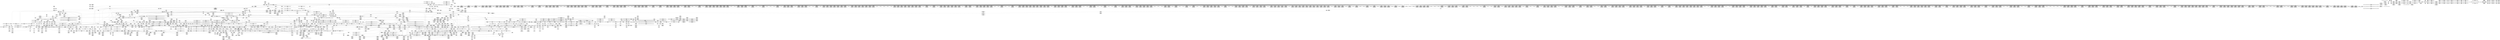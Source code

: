 digraph {
	CE0x44fe4d0 [shape=record,shape=Mrecord,label="{CE0x44fe4d0|i64*_getelementptr_inbounds_(_11_x_i64_,_11_x_i64_*___llvm_gcov_ctr125,_i64_0,_i64_1)|*Constant*}"]
	CE0x45c7b70 [shape=record,shape=Mrecord,label="{CE0x45c7b70|__rcu_read_unlock:bb|*SummSource*}"]
	CE0x45be4d0 [shape=record,shape=Mrecord,label="{CE0x45be4d0|cred_sid:cred|Function::cred_sid&Arg::cred::|*SummSink*}"]
	"CONST[source:0(mediator),value:0(static)][purpose:{operation}][SrcIdx:2]"
	CE0x45530e0 [shape=record,shape=Mrecord,label="{CE0x45530e0|_call_void_mcount()_#3}"]
	CE0x452dd40 [shape=record,shape=Mrecord,label="{CE0x452dd40|task_sid:real_cred|security/selinux/hooks.c,208}"]
	CE0x4563860 [shape=record,shape=Mrecord,label="{CE0x4563860|rcu_read_lock:land.lhs.true}"]
	CE0x457e0f0 [shape=record,shape=Mrecord,label="{CE0x457e0f0|2472:_%struct.cred*,_:_CRE_2320,2328_|*MultipleSource*|Function::task_sid&Arg::task::|Function::current_has_perm&Arg::tsk::|Function::selinux_task_getsid&Arg::p::|security/selinux/hooks.c,208}"]
	CE0x453fda0 [shape=record,shape=Mrecord,label="{CE0x453fda0|rcu_read_lock:tmp11|include/linux/rcupdate.h,882}"]
	CE0x45b7d00 [shape=record,shape=Mrecord,label="{CE0x45b7d00|_call_void_mcount()_#3|*SummSink*}"]
	CE0x459e420 [shape=record,shape=Mrecord,label="{CE0x459e420|2472:_%struct.cred*,_:_CRE_6360,6368_|*MultipleSource*|Function::task_sid&Arg::task::|Function::current_has_perm&Arg::tsk::|Function::selinux_task_getsid&Arg::p::|security/selinux/hooks.c,208}"]
	CE0x453c020 [shape=record,shape=Mrecord,label="{CE0x453c020|i64*_getelementptr_inbounds_(_4_x_i64_,_4_x_i64_*___llvm_gcov_ctr128,_i64_0,_i64_1)|*Constant*}"]
	CE0x4564ca0 [shape=record,shape=Mrecord,label="{CE0x4564ca0|2472:_%struct.cred*,_:_CRE_112,116_|*MultipleSource*|Function::task_sid&Arg::task::|Function::current_has_perm&Arg::tsk::|Function::selinux_task_getsid&Arg::p::|security/selinux/hooks.c,208}"]
	CE0x455e3a0 [shape=record,shape=Mrecord,label="{CE0x455e3a0|task_sid:tmp3}"]
	CE0x450e7a0 [shape=record,shape=Mrecord,label="{CE0x450e7a0|rcu_read_lock:tmp6|include/linux/rcupdate.h,882|*SummSink*}"]
	CE0x45a24a0 [shape=record,shape=Mrecord,label="{CE0x45a24a0|2472:_%struct.cred*,_:_CRE_6568,6576_|*MultipleSource*|Function::task_sid&Arg::task::|Function::current_has_perm&Arg::tsk::|Function::selinux_task_getsid&Arg::p::|security/selinux/hooks.c,208}"]
	CE0x45c44a0 [shape=record,shape=Mrecord,label="{CE0x45c44a0|rcu_lock_release:tmp1|*SummSource*}"]
	CE0x45d0830 [shape=record,shape=Mrecord,label="{CE0x45d0830|COLLAPSED:_GCMRE___llvm_gcov_ctr128_internal_global_4_x_i64_zeroinitializer:_elem_0:default:}"]
	CE0x45e0840 [shape=record,shape=Mrecord,label="{CE0x45e0840|rcu_read_lock:tmp5|include/linux/rcupdate.h,882|*SummSink*}"]
	CE0x45f9220 [shape=record,shape=Mrecord,label="{CE0x45f9220|rcu_read_unlock:tmp17|include/linux/rcupdate.h,933|*SummSource*}"]
	CE0x4573440 [shape=record,shape=Mrecord,label="{CE0x4573440|task_sid:tmp18|security/selinux/hooks.c,208}"]
	CE0x459f060 [shape=record,shape=Mrecord,label="{CE0x459f060|2472:_%struct.cred*,_:_CRE_6408,6424_|*MultipleSource*|Function::task_sid&Arg::task::|Function::current_has_perm&Arg::tsk::|Function::selinux_task_getsid&Arg::p::|security/selinux/hooks.c,208}"]
	CE0x451f790 [shape=record,shape=Mrecord,label="{CE0x451f790|current_sid:call4|security/selinux/hooks.c,218|*SummSink*}"]
	CE0x45995f0 [shape=record,shape=Mrecord,label="{CE0x45995f0|2472:_%struct.cred*,_:_CRE_6294,6295_}"]
	CE0x45bc7e0 [shape=record,shape=Mrecord,label="{CE0x45bc7e0|i64*_getelementptr_inbounds_(_13_x_i64_,_13_x_i64_*___llvm_gcov_ctr126,_i64_0,_i64_12)|*Constant*}"]
	CE0x45d3360 [shape=record,shape=Mrecord,label="{CE0x45d3360|rcu_lock_release:indirectgoto|*SummSource*}"]
	CE0x462efe0 [shape=record,shape=Mrecord,label="{CE0x462efe0|i64*_getelementptr_inbounds_(_4_x_i64_,_4_x_i64_*___llvm_gcov_ctr129,_i64_0,_i64_3)|*Constant*|*SummSource*}"]
	CE0x4573fe0 [shape=record,shape=Mrecord,label="{CE0x4573fe0|_call_void_lockdep_rcu_suspicious(i8*_getelementptr_inbounds_(_25_x_i8_,_25_x_i8_*_.str3,_i32_0,_i32_0),_i32_208,_i8*_getelementptr_inbounds_(_41_x_i8_,_41_x_i8_*_.str44,_i32_0,_i32_0))_#10,_!dbg_!27732|security/selinux/hooks.c,208|*SummSource*}"]
	CE0x45179c0 [shape=record,shape=Mrecord,label="{CE0x45179c0|selinux_task_getsid:entry|*SummSource*}"]
	CE0x45fb040 [shape=record,shape=Mrecord,label="{CE0x45fb040|i32_934|*Constant*|*SummSource*}"]
	CE0x45bb740 [shape=record,shape=Mrecord,label="{CE0x45bb740|task_sid:tmp25|security/selinux/hooks.c,208}"]
	CE0x455f270 [shape=record,shape=Mrecord,label="{CE0x455f270|2472:_%struct.cred*,_:_CRE_128,136_|*MultipleSource*|Function::task_sid&Arg::task::|Function::current_has_perm&Arg::tsk::|Function::selinux_task_getsid&Arg::p::|security/selinux/hooks.c,208}"]
	CE0x4567880 [shape=record,shape=Mrecord,label="{CE0x4567880|GLOBAL:rcu_lock_map|Global_var:rcu_lock_map|*SummSink*}"]
	CE0x45f4460 [shape=record,shape=Mrecord,label="{CE0x45f4460|rcu_read_unlock:tmp7|include/linux/rcupdate.h,933}"]
	CE0x45822e0 [shape=record,shape=Mrecord,label="{CE0x45822e0|2472:_%struct.cred*,_:_CRE_2534,2535_}"]
	CE0x45e8680 [shape=record,shape=Mrecord,label="{CE0x45e8680|rcu_lock_acquire:bb|*SummSink*}"]
	CE0x45a2b90 [shape=record,shape=Mrecord,label="{CE0x45a2b90|2472:_%struct.cred*,_:_CRE_6600,6608_|*MultipleSource*|Function::task_sid&Arg::task::|Function::current_has_perm&Arg::tsk::|Function::selinux_task_getsid&Arg::p::|security/selinux/hooks.c,208}"]
	CE0x45773e0 [shape=record,shape=Mrecord,label="{CE0x45773e0|2472:_%struct.cred*,_:_CRE_1904,1912_|*MultipleSource*|Function::task_sid&Arg::task::|Function::current_has_perm&Arg::tsk::|Function::selinux_task_getsid&Arg::p::|security/selinux/hooks.c,208}"]
	CE0x45c15f0 [shape=record,shape=Mrecord,label="{CE0x45c15f0|task_sid:tmp5|security/selinux/hooks.c,208|*SummSource*}"]
	CE0x45c3150 [shape=record,shape=Mrecord,label="{CE0x45c3150|0:_i8,_:_GCMR_task_sid.__warned_internal_global_i8_0,_section_.data.unlikely_,_align_1:_elem_0:default:}"]
	CE0x4576cc0 [shape=record,shape=Mrecord,label="{CE0x4576cc0|2472:_%struct.cred*,_:_CRE_1880,1888_|*MultipleSource*|Function::task_sid&Arg::task::|Function::current_has_perm&Arg::tsk::|Function::selinux_task_getsid&Arg::p::|security/selinux/hooks.c,208}"]
	CE0x45299c0 [shape=record,shape=Mrecord,label="{CE0x45299c0|i8*_getelementptr_inbounds_(_25_x_i8_,_25_x_i8_*_.str3,_i32_0,_i32_0)|*Constant*|*SummSource*}"]
	CE0x464b7b0 [shape=record,shape=Mrecord,label="{CE0x464b7b0|__rcu_read_unlock:tmp5|include/linux/rcupdate.h,244|*SummSink*}"]
	CE0x45e7a00 [shape=record,shape=Mrecord,label="{CE0x45e7a00|rcu_read_unlock:if.then|*SummSink*}"]
	CE0x4561fa0 [shape=record,shape=Mrecord,label="{CE0x4561fa0|rcu_lock_acquire:map|Function::rcu_lock_acquire&Arg::map::|*SummSink*}"]
	CE0x456b940 [shape=record,shape=Mrecord,label="{CE0x456b940|rcu_read_lock:tmp21|include/linux/rcupdate.h,884}"]
	CE0x45024c0 [shape=record,shape=Mrecord,label="{CE0x45024c0|current_sid:tobool1|security/selinux/hooks.c,218}"]
	CE0x459dbd0 [shape=record,shape=Mrecord,label="{CE0x459dbd0|2472:_%struct.cred*,_:_CRE_6353,6354_}"]
	CE0x453f4e0 [shape=record,shape=Mrecord,label="{CE0x453f4e0|rcu_read_lock:tmp10|include/linux/rcupdate.h,882}"]
	CE0x45e9c80 [shape=record,shape=Mrecord,label="{CE0x45e9c80|__preempt_count_add:entry}"]
	CE0x4599820 [shape=record,shape=Mrecord,label="{CE0x4599820|2472:_%struct.cred*,_:_CRE_6296,6297_}"]
	CE0x45a1170 [shape=record,shape=Mrecord,label="{CE0x45a1170|2472:_%struct.cred*,_:_CRE_6504,6512_|*MultipleSource*|Function::task_sid&Arg::task::|Function::current_has_perm&Arg::tsk::|Function::selinux_task_getsid&Arg::p::|security/selinux/hooks.c,208}"]
	CE0x452e620 [shape=record,shape=Mrecord,label="{CE0x452e620|task_sid:land.lhs.true|*SummSink*}"]
	"CONST[source:0(mediator),value:2(dynamic)][purpose:{subject}][SrcIdx:4]"
	CE0x45eb6a0 [shape=record,shape=Mrecord,label="{CE0x45eb6a0|i64*_getelementptr_inbounds_(_11_x_i64_,_11_x_i64_*___llvm_gcov_ctr127,_i64_0,_i64_0)|*Constant*|*SummSource*}"]
	CE0x45dc190 [shape=record,shape=Mrecord,label="{CE0x45dc190|cred_sid:bb|*SummSource*}"]
	CE0x45a9c70 [shape=record,shape=Mrecord,label="{CE0x45a9c70|task_sid:tmp14|security/selinux/hooks.c,208|*SummSink*}"]
	CE0x458e830 [shape=record,shape=Mrecord,label="{CE0x458e830|2472:_%struct.cred*,_:_CRE_2972,2973_}"]
	CE0x4562b90 [shape=record,shape=Mrecord,label="{CE0x4562b90|task_sid:if.end|*SummSource*}"]
	CE0x45799e0 [shape=record,shape=Mrecord,label="{CE0x45799e0|2472:_%struct.cred*,_:_CRE_2040,2044_|*MultipleSource*|Function::task_sid&Arg::task::|Function::current_has_perm&Arg::tsk::|Function::selinux_task_getsid&Arg::p::|security/selinux/hooks.c,208}"]
	CE0x4501e70 [shape=record,shape=Mrecord,label="{CE0x4501e70|current_sid:tobool|security/selinux/hooks.c,218|*SummSink*}"]
	CE0x456b650 [shape=record,shape=Mrecord,label="{CE0x456b650|rcu_read_lock:tmp20|include/linux/rcupdate.h,882|*SummSource*}"]
	CE0x4518b80 [shape=record,shape=Mrecord,label="{CE0x4518b80|_ret_i32_%tmp24,_!dbg_!27742|security/selinux/hooks.c,220|*SummSink*}"]
	CE0x4635570 [shape=record,shape=Mrecord,label="{CE0x4635570|i64*_getelementptr_inbounds_(_4_x_i64_,_4_x_i64_*___llvm_gcov_ctr128,_i64_0,_i64_0)|*Constant*|*SummSource*}"]
	CE0x463b360 [shape=record,shape=Mrecord,label="{CE0x463b360|__preempt_count_sub:tmp6|./arch/x86/include/asm/preempt.h,78}"]
	CE0x45961b0 [shape=record,shape=Mrecord,label="{CE0x45961b0|2472:_%struct.cred*,_:_CRE_6136,6140_|*MultipleSource*|Function::task_sid&Arg::task::|Function::current_has_perm&Arg::tsk::|Function::selinux_task_getsid&Arg::p::|security/selinux/hooks.c,208}"]
	CE0x4565f00 [shape=record,shape=Mrecord,label="{CE0x4565f00|2472:_%struct.cred*,_:_CRE_160,164_|*MultipleSource*|Function::task_sid&Arg::task::|Function::current_has_perm&Arg::tsk::|Function::selinux_task_getsid&Arg::p::|security/selinux/hooks.c,208}"]
	CE0x45fbcf0 [shape=record,shape=Mrecord,label="{CE0x45fbcf0|i64*_getelementptr_inbounds_(_11_x_i64_,_11_x_i64_*___llvm_gcov_ctr132,_i64_0,_i64_9)|*Constant*|*SummSource*}"]
	CE0x45c3ca0 [shape=record,shape=Mrecord,label="{CE0x45c3ca0|__rcu_read_unlock:do.body}"]
	CE0x45564f0 [shape=record,shape=Mrecord,label="{CE0x45564f0|__rcu_read_lock:tmp5|include/linux/rcupdate.h,239}"]
	CE0x4585ca0 [shape=record,shape=Mrecord,label="{CE0x4585ca0|2472:_%struct.cred*,_:_CRE_2728,2736_|*MultipleSource*|Function::task_sid&Arg::task::|Function::current_has_perm&Arg::tsk::|Function::selinux_task_getsid&Arg::p::|security/selinux/hooks.c,208}"]
	CE0x60ab750 [shape=record,shape=Mrecord,label="{CE0x60ab750|GLOBAL:current_has_perm|*Constant*|*SummSource*}"]
	CE0x45b82a0 [shape=record,shape=Mrecord,label="{CE0x45b82a0|_ret_void,_!dbg_!27717|include/linux/rcupdate.h,240|*SummSource*}"]
	CE0x4523a40 [shape=record,shape=Mrecord,label="{CE0x4523a40|2472:_%struct.cred*,_:_CRE_432,440_|*MultipleSource*|Function::task_sid&Arg::task::|Function::current_has_perm&Arg::tsk::|Function::selinux_task_getsid&Arg::p::|security/selinux/hooks.c,208}"]
	CE0x4525e80 [shape=record,shape=Mrecord,label="{CE0x4525e80|i64*_getelementptr_inbounds_(_11_x_i64_,_11_x_i64_*___llvm_gcov_ctr125,_i64_0,_i64_10)|*Constant*}"]
	CE0x45c1470 [shape=record,shape=Mrecord,label="{CE0x45c1470|task_sid:tmp5|security/selinux/hooks.c,208}"]
	CE0x453db40 [shape=record,shape=Mrecord,label="{CE0x453db40|i32_22|*Constant*|*SummSource*}"]
	CE0x45bf550 [shape=record,shape=Mrecord,label="{CE0x45bf550|rcu_read_unlock:entry|*SummSink*}"]
	CE0x44fbeb0 [shape=record,shape=Mrecord,label="{CE0x44fbeb0|i16_2|*Constant*|*SummSource*}"]
	CE0x454e2b0 [shape=record,shape=Mrecord,label="{CE0x454e2b0|cred_sid:security|security/selinux/hooks.c,196}"]
	CE0x453fb00 [shape=record,shape=Mrecord,label="{CE0x453fb00|rcu_read_lock:tmp10|include/linux/rcupdate.h,882|*SummSource*}"]
	CE0x45ed2e0 [shape=record,shape=Mrecord,label="{CE0x45ed2e0|COLLAPSED:_GCMRE___llvm_gcov_ctr130_internal_global_4_x_i64_zeroinitializer:_elem_0:default:}"]
	CE0x4600690 [shape=record,shape=Mrecord,label="{CE0x4600690|_ret_void,_!dbg_!27717|include/linux/rcupdate.h,245}"]
	CE0x4631f10 [shape=record,shape=Mrecord,label="{CE0x4631f10|__rcu_read_lock:tmp2|*SummSource*}"]
	CE0x455f7e0 [shape=record,shape=Mrecord,label="{CE0x455f7e0|_call_void_mcount()_#3}"]
	CE0x4510200 [shape=record,shape=Mrecord,label="{CE0x4510200|_ret_%struct.task_struct*_%tmp4,_!dbg_!27714|./arch/x86/include/asm/current.h,14|*SummSink*}"]
	CE0x4574f30 [shape=record,shape=Mrecord,label="{CE0x4574f30|i8*_getelementptr_inbounds_(_41_x_i8_,_41_x_i8_*_.str44,_i32_0,_i32_0)|*Constant*|*SummSource*}"]
	CE0x575da80 [shape=record,shape=Mrecord,label="{CE0x575da80|selinux_task_getsid:call|security/selinux/hooks.c,3584|*SummSink*}"]
	CE0x46239a0 [shape=record,shape=Mrecord,label="{CE0x46239a0|__preempt_count_sub:entry|*SummSink*}"]
	CE0x45836a0 [shape=record,shape=Mrecord,label="{CE0x45836a0|2472:_%struct.cred*,_:_CRE_2598,2600_|*MultipleSource*|Function::task_sid&Arg::task::|Function::current_has_perm&Arg::tsk::|Function::selinux_task_getsid&Arg::p::|security/selinux/hooks.c,208}"]
	CE0x452a220 [shape=record,shape=Mrecord,label="{CE0x452a220|GLOBAL:lockdep_rcu_suspicious|*Constant*|*SummSink*}"]
	CE0x45c4020 [shape=record,shape=Mrecord,label="{CE0x45c4020|rcu_lock_acquire:tmp2|*SummSource*}"]
	CE0x456dee0 [shape=record,shape=Mrecord,label="{CE0x456dee0|2472:_%struct.cred*,_:_CRE_512,520_|*MultipleSource*|Function::task_sid&Arg::task::|Function::current_has_perm&Arg::tsk::|Function::selinux_task_getsid&Arg::p::|security/selinux/hooks.c,208}"]
	CE0x456fa80 [shape=record,shape=Mrecord,label="{CE0x456fa80|2472:_%struct.cred*,_:_CRE_616,624_|*MultipleSource*|Function::task_sid&Arg::task::|Function::current_has_perm&Arg::tsk::|Function::selinux_task_getsid&Arg::p::|security/selinux/hooks.c,208}"]
	CE0x4516e10 [shape=record,shape=Mrecord,label="{CE0x4516e10|i64_4|*Constant*|*SummSink*}"]
	CE0x459cec0 [shape=record,shape=Mrecord,label="{CE0x459cec0|2472:_%struct.cred*,_:_CRE_6342,6343_}"]
	CE0x4529f50 [shape=record,shape=Mrecord,label="{CE0x4529f50|i8*_getelementptr_inbounds_(_25_x_i8_,_25_x_i8_*_.str3,_i32_0,_i32_0)|*Constant*|*SummSink*}"]
	CE0x453f730 [shape=record,shape=Mrecord,label="{CE0x453f730|rcu_read_lock:tmp9|include/linux/rcupdate.h,882|*SummSink*}"]
	CE0x456e320 [shape=record,shape=Mrecord,label="{CE0x456e320|2472:_%struct.cred*,_:_CRE_528,536_|*MultipleSource*|Function::task_sid&Arg::task::|Function::current_has_perm&Arg::tsk::|Function::selinux_task_getsid&Arg::p::|security/selinux/hooks.c,208}"]
	CE0x45b9db0 [shape=record,shape=Mrecord,label="{CE0x45b9db0|task_sid:tmp20|security/selinux/hooks.c,208|*SummSink*}"]
	CE0x4636900 [shape=record,shape=Mrecord,label="{CE0x4636900|rcu_lock_release:tmp5|include/linux/rcupdate.h,423|*SummSource*}"]
	CE0x45525d0 [shape=record,shape=Mrecord,label="{CE0x45525d0|i64*_getelementptr_inbounds_(_2_x_i64_,_2_x_i64_*___llvm_gcov_ctr131,_i64_0,_i64_1)|*Constant*|*SummSource*}"]
	CE0x4573370 [shape=record,shape=Mrecord,label="{CE0x4573370|i64*_getelementptr_inbounds_(_13_x_i64_,_13_x_i64_*___llvm_gcov_ctr126,_i64_0,_i64_8)|*Constant*|*SummSink*}"]
	CE0x459b110 [shape=record,shape=Mrecord,label="{CE0x459b110|2472:_%struct.cred*,_:_CRE_6317,6318_}"]
	CE0x455cab0 [shape=record,shape=Mrecord,label="{CE0x455cab0|GLOBAL:__rcu_read_lock|*Constant*|*SummSource*}"]
	CE0x45a7240 [shape=record,shape=Mrecord,label="{CE0x45a7240|2472:_%struct.cred*,_:_CRE_10628,10632_|*MultipleSource*|Function::task_sid&Arg::task::|Function::current_has_perm&Arg::tsk::|Function::selinux_task_getsid&Arg::p::|security/selinux/hooks.c,208}"]
	CE0x45143e0 [shape=record,shape=Mrecord,label="{CE0x45143e0|current_has_perm:tmp2|*SummSink*}"]
	CE0x455d220 [shape=record,shape=Mrecord,label="{CE0x455d220|2472:_%struct.cred*,_:_CRE_424,428_|*MultipleSource*|Function::task_sid&Arg::task::|Function::current_has_perm&Arg::tsk::|Function::selinux_task_getsid&Arg::p::|security/selinux/hooks.c,208}"]
	CE0x4634490 [shape=record,shape=Mrecord,label="{CE0x4634490|_call_void_asm_sideeffect_,_memory_,_dirflag_,_fpsr_,_flags_()_#3,_!dbg_!27711,_!srcloc_!27714|include/linux/rcupdate.h,244}"]
	CE0x44fd850 [shape=record,shape=Mrecord,label="{CE0x44fd850|_ret_i32_%retval.0,_!dbg_!27728|security/selinux/avc.c,775|*SummSink*}"]
	CE0x44f3320 [shape=record,shape=Mrecord,label="{CE0x44f3320|current_sid:sid|security/selinux/hooks.c,220|*SummSink*}"]
	CE0x44fe170 [shape=record,shape=Mrecord,label="{CE0x44fe170|i64*_getelementptr_inbounds_(_2_x_i64_,_2_x_i64_*___llvm_gcov_ctr281,_i64_0,_i64_1)|*Constant*|*SummSource*}"]
	CE0x45510f0 [shape=record,shape=Mrecord,label="{CE0x45510f0|task_sid:tmp1|*SummSink*}"]
	CE0x45e58a0 [shape=record,shape=Mrecord,label="{CE0x45e58a0|__preempt_count_sub:tmp1|*SummSource*}"]
	CE0x45a4f30 [shape=record,shape=Mrecord,label="{CE0x45a4f30|2472:_%struct.cred*,_:_CRE_10536,10544_|*MultipleSource*|Function::task_sid&Arg::task::|Function::current_has_perm&Arg::tsk::|Function::selinux_task_getsid&Arg::p::|security/selinux/hooks.c,208}"]
	CE0x45c3fb0 [shape=record,shape=Mrecord,label="{CE0x45c3fb0|rcu_lock_acquire:tmp2}"]
	CE0x4555e80 [shape=record,shape=Mrecord,label="{CE0x4555e80|rcu_read_unlock:tmp7|include/linux/rcupdate.h,933|*SummSink*}"]
	CE0x46519d0 [shape=record,shape=Mrecord,label="{CE0x46519d0|__preempt_count_add:bb}"]
	CE0x454f890 [shape=record,shape=Mrecord,label="{CE0x454f890|rcu_read_lock:entry}"]
	CE0x45bfb80 [shape=record,shape=Mrecord,label="{CE0x45bfb80|_ret_void,_!dbg_!27735|include/linux/rcupdate.h,938|*SummSink*}"]
	CE0x44f9b90 [shape=record,shape=Mrecord,label="{CE0x44f9b90|%struct.task_struct*_(%struct.task_struct**)*_asm_movq_%gs:$_1:P_,$0_,_r,im,_dirflag_,_fpsr_,_flags_|*SummSource*}"]
	CE0x45c24f0 [shape=record,shape=Mrecord,label="{CE0x45c24f0|task_sid:tmp7|security/selinux/hooks.c,208|*SummSink*}"]
	CE0x452b440 [shape=record,shape=Mrecord,label="{CE0x452b440|task_sid:do.body5|*SummSource*}"]
	CE0x4637eb0 [shape=record,shape=Mrecord,label="{CE0x4637eb0|_call_void___preempt_count_sub(i32_1)_#10,_!dbg_!27715|include/linux/rcupdate.h,244|*SummSink*}"]
	CE0x4595860 [shape=record,shape=Mrecord,label="{CE0x4595860|2472:_%struct.cred*,_:_CRE_5984,5992_|*MultipleSource*|Function::task_sid&Arg::task::|Function::current_has_perm&Arg::tsk::|Function::selinux_task_getsid&Arg::p::|security/selinux/hooks.c,208}"]
	CE0x4522880 [shape=record,shape=Mrecord,label="{CE0x4522880|i64_3|*Constant*}"]
	CE0x45a7ce0 [shape=record,shape=Mrecord,label="{CE0x45a7ce0|task_sid:tmp10|security/selinux/hooks.c,208|*SummSource*}"]
	CE0x4518e10 [shape=record,shape=Mrecord,label="{CE0x4518e10|GLOBAL:task_sid|*Constant*}"]
	CE0x45695d0 [shape=record,shape=Mrecord,label="{CE0x45695d0|rcu_read_lock:bb|*SummSink*}"]
	CE0x4587200 [shape=record,shape=Mrecord,label="{CE0x4587200|2472:_%struct.cred*,_:_CRE_2800,2808_|*MultipleSource*|Function::task_sid&Arg::task::|Function::current_has_perm&Arg::tsk::|Function::selinux_task_getsid&Arg::p::|security/selinux/hooks.c,208}"]
	CE0x45411d0 [shape=record,shape=Mrecord,label="{CE0x45411d0|_call_void_mcount()_#3|*SummSink*}"]
	CE0x45f3f10 [shape=record,shape=Mrecord,label="{CE0x45f3f10|GLOBAL:__preempt_count_add|*Constant*}"]
	CE0x4593230 [shape=record,shape=Mrecord,label="{CE0x4593230|2472:_%struct.cred*,_:_CRE_5856,5860_|*MultipleSource*|Function::task_sid&Arg::task::|Function::current_has_perm&Arg::tsk::|Function::selinux_task_getsid&Arg::p::|security/selinux/hooks.c,208}"]
	CE0x4553980 [shape=record,shape=Mrecord,label="{CE0x4553980|_ret_void,_!dbg_!27735|include/linux/rcupdate.h,884}"]
	CE0x45fe420 [shape=record,shape=Mrecord,label="{CE0x45fe420|_call_void_rcu_lock_release(%struct.lockdep_map*_rcu_lock_map)_#10,_!dbg_!27733|include/linux/rcupdate.h,935|*SummSink*}"]
	CE0x45794f0 [shape=record,shape=Mrecord,label="{CE0x45794f0|2472:_%struct.cred*,_:_CRE_2032,2036_|*MultipleSource*|Function::task_sid&Arg::task::|Function::current_has_perm&Arg::tsk::|Function::selinux_task_getsid&Arg::p::|security/selinux/hooks.c,208}"]
	CE0x45712e0 [shape=record,shape=Mrecord,label="{CE0x45712e0|2472:_%struct.cred*,_:_CRE_701,702_}"]
	CE0x45544e0 [shape=record,shape=Mrecord,label="{CE0x45544e0|GLOBAL:__llvm_gcov_ctr132|Global_var:__llvm_gcov_ctr132|*SummSink*}"]
	CE0x4551ad0 [shape=record,shape=Mrecord,label="{CE0x4551ad0|2472:_%struct.cred*,_:_CRE_0,8_|*MultipleSource*|Function::task_sid&Arg::task::|Function::current_has_perm&Arg::tsk::|Function::selinux_task_getsid&Arg::p::|security/selinux/hooks.c,208}"]
	CE0x4500610 [shape=record,shape=Mrecord,label="{CE0x4500610|avc_has_perm:ssid|Function::avc_has_perm&Arg::ssid::|*SummSource*}"]
	CE0x4593490 [shape=record,shape=Mrecord,label="{CE0x4593490|2472:_%struct.cred*,_:_CRE_5864,5872_|*MultipleSource*|Function::task_sid&Arg::task::|Function::current_has_perm&Arg::tsk::|Function::selinux_task_getsid&Arg::p::|security/selinux/hooks.c,208}"]
	CE0x458b3f0 [shape=record,shape=Mrecord,label="{CE0x458b3f0|2472:_%struct.cred*,_:_CRE_2928,2929_}"]
	CE0x4582670 [shape=record,shape=Mrecord,label="{CE0x4582670|2472:_%struct.cred*,_:_CRE_2544,2568_|*MultipleSource*|Function::task_sid&Arg::task::|Function::current_has_perm&Arg::tsk::|Function::selinux_task_getsid&Arg::p::|security/selinux/hooks.c,208}"]
	CE0x45244b0 [shape=record,shape=Mrecord,label="{CE0x45244b0|2472:_%struct.cred*,_:_CRE_464,472_|*MultipleSource*|Function::task_sid&Arg::task::|Function::current_has_perm&Arg::tsk::|Function::selinux_task_getsid&Arg::p::|security/selinux/hooks.c,208}"]
	CE0x45ed0b0 [shape=record,shape=Mrecord,label="{CE0x45ed0b0|rcu_read_unlock:tmp15|include/linux/rcupdate.h,933|*SummSink*}"]
	CE0x46220f0 [shape=record,shape=Mrecord,label="{CE0x46220f0|i8*_undef|*Constant*|*SummSink*}"]
	CE0x46373a0 [shape=record,shape=Mrecord,label="{CE0x46373a0|GLOBAL:lock_release|*Constant*}"]
	CE0x45c1270 [shape=record,shape=Mrecord,label="{CE0x45c1270|task_sid:tobool|security/selinux/hooks.c,208|*SummSource*}"]
	CE0x45096e0 [shape=record,shape=Mrecord,label="{CE0x45096e0|_ret_i32_%call2,_!dbg_!27718|security/selinux/hooks.c,1544}"]
	CE0x4634a40 [shape=record,shape=Mrecord,label="{CE0x4634a40|rcu_lock_release:tmp1|*SummSink*}"]
	CE0x4563370 [shape=record,shape=Mrecord,label="{CE0x4563370|rcu_read_unlock:do.end}"]
	CE0x44ffa70 [shape=record,shape=Mrecord,label="{CE0x44ffa70|task_sid:entry|*SummSource*}"]
	CE0x450ac60 [shape=record,shape=Mrecord,label="{CE0x450ac60|2472:_%struct.cred*,_:_CRE_689,690_}"]
	CE0x45fe2f0 [shape=record,shape=Mrecord,label="{CE0x45fe2f0|_call_void_rcu_lock_release(%struct.lockdep_map*_rcu_lock_map)_#10,_!dbg_!27733|include/linux/rcupdate.h,935|*SummSource*}"]
	CE0x45ff620 [shape=record,shape=Mrecord,label="{CE0x45ff620|_ret_void,_!dbg_!27717|include/linux/rcupdate.h,424|*SummSource*}"]
	CE0x45277b0 [shape=record,shape=Mrecord,label="{CE0x45277b0|get_current:tmp}"]
	CE0x4540870 [shape=record,shape=Mrecord,label="{CE0x4540870|current_sid:tmp24|security/selinux/hooks.c,220}"]
	CE0x45b7c90 [shape=record,shape=Mrecord,label="{CE0x45b7c90|_call_void_mcount()_#3|*SummSource*}"]
	CE0x4674ec0 [shape=record,shape=Mrecord,label="{CE0x4674ec0|__preempt_count_add:bb|*SummSink*}"]
	CE0x45eb850 [shape=record,shape=Mrecord,label="{CE0x45eb850|i64*_getelementptr_inbounds_(_11_x_i64_,_11_x_i64_*___llvm_gcov_ctr127,_i64_0,_i64_0)|*Constant*|*SummSink*}"]
	CE0x459a9f0 [shape=record,shape=Mrecord,label="{CE0x459a9f0|2472:_%struct.cred*,_:_CRE_6311,6312_}"]
	CE0x45b7920 [shape=record,shape=Mrecord,label="{CE0x45b7920|rcu_read_lock:tmp14|include/linux/rcupdate.h,882}"]
	CE0x463c620 [shape=record,shape=Mrecord,label="{CE0x463c620|__preempt_count_add:tmp6|./arch/x86/include/asm/preempt.h,73|*SummSink*}"]
	CE0x45af000 [shape=record,shape=Mrecord,label="{CE0x45af000|task_sid:tmp17|security/selinux/hooks.c,208|*SummSink*}"]
	CE0x44fc300 [shape=record,shape=Mrecord,label="{CE0x44fc300|i64*_getelementptr_inbounds_(_11_x_i64_,_11_x_i64_*___llvm_gcov_ctr125,_i64_0,_i64_8)|*Constant*|*SummSink*}"]
	CE0x45bc850 [shape=record,shape=Mrecord,label="{CE0x45bc850|task_sid:tmp27|security/selinux/hooks.c,208}"]
	CE0x453eab0 [shape=record,shape=Mrecord,label="{CE0x453eab0|current_sid:tmp23|security/selinux/hooks.c,218|*SummSource*}"]
	CE0x45bf4e0 [shape=record,shape=Mrecord,label="{CE0x45bf4e0|rcu_read_unlock:entry|*SummSource*}"]
	CE0x459daa0 [shape=record,shape=Mrecord,label="{CE0x459daa0|2472:_%struct.cred*,_:_CRE_6352,6353_}"]
	CE0x4587bb0 [shape=record,shape=Mrecord,label="{CE0x4587bb0|2472:_%struct.cred*,_:_CRE_2832,2840_|*MultipleSource*|Function::task_sid&Arg::task::|Function::current_has_perm&Arg::tsk::|Function::selinux_task_getsid&Arg::p::|security/selinux/hooks.c,208}"]
	CE0x4628d60 [shape=record,shape=Mrecord,label="{CE0x4628d60|__rcu_read_unlock:do.body|*SummSource*}"]
	CE0x45a0f10 [shape=record,shape=Mrecord,label="{CE0x45a0f10|2472:_%struct.cred*,_:_CRE_6496,6504_|*MultipleSource*|Function::task_sid&Arg::task::|Function::current_has_perm&Arg::tsk::|Function::selinux_task_getsid&Arg::p::|security/selinux/hooks.c,208}"]
	CE0x45109c0 [shape=record,shape=Mrecord,label="{CE0x45109c0|current_sid:cred|security/selinux/hooks.c,218|*SummSource*}"]
	CE0x46662e0 [shape=record,shape=Mrecord,label="{CE0x46662e0|i64*_getelementptr_inbounds_(_4_x_i64_,_4_x_i64_*___llvm_gcov_ctr135,_i64_0,_i64_0)|*Constant*|*SummSink*}"]
	CE0x45711b0 [shape=record,shape=Mrecord,label="{CE0x45711b0|2472:_%struct.cred*,_:_CRE_700,701_}"]
	CE0x45e6480 [shape=record,shape=Mrecord,label="{CE0x45e6480|i64*_getelementptr_inbounds_(_11_x_i64_,_11_x_i64_*___llvm_gcov_ctr132,_i64_0,_i64_8)|*Constant*}"]
	CE0x451dfa0 [shape=record,shape=Mrecord,label="{CE0x451dfa0|selinux_task_getsid:tmp1|*SummSink*}"]
	CE0x458ca80 [shape=record,shape=Mrecord,label="{CE0x458ca80|2472:_%struct.cred*,_:_CRE_2947,2948_}"]
	CE0x4510160 [shape=record,shape=Mrecord,label="{CE0x4510160|_ret_%struct.task_struct*_%tmp4,_!dbg_!27714|./arch/x86/include/asm/current.h,14}"]
	CE0x45e96f0 [shape=record,shape=Mrecord,label="{CE0x45e96f0|rcu_lock_acquire:tmp1|*SummSink*}"]
	CE0x462e9f0 [shape=record,shape=Mrecord,label="{CE0x462e9f0|i64*_getelementptr_inbounds_(_4_x_i64_,_4_x_i64_*___llvm_gcov_ctr129,_i64_0,_i64_0)|*Constant*|*SummSink*}"]
	CE0x451f610 [shape=record,shape=Mrecord,label="{CE0x451f610|current_sid:call4|security/selinux/hooks.c,218|*SummSource*}"]
	CE0x45907d0 [shape=record,shape=Mrecord,label="{CE0x45907d0|2472:_%struct.cred*,_:_CRE_3072,3080_|*MultipleSource*|Function::task_sid&Arg::task::|Function::current_has_perm&Arg::tsk::|Function::selinux_task_getsid&Arg::p::|security/selinux/hooks.c,208}"]
	CE0x45a8210 [shape=record,shape=Mrecord,label="{CE0x45a8210|task_sid:tmp11|security/selinux/hooks.c,208|*SummSource*}"]
	CE0x45420a0 [shape=record,shape=Mrecord,label="{CE0x45420a0|get_current:tmp|*SummSource*}"]
	CE0x44fa790 [shape=record,shape=Mrecord,label="{CE0x44fa790|i64*_getelementptr_inbounds_(_11_x_i64_,_11_x_i64_*___llvm_gcov_ctr125,_i64_0,_i64_9)|*Constant*|*SummSource*}"]
	CE0x45fcc10 [shape=record,shape=Mrecord,label="{CE0x45fcc10|rcu_read_unlock:tmp21|include/linux/rcupdate.h,935}"]
	CE0x45c7d60 [shape=record,shape=Mrecord,label="{CE0x45c7d60|__preempt_count_add:tmp|*SummSink*}"]
	CE0x45a3050 [shape=record,shape=Mrecord,label="{CE0x45a3050|2472:_%struct.cred*,_:_CRE_6616,6624_|*MultipleSource*|Function::task_sid&Arg::task::|Function::current_has_perm&Arg::tsk::|Function::selinux_task_getsid&Arg::p::|security/selinux/hooks.c,208}"]
	CE0x4554720 [shape=record,shape=Mrecord,label="{CE0x4554720|rcu_read_unlock:tmp5|include/linux/rcupdate.h,933|*SummSink*}"]
	CE0x4620c70 [shape=record,shape=Mrecord,label="{CE0x4620c70|i64_ptrtoint_(i8*_blockaddress(_rcu_lock_acquire,_%__here)_to_i64)|*Constant*|*SummSource*}"]
	CE0x4541d20 [shape=record,shape=Mrecord,label="{CE0x4541d20|_call_void_rcu_read_lock()_#10,_!dbg_!27712|security/selinux/hooks.c,207}"]
	CE0x45a9ea0 [shape=record,shape=Mrecord,label="{CE0x45a9ea0|i64_6|*Constant*|*SummSink*}"]
	CE0x4582410 [shape=record,shape=Mrecord,label="{CE0x4582410|2472:_%struct.cred*,_:_CRE_2535,2536_}"]
	CE0x44fd570 [shape=record,shape=Mrecord,label="{CE0x44fd570|avc_has_perm:auditdata|Function::avc_has_perm&Arg::auditdata::}"]
	CE0x456c880 [shape=record,shape=Mrecord,label="{CE0x456c880|i8*_getelementptr_inbounds_(_25_x_i8_,_25_x_i8_*_.str45,_i32_0,_i32_0)|*Constant*}"]
	CE0x4633030 [shape=record,shape=Mrecord,label="{CE0x4633030|i64*_getelementptr_inbounds_(_4_x_i64_,_4_x_i64_*___llvm_gcov_ctr133,_i64_0,_i64_3)|*Constant*|*SummSink*}"]
	CE0x4522130 [shape=record,shape=Mrecord,label="{CE0x4522130|rcu_read_lock:tmp8|include/linux/rcupdate.h,882|*SummSource*}"]
	CE0x455dda0 [shape=record,shape=Mrecord,label="{CE0x455dda0|rcu_read_lock:tmp1}"]
	CE0x45c21e0 [shape=record,shape=Mrecord,label="{CE0x45c21e0|task_sid:tmp7|security/selinux/hooks.c,208|*SummSource*}"]
	CE0x45a13d0 [shape=record,shape=Mrecord,label="{CE0x45a13d0|2472:_%struct.cred*,_:_CRE_6512,6520_|*MultipleSource*|Function::task_sid&Arg::task::|Function::current_has_perm&Arg::tsk::|Function::selinux_task_getsid&Arg::p::|security/selinux/hooks.c,208}"]
	CE0x45a7e10 [shape=record,shape=Mrecord,label="{CE0x45a7e10|task_sid:tmp10|security/selinux/hooks.c,208|*SummSink*}"]
	CE0x45752d0 [shape=record,shape=Mrecord,label="{CE0x45752d0|2472:_%struct.cred*,_:_CRE_776,780_|*MultipleSource*|Function::task_sid&Arg::task::|Function::current_has_perm&Arg::tsk::|Function::selinux_task_getsid&Arg::p::|security/selinux/hooks.c,208}"]
	CE0x464fdf0 [shape=record,shape=Mrecord,label="{CE0x464fdf0|_call_void_mcount()_#3|*SummSource*}"]
	CE0x457a0d0 [shape=record,shape=Mrecord,label="{CE0x457a0d0|2472:_%struct.cred*,_:_CRE_2052,2056_|*MultipleSource*|Function::task_sid&Arg::task::|Function::current_has_perm&Arg::tsk::|Function::selinux_task_getsid&Arg::p::|security/selinux/hooks.c,208}"]
	CE0x4580720 [shape=record,shape=Mrecord,label="{CE0x4580720|2472:_%struct.cred*,_:_CRE_2488,2504_|*MultipleSource*|Function::task_sid&Arg::task::|Function::current_has_perm&Arg::tsk::|Function::selinux_task_getsid&Arg::p::|security/selinux/hooks.c,208}"]
	CE0x45f2550 [shape=record,shape=Mrecord,label="{CE0x45f2550|i32_2|*Constant*|*SummSink*}"]
	CE0x4666620 [shape=record,shape=Mrecord,label="{CE0x4666620|i64*_getelementptr_inbounds_(_4_x_i64_,_4_x_i64_*___llvm_gcov_ctr135,_i64_0,_i64_0)|*Constant*}"]
	CE0x456a6f0 [shape=record,shape=Mrecord,label="{CE0x456a6f0|i8*_getelementptr_inbounds_(_42_x_i8_,_42_x_i8_*_.str46,_i32_0,_i32_0)|*Constant*|*SummSource*}"]
	CE0x45784b0 [shape=record,shape=Mrecord,label="{CE0x45784b0|2472:_%struct.cred*,_:_CRE_1960,1968_|*MultipleSource*|Function::task_sid&Arg::task::|Function::current_has_perm&Arg::tsk::|Function::selinux_task_getsid&Arg::p::|security/selinux/hooks.c,208}"]
	CE0x4575990 [shape=record,shape=Mrecord,label="{CE0x4575990|2472:_%struct.cred*,_:_CRE_1816,1817_|*MultipleSource*|Function::task_sid&Arg::task::|Function::current_has_perm&Arg::tsk::|Function::selinux_task_getsid&Arg::p::|security/selinux/hooks.c,208}"]
	CE0x4629260 [shape=record,shape=Mrecord,label="{CE0x4629260|__preempt_count_sub:tmp5|./arch/x86/include/asm/preempt.h,77|*SummSink*}"]
	CE0x45f3150 [shape=record,shape=Mrecord,label="{CE0x45f3150|rcu_read_unlock:tmp11|include/linux/rcupdate.h,933|*SummSink*}"]
	CE0x4631af0 [shape=record,shape=Mrecord,label="{CE0x4631af0|_call_void_mcount()_#3}"]
	CE0x45ba5c0 [shape=record,shape=Mrecord,label="{CE0x45ba5c0|i64*_getelementptr_inbounds_(_13_x_i64_,_13_x_i64_*___llvm_gcov_ctr126,_i64_0,_i64_10)|*Constant*}"]
	CE0x459d380 [shape=record,shape=Mrecord,label="{CE0x459d380|2472:_%struct.cred*,_:_CRE_6346,6347_}"]
	CE0x45bede0 [shape=record,shape=Mrecord,label="{CE0x45bede0|_call_void_rcu_read_unlock()_#10,_!dbg_!27748|security/selinux/hooks.c,209|*SummSource*}"]
	"CONST[source:2(external),value:2(dynamic)][purpose:{subject}][SrcIdx:3]"
	CE0x4506620 [shape=record,shape=Mrecord,label="{CE0x4506620|selinux_task_getsid:tmp2|*SummSource*}"]
	CE0x45bd4a0 [shape=record,shape=Mrecord,label="{CE0x45bd4a0|GLOBAL:cred_sid|*Constant*}"]
	CE0x4577d90 [shape=record,shape=Mrecord,label="{CE0x4577d90|2472:_%struct.cred*,_:_CRE_1936,1944_|*MultipleSource*|Function::task_sid&Arg::task::|Function::current_has_perm&Arg::tsk::|Function::selinux_task_getsid&Arg::p::|security/selinux/hooks.c,208}"]
	CE0x4500f30 [shape=record,shape=Mrecord,label="{CE0x4500f30|i64*_getelementptr_inbounds_(_2_x_i64_,_2_x_i64_*___llvm_gcov_ctr281,_i64_0,_i64_0)|*Constant*|*SummSource*}"]
	CE0x45f9290 [shape=record,shape=Mrecord,label="{CE0x45f9290|rcu_read_unlock:tmp17|include/linux/rcupdate.h,933|*SummSink*}"]
	CE0x44fa5c0 [shape=record,shape=Mrecord,label="{CE0x44fa5c0|i64*_getelementptr_inbounds_(_11_x_i64_,_11_x_i64_*___llvm_gcov_ctr125,_i64_0,_i64_9)|*Constant*}"]
	CE0x46354d0 [shape=record,shape=Mrecord,label="{CE0x46354d0|__rcu_read_unlock:tmp1|*SummSink*}"]
	CE0x45520c0 [shape=record,shape=Mrecord,label="{CE0x45520c0|task_sid:do.end6|*SummSource*}"]
	CE0x4589a30 [shape=record,shape=Mrecord,label="{CE0x4589a30|2472:_%struct.cred*,_:_CRE_2906,2907_}"]
	CE0x450c400 [shape=record,shape=Mrecord,label="{CE0x450c400|current_has_perm:bb|*SummSink*}"]
	CE0x4556a30 [shape=record,shape=Mrecord,label="{CE0x4556a30|i64_0|*Constant*}"]
	CE0x45c7680 [shape=record,shape=Mrecord,label="{CE0x45c7680|_call_void_mcount()_#3|*SummSink*}"]
	CE0x462f4b0 [shape=record,shape=Mrecord,label="{CE0x462f4b0|i64*_getelementptr_inbounds_(_4_x_i64_,_4_x_i64_*___llvm_gcov_ctr134,_i64_0,_i64_2)|*Constant*}"]
	CE0x45e9e80 [shape=record,shape=Mrecord,label="{CE0x45e9e80|__preempt_count_add:entry|*SummSink*}"]
	CE0x4578ba0 [shape=record,shape=Mrecord,label="{CE0x4578ba0|2472:_%struct.cred*,_:_CRE_1980,1984_|*MultipleSource*|Function::task_sid&Arg::task::|Function::current_has_perm&Arg::tsk::|Function::selinux_task_getsid&Arg::p::|security/selinux/hooks.c,208}"]
	CE0x450f370 [shape=record,shape=Mrecord,label="{CE0x450f370|__rcu_read_unlock:tmp2|*SummSource*}"]
	CE0x450f3e0 [shape=record,shape=Mrecord,label="{CE0x450f3e0|__rcu_read_unlock:tmp2|*SummSink*}"]
	CE0x4514080 [shape=record,shape=Mrecord,label="{CE0x4514080|COLLAPSED:_GCMRE___llvm_gcov_ctr281_internal_global_2_x_i64_zeroinitializer:_elem_0:default:}"]
	CE0x4553360 [shape=record,shape=Mrecord,label="{CE0x4553360|GLOBAL:current_task|Global_var:current_task|*SummSink*}"]
	CE0x45af0d0 [shape=record,shape=Mrecord,label="{CE0x45af0d0|i64*_getelementptr_inbounds_(_13_x_i64_,_13_x_i64_*___llvm_gcov_ctr126,_i64_0,_i64_8)|*Constant*|*SummSource*}"]
	CE0x45f1ba0 [shape=record,shape=Mrecord,label="{CE0x45f1ba0|rcu_read_unlock:tobool|include/linux/rcupdate.h,933|*SummSink*}"]
	CE0x4571e20 [shape=record,shape=Mrecord,label="{CE0x4571e20|2472:_%struct.cred*,_:_CRE_736,744_|*MultipleSource*|Function::task_sid&Arg::task::|Function::current_has_perm&Arg::tsk::|Function::selinux_task_getsid&Arg::p::|security/selinux/hooks.c,208}"]
	CE0x45b3db0 [shape=record,shape=Mrecord,label="{CE0x45b3db0|i64*_getelementptr_inbounds_(_11_x_i64_,_11_x_i64_*___llvm_gcov_ctr127,_i64_0,_i64_8)|*Constant*}"]
	CE0x45b6420 [shape=record,shape=Mrecord,label="{CE0x45b6420|rcu_read_lock:call3|include/linux/rcupdate.h,882}"]
	CE0x455fea0 [shape=record,shape=Mrecord,label="{CE0x455fea0|GLOBAL:rcu_lock_acquire|*Constant*|*SummSink*}"]
	CE0x4517d00 [shape=record,shape=Mrecord,label="{CE0x4517d00|i32_1024|*Constant*|*SummSink*}"]
	CE0x450ff50 [shape=record,shape=Mrecord,label="{CE0x450ff50|_ret_%struct.task_struct*_%tmp4,_!dbg_!27714|./arch/x86/include/asm/current.h,14|*SummSource*}"]
	CE0x456dcc0 [shape=record,shape=Mrecord,label="{CE0x456dcc0|2472:_%struct.cred*,_:_CRE_504,512_|*MultipleSource*|Function::task_sid&Arg::task::|Function::current_has_perm&Arg::tsk::|Function::selinux_task_getsid&Arg::p::|security/selinux/hooks.c,208}"]
	CE0x459e970 [shape=record,shape=Mrecord,label="{CE0x459e970|2472:_%struct.cred*,_:_CRE_6384,6392_|*MultipleSource*|Function::task_sid&Arg::task::|Function::current_has_perm&Arg::tsk::|Function::selinux_task_getsid&Arg::p::|security/selinux/hooks.c,208}"]
	CE0x45ec770 [shape=record,shape=Mrecord,label="{CE0x45ec770|rcu_lock_release:indirectgoto}"]
	CE0x4637910 [shape=record,shape=Mrecord,label="{CE0x4637910|i64_ptrtoint_(i8*_blockaddress(_rcu_lock_release,_%__here)_to_i64)|*Constant*}"]
	CE0x458c100 [shape=record,shape=Mrecord,label="{CE0x458c100|2472:_%struct.cred*,_:_CRE_2939,2940_}"]
	CE0x45a0360 [shape=record,shape=Mrecord,label="{CE0x45a0360|2472:_%struct.cred*,_:_CRE_6474,6476_|*MultipleSource*|Function::task_sid&Arg::task::|Function::current_has_perm&Arg::tsk::|Function::selinux_task_getsid&Arg::p::|security/selinux/hooks.c,208}"]
	CE0x4579c40 [shape=record,shape=Mrecord,label="{CE0x4579c40|2472:_%struct.cred*,_:_CRE_2044,2048_|*MultipleSource*|Function::task_sid&Arg::task::|Function::current_has_perm&Arg::tsk::|Function::selinux_task_getsid&Arg::p::|security/selinux/hooks.c,208}"]
	CE0x45ca240 [shape=record,shape=Mrecord,label="{CE0x45ca240|i64*_getelementptr_inbounds_(_4_x_i64_,_4_x_i64_*___llvm_gcov_ctr128,_i64_0,_i64_1)|*Constant*|*SummSink*}"]
	CE0x44f8cf0 [shape=record,shape=Mrecord,label="{CE0x44f8cf0|current_sid:tmp4|security/selinux/hooks.c,218|*SummSink*}"]
	CE0x45f28c0 [shape=record,shape=Mrecord,label="{CE0x45f28c0|__rcu_read_unlock:tmp3}"]
	CE0x45b4aa0 [shape=record,shape=Mrecord,label="{CE0x45b4aa0|rcu_read_lock:tmp18|include/linux/rcupdate.h,882}"]
	CE0x459c8d0 [shape=record,shape=Mrecord,label="{CE0x459c8d0|2472:_%struct.cred*,_:_CRE_6337,6338_}"]
	CE0x45bbbe0 [shape=record,shape=Mrecord,label="{CE0x45bbbe0|task_sid:tmp24|security/selinux/hooks.c,208|*SummSource*}"]
	CE0x45b06c0 [shape=record,shape=Mrecord,label="{CE0x45b06c0|GLOBAL:__llvm_gcov_ctr127|Global_var:__llvm_gcov_ctr127}"]
	CE0x45ff8d0 [shape=record,shape=Mrecord,label="{CE0x45ff8d0|_call_void___rcu_read_unlock()_#10,_!dbg_!27734|include/linux/rcupdate.h,937}"]
	CE0x44f2cb0 [shape=record,shape=Mrecord,label="{CE0x44f2cb0|i32_1|*Constant*|*SummSink*}"]
	CE0x454f670 [shape=record,shape=Mrecord,label="{CE0x454f670|rcu_read_lock:land.lhs.true2|*SummSource*}"]
	CE0x4505e20 [shape=record,shape=Mrecord,label="{CE0x4505e20|i64*_getelementptr_inbounds_(_2_x_i64_,_2_x_i64_*___llvm_gcov_ctr281,_i64_0,_i64_0)|*Constant*}"]
	CE0x4508550 [shape=record,shape=Mrecord,label="{CE0x4508550|_call_void_mcount()_#3|*SummSource*}"]
	CE0x45421f0 [shape=record,shape=Mrecord,label="{CE0x45421f0|GLOBAL:current_task|Global_var:current_task}"]
	CE0x454fc30 [shape=record,shape=Mrecord,label="{CE0x454fc30|rcu_read_lock:tmp3}"]
	CE0x4628130 [shape=record,shape=Mrecord,label="{CE0x4628130|__rcu_read_unlock:do.body|*SummSink*}"]
	CE0x44f2d90 [shape=record,shape=Mrecord,label="{CE0x44f2d90|current_sid:sid|security/selinux/hooks.c,220}"]
	CE0x45d2810 [shape=record,shape=Mrecord,label="{CE0x45d2810|_call_void___preempt_count_sub(i32_1)_#10,_!dbg_!27715|include/linux/rcupdate.h,244|*SummSource*}"]
	CE0x4571670 [shape=record,shape=Mrecord,label="{CE0x4571670|2472:_%struct.cred*,_:_CRE_704,712_|*MultipleSource*|Function::task_sid&Arg::task::|Function::current_has_perm&Arg::tsk::|Function::selinux_task_getsid&Arg::p::|security/selinux/hooks.c,208}"]
	CE0x458d400 [shape=record,shape=Mrecord,label="{CE0x458d400|2472:_%struct.cred*,_:_CRE_2955,2956_}"]
	CE0x453efe0 [shape=record,shape=Mrecord,label="{CE0x453efe0|i32_1|*Constant*}"]
	CE0x4566230 [shape=record,shape=Mrecord,label="{CE0x4566230|rcu_read_lock:tmp2|*SummSource*}"]
	CE0x45ee140 [shape=record,shape=Mrecord,label="{CE0x45ee140|rcu_read_unlock:tmp}"]
	CE0x45085f0 [shape=record,shape=Mrecord,label="{CE0x45085f0|_call_void_mcount()_#3|*SummSink*}"]
	CE0x4674df0 [shape=record,shape=Mrecord,label="{CE0x4674df0|__preempt_count_sub:do.end}"]
	CE0x450c890 [shape=record,shape=Mrecord,label="{CE0x450c890|2472:_%struct.cred*,_:_CRE_296,304_|*MultipleSource*|Function::task_sid&Arg::task::|Function::current_has_perm&Arg::tsk::|Function::selinux_task_getsid&Arg::p::|security/selinux/hooks.c,208}"]
	CE0x4560420 [shape=record,shape=Mrecord,label="{CE0x4560420|task_sid:tmp1}"]
	CE0x458acd0 [shape=record,shape=Mrecord,label="{CE0x458acd0|2472:_%struct.cred*,_:_CRE_2922,2923_}"]
	CE0x4573ea0 [shape=record,shape=Mrecord,label="{CE0x4573ea0|task_sid:tmp19|security/selinux/hooks.c,208|*SummSource*}"]
	CE0x452b510 [shape=record,shape=Mrecord,label="{CE0x452b510|task_sid:if.end}"]
	CE0x4580bb0 [shape=record,shape=Mrecord,label="{CE0x4580bb0|2472:_%struct.cred*,_:_CRE_2508,2512_|*MultipleSource*|Function::task_sid&Arg::task::|Function::current_has_perm&Arg::tsk::|Function::selinux_task_getsid&Arg::p::|security/selinux/hooks.c,208}"]
	CE0x4623620 [shape=record,shape=Mrecord,label="{CE0x4623620|i64*_getelementptr_inbounds_(_4_x_i64_,_4_x_i64_*___llvm_gcov_ctr133,_i64_0,_i64_1)|*Constant*|*SummSink*}"]
	CE0x44fe950 [shape=record,shape=Mrecord,label="{CE0x44fe950|selinux_task_getsid:tmp3|*SummSource*}"]
	CE0x454d6c0 [shape=record,shape=Mrecord,label="{CE0x454d6c0|_call_void___rcu_read_lock()_#10,_!dbg_!27710|include/linux/rcupdate.h,879|*SummSource*}"]
	CE0x459a790 [shape=record,shape=Mrecord,label="{CE0x459a790|2472:_%struct.cred*,_:_CRE_6309,6310_}"]
	CE0x4575e80 [shape=record,shape=Mrecord,label="{CE0x4575e80|2472:_%struct.cred*,_:_CRE_1832,1840_|*MultipleSource*|Function::task_sid&Arg::task::|Function::current_has_perm&Arg::tsk::|Function::selinux_task_getsid&Arg::p::|security/selinux/hooks.c,208}"]
	CE0x45b3230 [shape=record,shape=Mrecord,label="{CE0x45b3230|rcu_read_lock:tmp14|include/linux/rcupdate.h,882|*SummSink*}"]
	CE0x457d2e0 [shape=record,shape=Mrecord,label="{CE0x457d2e0|2472:_%struct.cred*,_:_CRE_2272,2280_|*MultipleSource*|Function::task_sid&Arg::task::|Function::current_has_perm&Arg::tsk::|Function::selinux_task_getsid&Arg::p::|security/selinux/hooks.c,208}"]
	CE0x4518090 [shape=record,shape=Mrecord,label="{CE0x4518090|current_has_perm:call|security/selinux/hooks.c,1542|*SummSink*}"]
	CE0x457dc30 [shape=record,shape=Mrecord,label="{CE0x457dc30|2472:_%struct.cred*,_:_CRE_2304,2312_|*MultipleSource*|Function::task_sid&Arg::task::|Function::current_has_perm&Arg::tsk::|Function::selinux_task_getsid&Arg::p::|security/selinux/hooks.c,208}"]
	CE0x45d0720 [shape=record,shape=Mrecord,label="{CE0x45d0720|__rcu_read_unlock:tmp1}"]
	CE0x45aa790 [shape=record,shape=Mrecord,label="{CE0x45aa790|task_sid:tmp17|security/selinux/hooks.c,208}"]
	CE0x45017e0 [shape=record,shape=Mrecord,label="{CE0x45017e0|GLOBAL:lock_acquire|*Constant*|*SummSink*}"]
	CE0x45c26e0 [shape=record,shape=Mrecord,label="{CE0x45c26e0|task_sid:tmp8|security/selinux/hooks.c,208|*SummSource*}"]
	CE0x44f39a0 [shape=record,shape=Mrecord,label="{CE0x44f39a0|current_sid:tmp11|security/selinux/hooks.c,218|*SummSink*}"]
	CE0x4635390 [shape=record,shape=Mrecord,label="{CE0x4635390|rcu_lock_acquire:indirectgoto}"]
	CE0x450aa00 [shape=record,shape=Mrecord,label="{CE0x450aa00|2472:_%struct.cred*,_:_CRE_688,689_}"]
	CE0x4540020 [shape=record,shape=Mrecord,label="{CE0x4540020|rcu_read_lock:tmp11|include/linux/rcupdate.h,882|*SummSource*}"]
	CE0x451dd70 [shape=record,shape=Mrecord,label="{CE0x451dd70|current_sid:tmp2|*SummSink*}"]
	CE0x456a250 [shape=record,shape=Mrecord,label="{CE0x456a250|_call_void_lockdep_rcu_suspicious(i8*_getelementptr_inbounds_(_25_x_i8_,_25_x_i8_*_.str45,_i32_0,_i32_0),_i32_883,_i8*_getelementptr_inbounds_(_42_x_i8_,_42_x_i8_*_.str46,_i32_0,_i32_0))_#10,_!dbg_!27728|include/linux/rcupdate.h,882|*SummSink*}"]
	CE0x458ef50 [shape=record,shape=Mrecord,label="{CE0x458ef50|2472:_%struct.cred*,_:_CRE_2984,2988_|*MultipleSource*|Function::task_sid&Arg::task::|Function::current_has_perm&Arg::tsk::|Function::selinux_task_getsid&Arg::p::|security/selinux/hooks.c,208}"]
	CE0x45ea150 [shape=record,shape=Mrecord,label="{CE0x45ea150|rcu_read_unlock:do.body|*SummSink*}"]
	CE0x4514370 [shape=record,shape=Mrecord,label="{CE0x4514370|current_has_perm:tmp2|*SummSource*}"]
	CE0x45884d0 [shape=record,shape=Mrecord,label="{CE0x45884d0|2472:_%struct.cred*,_:_CRE_2864,2872_|*MultipleSource*|Function::task_sid&Arg::task::|Function::current_has_perm&Arg::tsk::|Function::selinux_task_getsid&Arg::p::|security/selinux/hooks.c,208}"]
	CE0x4568e80 [shape=record,shape=Mrecord,label="{CE0x4568e80|2472:_%struct.cred*,_:_CRE_280,288_|*MultipleSource*|Function::task_sid&Arg::task::|Function::current_has_perm&Arg::tsk::|Function::selinux_task_getsid&Arg::p::|security/selinux/hooks.c,208}"]
	CE0x4593bb0 [shape=record,shape=Mrecord,label="{CE0x4593bb0|2472:_%struct.cred*,_:_CRE_5888,5896_|*MultipleSource*|Function::task_sid&Arg::task::|Function::current_has_perm&Arg::tsk::|Function::selinux_task_getsid&Arg::p::|security/selinux/hooks.c,208}"]
	CE0x45df280 [shape=record,shape=Mrecord,label="{CE0x45df280|rcu_read_unlock:tmp9|include/linux/rcupdate.h,933|*SummSink*}"]
	CE0x44f2e60 [shape=record,shape=Mrecord,label="{CE0x44f2e60|current_sid:sid|security/selinux/hooks.c,220|*SummSource*}"]
	CE0x4506940 [shape=record,shape=Mrecord,label="{CE0x4506940|selinux_task_getsid:p|Function::selinux_task_getsid&Arg::p::}"]
	CE0x45c8f70 [shape=record,shape=Mrecord,label="{CE0x45c8f70|rcu_lock_release:tmp|*SummSource*}"]
	CE0x45dcdc0 [shape=record,shape=Mrecord,label="{CE0x45dcdc0|cred_sid:tmp6|security/selinux/hooks.c,197|*SummSource*}"]
	CE0x458a5b0 [shape=record,shape=Mrecord,label="{CE0x458a5b0|2472:_%struct.cred*,_:_CRE_2916,2917_}"]
	CE0x451be90 [shape=record,shape=Mrecord,label="{CE0x451be90|_ret_i32_%call7,_!dbg_!27749|security/selinux/hooks.c,210|*SummSource*}"]
	CE0x45bb6d0 [shape=record,shape=Mrecord,label="{CE0x45bb6d0|i64*_getelementptr_inbounds_(_13_x_i64_,_13_x_i64_*___llvm_gcov_ctr126,_i64_0,_i64_11)|*Constant*}"]
	CE0x4519ff0 [shape=record,shape=Mrecord,label="{CE0x4519ff0|i64_2|*Constant*|*SummSource*}"]
	CE0x44f85a0 [shape=record,shape=Mrecord,label="{CE0x44f85a0|GLOBAL:current_sid.__warned|Global_var:current_sid.__warned}"]
	CE0x462f310 [shape=record,shape=Mrecord,label="{CE0x462f310|_call_void_mcount()_#3|*SummSource*}"]
	CE0x45786e0 [shape=record,shape=Mrecord,label="{CE0x45786e0|2472:_%struct.cred*,_:_CRE_1968,1976_|*MultipleSource*|Function::task_sid&Arg::task::|Function::current_has_perm&Arg::tsk::|Function::selinux_task_getsid&Arg::p::|security/selinux/hooks.c,208}"]
	CE0x45065b0 [shape=record,shape=Mrecord,label="{CE0x45065b0|selinux_task_getsid:tmp2}"]
	CE0x4563f10 [shape=record,shape=Mrecord,label="{CE0x4563f10|__rcu_read_lock:tmp1|*SummSink*}"]
	CE0x4508300 [shape=record,shape=Mrecord,label="{CE0x4508300|_call_void_mcount()_#3}"]
	CE0x45c4d90 [shape=record,shape=Mrecord,label="{CE0x45c4d90|_call_void_lock_acquire(%struct.lockdep_map*_%map,_i32_0,_i32_0,_i32_2,_i32_0,_%struct.lockdep_map*_null,_i64_ptrtoint_(i8*_blockaddress(_rcu_lock_acquire,_%__here)_to_i64))_#10,_!dbg_!27716|include/linux/rcupdate.h,418}"]
	CE0x4633790 [shape=record,shape=Mrecord,label="{CE0x4633790|__rcu_read_unlock:do.end}"]
	CE0x44fa280 [shape=record,shape=Mrecord,label="{CE0x44fa280|i8*_getelementptr_inbounds_(_45_x_i8_,_45_x_i8_*_.str12,_i32_0,_i32_0)|*Constant*|*SummSource*}"]
	CE0x45bebc0 [shape=record,shape=Mrecord,label="{CE0x45bebc0|GLOBAL:rcu_read_unlock|*Constant*}"]
	CE0x457fd70 [shape=record,shape=Mrecord,label="{CE0x457fd70|2472:_%struct.cred*,_:_CRE_2416,2424_|*MultipleSource*|Function::task_sid&Arg::task::|Function::current_has_perm&Arg::tsk::|Function::selinux_task_getsid&Arg::p::|security/selinux/hooks.c,208}"]
	CE0x44f8b70 [shape=record,shape=Mrecord,label="{CE0x44f8b70|2472:_%struct.cred*,_:_CRE_176,184_|*MultipleSource*|Function::task_sid&Arg::task::|Function::current_has_perm&Arg::tsk::|Function::selinux_task_getsid&Arg::p::|security/selinux/hooks.c,208}"]
	CE0x4572f20 [shape=record,shape=Mrecord,label="{CE0x4572f20|cred_sid:tmp}"]
	CE0x45c3670 [shape=record,shape=Mrecord,label="{CE0x45c3670|_ret_void,_!dbg_!27717|include/linux/rcupdate.h,245|*SummSink*}"]
	CE0x45f1930 [shape=record,shape=Mrecord,label="{CE0x45f1930|rcu_read_unlock:tobool|include/linux/rcupdate.h,933|*SummSource*}"]
	CE0x456b470 [shape=record,shape=Mrecord,label="{CE0x456b470|rcu_read_lock:tmp20|include/linux/rcupdate.h,882}"]
	CE0x45b79f0 [shape=record,shape=Mrecord,label="{CE0x45b79f0|rcu_read_lock:tmp13|include/linux/rcupdate.h,882|*SummSource*}"]
	CE0x45e9480 [shape=record,shape=Mrecord,label="{CE0x45e9480|rcu_lock_acquire:tmp|*SummSink*}"]
	CE0x464a5c0 [shape=record,shape=Mrecord,label="{CE0x464a5c0|__preempt_count_add:tmp7|./arch/x86/include/asm/preempt.h,73}"]
	CE0x458bd70 [shape=record,shape=Mrecord,label="{CE0x458bd70|2472:_%struct.cred*,_:_CRE_2936,2937_}"]
	CE0x455f670 [shape=record,shape=Mrecord,label="{CE0x455f670|cred_sid:tmp3|*SummSource*}"]
	CE0x4541a90 [shape=record,shape=Mrecord,label="{CE0x4541a90|get_current:tmp3|*SummSink*}"]
	CE0x458a480 [shape=record,shape=Mrecord,label="{CE0x458a480|2472:_%struct.cred*,_:_CRE_2915,2916_}"]
	CE0x4573900 [shape=record,shape=Mrecord,label="{CE0x4573900|task_sid:tmp18|security/selinux/hooks.c,208|*SummSource*}"]
	CE0x4621840 [shape=record,shape=Mrecord,label="{CE0x4621840|rcu_lock_acquire:tmp6|*SummSink*}"]
	CE0x454ee70 [shape=record,shape=Mrecord,label="{CE0x454ee70|2472:_%struct.cred*,_:_CRE_208,216_|*MultipleSource*|Function::task_sid&Arg::task::|Function::current_has_perm&Arg::tsk::|Function::selinux_task_getsid&Arg::p::|security/selinux/hooks.c,208}"]
	CE0x4582080 [shape=record,shape=Mrecord,label="{CE0x4582080|2472:_%struct.cred*,_:_CRE_2532,2533_}"]
	CE0x457f650 [shape=record,shape=Mrecord,label="{CE0x457f650|2472:_%struct.cred*,_:_CRE_2392,2400_|*MultipleSource*|Function::task_sid&Arg::task::|Function::current_has_perm&Arg::tsk::|Function::selinux_task_getsid&Arg::p::|security/selinux/hooks.c,208}"]
	CE0x4524bd0 [shape=record,shape=Mrecord,label="{CE0x4524bd0|current_sid:tmp18|security/selinux/hooks.c,218}"]
	CE0x4624e20 [shape=record,shape=Mrecord,label="{CE0x4624e20|_call_void_mcount()_#3|*SummSink*}"]
	CE0x45c7dd0 [shape=record,shape=Mrecord,label="{CE0x45c7dd0|__rcu_read_unlock:bb|*SummSink*}"]
	CE0x459a8c0 [shape=record,shape=Mrecord,label="{CE0x459a8c0|2472:_%struct.cred*,_:_CRE_6310,6311_}"]
	CE0x4567e20 [shape=record,shape=Mrecord,label="{CE0x4567e20|2472:_%struct.cred*,_:_CRE_224,232_|*MultipleSource*|Function::task_sid&Arg::task::|Function::current_has_perm&Arg::tsk::|Function::selinux_task_getsid&Arg::p::|security/selinux/hooks.c,208}"]
	CE0x4629690 [shape=record,shape=Mrecord,label="{CE0x4629690|i64*_getelementptr_inbounds_(_4_x_i64_,_4_x_i64_*___llvm_gcov_ctr129,_i64_0,_i64_1)|*Constant*}"]
	CE0x457e5b0 [shape=record,shape=Mrecord,label="{CE0x457e5b0|2472:_%struct.cred*,_:_CRE_2336,2344_|*MultipleSource*|Function::task_sid&Arg::task::|Function::current_has_perm&Arg::tsk::|Function::selinux_task_getsid&Arg::p::|security/selinux/hooks.c,208}"]
	CE0x575db20 [shape=record,shape=Mrecord,label="{CE0x575db20|GLOBAL:current_has_perm|*Constant*|*SummSink*}"]
	CE0x457bb20 [shape=record,shape=Mrecord,label="{CE0x457bb20|2472:_%struct.cred*,_:_CRE_2128,2136_|*MultipleSource*|Function::task_sid&Arg::task::|Function::current_has_perm&Arg::tsk::|Function::selinux_task_getsid&Arg::p::|security/selinux/hooks.c,208}"]
	CE0x4591cd0 [shape=record,shape=Mrecord,label="{CE0x4591cd0|2472:_%struct.cred*,_:_CRE_3128,3136_|*MultipleSource*|Function::task_sid&Arg::task::|Function::current_has_perm&Arg::tsk::|Function::selinux_task_getsid&Arg::p::|security/selinux/hooks.c,208}"]
	CE0x45052c0 [shape=record,shape=Mrecord,label="{CE0x45052c0|selinux_task_getsid:tmp2|*SummSink*}"]
	CE0x454fe20 [shape=record,shape=Mrecord,label="{CE0x454fe20|_call_void_mcount()_#3}"]
	CE0x458bfd0 [shape=record,shape=Mrecord,label="{CE0x458bfd0|2472:_%struct.cred*,_:_CRE_2938,2939_}"]
	CE0x450c0c0 [shape=record,shape=Mrecord,label="{CE0x450c0c0|avc_has_perm:entry|*SummSink*}"]
	CE0x4520790 [shape=record,shape=Mrecord,label="{CE0x4520790|0:_i8,_:_GCMR_current_sid.__warned_internal_global_i8_0,_section_.data.unlikely_,_align_1:_elem_0:default:}"]
	CE0x4500060 [shape=record,shape=Mrecord,label="{CE0x4500060|_ret_i32_%call7,_!dbg_!27749|security/selinux/hooks.c,210}"]
	CE0x458d660 [shape=record,shape=Mrecord,label="{CE0x458d660|2472:_%struct.cred*,_:_CRE_2957,2958_}"]
	CE0x457c4a0 [shape=record,shape=Mrecord,label="{CE0x457c4a0|2472:_%struct.cred*,_:_CRE_2160,2168_|*MultipleSource*|Function::task_sid&Arg::task::|Function::current_has_perm&Arg::tsk::|Function::selinux_task_getsid&Arg::p::|security/selinux/hooks.c,208}"]
	CE0x453e070 [shape=record,shape=Mrecord,label="{CE0x453e070|current_sid:security|security/selinux/hooks.c,218}"]
	CE0x45fd680 [shape=record,shape=Mrecord,label="{CE0x45fd680|rcu_read_unlock:tmp21|include/linux/rcupdate.h,935|*SummSink*}"]
	CE0x4562870 [shape=record,shape=Mrecord,label="{CE0x4562870|_call_void_mcount()_#3|*SummSink*}"]
	CE0x45bae60 [shape=record,shape=Mrecord,label="{CE0x45bae60|task_sid:tmp23|security/selinux/hooks.c,208|*SummSource*}"]
	CE0x45a3540 [shape=record,shape=Mrecord,label="{CE0x45a3540|2472:_%struct.cred*,_:_CRE_6632,6640_|*MultipleSource*|Function::task_sid&Arg::task::|Function::current_has_perm&Arg::tsk::|Function::selinux_task_getsid&Arg::p::|security/selinux/hooks.c,208}"]
	CE0x4584c00 [shape=record,shape=Mrecord,label="{CE0x4584c00|2472:_%struct.cred*,_:_CRE_2688,2692_|*MultipleSource*|Function::task_sid&Arg::task::|Function::current_has_perm&Arg::tsk::|Function::selinux_task_getsid&Arg::p::|security/selinux/hooks.c,208}"]
	CE0x45c7450 [shape=record,shape=Mrecord,label="{CE0x45c7450|__preempt_count_sub:sub|./arch/x86/include/asm/preempt.h,77|*SummSink*}"]
	CE0x452e1e0 [shape=record,shape=Mrecord,label="{CE0x452e1e0|i64*_getelementptr_inbounds_(_11_x_i64_,_11_x_i64_*___llvm_gcov_ctr125,_i64_0,_i64_0)|*Constant*|*SummSink*}"]
	CE0x451e380 [shape=record,shape=Mrecord,label="{CE0x451e380|i64_1|*Constant*}"]
	CE0x45146f0 [shape=record,shape=Mrecord,label="{CE0x45146f0|current_has_perm:tmp3}"]
	CE0x4563c60 [shape=record,shape=Mrecord,label="{CE0x4563c60|2472:_%struct.cred*,_:_CRE_80,84_|*MultipleSource*|Function::task_sid&Arg::task::|Function::current_has_perm&Arg::tsk::|Function::selinux_task_getsid&Arg::p::|security/selinux/hooks.c,208}"]
	CE0x44ff760 [shape=record,shape=Mrecord,label="{CE0x44ff760|GLOBAL:task_sid|*Constant*|*SummSource*}"]
	CE0x457cbc0 [shape=record,shape=Mrecord,label="{CE0x457cbc0|2472:_%struct.cred*,_:_CRE_2248,2256_|*MultipleSource*|Function::task_sid&Arg::task::|Function::current_has_perm&Arg::tsk::|Function::selinux_task_getsid&Arg::p::|security/selinux/hooks.c,208}"]
	CE0x4586d10 [shape=record,shape=Mrecord,label="{CE0x4586d10|2472:_%struct.cred*,_:_CRE_2784,2792_|*MultipleSource*|Function::task_sid&Arg::task::|Function::current_has_perm&Arg::tsk::|Function::selinux_task_getsid&Arg::p::|security/selinux/hooks.c,208}"]
	CE0x454f820 [shape=record,shape=Mrecord,label="{CE0x454f820|GLOBAL:rcu_read_lock|*Constant*|*SummSink*}"]
	CE0x4529d00 [shape=record,shape=Mrecord,label="{CE0x4529d00|i8*_getelementptr_inbounds_(_25_x_i8_,_25_x_i8_*_.str3,_i32_0,_i32_0)|*Constant*}"]
	CE0x45c8810 [shape=record,shape=Mrecord,label="{CE0x45c8810|void_(i32*,_i32,_i32*)*_asm_addl_$1,_%gs:$0_,_*m,ri,*m,_dirflag_,_fpsr_,_flags_|*SummSource*}"]
	CE0x45993f0 [shape=record,shape=Mrecord,label="{CE0x45993f0|2472:_%struct.cred*,_:_CRE_6292,6293_}"]
	CE0x452ddb0 [shape=record,shape=Mrecord,label="{CE0x452ddb0|task_sid:real_cred|security/selinux/hooks.c,208|*SummSource*}"]
	CE0x4540a50 [shape=record,shape=Mrecord,label="{CE0x4540a50|current_sid:tmp24|security/selinux/hooks.c,220|*SummSink*}"]
	CE0x45aa540 [shape=record,shape=Mrecord,label="{CE0x45aa540|task_sid:tmp16|security/selinux/hooks.c,208}"]
	CE0x456cd90 [shape=record,shape=Mrecord,label="{CE0x456cd90|i8*_getelementptr_inbounds_(_25_x_i8_,_25_x_i8_*_.str45,_i32_0,_i32_0)|*Constant*|*SummSink*}"]
	CE0x45c5530 [shape=record,shape=Mrecord,label="{CE0x45c5530|i64*_getelementptr_inbounds_(_4_x_i64_,_4_x_i64_*___llvm_gcov_ctr128,_i64_0,_i64_0)|*Constant*}"]
	CE0x4590e90 [shape=record,shape=Mrecord,label="{CE0x4590e90|2472:_%struct.cred*,_:_CRE_3096,3104_|*MultipleSource*|Function::task_sid&Arg::task::|Function::current_has_perm&Arg::tsk::|Function::selinux_task_getsid&Arg::p::|security/selinux/hooks.c,208}"]
	CE0x45149d0 [shape=record,shape=Mrecord,label="{CE0x45149d0|current_has_perm:tmp3|*SummSink*}"]
	CE0x45fa4d0 [shape=record,shape=Mrecord,label="{CE0x45fa4d0|i64*_getelementptr_inbounds_(_4_x_i64_,_4_x_i64_*___llvm_gcov_ctr135,_i64_0,_i64_3)|*Constant*|*SummSink*}"]
	CE0x44f3480 [shape=record,shape=Mrecord,label="{CE0x44f3480|_call_void_mcount()_#3|*SummSink*}"]
	CE0x4501510 [shape=record,shape=Mrecord,label="{CE0x4501510|GLOBAL:lock_acquire|*Constant*|*SummSource*}"]
	CE0x45850c0 [shape=record,shape=Mrecord,label="{CE0x45850c0|2472:_%struct.cred*,_:_CRE_2696,2704_|*MultipleSource*|Function::task_sid&Arg::task::|Function::current_has_perm&Arg::tsk::|Function::selinux_task_getsid&Arg::p::|security/selinux/hooks.c,208}"]
	CE0x45ead30 [shape=record,shape=Mrecord,label="{CE0x45ead30|__preempt_count_add:tmp4|./arch/x86/include/asm/preempt.h,72|*SummSource*}"]
	CE0x44f9a40 [shape=record,shape=Mrecord,label="{CE0x44f9a40|%struct.task_struct*_(%struct.task_struct**)*_asm_movq_%gs:$_1:P_,$0_,_r,im,_dirflag_,_fpsr_,_flags_}"]
	CE0x45508a0 [shape=record,shape=Mrecord,label="{CE0x45508a0|rcu_read_unlock:call|include/linux/rcupdate.h,933|*SummSource*}"]
	CE0x45f20b0 [shape=record,shape=Mrecord,label="{CE0x45f20b0|i32_2|*Constant*|*SummSource*}"]
	CE0x4594ee0 [shape=record,shape=Mrecord,label="{CE0x4594ee0|2472:_%struct.cred*,_:_CRE_5952,5960_|*MultipleSource*|Function::task_sid&Arg::task::|Function::current_has_perm&Arg::tsk::|Function::selinux_task_getsid&Arg::p::|security/selinux/hooks.c,208}"]
	CE0x45996f0 [shape=record,shape=Mrecord,label="{CE0x45996f0|2472:_%struct.cred*,_:_CRE_6295,6296_}"]
	CE0x45a45b0 [shape=record,shape=Mrecord,label="{CE0x45a45b0|2472:_%struct.cred*,_:_CRE_6672,6680_|*MultipleSource*|Function::task_sid&Arg::task::|Function::current_has_perm&Arg::tsk::|Function::selinux_task_getsid&Arg::p::|security/selinux/hooks.c,208}"]
	CE0x45f4810 [shape=record,shape=Mrecord,label="{CE0x45f4810|_call_void_mcount()_#3}"]
	CE0x451dc90 [shape=record,shape=Mrecord,label="{CE0x451dc90|current_sid:tmp2}"]
	CE0x45a8ab0 [shape=record,shape=Mrecord,label="{CE0x45a8ab0|task_sid:tmp13|security/selinux/hooks.c,208|*SummSink*}"]
	CE0x452e870 [shape=record,shape=Mrecord,label="{CE0x452e870|i64*_getelementptr_inbounds_(_13_x_i64_,_13_x_i64_*___llvm_gcov_ctr126,_i64_0,_i64_0)|*Constant*|*SummSource*}"]
	CE0x4516f80 [shape=record,shape=Mrecord,label="{CE0x4516f80|current_sid:tmp10|security/selinux/hooks.c,218}"]
	CE0x450b3d0 [shape=record,shape=Mrecord,label="{CE0x450b3d0|2472:_%struct.cred*,_:_CRE_695,696_}"]
	CE0x45dd4b0 [shape=record,shape=Mrecord,label="{CE0x45dd4b0|cred_sid:sid|security/selinux/hooks.c,197|*SummSource*}"]
	CE0x45f0880 [shape=record,shape=Mrecord,label="{CE0x45f0880|rcu_read_unlock:tmp4|include/linux/rcupdate.h,933|*SummSink*}"]
	CE0x44fadc0 [shape=record,shape=Mrecord,label="{CE0x44fadc0|current_sid:tmp17|security/selinux/hooks.c,218|*SummSink*}"]
	CE0x44f6490 [shape=record,shape=Mrecord,label="{CE0x44f6490|selinux_task_getsid:bb|*SummSink*}"]
	CE0x455ebd0 [shape=record,shape=Mrecord,label="{CE0x455ebd0|2472:_%struct.cred*,_:_CRE_32,40_|*MultipleSource*|Function::task_sid&Arg::task::|Function::current_has_perm&Arg::tsk::|Function::selinux_task_getsid&Arg::p::|security/selinux/hooks.c,208}"]
	CE0x4521ee0 [shape=record,shape=Mrecord,label="{CE0x4521ee0|0:_i8,_:_GCMR_rcu_read_lock.__warned_internal_global_i8_0,_section_.data.unlikely_,_align_1:_elem_0:default:}"]
	CE0x45f91b0 [shape=record,shape=Mrecord,label="{CE0x45f91b0|rcu_read_unlock:tmp17|include/linux/rcupdate.h,933}"]
	CE0x44f8950 [shape=record,shape=Mrecord,label="{CE0x44f8950|2472:_%struct.cred*,_:_CRE_168,176_|*MultipleSource*|Function::task_sid&Arg::task::|Function::current_has_perm&Arg::tsk::|Function::selinux_task_getsid&Arg::p::|security/selinux/hooks.c,208}"]
	CE0x457fb10 [shape=record,shape=Mrecord,label="{CE0x457fb10|2472:_%struct.cred*,_:_CRE_2408,2416_|*MultipleSource*|Function::task_sid&Arg::task::|Function::current_has_perm&Arg::tsk::|Function::selinux_task_getsid&Arg::p::|security/selinux/hooks.c,208}"]
	CE0x45a3ec0 [shape=record,shape=Mrecord,label="{CE0x45a3ec0|2472:_%struct.cred*,_:_CRE_6656,6660_|*MultipleSource*|Function::task_sid&Arg::task::|Function::current_has_perm&Arg::tsk::|Function::selinux_task_getsid&Arg::p::|security/selinux/hooks.c,208}"]
	CE0x45ebfa0 [shape=record,shape=Mrecord,label="{CE0x45ebfa0|i64*_getelementptr_inbounds_(_4_x_i64_,_4_x_i64_*___llvm_gcov_ctr133,_i64_0,_i64_2)|*Constant*|*SummSink*}"]
	CE0x458bea0 [shape=record,shape=Mrecord,label="{CE0x458bea0|2472:_%struct.cred*,_:_CRE_2937,2938_}"]
	CE0x44ff5d0 [shape=record,shape=Mrecord,label="{CE0x44ff5d0|current_has_perm:call1|security/selinux/hooks.c,1543|*SummSource*}"]
	CE0x458db20 [shape=record,shape=Mrecord,label="{CE0x458db20|2472:_%struct.cred*,_:_CRE_2961,2962_}"]
	CE0x45b4730 [shape=record,shape=Mrecord,label="{CE0x45b4730|rcu_read_lock:tmp17|include/linux/rcupdate.h,882}"]
	CE0x45b7130 [shape=record,shape=Mrecord,label="{CE0x45b7130|rcu_read_unlock:call3|include/linux/rcupdate.h,933|*SummSource*}"]
	CE0x45923f0 [shape=record,shape=Mrecord,label="{CE0x45923f0|2472:_%struct.cred*,_:_CRE_3144,3148_|*MultipleSource*|Function::task_sid&Arg::task::|Function::current_has_perm&Arg::tsk::|Function::selinux_task_getsid&Arg::p::|security/selinux/hooks.c,208}"]
	CE0x45d26a0 [shape=record,shape=Mrecord,label="{CE0x45d26a0|_call_void___preempt_count_sub(i32_1)_#10,_!dbg_!27715|include/linux/rcupdate.h,244}"]
	CE0x464bd60 [shape=record,shape=Mrecord,label="{CE0x464bd60|__preempt_count_add:tmp2|*SummSink*}"]
	CE0x4621400 [shape=record,shape=Mrecord,label="{CE0x4621400|i64*_getelementptr_inbounds_(_4_x_i64_,_4_x_i64_*___llvm_gcov_ctr130,_i64_0,_i64_3)|*Constant*|*SummSource*}"]
	CE0x451b5a0 [shape=record,shape=Mrecord,label="{CE0x451b5a0|current_sid:tmp20|security/selinux/hooks.c,218}"]
	CE0x451d400 [shape=record,shape=Mrecord,label="{CE0x451d400|current_has_perm:bb}"]
	CE0x45c8f00 [shape=record,shape=Mrecord,label="{CE0x45c8f00|COLLAPSED:_GCMRE___llvm_gcov_ctr133_internal_global_4_x_i64_zeroinitializer:_elem_0:default:}"]
	CE0x4588270 [shape=record,shape=Mrecord,label="{CE0x4588270|2472:_%struct.cred*,_:_CRE_2856,2864_|*MultipleSource*|Function::task_sid&Arg::task::|Function::current_has_perm&Arg::tsk::|Function::selinux_task_getsid&Arg::p::|security/selinux/hooks.c,208}"]
	CE0x45077a0 [shape=record,shape=Mrecord,label="{CE0x45077a0|current_sid:tmp5|security/selinux/hooks.c,218|*SummSource*}"]
	CE0x463bec0 [shape=record,shape=Mrecord,label="{CE0x463bec0|void_(i32*,_i32,_i32*)*_asm_addl_$1,_%gs:$0_,_*m,ri,*m,_dirflag_,_fpsr_,_flags_}"]
	CE0x45bea60 [shape=record,shape=Mrecord,label="{CE0x45bea60|_call_void_rcu_read_unlock()_#10,_!dbg_!27748|security/selinux/hooks.c,209|*SummSink*}"]
	CE0x45a07f0 [shape=record,shape=Mrecord,label="{CE0x45a07f0|2472:_%struct.cred*,_:_CRE_6480,6484_|*MultipleSource*|Function::task_sid&Arg::task::|Function::current_has_perm&Arg::tsk::|Function::selinux_task_getsid&Arg::p::|security/selinux/hooks.c,208}"]
	CE0x44fd610 [shape=record,shape=Mrecord,label="{CE0x44fd610|avc_has_perm:auditdata|Function::avc_has_perm&Arg::auditdata::|*SummSource*}"]
	CE0x464fec0 [shape=record,shape=Mrecord,label="{CE0x464fec0|_call_void_mcount()_#3|*SummSink*}"]
	CE0x46384b0 [shape=record,shape=Mrecord,label="{CE0x46384b0|__rcu_read_unlock:tmp}"]
	CE0x457e810 [shape=record,shape=Mrecord,label="{CE0x457e810|2472:_%struct.cred*,_:_CRE_2344,2352_|*MultipleSource*|Function::task_sid&Arg::task::|Function::current_has_perm&Arg::tsk::|Function::selinux_task_getsid&Arg::p::|security/selinux/hooks.c,208}"]
	CE0x45ed350 [shape=record,shape=Mrecord,label="{CE0x45ed350|rcu_lock_acquire:tmp|*SummSource*}"]
	CE0x4649990 [shape=record,shape=Mrecord,label="{CE0x4649990|i64*_getelementptr_inbounds_(_4_x_i64_,_4_x_i64_*___llvm_gcov_ctr129,_i64_0,_i64_2)|*Constant*|*SummSink*}"]
	CE0x45eaff0 [shape=record,shape=Mrecord,label="{CE0x45eaff0|rcu_read_unlock:tmp12|include/linux/rcupdate.h,933}"]
	CE0x44fdfe0 [shape=record,shape=Mrecord,label="{CE0x44fdfe0|current_sid:tmp3|*SummSource*}"]
	CE0x4520dc0 [shape=record,shape=Mrecord,label="{CE0x4520dc0|current_has_perm:tmp|*SummSink*}"]
	CE0x45bc2c0 [shape=record,shape=Mrecord,label="{CE0x45bc2c0|task_sid:tmp25|security/selinux/hooks.c,208|*SummSink*}"]
	CE0x4599a80 [shape=record,shape=Mrecord,label="{CE0x4599a80|2472:_%struct.cred*,_:_CRE_6298,6299_}"]
	CE0x4554330 [shape=record,shape=Mrecord,label="{CE0x4554330|2472:_%struct.cred*,_:_CRE_192,200_|*MultipleSource*|Function::task_sid&Arg::task::|Function::current_has_perm&Arg::tsk::|Function::selinux_task_getsid&Arg::p::|security/selinux/hooks.c,208}"]
	CE0x459cd90 [shape=record,shape=Mrecord,label="{CE0x459cd90|2472:_%struct.cred*,_:_CRE_6341,6342_}"]
	CE0x45bfa70 [shape=record,shape=Mrecord,label="{CE0x45bfa70|_ret_void,_!dbg_!27735|include/linux/rcupdate.h,938|*SummSource*}"]
	CE0x45c5170 [shape=record,shape=Mrecord,label="{CE0x45c5170|rcu_lock_release:tmp}"]
	CE0x4509210 [shape=record,shape=Mrecord,label="{CE0x4509210|_ret_i32_%call,_!dbg_!27713|security/selinux/hooks.c,3584|*SummSink*}"]
	CE0x45ee460 [shape=record,shape=Mrecord,label="{CE0x45ee460|rcu_lock_release:tmp2|*SummSink*}"]
	CE0x4632620 [shape=record,shape=Mrecord,label="{CE0x4632620|i64*_getelementptr_inbounds_(_4_x_i64_,_4_x_i64_*___llvm_gcov_ctr133,_i64_0,_i64_3)|*Constant*}"]
	CE0x4595f80 [shape=record,shape=Mrecord,label="{CE0x4595f80|2472:_%struct.cred*,_:_CRE_6008,6136_|*MultipleSource*|Function::task_sid&Arg::task::|Function::current_has_perm&Arg::tsk::|Function::selinux_task_getsid&Arg::p::|security/selinux/hooks.c,208}"]
	CE0x459ad80 [shape=record,shape=Mrecord,label="{CE0x459ad80|2472:_%struct.cred*,_:_CRE_6314,6315_}"]
	CE0x4623bf0 [shape=record,shape=Mrecord,label="{CE0x4623bf0|__preempt_count_sub:val|Function::__preempt_count_sub&Arg::val::}"]
	CE0x45fa250 [shape=record,shape=Mrecord,label="{CE0x45fa250|GLOBAL:__preempt_count|Global_var:__preempt_count}"]
	CE0x4627f70 [shape=record,shape=Mrecord,label="{CE0x4627f70|i64*_getelementptr_inbounds_(_4_x_i64_,_4_x_i64_*___llvm_gcov_ctr134,_i64_0,_i64_1)|*Constant*|*SummSource*}"]
	CE0x45543a0 [shape=record,shape=Mrecord,label="{CE0x45543a0|task_sid:call|security/selinux/hooks.c,208}"]
	CE0x4550e80 [shape=record,shape=Mrecord,label="{CE0x4550e80|get_current:tmp2}"]
	CE0x4510730 [shape=record,shape=Mrecord,label="{CE0x4510730|i32_78|*Constant*|*SummSource*}"]
	CE0x45078a0 [shape=record,shape=Mrecord,label="{CE0x45078a0|i64*_getelementptr_inbounds_(_2_x_i64_,_2_x_i64_*___llvm_gcov_ctr136,_i64_0,_i64_1)|*Constant*}"]
	CE0x45a9650 [shape=record,shape=Mrecord,label="{CE0x45a9650|task_sid:tobool4|security/selinux/hooks.c,208|*SummSink*}"]
	CE0x4556ca0 [shape=record,shape=Mrecord,label="{CE0x4556ca0|rcu_read_lock:tmp4|include/linux/rcupdate.h,882|*SummSink*}"]
	CE0x45b6e20 [shape=record,shape=Mrecord,label="{CE0x45b6e20|i64_6|*Constant*}"]
	CE0x4517ff0 [shape=record,shape=Mrecord,label="{CE0x4517ff0|current_has_perm:call|security/selinux/hooks.c,1542}"]
	CE0x45b33a0 [shape=record,shape=Mrecord,label="{CE0x45b33a0|rcu_read_lock:tmp15|include/linux/rcupdate.h,882}"]
	CE0x45de4f0 [shape=record,shape=Mrecord,label="{CE0x45de4f0|i64*_getelementptr_inbounds_(_4_x_i64_,_4_x_i64_*___llvm_gcov_ctr134,_i64_0,_i64_3)|*Constant*|*SummSource*}"]
	CE0x45fb2c0 [shape=record,shape=Mrecord,label="{CE0x45fb2c0|i32_934|*Constant*|*SummSink*}"]
	CE0x464be90 [shape=record,shape=Mrecord,label="{CE0x464be90|i64*_getelementptr_inbounds_(_4_x_i64_,_4_x_i64_*___llvm_gcov_ctr134,_i64_0,_i64_0)|*Constant*|*SummSink*}"]
	CE0x4541b50 [shape=record,shape=Mrecord,label="{CE0x4541b50|_call_void_mcount()_#3}"]
	CE0x46334b0 [shape=record,shape=Mrecord,label="{CE0x46334b0|i8*_undef|*Constant*}"]
	CE0x44fbd20 [shape=record,shape=Mrecord,label="{CE0x44fbd20|selinux_task_getsid:tmp1}"]
	CE0x44fe8e0 [shape=record,shape=Mrecord,label="{CE0x44fe8e0|selinux_task_getsid:tmp3}"]
	CE0x4590a00 [shape=record,shape=Mrecord,label="{CE0x4590a00|2472:_%struct.cred*,_:_CRE_3080,3084_|*MultipleSource*|Function::task_sid&Arg::task::|Function::current_has_perm&Arg::tsk::|Function::selinux_task_getsid&Arg::p::|security/selinux/hooks.c,208}"]
	CE0x45bed00 [shape=record,shape=Mrecord,label="{CE0x45bed00|_call_void_rcu_read_unlock()_#10,_!dbg_!27748|security/selinux/hooks.c,209}"]
	CE0x4568c60 [shape=record,shape=Mrecord,label="{CE0x4568c60|2472:_%struct.cred*,_:_CRE_272,280_|*MultipleSource*|Function::task_sid&Arg::task::|Function::current_has_perm&Arg::tsk::|Function::selinux_task_getsid&Arg::p::|security/selinux/hooks.c,208}"]
	CE0x457aa50 [shape=record,shape=Mrecord,label="{CE0x457aa50|2472:_%struct.cred*,_:_CRE_2076,2080_|*MultipleSource*|Function::task_sid&Arg::task::|Function::current_has_perm&Arg::tsk::|Function::selinux_task_getsid&Arg::p::|security/selinux/hooks.c,208}"]
	CE0x451a8e0 [shape=record,shape=Mrecord,label="{CE0x451a8e0|i64*_getelementptr_inbounds_(_2_x_i64_,_2_x_i64_*___llvm_gcov_ctr281,_i64_0,_i64_0)|*Constant*|*SummSink*}"]
	CE0x4636a70 [shape=record,shape=Mrecord,label="{CE0x4636a70|rcu_lock_release:tmp5|include/linux/rcupdate.h,423|*SummSink*}"]
	CE0x45b30b0 [shape=record,shape=Mrecord,label="{CE0x45b30b0|rcu_read_lock:tmp14|include/linux/rcupdate.h,882|*SummSource*}"]
	CE0x45634a0 [shape=record,shape=Mrecord,label="{CE0x45634a0|rcu_read_unlock:do.end|*SummSource*}"]
	CE0x451a710 [shape=record,shape=Mrecord,label="{CE0x451a710|GLOBAL:current_has_perm|*Constant*}"]
	CE0x4583900 [shape=record,shape=Mrecord,label="{CE0x4583900|2472:_%struct.cred*,_:_CRE_2600,2608_|*MultipleSource*|Function::task_sid&Arg::task::|Function::current_has_perm&Arg::tsk::|Function::selinux_task_getsid&Arg::p::|security/selinux/hooks.c,208}"]
	CE0x458dd80 [shape=record,shape=Mrecord,label="{CE0x458dd80|2472:_%struct.cred*,_:_CRE_2963,2964_}"]
	CE0x457bd80 [shape=record,shape=Mrecord,label="{CE0x457bd80|2472:_%struct.cred*,_:_CRE_2136,2144_|*MultipleSource*|Function::task_sid&Arg::task::|Function::current_has_perm&Arg::tsk::|Function::selinux_task_getsid&Arg::p::|security/selinux/hooks.c,208}"]
	CE0x456cad0 [shape=record,shape=Mrecord,label="{CE0x456cad0|i8*_getelementptr_inbounds_(_25_x_i8_,_25_x_i8_*_.str45,_i32_0,_i32_0)|*Constant*|*SummSource*}"]
	CE0x457c700 [shape=record,shape=Mrecord,label="{CE0x457c700|2472:_%struct.cred*,_:_CRE_2168,2240_|*MultipleSource*|Function::task_sid&Arg::task::|Function::current_has_perm&Arg::tsk::|Function::selinux_task_getsid&Arg::p::|security/selinux/hooks.c,208}"]
	CE0x459a530 [shape=record,shape=Mrecord,label="{CE0x459a530|2472:_%struct.cred*,_:_CRE_6307,6308_}"]
	CE0x45f9d50 [shape=record,shape=Mrecord,label="{CE0x45f9d50|_call_void_lockdep_rcu_suspicious(i8*_getelementptr_inbounds_(_25_x_i8_,_25_x_i8_*_.str45,_i32_0,_i32_0),_i32_934,_i8*_getelementptr_inbounds_(_44_x_i8_,_44_x_i8_*_.str47,_i32_0,_i32_0))_#10,_!dbg_!27726|include/linux/rcupdate.h,933|*SummSource*}"]
	CE0x4527030 [shape=record,shape=Mrecord,label="{CE0x4527030|current_sid:land.lhs.true2|*SummSink*}"]
	CE0x459c410 [shape=record,shape=Mrecord,label="{CE0x459c410|2472:_%struct.cred*,_:_CRE_6333,6334_}"]
	CE0x4524290 [shape=record,shape=Mrecord,label="{CE0x4524290|2472:_%struct.cred*,_:_CRE_460,464_|*MultipleSource*|Function::task_sid&Arg::task::|Function::current_has_perm&Arg::tsk::|Function::selinux_task_getsid&Arg::p::|security/selinux/hooks.c,208}"]
	CE0x45106c0 [shape=record,shape=Mrecord,label="{CE0x45106c0|i32_78|*Constant*|*SummSink*}"]
	CE0x45b5dc0 [shape=record,shape=Mrecord,label="{CE0x45b5dc0|__rcu_read_lock:bb}"]
	CE0x4598ed0 [shape=record,shape=Mrecord,label="{CE0x4598ed0|2472:_%struct.cred*,_:_CRE_6289,6290_}"]
	CE0x452c9f0 [shape=record,shape=Mrecord,label="{CE0x452c9f0|current_sid:tmp14|security/selinux/hooks.c,218|*SummSink*}"]
	CE0x44f4150 [shape=record,shape=Mrecord,label="{CE0x44f4150|i64*_getelementptr_inbounds_(_11_x_i64_,_11_x_i64_*___llvm_gcov_ctr125,_i64_0,_i64_6)|*Constant*|*SummSource*}"]
	CE0x45fed80 [shape=record,shape=Mrecord,label="{CE0x45fed80|rcu_lock_release:entry|*SummSource*}"]
	CE0x45778a0 [shape=record,shape=Mrecord,label="{CE0x45778a0|2472:_%struct.cred*,_:_CRE_1920,1928_|*MultipleSource*|Function::task_sid&Arg::task::|Function::current_has_perm&Arg::tsk::|Function::selinux_task_getsid&Arg::p::|security/selinux/hooks.c,208}"]
	CE0x45f1300 [shape=record,shape=Mrecord,label="{CE0x45f1300|i64*_getelementptr_inbounds_(_11_x_i64_,_11_x_i64_*___llvm_gcov_ctr132,_i64_0,_i64_0)|*Constant*|*SummSource*}"]
	CE0x451a3b0 [shape=record,shape=Mrecord,label="{CE0x451a3b0|current_sid:tmp}"]
	CE0x450f9e0 [shape=record,shape=Mrecord,label="{CE0x450f9e0|GLOBAL:rcu_read_lock.__warned|Global_var:rcu_read_lock.__warned}"]
	CE0x4590570 [shape=record,shape=Mrecord,label="{CE0x4590570|2472:_%struct.cred*,_:_CRE_3064,3072_|*MultipleSource*|Function::task_sid&Arg::task::|Function::current_has_perm&Arg::tsk::|Function::selinux_task_getsid&Arg::p::|security/selinux/hooks.c,208}"]
	CE0x4566310 [shape=record,shape=Mrecord,label="{CE0x4566310|rcu_read_lock:tmp3|*SummSource*}"]
	CE0x45aabc0 [shape=record,shape=Mrecord,label="{CE0x45aabc0|task_sid:tmp16|security/selinux/hooks.c,208|*SummSink*}"]
	CE0x4550f60 [shape=record,shape=Mrecord,label="{CE0x4550f60|get_current:tmp2|*SummSink*}"]
	CE0x45c3770 [shape=record,shape=Mrecord,label="{CE0x45c3770|__rcu_read_lock:do.body}"]
	CE0x455e190 [shape=record,shape=Mrecord,label="{CE0x455e190|task_sid:tmp2|*SummSink*}"]
	CE0x4527dd0 [shape=record,shape=Mrecord,label="{CE0x4527dd0|i64*_getelementptr_inbounds_(_13_x_i64_,_13_x_i64_*___llvm_gcov_ctr126,_i64_0,_i64_0)|*Constant*}"]
	CE0x453e4a0 [shape=record,shape=Mrecord,label="{CE0x453e4a0|current_sid:tmp22|security/selinux/hooks.c,218}"]
	CE0x45c9b90 [shape=record,shape=Mrecord,label="{CE0x45c9b90|rcu_lock_acquire:tmp5|include/linux/rcupdate.h,418|*SummSource*}"]
	CE0x45c4870 [shape=record,shape=Mrecord,label="{CE0x45c4870|i32_0|*Constant*}"]
	CE0x4624480 [shape=record,shape=Mrecord,label="{CE0x4624480|i64*_getelementptr_inbounds_(_4_x_i64_,_4_x_i64_*___llvm_gcov_ctr130,_i64_0,_i64_0)|*Constant*|*SummSink*}"]
	CE0x4504850 [shape=record,shape=Mrecord,label="{CE0x4504850|selinux_task_getsid:tmp3|*SummSink*}"]
	CE0x45b5c30 [shape=record,shape=Mrecord,label="{CE0x45b5c30|__rcu_read_lock:tmp3|*SummSink*}"]
	CE0x457a7f0 [shape=record,shape=Mrecord,label="{CE0x457a7f0|2472:_%struct.cred*,_:_CRE_2072,2076_|*MultipleSource*|Function::task_sid&Arg::task::|Function::current_has_perm&Arg::tsk::|Function::selinux_task_getsid&Arg::p::|security/selinux/hooks.c,208}"]
	CE0x456ed90 [shape=record,shape=Mrecord,label="{CE0x456ed90|2472:_%struct.cred*,_:_CRE_568,576_|*MultipleSource*|Function::task_sid&Arg::task::|Function::current_has_perm&Arg::tsk::|Function::selinux_task_getsid&Arg::p::|security/selinux/hooks.c,208}"]
	CE0x45f0470 [shape=record,shape=Mrecord,label="{CE0x45f0470|__rcu_read_lock:tmp6|include/linux/rcupdate.h,240|*SummSource*}"]
	CE0x4525370 [shape=record,shape=Mrecord,label="{CE0x4525370|_call_void_rcu_lock_acquire(%struct.lockdep_map*_rcu_lock_map)_#10,_!dbg_!27711|include/linux/rcupdate.h,881}"]
	CE0x45f0810 [shape=record,shape=Mrecord,label="{CE0x45f0810|rcu_read_unlock:tmp4|include/linux/rcupdate.h,933|*SummSource*}"]
	CE0x4574d70 [shape=record,shape=Mrecord,label="{CE0x4574d70|i32_208|*Constant*|*SummSink*}"]
	CE0x45dfd30 [shape=record,shape=Mrecord,label="{CE0x45dfd30|COLLAPSED:_GCMRE___llvm_gcov_ctr127_internal_global_11_x_i64_zeroinitializer:_elem_0:default:}"]
	CE0x45af8f0 [shape=record,shape=Mrecord,label="{CE0x45af8f0|task_sid:tobool1|security/selinux/hooks.c,208}"]
	CE0x455fc80 [shape=record,shape=Mrecord,label="{CE0x455fc80|2472:_%struct.cred*,_:_CRE_64,72_|*MultipleSource*|Function::task_sid&Arg::task::|Function::current_has_perm&Arg::tsk::|Function::selinux_task_getsid&Arg::p::|security/selinux/hooks.c,208}"]
	CE0x4527850 [shape=record,shape=Mrecord,label="{CE0x4527850|current_sid:call|security/selinux/hooks.c,218|*SummSink*}"]
	CE0x45a9790 [shape=record,shape=Mrecord,label="{CE0x45a9790|i64_7|*Constant*|*SummSource*}"]
	CE0x4555d50 [shape=record,shape=Mrecord,label="{CE0x4555d50|rcu_read_unlock:tmp7|include/linux/rcupdate.h,933|*SummSource*}"]
	CE0x4563770 [shape=record,shape=Mrecord,label="{CE0x4563770|rcu_read_lock:do.body|*SummSink*}"]
	CE0x45f3a30 [shape=record,shape=Mrecord,label="{CE0x45f3a30|rcu_read_unlock:land.lhs.true|*SummSink*}"]
	CE0x45f5680 [shape=record,shape=Mrecord,label="{CE0x45f5680|i64*_getelementptr_inbounds_(_4_x_i64_,_4_x_i64_*___llvm_gcov_ctr133,_i64_0,_i64_2)|*Constant*}"]
	CE0x4560130 [shape=record,shape=Mrecord,label="{CE0x4560130|task_sid:tmp|*SummSource*}"]
	CE0x45d01d0 [shape=record,shape=Mrecord,label="{CE0x45d01d0|_call_void_mcount()_#3|*SummSink*}"]
	CE0x45ef3e0 [shape=record,shape=Mrecord,label="{CE0x45ef3e0|__rcu_read_lock:tmp7|include/linux/rcupdate.h,240}"]
	CE0x45700b0 [shape=record,shape=Mrecord,label="{CE0x45700b0|2472:_%struct.cred*,_:_CRE_640,644_|*MultipleSource*|Function::task_sid&Arg::task::|Function::current_has_perm&Arg::tsk::|Function::selinux_task_getsid&Arg::p::|security/selinux/hooks.c,208}"]
	CE0x4631ea0 [shape=record,shape=Mrecord,label="{CE0x4631ea0|__rcu_read_lock:tmp2}"]
	CE0x4526f10 [shape=record,shape=Mrecord,label="{CE0x4526f10|2472:_%struct.cred*,_:_CRE_144,152_|*MultipleSource*|Function::task_sid&Arg::task::|Function::current_has_perm&Arg::tsk::|Function::selinux_task_getsid&Arg::p::|security/selinux/hooks.c,208}"]
	CE0x45643a0 [shape=record,shape=Mrecord,label="{CE0x45643a0|task_sid:do.body|*SummSink*}"]
	CE0x458a0f0 [shape=record,shape=Mrecord,label="{CE0x458a0f0|2472:_%struct.cred*,_:_CRE_2912,2913_}"]
	CE0x44fc1a0 [shape=record,shape=Mrecord,label="{CE0x44fc1a0|avc_has_perm:tclass|Function::avc_has_perm&Arg::tclass::|*SummSink*}"]
	CE0x452ecf0 [shape=record,shape=Mrecord,label="{CE0x452ecf0|current_sid:tmp15|security/selinux/hooks.c,218|*SummSource*}"]
	CE0x45fc3b0 [shape=record,shape=Mrecord,label="{CE0x45fc3b0|rcu_read_unlock:tmp19|include/linux/rcupdate.h,933}"]
	CE0x45be930 [shape=record,shape=Mrecord,label="{CE0x45be930|_ret_i32_%tmp6,_!dbg_!27716|security/selinux/hooks.c,197|*SummSink*}"]
	CE0x4651020 [shape=record,shape=Mrecord,label="{CE0x4651020|__preempt_count_sub:bb|*SummSource*}"]
	CE0x45817c0 [shape=record,shape=Mrecord,label="{CE0x45817c0|2472:_%struct.cred*,_:_CRE_2524,2525_}"]
	CE0x4560290 [shape=record,shape=Mrecord,label="{CE0x4560290|task_sid:tmp|*SummSink*}"]
	CE0x45f5f70 [shape=record,shape=Mrecord,label="{CE0x45f5f70|GLOBAL:__preempt_count_sub|*Constant*|*SummSink*}"]
	CE0x45a59e0 [shape=record,shape=Mrecord,label="{CE0x45a59e0|2472:_%struct.cred*,_:_CRE_10568,10572_|*MultipleSource*|Function::task_sid&Arg::task::|Function::current_has_perm&Arg::tsk::|Function::selinux_task_getsid&Arg::p::|security/selinux/hooks.c,208}"]
	CE0x4556670 [shape=record,shape=Mrecord,label="{CE0x4556670|__rcu_read_lock:tmp5|include/linux/rcupdate.h,239|*SummSource*}"]
	CE0x4586ab0 [shape=record,shape=Mrecord,label="{CE0x4586ab0|2472:_%struct.cred*,_:_CRE_2776,2784_|*MultipleSource*|Function::task_sid&Arg::task::|Function::current_has_perm&Arg::tsk::|Function::selinux_task_getsid&Arg::p::|security/selinux/hooks.c,208}"]
	CE0x458ee20 [shape=record,shape=Mrecord,label="{CE0x458ee20|2472:_%struct.cred*,_:_CRE_2980,2984_|*MultipleSource*|Function::task_sid&Arg::task::|Function::current_has_perm&Arg::tsk::|Function::selinux_task_getsid&Arg::p::|security/selinux/hooks.c,208}"]
	CE0x4573f10 [shape=record,shape=Mrecord,label="{CE0x4573f10|task_sid:tmp19|security/selinux/hooks.c,208|*SummSink*}"]
	CE0x459c7a0 [shape=record,shape=Mrecord,label="{CE0x459c7a0|2472:_%struct.cred*,_:_CRE_6336,6337_}"]
	CE0x4550600 [shape=record,shape=Mrecord,label="{CE0x4550600|2472:_%struct.cred*,_:_CRE_392,400_|*MultipleSource*|Function::task_sid&Arg::task::|Function::current_has_perm&Arg::tsk::|Function::selinux_task_getsid&Arg::p::|security/selinux/hooks.c,208}"]
	CE0x458a220 [shape=record,shape=Mrecord,label="{CE0x458a220|2472:_%struct.cred*,_:_CRE_2913,2914_}"]
	CE0x454cd20 [shape=record,shape=Mrecord,label="{CE0x454cd20|i64*_getelementptr_inbounds_(_13_x_i64_,_13_x_i64_*___llvm_gcov_ctr126,_i64_0,_i64_1)|*Constant*|*SummSink*}"]
	CE0x455cb20 [shape=record,shape=Mrecord,label="{CE0x455cb20|GLOBAL:__rcu_read_lock|*Constant*|*SummSink*}"]
	CE0x459e090 [shape=record,shape=Mrecord,label="{CE0x459e090|2472:_%struct.cred*,_:_CRE_6357,6358_}"]
	CE0x44f9cd0 [shape=record,shape=Mrecord,label="{CE0x44f9cd0|i32_218|*Constant*|*SummSink*}"]
	CE0x4510f00 [shape=record,shape=Mrecord,label="{CE0x4510f00|current_sid:tmp21|security/selinux/hooks.c,218|*SummSource*}"]
	CE0x450da40 [shape=record,shape=Mrecord,label="{CE0x450da40|cred_sid:tmp6|security/selinux/hooks.c,197|*SummSink*}"]
	CE0x464a940 [shape=record,shape=Mrecord,label="{CE0x464a940|__preempt_count_add:tmp7|./arch/x86/include/asm/preempt.h,73|*SummSink*}"]
	CE0x454e0c0 [shape=record,shape=Mrecord,label="{CE0x454e0c0|2472:_%struct.cred*,_:_CRE_336,344_|*MultipleSource*|Function::task_sid&Arg::task::|Function::current_has_perm&Arg::tsk::|Function::selinux_task_getsid&Arg::p::|security/selinux/hooks.c,208}"]
	CE0x459b5d0 [shape=record,shape=Mrecord,label="{CE0x459b5d0|2472:_%struct.cred*,_:_CRE_6321,6322_}"]
	CE0x4528070 [shape=record,shape=Mrecord,label="{CE0x4528070|current_sid:land.lhs.true|*SummSource*}"]
	CE0x45db540 [shape=record,shape=Mrecord,label="{CE0x45db540|__preempt_count_sub:tmp|*SummSource*}"]
	CE0x45175b0 [shape=record,shape=Mrecord,label="{CE0x45175b0|current_sid:tmp6|security/selinux/hooks.c,218|*SummSource*}"]
	CE0x4524f50 [shape=record,shape=Mrecord,label="{CE0x4524f50|i64*_getelementptr_inbounds_(_4_x_i64_,_4_x_i64_*___llvm_gcov_ctr128,_i64_0,_i64_3)|*Constant*}"]
	CE0x4636780 [shape=record,shape=Mrecord,label="{CE0x4636780|rcu_lock_release:tmp5|include/linux/rcupdate.h,423}"]
	CE0x464a020 [shape=record,shape=Mrecord,label="{CE0x464a020|__preempt_count_sub:tmp3|*SummSource*}"]
	CE0x45135c0 [shape=record,shape=Mrecord,label="{CE0x45135c0|current_sid:do.body|*SummSink*}"]
	CE0x4581f50 [shape=record,shape=Mrecord,label="{CE0x4581f50|2472:_%struct.cred*,_:_CRE_2531,2532_}"]
	CE0x46491f0 [shape=record,shape=Mrecord,label="{CE0x46491f0|i64*_getelementptr_inbounds_(_4_x_i64_,_4_x_i64_*___llvm_gcov_ctr135,_i64_0,_i64_1)|*Constant*|*SummSource*}"]
	CE0x455e640 [shape=record,shape=Mrecord,label="{CE0x455e640|i64*_getelementptr_inbounds_(_11_x_i64_,_11_x_i64_*___llvm_gcov_ctr127,_i64_0,_i64_1)|*Constant*|*SummSource*}"]
	CE0x459be20 [shape=record,shape=Mrecord,label="{CE0x459be20|2472:_%struct.cred*,_:_CRE_6328,6329_}"]
	CE0x457af10 [shape=record,shape=Mrecord,label="{CE0x457af10|2472:_%struct.cred*,_:_CRE_2088,2096_|*MultipleSource*|Function::task_sid&Arg::task::|Function::current_has_perm&Arg::tsk::|Function::selinux_task_getsid&Arg::p::|security/selinux/hooks.c,208}"]
	CE0x45e5570 [shape=record,shape=Mrecord,label="{CE0x45e5570|__preempt_count_sub:tmp4|./arch/x86/include/asm/preempt.h,77}"]
	CE0x4502d60 [shape=record,shape=Mrecord,label="{CE0x4502d60|current_sid:tmp|*SummSink*}"]
	CE0x45a8a40 [shape=record,shape=Mrecord,label="{CE0x45a8a40|task_sid:tmp13|security/selinux/hooks.c,208|*SummSource*}"]
	CE0x45e7e90 [shape=record,shape=Mrecord,label="{CE0x45e7e90|_ret_void,_!dbg_!27719|./arch/x86/include/asm/preempt.h,73|*SummSink*}"]
	CE0x45812d0 [shape=record,shape=Mrecord,label="{CE0x45812d0|2472:_%struct.cred*,_:_CRE_2521,2522_}"]
	CE0x455f910 [shape=record,shape=Mrecord,label="{CE0x455f910|2472:_%struct.cred*,_:_CRE_48,56_|*MultipleSource*|Function::task_sid&Arg::task::|Function::current_has_perm&Arg::tsk::|Function::selinux_task_getsid&Arg::p::|security/selinux/hooks.c,208}"]
	CE0x45bbf70 [shape=record,shape=Mrecord,label="{CE0x45bbf70|task_sid:tmp25|security/selinux/hooks.c,208|*SummSource*}"]
	CE0x4572540 [shape=record,shape=Mrecord,label="{CE0x4572540|2472:_%struct.cred*,_:_CRE_768,772_|*MultipleSource*|Function::task_sid&Arg::task::|Function::current_has_perm&Arg::tsk::|Function::selinux_task_getsid&Arg::p::|security/selinux/hooks.c,208}"]
	CE0x46370f0 [shape=record,shape=Mrecord,label="{CE0x46370f0|i32_1|*Constant*}"]
	CE0x4578dd0 [shape=record,shape=Mrecord,label="{CE0x4578dd0|2472:_%struct.cred*,_:_CRE_1984,2016_|*MultipleSource*|Function::task_sid&Arg::task::|Function::current_has_perm&Arg::tsk::|Function::selinux_task_getsid&Arg::p::|security/selinux/hooks.c,208}"]
	CE0x458e240 [shape=record,shape=Mrecord,label="{CE0x458e240|2472:_%struct.cred*,_:_CRE_2967,2968_}"]
	CE0x4580260 [shape=record,shape=Mrecord,label="{CE0x4580260|2472:_%struct.cred*,_:_CRE_2472,2480_|*MultipleSource*|Function::task_sid&Arg::task::|Function::current_has_perm&Arg::tsk::|Function::selinux_task_getsid&Arg::p::|security/selinux/hooks.c,208}"]
	CE0x45eb230 [shape=record,shape=Mrecord,label="{CE0x45eb230|rcu_read_unlock:tmp12|include/linux/rcupdate.h,933|*SummSource*}"]
	CE0x458fe50 [shape=record,shape=Mrecord,label="{CE0x458fe50|2472:_%struct.cred*,_:_CRE_3040,3048_|*MultipleSource*|Function::task_sid&Arg::task::|Function::current_has_perm&Arg::tsk::|Function::selinux_task_getsid&Arg::p::|security/selinux/hooks.c,208}"]
	CE0x4632960 [shape=record,shape=Mrecord,label="{CE0x4632960|i64_ptrtoint_(i8*_blockaddress(_rcu_lock_release,_%__here)_to_i64)|*Constant*|*SummSink*}"]
	CE0x45fc570 [shape=record,shape=Mrecord,label="{CE0x45fc570|rcu_read_unlock:tmp19|include/linux/rcupdate.h,933|*SummSink*}"]
	CE0x45ec940 [shape=record,shape=Mrecord,label="{CE0x45ec940|i64*_getelementptr_inbounds_(_4_x_i64_,_4_x_i64_*___llvm_gcov_ctr133,_i64_0,_i64_0)|*Constant*}"]
	CE0x45ca0a0 [shape=record,shape=Mrecord,label="{CE0x45ca0a0|_call_void_lock_acquire(%struct.lockdep_map*_%map,_i32_0,_i32_0,_i32_2,_i32_0,_%struct.lockdep_map*_null,_i64_ptrtoint_(i8*_blockaddress(_rcu_lock_acquire,_%__here)_to_i64))_#10,_!dbg_!27716|include/linux/rcupdate.h,418|*SummSink*}"]
	CE0x45eb360 [shape=record,shape=Mrecord,label="{CE0x45eb360|rcu_read_unlock:tmp12|include/linux/rcupdate.h,933|*SummSink*}"]
	CE0x455e120 [shape=record,shape=Mrecord,label="{CE0x455e120|task_sid:tmp2|*SummSource*}"]
	CE0x45c7960 [shape=record,shape=Mrecord,label="{CE0x45c7960|__rcu_read_unlock:bb}"]
	CE0x45246d0 [shape=record,shape=Mrecord,label="{CE0x45246d0|2472:_%struct.cred*,_:_CRE_472,480_|*MultipleSource*|Function::task_sid&Arg::task::|Function::current_has_perm&Arg::tsk::|Function::selinux_task_getsid&Arg::p::|security/selinux/hooks.c,208}"]
	CE0x4596b90 [shape=record,shape=Mrecord,label="{CE0x4596b90|2472:_%struct.cred*,_:_CRE_6176,6180_|*MultipleSource*|Function::task_sid&Arg::task::|Function::current_has_perm&Arg::tsk::|Function::selinux_task_getsid&Arg::p::|security/selinux/hooks.c,208}"]
	CE0x45fadf0 [shape=record,shape=Mrecord,label="{CE0x45fadf0|i32_934|*Constant*}"]
	CE0x45bb1b0 [shape=record,shape=Mrecord,label="{CE0x45bb1b0|task_sid:tmp23|security/selinux/hooks.c,208|*SummSink*}"]
	CE0x45674d0 [shape=record,shape=Mrecord,label="{CE0x45674d0|task_sid:do.end|*SummSource*}"]
	CE0x4620b30 [shape=record,shape=Mrecord,label="{CE0x4620b30|i64_ptrtoint_(i8*_blockaddress(_rcu_lock_acquire,_%__here)_to_i64)|*Constant*}"]
	CE0x459a070 [shape=record,shape=Mrecord,label="{CE0x459a070|2472:_%struct.cred*,_:_CRE_6303,6304_}"]
	CE0x45fa460 [shape=record,shape=Mrecord,label="{CE0x45fa460|i64*_getelementptr_inbounds_(_4_x_i64_,_4_x_i64_*___llvm_gcov_ctr135,_i64_0,_i64_3)|*Constant*|*SummSource*}"]
	CE0x45f46c0 [shape=record,shape=Mrecord,label="{CE0x45f46c0|rcu_lock_acquire:tmp3|*SummSink*}"]
	CE0x45d2f50 [shape=record,shape=Mrecord,label="{CE0x45d2f50|__preempt_count_add:tmp5|./arch/x86/include/asm/preempt.h,72|*SummSource*}"]
	CE0x45bdfd0 [shape=record,shape=Mrecord,label="{CE0x45bdfd0|cred_sid:entry|*SummSource*}"]
	CE0x4556160 [shape=record,shape=Mrecord,label="{CE0x4556160|i32_0|*Constant*}"]
	CE0x456ad40 [shape=record,shape=Mrecord,label="{CE0x456ad40|i64*_getelementptr_inbounds_(_11_x_i64_,_11_x_i64_*___llvm_gcov_ctr127,_i64_0,_i64_9)|*Constant*|*SummSink*}"]
	CE0x45f3330 [shape=record,shape=Mrecord,label="{CE0x45f3330|__preempt_count_sub:val|Function::__preempt_count_sub&Arg::val::|*SummSink*}"]
	CE0x459ac50 [shape=record,shape=Mrecord,label="{CE0x459ac50|2472:_%struct.cred*,_:_CRE_6313,6314_}"]
	CE0x4503760 [shape=record,shape=Mrecord,label="{CE0x4503760|current_sid:call|security/selinux/hooks.c,218|*SummSource*}"]
	CE0x4554fe0 [shape=record,shape=Mrecord,label="{CE0x4554fe0|rcu_read_lock:tobool1|include/linux/rcupdate.h,882|*SummSource*}"]
	CE0x45a4cd0 [shape=record,shape=Mrecord,label="{CE0x45a4cd0|2472:_%struct.cred*,_:_CRE_10528,10536_|*MultipleSource*|Function::task_sid&Arg::task::|Function::current_has_perm&Arg::tsk::|Function::selinux_task_getsid&Arg::p::|security/selinux/hooks.c,208}"]
	CE0x459aeb0 [shape=record,shape=Mrecord,label="{CE0x459aeb0|2472:_%struct.cred*,_:_CRE_6315,6316_}"]
	CE0x45f2d10 [shape=record,shape=Mrecord,label="{CE0x45f2d10|rcu_read_unlock:tmp11|include/linux/rcupdate.h,933}"]
	CE0x450c670 [shape=record,shape=Mrecord,label="{CE0x450c670|2472:_%struct.cred*,_:_CRE_288,296_|*MultipleSource*|Function::task_sid&Arg::task::|Function::current_has_perm&Arg::tsk::|Function::selinux_task_getsid&Arg::p::|security/selinux/hooks.c,208}"]
	CE0x4595600 [shape=record,shape=Mrecord,label="{CE0x4595600|2472:_%struct.cred*,_:_CRE_5976,5984_|*MultipleSource*|Function::task_sid&Arg::task::|Function::current_has_perm&Arg::tsk::|Function::selinux_task_getsid&Arg::p::|security/selinux/hooks.c,208}"]
	CE0x45d1320 [shape=record,shape=Mrecord,label="{CE0x45d1320|GLOBAL:__preempt_count|Global_var:__preempt_count|*SummSource*}"]
	CE0x58907f0 [shape=record,shape=Mrecord,label="{CE0x58907f0|i64_1|*Constant*|*SummSink*}"]
	CE0x4542880 [shape=record,shape=Mrecord,label="{CE0x4542880|2472:_%struct.cred*,_:_CRE_248,256_|*MultipleSource*|Function::task_sid&Arg::task::|Function::current_has_perm&Arg::tsk::|Function::selinux_task_getsid&Arg::p::|security/selinux/hooks.c,208}"]
	CE0x4638520 [shape=record,shape=Mrecord,label="{CE0x4638520|COLLAPSED:_GCMRE___llvm_gcov_ctr134_internal_global_4_x_i64_zeroinitializer:_elem_0:default:}"]
	CE0x464a2a0 [shape=record,shape=Mrecord,label="{CE0x464a2a0|COLLAPSED:_GCMRE___llvm_gcov_ctr129_internal_global_4_x_i64_zeroinitializer:_elem_0:default:}"]
	CE0x452ccc0 [shape=record,shape=Mrecord,label="{CE0x452ccc0|i1_true|*Constant*|*SummSource*}"]
	CE0x45bcd60 [shape=record,shape=Mrecord,label="{CE0x45bcd60|task_sid:tmp26|security/selinux/hooks.c,208|*SummSink*}"]
	CE0x457ed00 [shape=record,shape=Mrecord,label="{CE0x457ed00|2472:_%struct.cred*,_:_CRE_2360,2368_|*MultipleSource*|Function::task_sid&Arg::task::|Function::current_has_perm&Arg::tsk::|Function::selinux_task_getsid&Arg::p::|security/selinux/hooks.c,208}"]
	CE0x45bfd30 [shape=record,shape=Mrecord,label="{CE0x45bfd30|get_current:bb|*SummSink*}"]
	CE0x451a060 [shape=record,shape=Mrecord,label="{CE0x451a060|i64_2|*Constant*|*SummSink*}"]
	CE0x455d530 [shape=record,shape=Mrecord,label="{CE0x455d530|cred_sid:tmp2|*SummSource*}"]
	CE0x4557500 [shape=record,shape=Mrecord,label="{CE0x4557500|%struct.task_struct*_(%struct.task_struct**)*_asm_movq_%gs:$_1:P_,$0_,_r,im,_dirflag_,_fpsr_,_flags_|*SummSink*}"]
	CE0x450bac0 [shape=record,shape=Mrecord,label="{CE0x450bac0|i32_(i32,_i32,_i16,_i32,_%struct.common_audit_data*)*_bitcast_(i32_(i32,_i32,_i16,_i32,_%struct.common_audit_data.495*)*_avc_has_perm_to_i32_(i32,_i32,_i16,_i32,_%struct.common_audit_data*)*)|*Constant*|*SummSink*}"]
	CE0x457da00 [shape=record,shape=Mrecord,label="{CE0x457da00|2472:_%struct.cred*,_:_CRE_2296,2304_|*MultipleSource*|Function::task_sid&Arg::task::|Function::current_has_perm&Arg::tsk::|Function::selinux_task_getsid&Arg::p::|security/selinux/hooks.c,208}"]
	CE0x4621590 [shape=record,shape=Mrecord,label="{CE0x4621590|i64*_getelementptr_inbounds_(_4_x_i64_,_4_x_i64_*___llvm_gcov_ctr130,_i64_0,_i64_3)|*Constant*|*SummSink*}"]
	CE0x4637740 [shape=record,shape=Mrecord,label="{CE0x4637740|GLOBAL:lock_release|*Constant*|*SummSink*}"]
	CE0x45bd080 [shape=record,shape=Mrecord,label="{CE0x45bd080|task_sid:tmp27|security/selinux/hooks.c,208|*SummSource*}"]
	CE0x459f550 [shape=record,shape=Mrecord,label="{CE0x459f550|2472:_%struct.cred*,_:_CRE_6432,6436_|*MultipleSource*|Function::task_sid&Arg::task::|Function::current_has_perm&Arg::tsk::|Function::selinux_task_getsid&Arg::p::|security/selinux/hooks.c,208}"]
	CE0x45b37a0 [shape=record,shape=Mrecord,label="{CE0x45b37a0|rcu_read_lock:tmp15|include/linux/rcupdate.h,882|*SummSink*}"]
	CE0x4555ff0 [shape=record,shape=Mrecord,label="{CE0x4555ff0|GLOBAL:rcu_read_unlock.__warned|Global_var:rcu_read_unlock.__warned}"]
	CE0x456fe90 [shape=record,shape=Mrecord,label="{CE0x456fe90|2472:_%struct.cred*,_:_CRE_632,640_|*MultipleSource*|Function::task_sid&Arg::task::|Function::current_has_perm&Arg::tsk::|Function::selinux_task_getsid&Arg::p::|security/selinux/hooks.c,208}"]
	CE0x45f6250 [shape=record,shape=Mrecord,label="{CE0x45f6250|rcu_read_unlock:tobool1|include/linux/rcupdate.h,933|*SummSource*}"]
	CE0x452f450 [shape=record,shape=Mrecord,label="{CE0x452f450|i8_1|*Constant*}"]
	CE0x4589d90 [shape=record,shape=Mrecord,label="{CE0x4589d90|2472:_%struct.cred*,_:_CRE_2909,2910_}"]
	CE0x45c0980 [shape=record,shape=Mrecord,label="{CE0x45c0980|i64_2|*Constant*}"]
	CE0x45b5fc0 [shape=record,shape=Mrecord,label="{CE0x45b5fc0|rcu_read_lock:tmp12|include/linux/rcupdate.h,882}"]
	CE0x45c42a0 [shape=record,shape=Mrecord,label="{CE0x45c42a0|rcu_lock_acquire:tmp3}"]
	CE0x44fad50 [shape=record,shape=Mrecord,label="{CE0x44fad50|current_sid:tmp17|security/selinux/hooks.c,218|*SummSource*}"]
	CE0x45972b0 [shape=record,shape=Mrecord,label="{CE0x45972b0|2472:_%struct.cred*,_:_CRE_6196,6200_|*MultipleSource*|Function::task_sid&Arg::task::|Function::current_has_perm&Arg::tsk::|Function::selinux_task_getsid&Arg::p::|security/selinux/hooks.c,208}"]
	CE0x453f370 [shape=record,shape=Mrecord,label="{CE0x453f370|rcu_read_lock:tmp9|include/linux/rcupdate.h,882}"]
	CE0x45d1700 [shape=record,shape=Mrecord,label="{CE0x45d1700|__preempt_count_sub:tmp3}"]
	CE0x452a950 [shape=record,shape=Mrecord,label="{CE0x452a950|2472:_%struct.cred*,_:_CRE_352,360_|*MultipleSource*|Function::task_sid&Arg::task::|Function::current_has_perm&Arg::tsk::|Function::selinux_task_getsid&Arg::p::|security/selinux/hooks.c,208}"]
	CE0x451ec30 [shape=record,shape=Mrecord,label="{CE0x451ec30|COLLAPSED:_GCMRE___llvm_gcov_ctr98_internal_global_2_x_i64_zeroinitializer:_elem_0:default:}"]
	CE0x452b6a0 [shape=record,shape=Mrecord,label="{CE0x452b6a0|current_sid:if.then}"]
	CE0x45c2e00 [shape=record,shape=Mrecord,label="{CE0x45c2e00|GLOBAL:task_sid.__warned|Global_var:task_sid.__warned|*SummSink*}"]
	CE0x464f7c0 [shape=record,shape=Mrecord,label="{CE0x464f7c0|i64*_getelementptr_inbounds_(_4_x_i64_,_4_x_i64_*___llvm_gcov_ctr135,_i64_0,_i64_1)|*Constant*|*SummSink*}"]
	CE0x45704f0 [shape=record,shape=Mrecord,label="{CE0x45704f0|2472:_%struct.cred*,_:_CRE_648,652_|*MultipleSource*|Function::task_sid&Arg::task::|Function::current_has_perm&Arg::tsk::|Function::selinux_task_getsid&Arg::p::|security/selinux/hooks.c,208}"]
	CE0x45b73d0 [shape=record,shape=Mrecord,label="{CE0x45b73d0|rcu_read_unlock:tmp13|include/linux/rcupdate.h,933}"]
	CE0x46514d0 [shape=record,shape=Mrecord,label="{CE0x46514d0|__preempt_count_sub:do.body|*SummSource*}"]
	CE0x44fd250 [shape=record,shape=Mrecord,label="{CE0x44fd250|avc_has_perm:auditdata|Function::avc_has_perm&Arg::auditdata::|*SummSink*}"]
	CE0x459fed0 [shape=record,shape=Mrecord,label="{CE0x459fed0|2472:_%struct.cred*,_:_CRE_6464,6472_|*MultipleSource*|Function::task_sid&Arg::task::|Function::current_has_perm&Arg::tsk::|Function::selinux_task_getsid&Arg::p::|security/selinux/hooks.c,208}"]
	CE0x450edb0 [shape=record,shape=Mrecord,label="{CE0x450edb0|rcu_read_lock:if.end}"]
	CE0x453fc30 [shape=record,shape=Mrecord,label="{CE0x453fc30|rcu_read_lock:tmp10|include/linux/rcupdate.h,882|*SummSink*}"]
	CE0x4569980 [shape=record,shape=Mrecord,label="{CE0x4569980|i8_1|*Constant*}"]
	CE0x4624560 [shape=record,shape=Mrecord,label="{CE0x4624560|rcu_lock_acquire:tmp}"]
	CE0x457acb0 [shape=record,shape=Mrecord,label="{CE0x457acb0|2472:_%struct.cred*,_:_CRE_2080,2088_|*MultipleSource*|Function::task_sid&Arg::task::|Function::current_has_perm&Arg::tsk::|Function::selinux_task_getsid&Arg::p::|security/selinux/hooks.c,208}"]
	CE0x45c0910 [shape=record,shape=Mrecord,label="{CE0x45c0910|i64_3|*Constant*}"]
	CE0x45661c0 [shape=record,shape=Mrecord,label="{CE0x45661c0|rcu_read_lock:tmp2}"]
	CE0x4514a90 [shape=record,shape=Mrecord,label="{CE0x4514a90|_call_void_mcount()_#3}"]
	CE0x45a1890 [shape=record,shape=Mrecord,label="{CE0x45a1890|2472:_%struct.cred*,_:_CRE_6528,6536_|*MultipleSource*|Function::task_sid&Arg::task::|Function::current_has_perm&Arg::tsk::|Function::selinux_task_getsid&Arg::p::|security/selinux/hooks.c,208}"]
	CE0x509c930 [shape=record,shape=Mrecord,label="{CE0x509c930|current_has_perm:perms|Function::current_has_perm&Arg::perms::|*SummSource*}"]
	CE0x450fdd0 [shape=record,shape=Mrecord,label="{CE0x450fdd0|get_current:entry|*SummSource*}"]
	CE0x4632350 [shape=record,shape=Mrecord,label="{CE0x4632350|_call_void_asm_addl_$1,_%gs:$0_,_*m,ri,*m,_dirflag_,_fpsr_,_flags_(i32*___preempt_count,_i32_%val,_i32*___preempt_count)_#3,_!dbg_!27714,_!srcloc_!27717|./arch/x86/include/asm/preempt.h,72}"]
	CE0x456f640 [shape=record,shape=Mrecord,label="{CE0x456f640|2472:_%struct.cred*,_:_CRE_600,608_|*MultipleSource*|Function::task_sid&Arg::task::|Function::current_has_perm&Arg::tsk::|Function::selinux_task_getsid&Arg::p::|security/selinux/hooks.c,208}"]
	CE0x45dd890 [shape=record,shape=Mrecord,label="{CE0x45dd890|4:_i32,_:_CRE_4,8_|*MultipleSource*|security/selinux/hooks.c,196|security/selinux/hooks.c,197|*LoadInst*|security/selinux/hooks.c,196}"]
	CE0x45635d0 [shape=record,shape=Mrecord,label="{CE0x45635d0|rcu_read_unlock:do.end|*SummSink*}"]
	CE0x45c13e0 [shape=record,shape=Mrecord,label="{CE0x45c13e0|task_sid:tobool|security/selinux/hooks.c,208|*SummSink*}"]
	CE0x458b520 [shape=record,shape=Mrecord,label="{CE0x458b520|2472:_%struct.cred*,_:_CRE_2929,2930_}"]
	CE0x459bbc0 [shape=record,shape=Mrecord,label="{CE0x459bbc0|2472:_%struct.cred*,_:_CRE_6326,6327_}"]
	CE0x4621d10 [shape=record,shape=Mrecord,label="{CE0x4621d10|rcu_lock_acquire:tmp7|*SummSink*}"]
	CE0x451e460 [shape=record,shape=Mrecord,label="{CE0x451e460|current_has_perm:tmp1|*SummSource*}"]
	CE0x459de30 [shape=record,shape=Mrecord,label="{CE0x459de30|2472:_%struct.cred*,_:_CRE_6355,6356_}"]
	CE0x45f5fe0 [shape=record,shape=Mrecord,label="{CE0x45f5fe0|GLOBAL:__preempt_count_sub|*Constant*|*SummSource*}"]
	CE0x452b860 [shape=record,shape=Mrecord,label="{CE0x452b860|current_sid:if.then|*SummSink*}"]
	CE0x45df3b0 [shape=record,shape=Mrecord,label="{CE0x45df3b0|rcu_read_unlock:tmp10|include/linux/rcupdate.h,933}"]
	CE0x4556850 [shape=record,shape=Mrecord,label="{CE0x4556850|_call_void___preempt_count_add(i32_1)_#10,_!dbg_!27711|include/linux/rcupdate.h,239}"]
	CE0x4507810 [shape=record,shape=Mrecord,label="{CE0x4507810|current_sid:tmp5|security/selinux/hooks.c,218|*SummSink*}"]
	CE0x4581bc0 [shape=record,shape=Mrecord,label="{CE0x4581bc0|2472:_%struct.cred*,_:_CRE_2528,2529_}"]
	CE0x458c5c0 [shape=record,shape=Mrecord,label="{CE0x458c5c0|2472:_%struct.cred*,_:_CRE_2943,2944_}"]
	CE0x45b5bc0 [shape=record,shape=Mrecord,label="{CE0x45b5bc0|__rcu_read_lock:tmp3|*SummSource*}"]
	CE0x45c3960 [shape=record,shape=Mrecord,label="{CE0x45c3960|__rcu_read_lock:do.body|*SummSink*}"]
	CE0x45fb8a0 [shape=record,shape=Mrecord,label="{CE0x45fb8a0|i8*_getelementptr_inbounds_(_44_x_i8_,_44_x_i8_*_.str47,_i32_0,_i32_0)|*Constant*|*SummSink*}"]
	CE0x453f660 [shape=record,shape=Mrecord,label="{CE0x453f660|rcu_read_lock:tmp9|include/linux/rcupdate.h,882|*SummSource*}"]
	CE0x456b220 [shape=record,shape=Mrecord,label="{CE0x456b220|rcu_read_lock:tmp19|include/linux/rcupdate.h,882}"]
	CE0x45fa6f0 [shape=record,shape=Mrecord,label="{CE0x45fa6f0|i64*_getelementptr_inbounds_(_4_x_i64_,_4_x_i64_*___llvm_gcov_ctr128,_i64_0,_i64_3)|*Constant*|*SummSink*}"]
	CE0x45f3590 [shape=record,shape=Mrecord,label="{CE0x45f3590|_ret_void,_!dbg_!27720|./arch/x86/include/asm/preempt.h,78|*SummSource*}"]
	CE0x4624940 [shape=record,shape=Mrecord,label="{CE0x4624940|__rcu_read_unlock:tmp4|include/linux/rcupdate.h,244}"]
	CE0x4527960 [shape=record,shape=Mrecord,label="{CE0x4527960|i32_0|*Constant*}"]
	CE0x456bd70 [shape=record,shape=Mrecord,label="{CE0x456bd70|i64*_getelementptr_inbounds_(_11_x_i64_,_11_x_i64_*___llvm_gcov_ctr127,_i64_0,_i64_10)|*Constant*}"]
	CE0x4552840 [shape=record,shape=Mrecord,label="{CE0x4552840|i32_77|*Constant*|*SummSink*}"]
	CE0x45ecf80 [shape=record,shape=Mrecord,label="{CE0x45ecf80|rcu_read_unlock:tmp15|include/linux/rcupdate.h,933|*SummSource*}"]
	CE0x454dc80 [shape=record,shape=Mrecord,label="{CE0x454dc80|2472:_%struct.cred*,_:_CRE_320,328_|*MultipleSource*|Function::task_sid&Arg::task::|Function::current_has_perm&Arg::tsk::|Function::selinux_task_getsid&Arg::p::|security/selinux/hooks.c,208}"]
	CE0x452ad90 [shape=record,shape=Mrecord,label="{CE0x452ad90|2472:_%struct.cred*,_:_CRE_368,376_|*MultipleSource*|Function::task_sid&Arg::task::|Function::current_has_perm&Arg::tsk::|Function::selinux_task_getsid&Arg::p::|security/selinux/hooks.c,208}"]
	CE0x45094a0 [shape=record,shape=Mrecord,label="{CE0x45094a0|_ret_i32_%call,_!dbg_!27713|security/selinux/hooks.c,3584|*SummSource*}"]
	CE0x4564090 [shape=record,shape=Mrecord,label="{CE0x4564090|i64*_getelementptr_inbounds_(_4_x_i64_,_4_x_i64_*___llvm_gcov_ctr128,_i64_0,_i64_1)|*Constant*|*SummSource*}"]
	CE0x463ac10 [shape=record,shape=Mrecord,label="{CE0x463ac10|__preempt_count_sub:sub|./arch/x86/include/asm/preempt.h,77}"]
	CE0x456fc70 [shape=record,shape=Mrecord,label="{CE0x456fc70|2472:_%struct.cred*,_:_CRE_624,632_|*MultipleSource*|Function::task_sid&Arg::task::|Function::current_has_perm&Arg::tsk::|Function::selinux_task_getsid&Arg::p::|security/selinux/hooks.c,208}"]
	CE0x45c1af0 [shape=record,shape=Mrecord,label="{CE0x45c1af0|GLOBAL:__llvm_gcov_ctr126|Global_var:__llvm_gcov_ctr126}"]
	CE0x45ebdf0 [shape=record,shape=Mrecord,label="{CE0x45ebdf0|i64*_getelementptr_inbounds_(_4_x_i64_,_4_x_i64_*___llvm_gcov_ctr133,_i64_0,_i64_2)|*Constant*|*SummSource*}"]
	CE0x45c9430 [shape=record,shape=Mrecord,label="{CE0x45c9430|__preempt_count_add:do.end}"]
	CE0x45a6610 [shape=record,shape=Mrecord,label="{CE0x45a6610|2472:_%struct.cred*,_:_CRE_10600,10604_|*MultipleSource*|Function::task_sid&Arg::task::|Function::current_has_perm&Arg::tsk::|Function::selinux_task_getsid&Arg::p::|security/selinux/hooks.c,208}"]
	CE0x45fd560 [shape=record,shape=Mrecord,label="{CE0x45fd560|i64*_getelementptr_inbounds_(_11_x_i64_,_11_x_i64_*___llvm_gcov_ctr132,_i64_0,_i64_10)|*Constant*|*SummSource*}"]
	CE0x45e7000 [shape=record,shape=Mrecord,label="{CE0x45e7000|rcu_read_unlock:tmp3|*SummSource*}"]
	CE0x45bbdd0 [shape=record,shape=Mrecord,label="{CE0x45bbdd0|task_sid:tmp26|security/selinux/hooks.c,208}"]
	CE0x4576f20 [shape=record,shape=Mrecord,label="{CE0x4576f20|2472:_%struct.cred*,_:_CRE_1888,1896_|*MultipleSource*|Function::task_sid&Arg::task::|Function::current_has_perm&Arg::tsk::|Function::selinux_task_getsid&Arg::p::|security/selinux/hooks.c,208}"]
	CE0x4591350 [shape=record,shape=Mrecord,label="{CE0x4591350|2472:_%struct.cred*,_:_CRE_3108,3112_|*MultipleSource*|Function::task_sid&Arg::task::|Function::current_has_perm&Arg::tsk::|Function::selinux_task_getsid&Arg::p::|security/selinux/hooks.c,208}"]
	CE0x45a8280 [shape=record,shape=Mrecord,label="{CE0x45a8280|task_sid:tmp11|security/selinux/hooks.c,208|*SummSink*}"]
	CE0x456c250 [shape=record,shape=Mrecord,label="{CE0x456c250|rcu_read_lock:tmp21|include/linux/rcupdate.h,884|*SummSink*}"]
	CE0x45b89a0 [shape=record,shape=Mrecord,label="{CE0x45b89a0|rcu_read_lock:do.end|*SummSink*}"]
	CE0x4582f80 [shape=record,shape=Mrecord,label="{CE0x4582f80|2472:_%struct.cred*,_:_CRE_2592,2594_|*MultipleSource*|Function::task_sid&Arg::task::|Function::current_has_perm&Arg::tsk::|Function::selinux_task_getsid&Arg::p::|security/selinux/hooks.c,208}"]
	CE0x451c720 [shape=record,shape=Mrecord,label="{CE0x451c720|COLLAPSED:_GCMRE___llvm_gcov_ctr136_internal_global_2_x_i64_zeroinitializer:_elem_0:default:}"]
	CE0x456d320 [shape=record,shape=Mrecord,label="{CE0x456d320|i32_883|*Constant*|*SummSink*}"]
	CE0x45c9300 [shape=record,shape=Mrecord,label="{CE0x45c9300|__preempt_count_add:do.body|*SummSink*}"]
	CE0x457d7a0 [shape=record,shape=Mrecord,label="{CE0x457d7a0|2472:_%struct.cred*,_:_CRE_2288,2296_|*MultipleSource*|Function::task_sid&Arg::task::|Function::current_has_perm&Arg::tsk::|Function::selinux_task_getsid&Arg::p::|security/selinux/hooks.c,208}"]
	CE0x458ce10 [shape=record,shape=Mrecord,label="{CE0x458ce10|2472:_%struct.cred*,_:_CRE_2950,2951_}"]
	CE0x45c1750 [shape=record,shape=Mrecord,label="{CE0x45c1750|task_sid:tmp5|security/selinux/hooks.c,208|*SummSink*}"]
	CE0x45c7090 [shape=record,shape=Mrecord,label="{CE0x45c7090|__preempt_count_sub:do.body|*SummSink*}"]
	CE0x464ad20 [shape=record,shape=Mrecord,label="{CE0x464ad20|i64*_getelementptr_inbounds_(_4_x_i64_,_4_x_i64_*___llvm_gcov_ctr129,_i64_0,_i64_1)|*Constant*|*SummSink*}"]
	CE0x4586fa0 [shape=record,shape=Mrecord,label="{CE0x4586fa0|2472:_%struct.cred*,_:_CRE_2792,2800_|*MultipleSource*|Function::task_sid&Arg::task::|Function::current_has_perm&Arg::tsk::|Function::selinux_task_getsid&Arg::p::|security/selinux/hooks.c,208}"]
	CE0x4572d20 [shape=record,shape=Mrecord,label="{CE0x4572d20|i64*_getelementptr_inbounds_(_2_x_i64_,_2_x_i64_*___llvm_gcov_ctr131,_i64_0,_i64_0)|*Constant*|*SummSource*}"]
	CE0x459c2e0 [shape=record,shape=Mrecord,label="{CE0x459c2e0|2472:_%struct.cred*,_:_CRE_6332,6333_}"]
	CE0x45d32a0 [shape=record,shape=Mrecord,label="{CE0x45d32a0|rcu_lock_release:__here|*SummSink*}"]
	CE0x458fbf0 [shape=record,shape=Mrecord,label="{CE0x458fbf0|2472:_%struct.cred*,_:_CRE_3032,3036_|*MultipleSource*|Function::task_sid&Arg::task::|Function::current_has_perm&Arg::tsk::|Function::selinux_task_getsid&Arg::p::|security/selinux/hooks.c,208}"]
	CE0x450ce10 [shape=record,shape=Mrecord,label="{CE0x450ce10|current_sid:tmp14|security/selinux/hooks.c,218}"]
	CE0x4561650 [shape=record,shape=Mrecord,label="{CE0x4561650|rcu_read_lock:tmp|*SummSource*}"]
	CE0x459cff0 [shape=record,shape=Mrecord,label="{CE0x459cff0|2472:_%struct.cred*,_:_CRE_6343,6344_}"]
	CE0x455c2b0 [shape=record,shape=Mrecord,label="{CE0x455c2b0|get_current:tmp4|./arch/x86/include/asm/current.h,14|*SummSink*}"]
	CE0x450f300 [shape=record,shape=Mrecord,label="{CE0x450f300|__rcu_read_unlock:tmp2}"]
	CE0x4562030 [shape=record,shape=Mrecord,label="{CE0x4562030|_ret_void,_!dbg_!27717|include/linux/rcupdate.h,419}"]
	CE0x454fcd0 [shape=record,shape=Mrecord,label="{CE0x454fcd0|rcu_read_lock:tmp3|*SummSink*}"]
	CE0x45f6810 [shape=record,shape=Mrecord,label="{CE0x45f6810|rcu_lock_acquire:tmp4|include/linux/rcupdate.h,418}"]
	CE0x452f1a0 [shape=record,shape=Mrecord,label="{CE0x452f1a0|current_sid:tmp16|security/selinux/hooks.c,218|*SummSource*}"]
	CE0x4587950 [shape=record,shape=Mrecord,label="{CE0x4587950|2472:_%struct.cred*,_:_CRE_2824,2832_|*MultipleSource*|Function::task_sid&Arg::task::|Function::current_has_perm&Arg::tsk::|Function::selinux_task_getsid&Arg::p::|security/selinux/hooks.c,208}"]
	CE0x45ddc30 [shape=record,shape=Mrecord,label="{CE0x45ddc30|rcu_read_unlock:do.body|*SummSource*}"]
	CE0x452ec80 [shape=record,shape=Mrecord,label="{CE0x452ec80|current_sid:tmp15|security/selinux/hooks.c,218|*SummSink*}"]
	CE0x462b9d0 [shape=record,shape=Mrecord,label="{CE0x462b9d0|i64*_getelementptr_inbounds_(_4_x_i64_,_4_x_i64_*___llvm_gcov_ctr129,_i64_0,_i64_2)|*Constant*}"]
	CE0x4572e80 [shape=record,shape=Mrecord,label="{CE0x4572e80|i64*_getelementptr_inbounds_(_2_x_i64_,_2_x_i64_*___llvm_gcov_ctr131,_i64_0,_i64_0)|*Constant*|*SummSink*}"]
	CE0x4592190 [shape=record,shape=Mrecord,label="{CE0x4592190|2472:_%struct.cred*,_:_CRE_3140,3144_|*MultipleSource*|Function::task_sid&Arg::task::|Function::current_has_perm&Arg::tsk::|Function::selinux_task_getsid&Arg::p::|security/selinux/hooks.c,208}"]
	CE0x462f070 [shape=record,shape=Mrecord,label="{CE0x462f070|i64*_getelementptr_inbounds_(_4_x_i64_,_4_x_i64_*___llvm_gcov_ctr129,_i64_0,_i64_3)|*Constant*|*SummSink*}"]
	CE0x45a6130 [shape=record,shape=Mrecord,label="{CE0x45a6130|2472:_%struct.cred*,_:_CRE_10584,10592_|*MultipleSource*|Function::task_sid&Arg::task::|Function::current_has_perm&Arg::tsk::|Function::selinux_task_getsid&Arg::p::|security/selinux/hooks.c,208}"]
	CE0x45d30d0 [shape=record,shape=Mrecord,label="{CE0x45d30d0|__preempt_count_add:tmp5|./arch/x86/include/asm/preempt.h,72|*SummSink*}"]
	CE0x4569c30 [shape=record,shape=Mrecord,label="{CE0x4569c30|_call_void_lockdep_rcu_suspicious(i8*_getelementptr_inbounds_(_25_x_i8_,_25_x_i8_*_.str45,_i32_0,_i32_0),_i32_883,_i8*_getelementptr_inbounds_(_42_x_i8_,_42_x_i8_*_.str46,_i32_0,_i32_0))_#10,_!dbg_!27728|include/linux/rcupdate.h,882}"]
	CE0x46217d0 [shape=record,shape=Mrecord,label="{CE0x46217d0|rcu_lock_acquire:tmp6|*SummSource*}"]
	CE0x457a330 [shape=record,shape=Mrecord,label="{CE0x457a330|2472:_%struct.cred*,_:_CRE_2056,2057_|*MultipleSource*|Function::task_sid&Arg::task::|Function::current_has_perm&Arg::tsk::|Function::selinux_task_getsid&Arg::p::|security/selinux/hooks.c,208}"]
	CE0x4508bb0 [shape=record,shape=Mrecord,label="{CE0x4508bb0|current_sid:bb|*SummSink*}"]
	CE0x4588990 [shape=record,shape=Mrecord,label="{CE0x4588990|2472:_%struct.cred*,_:_CRE_2876,2880_|*MultipleSource*|Function::task_sid&Arg::task::|Function::current_has_perm&Arg::tsk::|Function::selinux_task_getsid&Arg::p::|security/selinux/hooks.c,208}"]
	CE0x46286d0 [shape=record,shape=Mrecord,label="{CE0x46286d0|__rcu_read_unlock:tmp7|include/linux/rcupdate.h,245}"]
	CE0x4578940 [shape=record,shape=Mrecord,label="{CE0x4578940|2472:_%struct.cred*,_:_CRE_1976,1977_|*MultipleSource*|Function::task_sid&Arg::task::|Function::current_has_perm&Arg::tsk::|Function::selinux_task_getsid&Arg::p::|security/selinux/hooks.c,208}"]
	CE0x4571410 [shape=record,shape=Mrecord,label="{CE0x4571410|2472:_%struct.cred*,_:_CRE_702,703_}"]
	CE0x4502eb0 [shape=record,shape=Mrecord,label="{CE0x4502eb0|current_sid:tmp1|*SummSource*}"]
	CE0x450f150 [shape=record,shape=Mrecord,label="{CE0x450f150|__rcu_read_lock:tmp1}"]
	CE0x45b9c40 [shape=record,shape=Mrecord,label="{CE0x45b9c40|task_sid:tmp20|security/selinux/hooks.c,208|*SummSource*}"]
	CE0x4649490 [shape=record,shape=Mrecord,label="{CE0x4649490|__preempt_count_sub:tmp}"]
	CE0x45a6d60 [shape=record,shape=Mrecord,label="{CE0x45a6d60|2472:_%struct.cred*,_:_CRE_10616,10624_|*MultipleSource*|Function::task_sid&Arg::task::|Function::current_has_perm&Arg::tsk::|Function::selinux_task_getsid&Arg::p::|security/selinux/hooks.c,208}"]
	CE0x453e790 [shape=record,shape=Mrecord,label="{CE0x453e790|current_sid:tmp23|security/selinux/hooks.c,218}"]
	CE0x45a8310 [shape=record,shape=Mrecord,label="{CE0x45a8310|task_sid:tmp13|security/selinux/hooks.c,208}"]
	CE0x45c00d0 [shape=record,shape=Mrecord,label="{CE0x45c00d0|i64*_getelementptr_inbounds_(_2_x_i64_,_2_x_i64_*___llvm_gcov_ctr98,_i64_0,_i64_0)|*Constant*|*SummSource*}"]
	CE0x45b68b0 [shape=record,shape=Mrecord,label="{CE0x45b68b0|rcu_read_lock:call3|include/linux/rcupdate.h,882|*SummSink*}"]
	CE0x45e5b00 [shape=record,shape=Mrecord,label="{CE0x45e5b00|__preempt_count_add:bb|*SummSource*}"]
	CE0x4564300 [shape=record,shape=Mrecord,label="{CE0x4564300|task_sid:do.body|*SummSource*}"]
	CE0x45a5290 [shape=record,shape=Mrecord,label="{CE0x45a5290|2472:_%struct.cred*,_:_CRE_10544,10548_|*MultipleSource*|Function::task_sid&Arg::task::|Function::current_has_perm&Arg::tsk::|Function::selinux_task_getsid&Arg::p::|security/selinux/hooks.c,208}"]
	CE0x4552cb0 [shape=record,shape=Mrecord,label="{CE0x4552cb0|_call_void_mcount()_#3|*SummSource*}"]
	CE0x459d4b0 [shape=record,shape=Mrecord,label="{CE0x459d4b0|2472:_%struct.cred*,_:_CRE_6347,6348_}"]
	CE0x45f3ad0 [shape=record,shape=Mrecord,label="{CE0x45f3ad0|rcu_read_unlock:land.lhs.true2}"]
	CE0x4528280 [shape=record,shape=Mrecord,label="{CE0x4528280|current_sid:land.lhs.true2}"]
	CE0x44f3c40 [shape=record,shape=Mrecord,label="{CE0x44f3c40|current_sid:tmp12|security/selinux/hooks.c,218|*SummSource*}"]
	CE0x4628200 [shape=record,shape=Mrecord,label="{CE0x4628200|__preempt_count_add:tmp1|*SummSource*}"]
	CE0x45a0cb0 [shape=record,shape=Mrecord,label="{CE0x45a0cb0|2472:_%struct.cred*,_:_CRE_6488,6492_|*MultipleSource*|Function::task_sid&Arg::task::|Function::current_has_perm&Arg::tsk::|Function::selinux_task_getsid&Arg::p::|security/selinux/hooks.c,208}"]
	CE0x4565ce0 [shape=record,shape=Mrecord,label="{CE0x4565ce0|2472:_%struct.cred*,_:_CRE_152,160_|*MultipleSource*|Function::task_sid&Arg::task::|Function::current_has_perm&Arg::tsk::|Function::selinux_task_getsid&Arg::p::|security/selinux/hooks.c,208}"]
	CE0x4500db0 [shape=record,shape=Mrecord,label="{CE0x4500db0|i16_2|*Constant*|*SummSink*}"]
	CE0x450a7a0 [shape=record,shape=Mrecord,label="{CE0x450a7a0|2472:_%struct.cred*,_:_CRE_680,688_|*MultipleSource*|Function::task_sid&Arg::task::|Function::current_has_perm&Arg::tsk::|Function::selinux_task_getsid&Arg::p::|security/selinux/hooks.c,208}"]
	CE0x44fc960 [shape=record,shape=Mrecord,label="{CE0x44fc960|current_sid:tmp15|security/selinux/hooks.c,218}"]
	CE0x4517200 [shape=record,shape=Mrecord,label="{CE0x4517200|i32_0|*Constant*|*SummSink*}"]
	CE0x45c53a0 [shape=record,shape=Mrecord,label="{CE0x45c53a0|i64*_getelementptr_inbounds_(_4_x_i64_,_4_x_i64_*___llvm_gcov_ctr134,_i64_0,_i64_2)|*Constant*|*SummSink*}"]
	CE0x45f5340 [shape=record,shape=Mrecord,label="{CE0x45f5340|rcu_read_unlock:if.end|*SummSink*}"]
	CE0x451a490 [shape=record,shape=Mrecord,label="{CE0x451a490|current_sid:tmp|*SummSource*}"]
	CE0x457c960 [shape=record,shape=Mrecord,label="{CE0x457c960|2472:_%struct.cred*,_:_CRE_2240,2248_|*MultipleSource*|Function::task_sid&Arg::task::|Function::current_has_perm&Arg::tsk::|Function::selinux_task_getsid&Arg::p::|security/selinux/hooks.c,208}"]
	CE0x45d14b0 [shape=record,shape=Mrecord,label="{CE0x45d14b0|i64*_getelementptr_inbounds_(_4_x_i64_,_4_x_i64_*___llvm_gcov_ctr129,_i64_0,_i64_3)|*Constant*}"]
	CE0x45ff530 [shape=record,shape=Mrecord,label="{CE0x45ff530|_ret_void,_!dbg_!27717|include/linux/rcupdate.h,424}"]
	CE0x4505450 [shape=record,shape=Mrecord,label="{CE0x4505450|current_has_perm:tsk|Function::current_has_perm&Arg::tsk::|*SummSink*}"]
	CE0x451ed90 [shape=record,shape=Mrecord,label="{CE0x451ed90|GLOBAL:__llvm_gcov_ctr125|Global_var:__llvm_gcov_ctr125|*SummSource*}"]
	CE0x4623280 [shape=record,shape=Mrecord,label="{CE0x4623280|rcu_lock_release:bb|*SummSource*}"]
	CE0x4587e10 [shape=record,shape=Mrecord,label="{CE0x4587e10|2472:_%struct.cred*,_:_CRE_2840,2848_|*MultipleSource*|Function::task_sid&Arg::task::|Function::current_has_perm&Arg::tsk::|Function::selinux_task_getsid&Arg::p::|security/selinux/hooks.c,208}"]
	CE0x46249b0 [shape=record,shape=Mrecord,label="{CE0x46249b0|__rcu_read_unlock:tmp4|include/linux/rcupdate.h,244|*SummSource*}"]
	CE0x45bd8f0 [shape=record,shape=Mrecord,label="{CE0x45bd8f0|task_sid:call7|security/selinux/hooks.c,208|*SummSource*}"]
	CE0x45e9560 [shape=record,shape=Mrecord,label="{CE0x45e9560|rcu_lock_acquire:tmp1|*SummSource*}"]
	CE0x4562800 [shape=record,shape=Mrecord,label="{CE0x4562800|_call_void_mcount()_#3|*SummSource*}"]
	CE0x45fb780 [shape=record,shape=Mrecord,label="{CE0x45fb780|i8*_getelementptr_inbounds_(_44_x_i8_,_44_x_i8_*_.str47,_i32_0,_i32_0)|*Constant*}"]
	CE0x4636f80 [shape=record,shape=Mrecord,label="{CE0x4636f80|_call_void_lock_release(%struct.lockdep_map*_%map,_i32_1,_i64_ptrtoint_(i8*_blockaddress(_rcu_lock_release,_%__here)_to_i64))_#10,_!dbg_!27716|include/linux/rcupdate.h,423|*SummSink*}"]
	CE0x45e7840 [shape=record,shape=Mrecord,label="{CE0x45e7840|rcu_read_unlock:if.then}"]
	CE0x44f2520 [shape=record,shape=Mrecord,label="{CE0x44f2520|current_sid:do.body}"]
	CE0x463b9d0 [shape=record,shape=Mrecord,label="{CE0x463b9d0|__rcu_read_unlock:tmp6|include/linux/rcupdate.h,245|*SummSource*}"]
	CE0x4589fc0 [shape=record,shape=Mrecord,label="{CE0x4589fc0|2472:_%struct.cred*,_:_CRE_2911,2912_}"]
	CE0x450b500 [shape=record,shape=Mrecord,label="{CE0x450b500|2472:_%struct.cred*,_:_CRE_696,697_}"]
	CE0x45c7e60 [shape=record,shape=Mrecord,label="{CE0x45c7e60|i64*_getelementptr_inbounds_(_4_x_i64_,_4_x_i64_*___llvm_gcov_ctr134,_i64_0,_i64_0)|*Constant*}"]
	CE0x45942d0 [shape=record,shape=Mrecord,label="{CE0x45942d0|2472:_%struct.cred*,_:_CRE_5912,5920_|*MultipleSource*|Function::task_sid&Arg::task::|Function::current_has_perm&Arg::tsk::|Function::selinux_task_getsid&Arg::p::|security/selinux/hooks.c,208}"]
	CE0x4574370 [shape=record,shape=Mrecord,label="{CE0x4574370|_call_void_lockdep_rcu_suspicious(i8*_getelementptr_inbounds_(_25_x_i8_,_25_x_i8_*_.str3,_i32_0,_i32_0),_i32_208,_i8*_getelementptr_inbounds_(_41_x_i8_,_41_x_i8_*_.str44,_i32_0,_i32_0))_#10,_!dbg_!27732|security/selinux/hooks.c,208|*SummSink*}"]
	CE0x45e61e0 [shape=record,shape=Mrecord,label="{CE0x45e61e0|rcu_read_unlock:tmp16|include/linux/rcupdate.h,933|*SummSource*}"]
	CE0x459c540 [shape=record,shape=Mrecord,label="{CE0x459c540|2472:_%struct.cred*,_:_CRE_6334,6335_}"]
	CE0x459ab20 [shape=record,shape=Mrecord,label="{CE0x459ab20|2472:_%struct.cred*,_:_CRE_6312,6313_}"]
	CE0x4594070 [shape=record,shape=Mrecord,label="{CE0x4594070|2472:_%struct.cred*,_:_CRE_5904,5912_|*MultipleSource*|Function::task_sid&Arg::task::|Function::current_has_perm&Arg::tsk::|Function::selinux_task_getsid&Arg::p::|security/selinux/hooks.c,208}"]
	CE0x45f8da0 [shape=record,shape=Mrecord,label="{CE0x45f8da0|i64*_getelementptr_inbounds_(_11_x_i64_,_11_x_i64_*___llvm_gcov_ctr132,_i64_0,_i64_8)|*Constant*|*SummSink*}"]
	CE0x4581070 [shape=record,shape=Mrecord,label="{CE0x4581070|2472:_%struct.cred*,_:_CRE_2520,2521_}"]
	CE0x45febe0 [shape=record,shape=Mrecord,label="{CE0x45febe0|GLOBAL:rcu_lock_release|*Constant*|*SummSource*}"]
	CE0x45e93d0 [shape=record,shape=Mrecord,label="{CE0x45e93d0|rcu_read_unlock:tmp2|*SummSink*}"]
	CE0x450eec0 [shape=record,shape=Mrecord,label="{CE0x450eec0|rcu_read_lock:if.end|*SummSource*}"]
	CE0x459e550 [shape=record,shape=Mrecord,label="{CE0x459e550|2472:_%struct.cred*,_:_CRE_6368,6376_|*MultipleSource*|Function::task_sid&Arg::task::|Function::current_has_perm&Arg::tsk::|Function::selinux_task_getsid&Arg::p::|security/selinux/hooks.c,208}"]
	CE0x4592d70 [shape=record,shape=Mrecord,label="{CE0x4592d70|2472:_%struct.cred*,_:_CRE_3164,3168_|*MultipleSource*|Function::task_sid&Arg::task::|Function::current_has_perm&Arg::tsk::|Function::selinux_task_getsid&Arg::p::|security/selinux/hooks.c,208}"]
	CE0x4570930 [shape=record,shape=Mrecord,label="{CE0x4570930|2472:_%struct.cred*,_:_CRE_656,660_|*MultipleSource*|Function::task_sid&Arg::task::|Function::current_has_perm&Arg::tsk::|Function::selinux_task_getsid&Arg::p::|security/selinux/hooks.c,208}"]
	CE0x4525930 [shape=record,shape=Mrecord,label="{CE0x4525930|rcu_read_lock:land.lhs.true2|*SummSink*}"]
	CE0x463a770 [shape=record,shape=Mrecord,label="{CE0x463a770|_call_void_mcount()_#3}"]
	CE0x45f60e0 [shape=record,shape=Mrecord,label="{CE0x45f60e0|__preempt_count_sub:entry}"]
	CE0x4592b10 [shape=record,shape=Mrecord,label="{CE0x4592b10|2472:_%struct.cred*,_:_CRE_3160,3164_|*MultipleSource*|Function::task_sid&Arg::task::|Function::current_has_perm&Arg::tsk::|Function::selinux_task_getsid&Arg::p::|security/selinux/hooks.c,208}"]
	CE0x45bd3d0 [shape=record,shape=Mrecord,label="{CE0x45bd3d0|task_sid:tmp27|security/selinux/hooks.c,208|*SummSink*}"]
	CE0x463c540 [shape=record,shape=Mrecord,label="{CE0x463c540|__preempt_count_add:tmp6|./arch/x86/include/asm/preempt.h,73}"]
	CE0x462ee20 [shape=record,shape=Mrecord,label="{CE0x462ee20|GLOBAL:__preempt_count|Global_var:__preempt_count|*SummSink*}"]
	CE0x4627620 [shape=record,shape=Mrecord,label="{CE0x4627620|i64*_getelementptr_inbounds_(_4_x_i64_,_4_x_i64_*___llvm_gcov_ctr134,_i64_0,_i64_1)|*Constant*}"]
	CE0x450cab0 [shape=record,shape=Mrecord,label="{CE0x450cab0|2472:_%struct.cred*,_:_CRE_304,312_|*MultipleSource*|Function::task_sid&Arg::task::|Function::current_has_perm&Arg::tsk::|Function::selinux_task_getsid&Arg::p::|security/selinux/hooks.c,208}"]
	CE0x45a7720 [shape=record,shape=Mrecord,label="{CE0x45a7720|task_sid:tmp4|*LoadInst*|security/selinux/hooks.c,208}"]
	CE0x455eb30 [shape=record,shape=Mrecord,label="{CE0x455eb30|2472:_%struct.cred*,_:_CRE_24,28_|*MultipleSource*|Function::task_sid&Arg::task::|Function::current_has_perm&Arg::tsk::|Function::selinux_task_getsid&Arg::p::|security/selinux/hooks.c,208}"]
	CE0x4573b10 [shape=record,shape=Mrecord,label="{CE0x4573b10|task_sid:tmp18|security/selinux/hooks.c,208|*SummSink*}"]
	CE0x45f6070 [shape=record,shape=Mrecord,label="{CE0x45f6070|__preempt_count_sub:entry|*SummSource*}"]
	CE0x454ccb0 [shape=record,shape=Mrecord,label="{CE0x454ccb0|i64*_getelementptr_inbounds_(_13_x_i64_,_13_x_i64_*___llvm_gcov_ctr126,_i64_0,_i64_1)|*Constant*|*SummSource*}"]
	CE0x45a63a0 [shape=record,shape=Mrecord,label="{CE0x45a63a0|2472:_%struct.cred*,_:_CRE_10592,10600_|*MultipleSource*|Function::task_sid&Arg::task::|Function::current_has_perm&Arg::tsk::|Function::selinux_task_getsid&Arg::p::|security/selinux/hooks.c,208}"]
	CE0x4562400 [shape=record,shape=Mrecord,label="{CE0x4562400|2472:_%struct.cred*,_:_CRE_72,76_|*MultipleSource*|Function::task_sid&Arg::task::|Function::current_has_perm&Arg::tsk::|Function::selinux_task_getsid&Arg::p::|security/selinux/hooks.c,208}"]
	CE0x451c120 [shape=record,shape=Mrecord,label="{CE0x451c120|current_has_perm:call2|security/selinux/hooks.c,1544|*SummSink*}"]
	CE0x45ff940 [shape=record,shape=Mrecord,label="{CE0x45ff940|_call_void___rcu_read_unlock()_#10,_!dbg_!27734|include/linux/rcupdate.h,937|*SummSource*}"]
	CE0x4508ae0 [shape=record,shape=Mrecord,label="{CE0x4508ae0|current_sid:bb|*SummSource*}"]
	CE0x452a1b0 [shape=record,shape=Mrecord,label="{CE0x452a1b0|GLOBAL:lockdep_rcu_suspicious|*Constant*|*SummSource*}"]
	CE0x45570c0 [shape=record,shape=Mrecord,label="{CE0x45570c0|GLOBAL:rcu_read_lock.__warned|Global_var:rcu_read_lock.__warned|*SummSink*}"]
	CE0x4552340 [shape=record,shape=Mrecord,label="{CE0x4552340|i64*_getelementptr_inbounds_(_2_x_i64_,_2_x_i64_*___llvm_gcov_ctr131,_i64_0,_i64_1)|*Constant*}"]
	CE0x4579780 [shape=record,shape=Mrecord,label="{CE0x4579780|2472:_%struct.cred*,_:_CRE_2036,2040_|*MultipleSource*|Function::task_sid&Arg::task::|Function::current_has_perm&Arg::tsk::|Function::selinux_task_getsid&Arg::p::|security/selinux/hooks.c,208}"]
	CE0x456b7d0 [shape=record,shape=Mrecord,label="{CE0x456b7d0|rcu_read_lock:tmp20|include/linux/rcupdate.h,882|*SummSink*}"]
	CE0x459d840 [shape=record,shape=Mrecord,label="{CE0x459d840|2472:_%struct.cred*,_:_CRE_6350,6351_}"]
	CE0x464dea0 [shape=record,shape=Mrecord,label="{CE0x464dea0|__preempt_count_sub:tmp5|./arch/x86/include/asm/preempt.h,77|*SummSource*}"]
	CE0x4628c80 [shape=record,shape=Mrecord,label="{CE0x4628c80|__preempt_count_add:do.body|*SummSource*}"]
	CE0x45df210 [shape=record,shape=Mrecord,label="{CE0x45df210|rcu_read_unlock:tmp9|include/linux/rcupdate.h,933|*SummSource*}"]
	CE0x4650fb0 [shape=record,shape=Mrecord,label="{CE0x4650fb0|__preempt_count_sub:bb}"]
	CE0x455bb10 [shape=record,shape=Mrecord,label="{CE0x455bb10|__preempt_count_sub:tmp6|./arch/x86/include/asm/preempt.h,78|*SummSink*}"]
	CE0x464b4c0 [shape=record,shape=Mrecord,label="{CE0x464b4c0|__rcu_read_unlock:tmp5|include/linux/rcupdate.h,244}"]
	CE0x45980c0 [shape=record,shape=Mrecord,label="{CE0x45980c0|2472:_%struct.cred*,_:_CRE_6240,6248_|*MultipleSource*|Function::task_sid&Arg::task::|Function::current_has_perm&Arg::tsk::|Function::selinux_task_getsid&Arg::p::|security/selinux/hooks.c,208}"]
	CE0x45f9520 [shape=record,shape=Mrecord,label="{CE0x45f9520|rcu_read_unlock:tmp18|include/linux/rcupdate.h,933}"]
	CE0x45ea1c0 [shape=record,shape=Mrecord,label="{CE0x45ea1c0|rcu_read_unlock:land.lhs.true}"]
	CE0x454dea0 [shape=record,shape=Mrecord,label="{CE0x454dea0|2472:_%struct.cred*,_:_CRE_328,336_|*MultipleSource*|Function::task_sid&Arg::task::|Function::current_has_perm&Arg::tsk::|Function::selinux_task_getsid&Arg::p::|security/selinux/hooks.c,208}"]
	CE0x4505ef0 [shape=record,shape=Mrecord,label="{CE0x4505ef0|get_current:tmp1|*SummSink*}"]
	CE0x452f8d0 [shape=record,shape=Mrecord,label="{CE0x452f8d0|GLOBAL:lockdep_rcu_suspicious|*Constant*}"]
	CE0x45b7e10 [shape=record,shape=Mrecord,label="{CE0x45b7e10|i64*_getelementptr_inbounds_(_4_x_i64_,_4_x_i64_*___llvm_gcov_ctr128,_i64_0,_i64_2)|*Constant*}"]
	CE0x457ef60 [shape=record,shape=Mrecord,label="{CE0x457ef60|2472:_%struct.cred*,_:_CRE_2368,2376_|*MultipleSource*|Function::task_sid&Arg::task::|Function::current_has_perm&Arg::tsk::|Function::selinux_task_getsid&Arg::p::|security/selinux/hooks.c,208}"]
	CE0x4528a00 [shape=record,shape=Mrecord,label="{CE0x4528a00|current_sid:tmp9|security/selinux/hooks.c,218}"]
	CE0x456d880 [shape=record,shape=Mrecord,label="{CE0x456d880|2472:_%struct.cred*,_:_CRE_488,496_|*MultipleSource*|Function::task_sid&Arg::task::|Function::current_has_perm&Arg::tsk::|Function::selinux_task_getsid&Arg::p::|security/selinux/hooks.c,208}"]
	CE0x44ffb90 [shape=record,shape=Mrecord,label="{CE0x44ffb90|task_sid:entry|*SummSink*}"]
	CE0x458c230 [shape=record,shape=Mrecord,label="{CE0x458c230|2472:_%struct.cred*,_:_CRE_2940,2941_}"]
	CE0x45bcee0 [shape=record,shape=Mrecord,label="{CE0x45bcee0|task_sid:call7|security/selinux/hooks.c,208}"]
	CE0x45855b0 [shape=record,shape=Mrecord,label="{CE0x45855b0|2472:_%struct.cred*,_:_CRE_2712,2720_|*MultipleSource*|Function::task_sid&Arg::task::|Function::current_has_perm&Arg::tsk::|Function::selinux_task_getsid&Arg::p::|security/selinux/hooks.c,208}"]
	CE0x45966a0 [shape=record,shape=Mrecord,label="{CE0x45966a0|2472:_%struct.cred*,_:_CRE_6152,6168_|*MultipleSource*|Function::task_sid&Arg::task::|Function::current_has_perm&Arg::tsk::|Function::selinux_task_getsid&Arg::p::|security/selinux/hooks.c,208}"]
	CE0x450b5f0 [shape=record,shape=Mrecord,label="{CE0x450b5f0|i32_(i32,_i32,_i16,_i32,_%struct.common_audit_data*)*_bitcast_(i32_(i32,_i32,_i16,_i32,_%struct.common_audit_data.495*)*_avc_has_perm_to_i32_(i32,_i32,_i16,_i32,_%struct.common_audit_data*)*)|*Constant*}"]
	CE0x4526310 [shape=record,shape=Mrecord,label="{CE0x4526310|i64*_getelementptr_inbounds_(_11_x_i64_,_11_x_i64_*___llvm_gcov_ctr125,_i64_0,_i64_10)|*Constant*|*SummSink*}"]
	CE0x45a8650 [shape=record,shape=Mrecord,label="{CE0x45a8650|task_sid:tmp12|security/selinux/hooks.c,208|*SummSource*}"]
	CE0x44fa2f0 [shape=record,shape=Mrecord,label="{CE0x44fa2f0|i8*_getelementptr_inbounds_(_45_x_i8_,_45_x_i8_*_.str12,_i32_0,_i32_0)|*Constant*|*SummSink*}"]
	CE0x4628660 [shape=record,shape=Mrecord,label="{CE0x4628660|__preempt_count_add:do.body}"]
	CE0x45f8b00 [shape=record,shape=Mrecord,label="{CE0x45f8b00|i64*_getelementptr_inbounds_(_11_x_i64_,_11_x_i64_*___llvm_gcov_ctr132,_i64_0,_i64_8)|*Constant*|*SummSource*}"]
	CE0x44fff90 [shape=record,shape=Mrecord,label="{CE0x44fff90|task_sid:task|Function::task_sid&Arg::task::|*SummSink*}"]
	CE0x4588e80 [shape=record,shape=Mrecord,label="{CE0x4588e80|2472:_%struct.cred*,_:_CRE_2888,2896_|*MultipleSource*|Function::task_sid&Arg::task::|Function::current_has_perm&Arg::tsk::|Function::selinux_task_getsid&Arg::p::|security/selinux/hooks.c,208}"]
	CE0x452c3e0 [shape=record,shape=Mrecord,label="{CE0x452c3e0|i64*_getelementptr_inbounds_(_11_x_i64_,_11_x_i64_*___llvm_gcov_ctr125,_i64_0,_i64_6)|*Constant*|*SummSink*}"]
	CE0x45edc50 [shape=record,shape=Mrecord,label="{CE0x45edc50|GLOBAL:__preempt_count_add|*Constant*|*SummSource*}"]
	"CONST[source:1(input),value:2(dynamic)][purpose:{object}][SrcIdx:1]"
	CE0x45c4730 [shape=record,shape=Mrecord,label="{CE0x45c4730|i64*_getelementptr_inbounds_(_4_x_i64_,_4_x_i64_*___llvm_gcov_ctr133,_i64_0,_i64_1)|*Constant*}"]
	CE0x44f65b0 [shape=record,shape=Mrecord,label="{CE0x44f65b0|current_has_perm:tsk|Function::current_has_perm&Arg::tsk::}"]
	CE0x4518f40 [shape=record,shape=Mrecord,label="{CE0x4518f40|current_has_perm:call1|security/selinux/hooks.c,1543}"]
	CE0x4541320 [shape=record,shape=Mrecord,label="{CE0x4541320|GLOBAL:__rcu_read_lock|*Constant*}"]
	CE0x451e010 [shape=record,shape=Mrecord,label="{CE0x451e010|selinux_task_getsid:tmp1|*SummSource*}"]
	CE0x4529620 [shape=record,shape=Mrecord,label="{CE0x4529620|_call_void_lockdep_rcu_suspicious(i8*_getelementptr_inbounds_(_25_x_i8_,_25_x_i8_*_.str3,_i32_0,_i32_0),_i32_218,_i8*_getelementptr_inbounds_(_45_x_i8_,_45_x_i8_*_.str12,_i32_0,_i32_0))_#10,_!dbg_!27727|security/selinux/hooks.c,218|*SummSink*}"]
	CE0x45b92f0 [shape=record,shape=Mrecord,label="{CE0x45b92f0|i64*_getelementptr_inbounds_(_13_x_i64_,_13_x_i64_*___llvm_gcov_ctr126,_i64_0,_i64_9)|*Constant*}"]
	CE0x459e1c0 [shape=record,shape=Mrecord,label="{CE0x459e1c0|2472:_%struct.cred*,_:_CRE_6358,6359_}"]
	CE0x44fde00 [shape=record,shape=Mrecord,label="{CE0x44fde00|current_sid:tmp3}"]
	CE0x4518ae0 [shape=record,shape=Mrecord,label="{CE0x4518ae0|_ret_i32_%tmp24,_!dbg_!27742|security/selinux/hooks.c,220|*SummSource*}"]
	CE0x45f6a90 [shape=record,shape=Mrecord,label="{CE0x45f6a90|GLOBAL:rcu_read_unlock.__warned|Global_var:rcu_read_unlock.__warned|*SummSink*}"]
	CE0x45aac50 [shape=record,shape=Mrecord,label="{CE0x45aac50|i64*_getelementptr_inbounds_(_13_x_i64_,_13_x_i64_*___llvm_gcov_ctr126,_i64_0,_i64_8)|*Constant*}"]
	CE0x45f9e80 [shape=record,shape=Mrecord,label="{CE0x45f9e80|_call_void_lockdep_rcu_suspicious(i8*_getelementptr_inbounds_(_25_x_i8_,_25_x_i8_*_.str45,_i32_0,_i32_0),_i32_934,_i8*_getelementptr_inbounds_(_44_x_i8_,_44_x_i8_*_.str47,_i32_0,_i32_0))_#10,_!dbg_!27726|include/linux/rcupdate.h,933|*SummSink*}"]
	CE0x4649500 [shape=record,shape=Mrecord,label="{CE0x4649500|COLLAPSED:_GCMRE___llvm_gcov_ctr135_internal_global_4_x_i64_zeroinitializer:_elem_0:default:}"]
	CE0x45d3550 [shape=record,shape=Mrecord,label="{CE0x45d3550|__rcu_read_lock:bb|*SummSink*}"]
	CE0x458bc40 [shape=record,shape=Mrecord,label="{CE0x458bc40|2472:_%struct.cred*,_:_CRE_2935,2936_}"]
	CE0x45bdf00 [shape=record,shape=Mrecord,label="{CE0x45bdf00|cred_sid:entry}"]
	CE0x45f1080 [shape=record,shape=Mrecord,label="{CE0x45f1080|rcu_read_unlock:bb|*SummSink*}"]
	CE0x45db750 [shape=record,shape=Mrecord,label="{CE0x45db750|rcu_read_lock:tmp22|include/linux/rcupdate.h,884}"]
	CE0x4508a40 [shape=record,shape=Mrecord,label="{CE0x4508a40|current_sid:bb}"]
	CE0x4527120 [shape=record,shape=Mrecord,label="{CE0x4527120|current_sid:if.end}"]
	CE0x4555070 [shape=record,shape=Mrecord,label="{CE0x4555070|rcu_read_lock:tobool1|include/linux/rcupdate.h,882|*SummSink*}"]
	CE0x451bff0 [shape=record,shape=Mrecord,label="{CE0x451bff0|_ret_i32_%call7,_!dbg_!27749|security/selinux/hooks.c,210|*SummSink*}"]
	CE0x44f2890 [shape=record,shape=Mrecord,label="{CE0x44f2890|get_current:tmp|*SummSink*}"]
	CE0x4567680 [shape=record,shape=Mrecord,label="{CE0x4567680|task_sid:do.body}"]
	CE0x4594c50 [shape=record,shape=Mrecord,label="{CE0x4594c50|2472:_%struct.cred*,_:_CRE_5944,5952_|*MultipleSource*|Function::task_sid&Arg::task::|Function::current_has_perm&Arg::tsk::|Function::selinux_task_getsid&Arg::p::|security/selinux/hooks.c,208}"]
	CE0x4556f40 [shape=record,shape=Mrecord,label="{CE0x4556f40|GLOBAL:rcu_read_lock.__warned|Global_var:rcu_read_lock.__warned|*SummSource*}"]
	CE0x4597050 [shape=record,shape=Mrecord,label="{CE0x4597050|2472:_%struct.cred*,_:_CRE_6192,6196_|*MultipleSource*|Function::task_sid&Arg::task::|Function::current_has_perm&Arg::tsk::|Function::selinux_task_getsid&Arg::p::|security/selinux/hooks.c,208}"]
	CE0x4569690 [shape=record,shape=Mrecord,label="{CE0x4569690|rcu_read_lock:do.body}"]
	CE0x459b240 [shape=record,shape=Mrecord,label="{CE0x459b240|2472:_%struct.cred*,_:_CRE_6318,6319_}"]
	CE0x4507070 [shape=record,shape=Mrecord,label="{CE0x4507070|i64*_getelementptr_inbounds_(_2_x_i64_,_2_x_i64_*___llvm_gcov_ctr98,_i64_0,_i64_1)|*Constant*|*SummSource*}"]
	CE0x4569db0 [shape=record,shape=Mrecord,label="{CE0x4569db0|_call_void_lockdep_rcu_suspicious(i8*_getelementptr_inbounds_(_25_x_i8_,_25_x_i8_*_.str45,_i32_0,_i32_0),_i32_883,_i8*_getelementptr_inbounds_(_42_x_i8_,_42_x_i8_*_.str46,_i32_0,_i32_0))_#10,_!dbg_!27728|include/linux/rcupdate.h,882|*SummSource*}"]
	CE0x4573890 [shape=record,shape=Mrecord,label="{CE0x4573890|task_sid:tmp19|security/selinux/hooks.c,208}"]
	CE0x4552200 [shape=record,shape=Mrecord,label="{CE0x4552200|task_sid:bb}"]
	CE0x451ff90 [shape=record,shape=Mrecord,label="{CE0x451ff90|get_current:tmp1}"]
	CE0x4560820 [shape=record,shape=Mrecord,label="{CE0x4560820|cred_sid:tmp4|*LoadInst*|security/selinux/hooks.c,196}"]
	CE0x4517460 [shape=record,shape=Mrecord,label="{CE0x4517460|current_sid:tobool|security/selinux/hooks.c,218}"]
	CE0x4638380 [shape=record,shape=Mrecord,label="{CE0x4638380|__rcu_read_lock:tmp4|include/linux/rcupdate.h,239|*SummSource*}"]
	CE0x458ae00 [shape=record,shape=Mrecord,label="{CE0x458ae00|2472:_%struct.cred*,_:_CRE_2923,2924_}"]
	CE0x45a9d80 [shape=record,shape=Mrecord,label="{CE0x45a9d80|i64_6|*Constant*}"]
	CE0x45599b0 [shape=record,shape=Mrecord,label="{CE0x45599b0|_call_void_mcount()_#3|*SummSink*}"]
	CE0x4560c20 [shape=record,shape=Mrecord,label="{CE0x4560c20|cred_sid:tmp4|*LoadInst*|security/selinux/hooks.c,196|*SummSink*}"]
	CE0x4553b80 [shape=record,shape=Mrecord,label="{CE0x4553b80|rcu_read_lock:do.end}"]
	CE0x454f440 [shape=record,shape=Mrecord,label="{CE0x454f440|rcu_read_lock:land.lhs.true|*SummSink*}"]
	CE0x45c2580 [shape=record,shape=Mrecord,label="{CE0x45c2580|task_sid:tmp8|security/selinux/hooks.c,208}"]
	CE0x45f42f0 [shape=record,shape=Mrecord,label="{CE0x45f42f0|rcu_read_unlock:tmp6|include/linux/rcupdate.h,933|*SummSink*}"]
	CE0x454e8a0 [shape=record,shape=Mrecord,label="{CE0x454e8a0|GLOBAL:rcu_lock_map|Global_var:rcu_lock_map}"]
	CE0x45c2d70 [shape=record,shape=Mrecord,label="{CE0x45c2d70|GLOBAL:task_sid.__warned|Global_var:task_sid.__warned|*SummSource*}"]
	CE0x4576a60 [shape=record,shape=Mrecord,label="{CE0x4576a60|2472:_%struct.cred*,_:_CRE_1872,1880_|*MultipleSource*|Function::task_sid&Arg::task::|Function::current_has_perm&Arg::tsk::|Function::selinux_task_getsid&Arg::p::|security/selinux/hooks.c,208}"]
	CE0x45c34f0 [shape=record,shape=Mrecord,label="{CE0x45c34f0|task_sid:tmp9|security/selinux/hooks.c,208|*SummSink*}"]
	CE0x4633340 [shape=record,shape=Mrecord,label="{CE0x4633340|rcu_lock_release:tmp7|*SummSource*}"]
	CE0x451e3f0 [shape=record,shape=Mrecord,label="{CE0x451e3f0|current_has_perm:tmp1}"]
	CE0x456d130 [shape=record,shape=Mrecord,label="{CE0x456d130|i32_883|*Constant*}"]
	CE0x45b0100 [shape=record,shape=Mrecord,label="{CE0x45b0100|cred_sid:tmp5|security/selinux/hooks.c,196}"]
	CE0x45a8100 [shape=record,shape=Mrecord,label="{CE0x45a8100|task_sid:tmp12|security/selinux/hooks.c,208}"]
	CE0x45defc0 [shape=record,shape=Mrecord,label="{CE0x45defc0|_call_void_asm_sideeffect_,_memory_,_dirflag_,_fpsr_,_flags_()_#3,_!dbg_!27714,_!srcloc_!27715|include/linux/rcupdate.h,239|*SummSource*}"]
	CE0x4502dd0 [shape=record,shape=Mrecord,label="{CE0x4502dd0|i64_1|*Constant*}"]
	CE0x45ff120 [shape=record,shape=Mrecord,label="{CE0x45ff120|rcu_lock_release:map|Function::rcu_lock_release&Arg::map::|*SummSource*}"]
	CE0x458c490 [shape=record,shape=Mrecord,label="{CE0x458c490|2472:_%struct.cred*,_:_CRE_2942,2943_}"]
	CE0x45ea350 [shape=record,shape=Mrecord,label="{CE0x45ea350|i64*_getelementptr_inbounds_(_4_x_i64_,_4_x_i64_*___llvm_gcov_ctr128,_i64_0,_i64_2)|*Constant*|*SummSource*}"]
	CE0x450b7b0 [shape=record,shape=Mrecord,label="{CE0x450b7b0|current_has_perm:call2|security/selinux/hooks.c,1544}"]
	CE0x450b2d0 [shape=record,shape=Mrecord,label="{CE0x450b2d0|2472:_%struct.cred*,_:_CRE_694,695_}"]
	CE0x452b3a0 [shape=record,shape=Mrecord,label="{CE0x452b3a0|task_sid:do.body5}"]
	CE0x4595d20 [shape=record,shape=Mrecord,label="{CE0x4595d20|2472:_%struct.cred*,_:_CRE_6000,6008_|*MultipleSource*|Function::task_sid&Arg::task::|Function::current_has_perm&Arg::tsk::|Function::selinux_task_getsid&Arg::p::|security/selinux/hooks.c,208}"]
	CE0x45188d0 [shape=record,shape=Mrecord,label="{CE0x45188d0|_ret_i32_%tmp24,_!dbg_!27742|security/selinux/hooks.c,220}"]
	CE0x45073a0 [shape=record,shape=Mrecord,label="{CE0x45073a0|selinux_task_getsid:tmp|*SummSource*}"]
	CE0x45af5a0 [shape=record,shape=Mrecord,label="{CE0x45af5a0|task_sid:tmp11|security/selinux/hooks.c,208}"]
	CE0x45dc310 [shape=record,shape=Mrecord,label="{CE0x45dc310|cred_sid:bb|*SummSink*}"]
	CE0x45fcaa0 [shape=record,shape=Mrecord,label="{CE0x45fcaa0|rcu_read_unlock:tmp20|include/linux/rcupdate.h,933|*SummSink*}"]
	CE0x459b4a0 [shape=record,shape=Mrecord,label="{CE0x459b4a0|2472:_%struct.cred*,_:_CRE_6320,6321_}"]
	CE0x45c7160 [shape=record,shape=Mrecord,label="{CE0x45c7160|_call_void_asm_addl_$1,_%gs:$0_,_*m,ri,*m,_dirflag_,_fpsr_,_flags_(i32*___preempt_count,_i32_%sub,_i32*___preempt_count)_#3,_!dbg_!27717,_!srcloc_!27718|./arch/x86/include/asm/preempt.h,77}"]
	CE0x452d730 [shape=record,shape=Mrecord,label="{CE0x452d730|rcu_read_lock:call|include/linux/rcupdate.h,882|*SummSource*}"]
	CE0x452e030 [shape=record,shape=Mrecord,label="{CE0x452e030|i64*_getelementptr_inbounds_(_11_x_i64_,_11_x_i64_*___llvm_gcov_ctr125,_i64_0,_i64_0)|*Constant*|*SummSource*}"]
	CE0x45e9f90 [shape=record,shape=Mrecord,label="{CE0x45e9f90|i32_1|*Constant*}"]
	CE0x45f27b0 [shape=record,shape=Mrecord,label="{CE0x45f27b0|%struct.lockdep_map*_null|*Constant*|*SummSource*}"]
	CE0x456e510 [shape=record,shape=Mrecord,label="{CE0x456e510|2472:_%struct.cred*,_:_CRE_536,544_|*MultipleSource*|Function::task_sid&Arg::task::|Function::current_has_perm&Arg::tsk::|Function::selinux_task_getsid&Arg::p::|security/selinux/hooks.c,208}"]
	CE0x457ce20 [shape=record,shape=Mrecord,label="{CE0x457ce20|2472:_%struct.cred*,_:_CRE_2256,2264_|*MultipleSource*|Function::task_sid&Arg::task::|Function::current_has_perm&Arg::tsk::|Function::selinux_task_getsid&Arg::p::|security/selinux/hooks.c,208}"]
	CE0x45662a0 [shape=record,shape=Mrecord,label="{CE0x45662a0|rcu_read_lock:tmp2|*SummSink*}"]
	CE0x45e0410 [shape=record,shape=Mrecord,label="{CE0x45e0410|GLOBAL:__llvm_gcov_ctr127|Global_var:__llvm_gcov_ctr127|*SummSink*}"]
	CE0x459ebd0 [shape=record,shape=Mrecord,label="{CE0x459ebd0|2472:_%struct.cred*,_:_CRE_6392,6400_|*MultipleSource*|Function::task_sid&Arg::task::|Function::current_has_perm&Arg::tsk::|Function::selinux_task_getsid&Arg::p::|security/selinux/hooks.c,208}"]
	CE0x4525b90 [shape=record,shape=Mrecord,label="{CE0x4525b90|rcu_read_lock:if.then|*SummSource*}"]
	CE0x45dee40 [shape=record,shape=Mrecord,label="{CE0x45dee40|_call_void_asm_sideeffect_,_memory_,_dirflag_,_fpsr_,_flags_()_#3,_!dbg_!27714,_!srcloc_!27715|include/linux/rcupdate.h,239}"]
	CE0x4637fc0 [shape=record,shape=Mrecord,label="{CE0x4637fc0|rcu_lock_release:__here|*SummSource*}"]
	CE0x45ea740 [shape=record,shape=Mrecord,label="{CE0x45ea740|rcu_read_unlock:tmp|*SummSink*}"]
	CE0x45e7070 [shape=record,shape=Mrecord,label="{CE0x45e7070|rcu_read_unlock:tmp3|*SummSink*}"]
	CE0x45f3250 [shape=record,shape=Mrecord,label="{CE0x45f3250|__preempt_count_sub:val|Function::__preempt_count_sub&Arg::val::|*SummSource*}"]
	CE0x454e520 [shape=record,shape=Mrecord,label="{CE0x454e520|cred_sid:security|security/selinux/hooks.c,196|*SummSink*}"]
	CE0x4621e10 [shape=record,shape=Mrecord,label="{CE0x4621e10|i8*_undef|*Constant*}"]
	CE0x45cbb80 [shape=record,shape=Mrecord,label="{CE0x45cbb80|void_(i32*,_i32,_i32*)*_asm_addl_$1,_%gs:$0_,_*m,ri,*m,_dirflag_,_fpsr_,_flags_|*SummSink*}"]
	CE0x45c0e80 [shape=record,shape=Mrecord,label="{CE0x45c0e80|task_sid:call|security/selinux/hooks.c,208|*SummSource*}"]
	CE0x458af30 [shape=record,shape=Mrecord,label="{CE0x458af30|2472:_%struct.cred*,_:_CRE_2924,2925_}"]
	CE0x44fcc00 [shape=record,shape=Mrecord,label="{CE0x44fcc00|avc_has_perm:requested|Function::avc_has_perm&Arg::requested::}"]
	CE0x457d080 [shape=record,shape=Mrecord,label="{CE0x457d080|2472:_%struct.cred*,_:_CRE_2264,2272_|*MultipleSource*|Function::task_sid&Arg::task::|Function::current_has_perm&Arg::tsk::|Function::selinux_task_getsid&Arg::p::|security/selinux/hooks.c,208}"]
	CE0x455baa0 [shape=record,shape=Mrecord,label="{CE0x455baa0|__preempt_count_sub:tmp6|./arch/x86/include/asm/preempt.h,78|*SummSource*}"]
	CE0x462b880 [shape=record,shape=Mrecord,label="{CE0x462b880|__preempt_count_sub:tmp|*SummSink*}"]
	CE0x4579290 [shape=record,shape=Mrecord,label="{CE0x4579290|2472:_%struct.cred*,_:_CRE_2020,2032_|*MultipleSource*|Function::task_sid&Arg::task::|Function::current_has_perm&Arg::tsk::|Function::selinux_task_getsid&Arg::p::|security/selinux/hooks.c,208}"]
	CE0x45dc120 [shape=record,shape=Mrecord,label="{CE0x45dc120|cred_sid:bb}"]
	CE0x46001d0 [shape=record,shape=Mrecord,label="{CE0x46001d0|__rcu_read_unlock:entry|*SummSink*}"]
	CE0x4507cb0 [shape=record,shape=Mrecord,label="{CE0x4507cb0|i64*_getelementptr_inbounds_(_11_x_i64_,_11_x_i64_*___llvm_gcov_ctr125,_i64_0,_i64_1)|*Constant*|*SummSource*}"]
	CE0x45aa1e0 [shape=record,shape=Mrecord,label="{CE0x45aa1e0|task_sid:tmp14|security/selinux/hooks.c,208|*SummSource*}"]
	CE0x45765a0 [shape=record,shape=Mrecord,label="{CE0x45765a0|2472:_%struct.cred*,_:_CRE_1856,1864_|*MultipleSource*|Function::task_sid&Arg::task::|Function::current_has_perm&Arg::tsk::|Function::selinux_task_getsid&Arg::p::|security/selinux/hooks.c,208}"]
	CE0x4597e60 [shape=record,shape=Mrecord,label="{CE0x4597e60|2472:_%struct.cred*,_:_CRE_6232,6240_|*MultipleSource*|Function::task_sid&Arg::task::|Function::current_has_perm&Arg::tsk::|Function::selinux_task_getsid&Arg::p::|security/selinux/hooks.c,208}"]
	CE0x4529110 [shape=record,shape=Mrecord,label="{CE0x4529110|current_sid:tmp11|security/selinux/hooks.c,218}"]
	CE0x45654c0 [shape=record,shape=Mrecord,label="{CE0x45654c0|2472:_%struct.cred*,_:_CRE_88,92_|*MultipleSource*|Function::task_sid&Arg::task::|Function::current_has_perm&Arg::tsk::|Function::selinux_task_getsid&Arg::p::|security/selinux/hooks.c,208}"]
	CE0x44fce50 [shape=record,shape=Mrecord,label="{CE0x44fce50|avc_has_perm:requested|Function::avc_has_perm&Arg::requested::|*SummSink*}"]
	CE0x452b290 [shape=record,shape=Mrecord,label="{CE0x452b290|task_sid:if.then|*SummSource*}"]
	CE0x450f1c0 [shape=record,shape=Mrecord,label="{CE0x450f1c0|__rcu_read_lock:tmp1|*SummSource*}"]
	CE0x45ff790 [shape=record,shape=Mrecord,label="{CE0x45ff790|_ret_void,_!dbg_!27717|include/linux/rcupdate.h,424|*SummSink*}"]
	CE0x459cb30 [shape=record,shape=Mrecord,label="{CE0x459cb30|2472:_%struct.cred*,_:_CRE_6339,6340_}"]
	CE0x459a400 [shape=record,shape=Mrecord,label="{CE0x459a400|2472:_%struct.cred*,_:_CRE_6306,6307_}"]
	CE0x45ea7b0 [shape=record,shape=Mrecord,label="{CE0x45ea7b0|rcu_read_unlock:tmp1}"]
	CE0x4551080 [shape=record,shape=Mrecord,label="{CE0x4551080|task_sid:tmp1|*SummSource*}"]
	CE0x4557230 [shape=record,shape=Mrecord,label="{CE0x4557230|rcu_read_lock:tmp8|include/linux/rcupdate.h,882}"]
	CE0x4514d70 [shape=record,shape=Mrecord,label="{CE0x4514d70|_call_void_mcount()_#3|*SummSink*}"]
	CE0x4510850 [shape=record,shape=Mrecord,label="{CE0x4510850|current_sid:cred|security/selinux/hooks.c,218}"]
	CE0x45bffa0 [shape=record,shape=Mrecord,label="{CE0x45bffa0|i64*_getelementptr_inbounds_(_2_x_i64_,_2_x_i64_*___llvm_gcov_ctr98,_i64_0,_i64_0)|*Constant*}"]
	CE0x45a8fd0 [shape=record,shape=Mrecord,label="{CE0x45a8fd0|task_sid:call3|security/selinux/hooks.c,208|*SummSource*}"]
	CE0x45e7e20 [shape=record,shape=Mrecord,label="{CE0x45e7e20|_ret_void,_!dbg_!27719|./arch/x86/include/asm/preempt.h,73|*SummSource*}"]
	CE0x45bf830 [shape=record,shape=Mrecord,label="{CE0x45bf830|_ret_void,_!dbg_!27735|include/linux/rcupdate.h,938}"]
	CE0x456d2b0 [shape=record,shape=Mrecord,label="{CE0x456d2b0|i32_883|*Constant*|*SummSource*}"]
	CE0x454f530 [shape=record,shape=Mrecord,label="{CE0x454f530|rcu_read_lock:land.lhs.true2}"]
	CE0x459df60 [shape=record,shape=Mrecord,label="{CE0x459df60|2472:_%struct.cred*,_:_CRE_6356,6357_}"]
	CE0x4516ce0 [shape=record,shape=Mrecord,label="{CE0x4516ce0|i64_4|*Constant*|*SummSource*}"]
	CE0x45b83b0 [shape=record,shape=Mrecord,label="{CE0x45b83b0|_ret_void,_!dbg_!27717|include/linux/rcupdate.h,240|*SummSink*}"]
	CE0x4570db0 [shape=record,shape=Mrecord,label="{CE0x4570db0|2472:_%struct.cred*,_:_CRE_672,680_|*MultipleSource*|Function::task_sid&Arg::task::|Function::current_has_perm&Arg::tsk::|Function::selinux_task_getsid&Arg::p::|security/selinux/hooks.c,208}"]
	CE0x45849a0 [shape=record,shape=Mrecord,label="{CE0x45849a0|2472:_%struct.cred*,_:_CRE_2680,2688_|*MultipleSource*|Function::task_sid&Arg::task::|Function::current_has_perm&Arg::tsk::|Function::selinux_task_getsid&Arg::p::|security/selinux/hooks.c,208}"]
	CE0x4560d60 [shape=record,shape=Mrecord,label="{CE0x4560d60|_call_void_rcu_lock_acquire(%struct.lockdep_map*_rcu_lock_map)_#10,_!dbg_!27711|include/linux/rcupdate.h,881|*SummSink*}"]
	CE0x4581cf0 [shape=record,shape=Mrecord,label="{CE0x4581cf0|2472:_%struct.cred*,_:_CRE_2529,2530_}"]
	CE0x45675c0 [shape=record,shape=Mrecord,label="{CE0x45675c0|task_sid:do.end|*SummSink*}"]
	CE0x45dcc20 [shape=record,shape=Mrecord,label="{CE0x45dcc20|cred_sid:tmp6|security/selinux/hooks.c,197}"]
	CE0x456b300 [shape=record,shape=Mrecord,label="{CE0x456b300|rcu_read_lock:tmp19|include/linux/rcupdate.h,882|*SummSink*}"]
	CE0x4522550 [shape=record,shape=Mrecord,label="{CE0x4522550|current_sid:tmp19|security/selinux/hooks.c,218}"]
	CE0x45a32b0 [shape=record,shape=Mrecord,label="{CE0x45a32b0|2472:_%struct.cred*,_:_CRE_6624,6632_|*MultipleSource*|Function::task_sid&Arg::task::|Function::current_has_perm&Arg::tsk::|Function::selinux_task_getsid&Arg::p::|security/selinux/hooks.c,208}"]
	CE0x4553a20 [shape=record,shape=Mrecord,label="{CE0x4553a20|_ret_void,_!dbg_!27735|include/linux/rcupdate.h,884|*SummSource*}"]
	CE0x45f3c10 [shape=record,shape=Mrecord,label="{CE0x45f3c10|rcu_read_unlock:land.lhs.true2|*SummSource*}"]
	CE0x459a2d0 [shape=record,shape=Mrecord,label="{CE0x459a2d0|2472:_%struct.cred*,_:_CRE_6305,6306_}"]
	CE0x45bbb70 [shape=record,shape=Mrecord,label="{CE0x45bbb70|i64*_getelementptr_inbounds_(_13_x_i64_,_13_x_i64_*___llvm_gcov_ctr126,_i64_0,_i64_11)|*Constant*|*SummSink*}"]
	CE0x45efa20 [shape=record,shape=Mrecord,label="{CE0x45efa20|rcu_read_unlock:tmp4|include/linux/rcupdate.h,933}"]
	CE0x45821b0 [shape=record,shape=Mrecord,label="{CE0x45821b0|2472:_%struct.cred*,_:_CRE_2533,2534_}"]
	CE0x45c2bb0 [shape=record,shape=Mrecord,label="{CE0x45c2bb0|GLOBAL:task_sid.__warned|Global_var:task_sid.__warned}"]
	CE0x4563980 [shape=record,shape=Mrecord,label="{CE0x4563980|rcu_read_lock:land.lhs.true|*SummSource*}"]
	CE0x463ada0 [shape=record,shape=Mrecord,label="{CE0x463ada0|__preempt_count_sub:sub|./arch/x86/include/asm/preempt.h,77|*SummSource*}"]
	CE0x4570710 [shape=record,shape=Mrecord,label="{CE0x4570710|2472:_%struct.cred*,_:_CRE_652,656_|*MultipleSource*|Function::task_sid&Arg::task::|Function::current_has_perm&Arg::tsk::|Function::selinux_task_getsid&Arg::p::|security/selinux/hooks.c,208}"]
	CE0x4651830 [shape=record,shape=Mrecord,label="{CE0x4651830|__preempt_count_sub:tmp7|./arch/x86/include/asm/preempt.h,78}"]
	CE0x451a100 [shape=record,shape=Mrecord,label="{CE0x451a100|current_sid:tmp4|security/selinux/hooks.c,218}"]
	CE0x45aab50 [shape=record,shape=Mrecord,label="{CE0x45aab50|task_sid:tmp16|security/selinux/hooks.c,208|*SummSource*}"]
	CE0x45f1850 [shape=record,shape=Mrecord,label="{CE0x45f1850|rcu_read_unlock:tobool|include/linux/rcupdate.h,933}"]
	CE0x4560a20 [shape=record,shape=Mrecord,label="{CE0x4560a20|cred_sid:tmp4|*LoadInst*|security/selinux/hooks.c,196|*SummSource*}"]
	CE0x4571540 [shape=record,shape=Mrecord,label="{CE0x4571540|2472:_%struct.cred*,_:_CRE_703,704_}"]
	CE0x464bcf0 [shape=record,shape=Mrecord,label="{CE0x464bcf0|__preempt_count_add:tmp2|*SummSource*}"]
	CE0x450bd60 [shape=record,shape=Mrecord,label="{CE0x450bd60|avc_has_perm:entry|*SummSource*}"]
	CE0x457e350 [shape=record,shape=Mrecord,label="{CE0x457e350|2472:_%struct.cred*,_:_CRE_2328,2336_|*MultipleSource*|Function::task_sid&Arg::task::|Function::current_has_perm&Arg::tsk::|Function::selinux_task_getsid&Arg::p::|security/selinux/hooks.c,208}"]
	CE0x453e0e0 [shape=record,shape=Mrecord,label="{CE0x453e0e0|current_sid:security|security/selinux/hooks.c,218|*SummSource*}"]
	CE0x4527d00 [shape=record,shape=Mrecord,label="{CE0x4527d00|task_sid:land.lhs.true2|*SummSink*}"]
	CE0x45ecb00 [shape=record,shape=Mrecord,label="{CE0x45ecb00|rcu_read_unlock:tmp14|include/linux/rcupdate.h,933|*SummSink*}"]
	CE0x459c670 [shape=record,shape=Mrecord,label="{CE0x459c670|2472:_%struct.cred*,_:_CRE_6335,6336_}"]
	CE0x459cc60 [shape=record,shape=Mrecord,label="{CE0x459cc60|2472:_%struct.cred*,_:_CRE_6340,6341_}"]
	CE0x452ab70 [shape=record,shape=Mrecord,label="{CE0x452ab70|2472:_%struct.cred*,_:_CRE_360,368_|*MultipleSource*|Function::task_sid&Arg::task::|Function::current_has_perm&Arg::tsk::|Function::selinux_task_getsid&Arg::p::|security/selinux/hooks.c,208}"]
	CE0x4598550 [shape=record,shape=Mrecord,label="{CE0x4598550|2472:_%struct.cred*,_:_CRE_6256,6264_|*MultipleSource*|Function::task_sid&Arg::task::|Function::current_has_perm&Arg::tsk::|Function::selinux_task_getsid&Arg::p::|security/selinux/hooks.c,208}"]
	CE0x4597bd0 [shape=record,shape=Mrecord,label="{CE0x4597bd0|2472:_%struct.cred*,_:_CRE_6224,6232_|*MultipleSource*|Function::task_sid&Arg::task::|Function::current_has_perm&Arg::tsk::|Function::selinux_task_getsid&Arg::p::|security/selinux/hooks.c,208}"]
	CE0x44f3410 [shape=record,shape=Mrecord,label="{CE0x44f3410|_call_void_mcount()_#3|*SummSource*}"]
	CE0x464abe0 [shape=record,shape=Mrecord,label="{CE0x464abe0|__preempt_count_add:do.end|*SummSink*}"]
	CE0x45d1390 [shape=record,shape=Mrecord,label="{CE0x45d1390|GLOBAL:__preempt_count|Global_var:__preempt_count}"]
	CE0x4528bd0 [shape=record,shape=Mrecord,label="{CE0x4528bd0|current_sid:tmp9|security/selinux/hooks.c,218|*SummSink*}"]
	CE0x450ba50 [shape=record,shape=Mrecord,label="{CE0x450ba50|i32_(i32,_i32,_i16,_i32,_%struct.common_audit_data*)*_bitcast_(i32_(i32,_i32,_i16,_i32,_%struct.common_audit_data.495*)*_avc_has_perm_to_i32_(i32,_i32,_i16,_i32,_%struct.common_audit_data*)*)|*Constant*|*SummSource*}"]
	CE0x45a9110 [shape=record,shape=Mrecord,label="{CE0x45a9110|task_sid:tobool4|security/selinux/hooks.c,208|*SummSource*}"]
	CE0x45c1070 [shape=record,shape=Mrecord,label="{CE0x45c1070|task_sid:tobool|security/selinux/hooks.c,208}"]
	CE0x4636280 [shape=record,shape=Mrecord,label="{CE0x4636280|rcu_lock_release:tmp4|include/linux/rcupdate.h,423|*SummSource*}"]
	CE0x4564470 [shape=record,shape=Mrecord,label="{CE0x4564470|task_sid:if.then}"]
	CE0x45681f0 [shape=record,shape=Mrecord,label="{CE0x45681f0|_ret_void,_!dbg_!27717|include/linux/rcupdate.h,419|*SummSource*}"]
	CE0x4551590 [shape=record,shape=Mrecord,label="{CE0x4551590|COLLAPSED:_GCMRE___llvm_gcov_ctr131_internal_global_2_x_i64_zeroinitializer:_elem_0:default:}"]
	CE0x4542b40 [shape=record,shape=Mrecord,label="{CE0x4542b40|i32_218|*Constant*}"]
	CE0x45910f0 [shape=record,shape=Mrecord,label="{CE0x45910f0|2472:_%struct.cred*,_:_CRE_3104,3108_|*MultipleSource*|Function::task_sid&Arg::task::|Function::current_has_perm&Arg::tsk::|Function::selinux_task_getsid&Arg::p::|security/selinux/hooks.c,208}"]
	CE0x4525130 [shape=record,shape=Mrecord,label="{CE0x4525130|__rcu_read_lock:entry|*SummSource*}"]
	CE0x4638830 [shape=record,shape=Mrecord,label="{CE0x4638830|i64*_getelementptr_inbounds_(_4_x_i64_,_4_x_i64_*___llvm_gcov_ctr128,_i64_0,_i64_0)|*Constant*|*SummSink*}"]
	CE0x45a0130 [shape=record,shape=Mrecord,label="{CE0x45a0130|2472:_%struct.cred*,_:_CRE_6472,6474_|*MultipleSource*|Function::task_sid&Arg::task::|Function::current_has_perm&Arg::tsk::|Function::selinux_task_getsid&Arg::p::|security/selinux/hooks.c,208}"]
	CE0x450b120 [shape=record,shape=Mrecord,label="{CE0x450b120|2472:_%struct.cred*,_:_CRE_692,693_}"]
	CE0x4526c20 [shape=record,shape=Mrecord,label="{CE0x4526c20|2472:_%struct.cred*,_:_CRE_136,144_|*MultipleSource*|Function::task_sid&Arg::task::|Function::current_has_perm&Arg::tsk::|Function::selinux_task_getsid&Arg::p::|security/selinux/hooks.c,208}"]
	CE0x459b960 [shape=record,shape=Mrecord,label="{CE0x459b960|2472:_%struct.cred*,_:_CRE_6324,6325_}"]
	CE0x4508780 [shape=record,shape=Mrecord,label="{CE0x4508780|i64_1|*Constant*|*SummSource*}"]
	CE0x45e5650 [shape=record,shape=Mrecord,label="{CE0x45e5650|__preempt_count_sub:tmp4|./arch/x86/include/asm/preempt.h,77|*SummSink*}"]
	CE0x459c080 [shape=record,shape=Mrecord,label="{CE0x459c080|2472:_%struct.cred*,_:_CRE_6330,6331_}"]
	CE0x4597770 [shape=record,shape=Mrecord,label="{CE0x4597770|2472:_%struct.cred*,_:_CRE_6208,6216_|*MultipleSource*|Function::task_sid&Arg::task::|Function::current_has_perm&Arg::tsk::|Function::selinux_task_getsid&Arg::p::|security/selinux/hooks.c,208}"]
	CE0x44fe710 [shape=record,shape=Mrecord,label="{CE0x44fe710|current_sid:tmp1|*SummSink*}"]
	CE0x44fd090 [shape=record,shape=Mrecord,label="{CE0x44fd090|%struct.common_audit_data*_null|*Constant*|*SummSource*}"]
	CE0x45f04e0 [shape=record,shape=Mrecord,label="{CE0x45f04e0|__rcu_read_lock:tmp6|include/linux/rcupdate.h,240|*SummSink*}"]
	CE0x45a7990 [shape=record,shape=Mrecord,label="{CE0x45a7990|task_sid:tmp4|*LoadInst*|security/selinux/hooks.c,208|*SummSource*}"]
	CE0x45c2070 [shape=record,shape=Mrecord,label="{CE0x45c2070|task_sid:tmp7|security/selinux/hooks.c,208}"]
	CE0x457b8c0 [shape=record,shape=Mrecord,label="{CE0x457b8c0|2472:_%struct.cred*,_:_CRE_2120,2128_|*MultipleSource*|Function::task_sid&Arg::task::|Function::current_has_perm&Arg::tsk::|Function::selinux_task_getsid&Arg::p::|security/selinux/hooks.c,208}"]
	CE0x4570b50 [shape=record,shape=Mrecord,label="{CE0x4570b50|2472:_%struct.cred*,_:_CRE_664,672_|*MultipleSource*|Function::task_sid&Arg::task::|Function::current_has_perm&Arg::tsk::|Function::selinux_task_getsid&Arg::p::|security/selinux/hooks.c,208}"]
	CE0x45bf160 [shape=record,shape=Mrecord,label="{CE0x45bf160|rcu_read_unlock:entry}"]
	CE0x455c440 [shape=record,shape=Mrecord,label="{CE0x455c440|2472:_%struct.cred*,_:_CRE_16,20_|*MultipleSource*|Function::task_sid&Arg::task::|Function::current_has_perm&Arg::tsk::|Function::selinux_task_getsid&Arg::p::|security/selinux/hooks.c,208}"]
	CE0x458e5d0 [shape=record,shape=Mrecord,label="{CE0x458e5d0|2472:_%struct.cred*,_:_CRE_2970,2971_}"]
	CE0x4592fd0 [shape=record,shape=Mrecord,label="{CE0x4592fd0|2472:_%struct.cred*,_:_CRE_3168,5856_|*MultipleSource*|Function::task_sid&Arg::task::|Function::current_has_perm&Arg::tsk::|Function::selinux_task_getsid&Arg::p::|security/selinux/hooks.c,208}"]
	CE0x457a590 [shape=record,shape=Mrecord,label="{CE0x457a590|2472:_%struct.cred*,_:_CRE_2064,2072_|*MultipleSource*|Function::task_sid&Arg::task::|Function::current_has_perm&Arg::tsk::|Function::selinux_task_getsid&Arg::p::|security/selinux/hooks.c,208}"]
	CE0x45a9b40 [shape=record,shape=Mrecord,label="{CE0x45a9b40|i64_7|*Constant*|*SummSink*}"]
	CE0x4526590 [shape=record,shape=Mrecord,label="{CE0x4526590|0:_i32,_4:_i32,_8:_i32,_12:_i32,_:_CMRE_4,8_|*MultipleSource*|security/selinux/hooks.c,218|security/selinux/hooks.c,218|security/selinux/hooks.c,220}"]
	CE0x44f3820 [shape=record,shape=Mrecord,label="{CE0x44f3820|current_sid:tmp11|security/selinux/hooks.c,218|*SummSource*}"]
	CE0x44ff7d0 [shape=record,shape=Mrecord,label="{CE0x44ff7d0|GLOBAL:task_sid|*Constant*|*SummSink*}"]
	CE0x45656e0 [shape=record,shape=Mrecord,label="{CE0x45656e0|2472:_%struct.cred*,_:_CRE_92,96_|*MultipleSource*|Function::task_sid&Arg::task::|Function::current_has_perm&Arg::tsk::|Function::selinux_task_getsid&Arg::p::|security/selinux/hooks.c,208}"]
	CE0x45f6c50 [shape=record,shape=Mrecord,label="{CE0x45f6c50|rcu_read_unlock:tmp8|include/linux/rcupdate.h,933}"]
	CE0x45295b0 [shape=record,shape=Mrecord,label="{CE0x45295b0|_call_void_lockdep_rcu_suspicious(i8*_getelementptr_inbounds_(_25_x_i8_,_25_x_i8_*_.str3,_i32_0,_i32_0),_i32_218,_i8*_getelementptr_inbounds_(_45_x_i8_,_45_x_i8_*_.str12,_i32_0,_i32_0))_#10,_!dbg_!27727|security/selinux/hooks.c,218|*SummSource*}"]
	CE0x45f0c20 [shape=record,shape=Mrecord,label="{CE0x45f0c20|i64*_getelementptr_inbounds_(_4_x_i64_,_4_x_i64_*___llvm_gcov_ctr130,_i64_0,_i64_2)|*Constant*|*SummSource*}"]
	CE0x44f6a90 [shape=record,shape=Mrecord,label="{CE0x44f6a90|selinux_task_getsid:bb}"]
	CE0x456c130 [shape=record,shape=Mrecord,label="{CE0x456c130|i64*_getelementptr_inbounds_(_11_x_i64_,_11_x_i64_*___llvm_gcov_ctr127,_i64_0,_i64_10)|*Constant*|*SummSource*}"]
	CE0x458ecf0 [shape=record,shape=Mrecord,label="{CE0x458ecf0|2472:_%struct.cred*,_:_CRE_2976,2980_|*MultipleSource*|Function::task_sid&Arg::task::|Function::current_has_perm&Arg::tsk::|Function::selinux_task_getsid&Arg::p::|security/selinux/hooks.c,208}"]
	CE0x44f5c90 [shape=record,shape=Mrecord,label="{CE0x44f5c90|selinux_task_getsid:bb|*SummSource*}"]
	CE0x450fd20 [shape=record,shape=Mrecord,label="{CE0x450fd20|get_current:entry}"]
	CE0x45d2b30 [shape=record,shape=Mrecord,label="{CE0x45d2b30|rcu_lock_release:tmp6|*SummSource*}"]
	CE0x44f9180 [shape=record,shape=Mrecord,label="{CE0x44f9180|cred_sid:tmp|*SummSink*}"]
	CE0x45fe980 [shape=record,shape=Mrecord,label="{CE0x45fe980|GLOBAL:rcu_lock_release|*Constant*|*SummSink*}"]
	CE0x453d9d0 [shape=record,shape=Mrecord,label="{CE0x453d9d0|current_sid:tmp21|security/selinux/hooks.c,218|*SummSink*}"]
	CE0x4518410 [shape=record,shape=Mrecord,label="{CE0x4518410|GLOBAL:current_sid|*Constant*|*SummSource*}"]
	CE0x459d710 [shape=record,shape=Mrecord,label="{CE0x459d710|2472:_%struct.cred*,_:_CRE_6349,6350_}"]
	CE0x45fbee0 [shape=record,shape=Mrecord,label="{CE0x45fbee0|i64*_getelementptr_inbounds_(_11_x_i64_,_11_x_i64_*___llvm_gcov_ctr132,_i64_0,_i64_9)|*Constant*|*SummSink*}"]
	CE0x45f4650 [shape=record,shape=Mrecord,label="{CE0x45f4650|rcu_lock_acquire:tmp3|*SummSource*}"]
	CE0x45744b0 [shape=record,shape=Mrecord,label="{CE0x45744b0|i32_208|*Constant*}"]
	CE0x451a420 [shape=record,shape=Mrecord,label="{CE0x451a420|COLLAPSED:_GCMRE___llvm_gcov_ctr125_internal_global_11_x_i64_zeroinitializer:_elem_0:default:}"]
	CE0x4583dc0 [shape=record,shape=Mrecord,label="{CE0x4583dc0|2472:_%struct.cred*,_:_CRE_2616,2648_|*MultipleSource*|Function::task_sid&Arg::task::|Function::current_has_perm&Arg::tsk::|Function::selinux_task_getsid&Arg::p::|security/selinux/hooks.c,208}"]
	CE0x454e390 [shape=record,shape=Mrecord,label="{CE0x454e390|cred_sid:security|security/selinux/hooks.c,196|*SummSource*}"]
	CE0x4505610 [shape=record,shape=Mrecord,label="{CE0x4505610|i32_1024|*Constant*}"]
	CE0x4624b20 [shape=record,shape=Mrecord,label="{CE0x4624b20|_call_void_mcount()_#3}"]
	CE0x462e960 [shape=record,shape=Mrecord,label="{CE0x462e960|__preempt_count_sub:tmp1|*SummSink*}"]
	CE0x45efed0 [shape=record,shape=Mrecord,label="{CE0x45efed0|rcu_lock_release:tmp3|*SummSink*}"]
	CE0x45048f0 [shape=record,shape=Mrecord,label="{CE0x45048f0|_call_void_mcount()_#3}"]
	CE0x45844e0 [shape=record,shape=Mrecord,label="{CE0x45844e0|2472:_%struct.cred*,_:_CRE_2664,2672_|*MultipleSource*|Function::task_sid&Arg::task::|Function::current_has_perm&Arg::tsk::|Function::selinux_task_getsid&Arg::p::|security/selinux/hooks.c,208}"]
	CE0x44ff900 [shape=record,shape=Mrecord,label="{CE0x44ff900|task_sid:entry}"]
	CE0x45a4380 [shape=record,shape=Mrecord,label="{CE0x45a4380|2472:_%struct.cred*,_:_CRE_6664,6668_|*MultipleSource*|Function::task_sid&Arg::task::|Function::current_has_perm&Arg::tsk::|Function::selinux_task_getsid&Arg::p::|security/selinux/hooks.c,208}"]
	CE0x45f0400 [shape=record,shape=Mrecord,label="{CE0x45f0400|__rcu_read_lock:tmp6|include/linux/rcupdate.h,240}"]
	CE0x4528e60 [shape=record,shape=Mrecord,label="{CE0x4528e60|current_sid:tmp10|security/selinux/hooks.c,218|*SummSource*}"]
	CE0x4632ea0 [shape=record,shape=Mrecord,label="{CE0x4632ea0|i64*_getelementptr_inbounds_(_4_x_i64_,_4_x_i64_*___llvm_gcov_ctr133,_i64_0,_i64_3)|*Constant*|*SummSource*}"]
	CE0x45d06b0 [shape=record,shape=Mrecord,label="{CE0x45d06b0|__rcu_read_unlock:tmp|*SummSink*}"]
	CE0x463b960 [shape=record,shape=Mrecord,label="{CE0x463b960|__rcu_read_unlock:tmp6|include/linux/rcupdate.h,245}"]
	CE0x4624db0 [shape=record,shape=Mrecord,label="{CE0x4624db0|_call_void_mcount()_#3|*SummSource*}"]
	CE0x457b170 [shape=record,shape=Mrecord,label="{CE0x457b170|2472:_%struct.cred*,_:_CRE_2096,2104_|*MultipleSource*|Function::task_sid&Arg::task::|Function::current_has_perm&Arg::tsk::|Function::selinux_task_getsid&Arg::p::|security/selinux/hooks.c,208}"]
	CE0x45f2a30 [shape=record,shape=Mrecord,label="{CE0x45f2a30|%struct.lockdep_map*_null|*Constant*|*SummSink*}"]
	CE0x46745d0 [shape=record,shape=Mrecord,label="{CE0x46745d0|i64*_getelementptr_inbounds_(_4_x_i64_,_4_x_i64_*___llvm_gcov_ctr135,_i64_0,_i64_3)|*Constant*}"]
	CE0x4632fc0 [shape=record,shape=Mrecord,label="{CE0x4632fc0|rcu_lock_release:tmp6}"]
	CE0x45f5d20 [shape=record,shape=Mrecord,label="{CE0x45f5d20|GLOBAL:rcu_read_unlock.__warned|Global_var:rcu_read_unlock.__warned|*SummSource*}"]
	CE0x463bb50 [shape=record,shape=Mrecord,label="{CE0x463bb50|__rcu_read_unlock:tmp6|include/linux/rcupdate.h,245|*SummSink*}"]
	CE0x45f2740 [shape=record,shape=Mrecord,label="{CE0x45f2740|%struct.lockdep_map*_null|*Constant*}"]
	CE0x45a2df0 [shape=record,shape=Mrecord,label="{CE0x45a2df0|2472:_%struct.cred*,_:_CRE_6608,6616_|*MultipleSource*|Function::task_sid&Arg::task::|Function::current_has_perm&Arg::tsk::|Function::selinux_task_getsid&Arg::p::|security/selinux/hooks.c,208}"]
	CE0x452def0 [shape=record,shape=Mrecord,label="{CE0x452def0|i64*_getelementptr_inbounds_(_11_x_i64_,_11_x_i64_*___llvm_gcov_ctr125,_i64_0,_i64_0)|*Constant*}"]
	CE0x45ba630 [shape=record,shape=Mrecord,label="{CE0x45ba630|task_sid:tmp23|security/selinux/hooks.c,208}"]
	CE0x450b1d0 [shape=record,shape=Mrecord,label="{CE0x450b1d0|2472:_%struct.cred*,_:_CRE_693,694_}"]
	CE0x45722e0 [shape=record,shape=Mrecord,label="{CE0x45722e0|2472:_%struct.cred*,_:_CRE_760,768_|*MultipleSource*|Function::task_sid&Arg::task::|Function::current_has_perm&Arg::tsk::|Function::selinux_task_getsid&Arg::p::|security/selinux/hooks.c,208}"]
	CE0x45c1ef0 [shape=record,shape=Mrecord,label="{CE0x45c1ef0|task_sid:tmp6|security/selinux/hooks.c,208|*SummSource*}"]
	CE0x45f9770 [shape=record,shape=Mrecord,label="{CE0x45f9770|rcu_read_unlock:tmp18|include/linux/rcupdate.h,933|*SummSource*}"]
	CE0x46254f0 [shape=record,shape=Mrecord,label="{CE0x46254f0|__preempt_count_add:tmp1|*SummSink*}"]
	CE0x4595140 [shape=record,shape=Mrecord,label="{CE0x4595140|2472:_%struct.cred*,_:_CRE_5960,5968_|*MultipleSource*|Function::task_sid&Arg::task::|Function::current_has_perm&Arg::tsk::|Function::selinux_task_getsid&Arg::p::|security/selinux/hooks.c,208}"]
	CE0x4551b40 [shape=record,shape=Mrecord,label="{CE0x4551b40|2472:_%struct.cred*,_:_CRE_8,16_|*MultipleSource*|Function::task_sid&Arg::task::|Function::current_has_perm&Arg::tsk::|Function::selinux_task_getsid&Arg::p::|security/selinux/hooks.c,208}"]
	CE0x464b640 [shape=record,shape=Mrecord,label="{CE0x464b640|__rcu_read_unlock:tmp5|include/linux/rcupdate.h,244|*SummSource*}"]
	CE0x45be460 [shape=record,shape=Mrecord,label="{CE0x45be460|cred_sid:cred|Function::cred_sid&Arg::cred::|*SummSource*}"]
	CE0x45de1b0 [shape=record,shape=Mrecord,label="{CE0x45de1b0|_ret_void,_!dbg_!27720|./arch/x86/include/asm/preempt.h,78|*SummSink*}"]
	CE0x4509340 [shape=record,shape=Mrecord,label="{CE0x4509340|_ret_i32_%call,_!dbg_!27713|security/selinux/hooks.c,3584}"]
	CE0x45dcfe0 [shape=record,shape=Mrecord,label="{CE0x45dcfe0|cred_sid:tmp5|security/selinux/hooks.c,196|*SummSource*}"]
	CE0x452cb20 [shape=record,shape=Mrecord,label="{CE0x452cb20|i1_true|*Constant*}"]
	CE0x45e9360 [shape=record,shape=Mrecord,label="{CE0x45e9360|rcu_read_unlock:tmp2|*SummSource*}"]
	CE0x45551e0 [shape=record,shape=Mrecord,label="{CE0x45551e0|i64_4|*Constant*}"]
	CE0x464a120 [shape=record,shape=Mrecord,label="{CE0x464a120|__preempt_count_sub:tmp3|*SummSink*}"]
	CE0x45a1630 [shape=record,shape=Mrecord,label="{CE0x45a1630|2472:_%struct.cred*,_:_CRE_6520,6528_|*MultipleSource*|Function::task_sid&Arg::task::|Function::current_has_perm&Arg::tsk::|Function::selinux_task_getsid&Arg::p::|security/selinux/hooks.c,208}"]
	CE0x452e980 [shape=record,shape=Mrecord,label="{CE0x452e980|i64*_getelementptr_inbounds_(_13_x_i64_,_13_x_i64_*___llvm_gcov_ctr126,_i64_0,_i64_0)|*Constant*|*SummSink*}"]
	CE0x455e4c0 [shape=record,shape=Mrecord,label="{CE0x455e4c0|rcu_read_lock:tmp1|*SummSink*}"]
	CE0x45760b0 [shape=record,shape=Mrecord,label="{CE0x45760b0|2472:_%struct.cred*,_:_CRE_1840,1844_|*MultipleSource*|Function::task_sid&Arg::task::|Function::current_has_perm&Arg::tsk::|Function::selinux_task_getsid&Arg::p::|security/selinux/hooks.c,208}"]
	CE0x464b190 [shape=record,shape=Mrecord,label="{CE0x464b190|_call_void_asm_sideeffect_,_memory_,_dirflag_,_fpsr_,_flags_()_#3,_!dbg_!27711,_!srcloc_!27714|include/linux/rcupdate.h,244|*SummSource*}"]
	CE0x46323c0 [shape=record,shape=Mrecord,label="{CE0x46323c0|_call_void_asm_addl_$1,_%gs:$0_,_*m,ri,*m,_dirflag_,_fpsr_,_flags_(i32*___preempt_count,_i32_%val,_i32*___preempt_count)_#3,_!dbg_!27714,_!srcloc_!27717|./arch/x86/include/asm/preempt.h,72|*SummSource*}"]
	CE0x4563040 [shape=record,shape=Mrecord,label="{CE0x4563040|i64*_getelementptr_inbounds_(_11_x_i64_,_11_x_i64_*___llvm_gcov_ctr132,_i64_0,_i64_1)|*Constant*|*SummSource*}"]
	CE0x4633c50 [shape=record,shape=Mrecord,label="{CE0x4633c50|__rcu_read_unlock:do.end|*SummSource*}"]
	CE0x4588bf0 [shape=record,shape=Mrecord,label="{CE0x4588bf0|2472:_%struct.cred*,_:_CRE_2880,2884_|*MultipleSource*|Function::task_sid&Arg::task::|Function::current_has_perm&Arg::tsk::|Function::selinux_task_getsid&Arg::p::|security/selinux/hooks.c,208}"]
	CE0x45717a0 [shape=record,shape=Mrecord,label="{CE0x45717a0|2472:_%struct.cred*,_:_CRE_712,720_|*MultipleSource*|Function::task_sid&Arg::task::|Function::current_has_perm&Arg::tsk::|Function::selinux_task_getsid&Arg::p::|security/selinux/hooks.c,208}"]
	CE0x450cfe0 [shape=record,shape=Mrecord,label="{CE0x450cfe0|current_sid:tmp14|security/selinux/hooks.c,218|*SummSource*}"]
	CE0x45bab40 [shape=record,shape=Mrecord,label="{CE0x45bab40|task_sid:tmp22|security/selinux/hooks.c,208|*SummSink*}"]
	CE0x45a6880 [shape=record,shape=Mrecord,label="{CE0x45a6880|2472:_%struct.cred*,_:_CRE_10604,10608_|*MultipleSource*|Function::task_sid&Arg::task::|Function::current_has_perm&Arg::tsk::|Function::selinux_task_getsid&Arg::p::|security/selinux/hooks.c,208}"]
	CE0x456e950 [shape=record,shape=Mrecord,label="{CE0x456e950|2472:_%struct.cred*,_:_CRE_552,560_|*MultipleSource*|Function::task_sid&Arg::task::|Function::current_has_perm&Arg::tsk::|Function::selinux_task_getsid&Arg::p::|security/selinux/hooks.c,208}"]
	CE0x4540eb0 [shape=record,shape=Mrecord,label="{CE0x4540eb0|task_sid:do.end6}"]
	CE0x4514300 [shape=record,shape=Mrecord,label="{CE0x4514300|current_has_perm:tmp2}"]
	CE0x45091a0 [shape=record,shape=Mrecord,label="{CE0x45091a0|_ret_i32_%call2,_!dbg_!27718|security/selinux/hooks.c,1544|*SummSink*}"]
	CE0x44fc100 [shape=record,shape=Mrecord,label="{CE0x44fc100|avc_has_perm:tclass|Function::avc_has_perm&Arg::tclass::|*SummSource*}"]
	CE0x45dd0a0 [shape=record,shape=Mrecord,label="{CE0x45dd0a0|cred_sid:tmp5|security/selinux/hooks.c,196|*SummSink*}"]
	CE0x45a1d50 [shape=record,shape=Mrecord,label="{CE0x45a1d50|2472:_%struct.cred*,_:_CRE_6544,6552_|*MultipleSource*|Function::task_sid&Arg::task::|Function::current_has_perm&Arg::tsk::|Function::selinux_task_getsid&Arg::p::|security/selinux/hooks.c,208}"]
	CE0x4623340 [shape=record,shape=Mrecord,label="{CE0x4623340|rcu_lock_release:bb|*SummSink*}"]
	CE0x459f7b0 [shape=record,shape=Mrecord,label="{CE0x459f7b0|2472:_%struct.cred*,_:_CRE_6440,6448_|*MultipleSource*|Function::task_sid&Arg::task::|Function::current_has_perm&Arg::tsk::|Function::selinux_task_getsid&Arg::p::|security/selinux/hooks.c,208}"]
	CE0x45fd610 [shape=record,shape=Mrecord,label="{CE0x45fd610|i64*_getelementptr_inbounds_(_11_x_i64_,_11_x_i64_*___llvm_gcov_ctr132,_i64_0,_i64_10)|*Constant*|*SummSink*}"]
	CE0x45e94f0 [shape=record,shape=Mrecord,label="{CE0x45e94f0|rcu_lock_acquire:tmp1}"]
	CE0x4636210 [shape=record,shape=Mrecord,label="{CE0x4636210|rcu_lock_release:tmp4|include/linux/rcupdate.h,423}"]
	CE0x458c820 [shape=record,shape=Mrecord,label="{CE0x458c820|2472:_%struct.cred*,_:_CRE_2945,2946_}"]
	CE0x45e7c20 [shape=record,shape=Mrecord,label="{CE0x45e7c20|__preempt_count_add:val|Function::__preempt_count_add&Arg::val::|*SummSource*}"]
	CE0x452a410 [shape=record,shape=Mrecord,label="{CE0x452a410|i32_218|*Constant*|*SummSource*}"]
	CE0x451f000 [shape=record,shape=Mrecord,label="{CE0x451f000|i64_0|*Constant*|*SummSource*}"]
	CE0x4573d40 [shape=record,shape=Mrecord,label="{CE0x4573d40|_call_void_lockdep_rcu_suspicious(i8*_getelementptr_inbounds_(_25_x_i8_,_25_x_i8_*_.str3,_i32_0,_i32_0),_i32_208,_i8*_getelementptr_inbounds_(_41_x_i8_,_41_x_i8_*_.str44,_i32_0,_i32_0))_#10,_!dbg_!27732|security/selinux/hooks.c,208}"]
	CE0x45ee3f0 [shape=record,shape=Mrecord,label="{CE0x45ee3f0|rcu_lock_release:tmp2|*SummSource*}"]
	CE0x4522610 [shape=record,shape=Mrecord,label="{CE0x4522610|current_sid:tmp6|security/selinux/hooks.c,218|*SummSink*}"]
	CE0x45a2960 [shape=record,shape=Mrecord,label="{CE0x45a2960|2472:_%struct.cred*,_:_CRE_6584,6600_|*MultipleSource*|Function::task_sid&Arg::task::|Function::current_has_perm&Arg::tsk::|Function::selinux_task_getsid&Arg::p::|security/selinux/hooks.c,208}"]
	CE0x45ffa70 [shape=record,shape=Mrecord,label="{CE0x45ffa70|_call_void___rcu_read_unlock()_#10,_!dbg_!27734|include/linux/rcupdate.h,937|*SummSink*}"]
	CE0x45eca20 [shape=record,shape=Mrecord,label="{CE0x45eca20|rcu_read_unlock:tmp14|include/linux/rcupdate.h,933|*SummSource*}"]
	CE0x45203b0 [shape=record,shape=Mrecord,label="{CE0x45203b0|current_sid:tmp8|security/selinux/hooks.c,218}"]
	CE0x452c810 [shape=record,shape=Mrecord,label="{CE0x452c810|current_sid:tmp13|security/selinux/hooks.c,218|*SummSource*}"]
	CE0x456ab70 [shape=record,shape=Mrecord,label="{CE0x456ab70|i64*_getelementptr_inbounds_(_11_x_i64_,_11_x_i64_*___llvm_gcov_ctr127,_i64_0,_i64_9)|*Constant*}"]
	CE0x45db8f0 [shape=record,shape=Mrecord,label="{CE0x45db8f0|rcu_read_lock:tmp22|include/linux/rcupdate.h,884|*SummSource*}"]
	CE0x456bee0 [shape=record,shape=Mrecord,label="{CE0x456bee0|rcu_read_lock:tmp21|include/linux/rcupdate.h,884|*SummSource*}"]
	CE0x4514e30 [shape=record,shape=Mrecord,label="{CE0x4514e30|current_has_perm:call|security/selinux/hooks.c,1542|*SummSource*}"]
	CE0x4575c20 [shape=record,shape=Mrecord,label="{CE0x4575c20|2472:_%struct.cred*,_:_CRE_1824,1832_|*MultipleSource*|Function::task_sid&Arg::task::|Function::current_has_perm&Arg::tsk::|Function::selinux_task_getsid&Arg::p::|security/selinux/hooks.c,208}"]
	CE0x4554d40 [shape=record,shape=Mrecord,label="{CE0x4554d40|rcu_read_lock:tmp8|include/linux/rcupdate.h,882|*SummSink*}"]
	CE0x45006b0 [shape=record,shape=Mrecord,label="{CE0x45006b0|avc_has_perm:ssid|Function::avc_has_perm&Arg::ssid::|*SummSink*}"]
	CE0x456f860 [shape=record,shape=Mrecord,label="{CE0x456f860|2472:_%struct.cred*,_:_CRE_608,616_|*MultipleSource*|Function::task_sid&Arg::task::|Function::current_has_perm&Arg::tsk::|Function::selinux_task_getsid&Arg::p::|security/selinux/hooks.c,208}"]
	CE0x4567790 [shape=record,shape=Mrecord,label="{CE0x4567790|GLOBAL:rcu_lock_map|Global_var:rcu_lock_map|*SummSource*}"]
	CE0x458dfe0 [shape=record,shape=Mrecord,label="{CE0x458dfe0|2472:_%struct.cred*,_:_CRE_2965,2966_}"]
	CE0x45e8a00 [shape=record,shape=Mrecord,label="{CE0x45e8a00|rcu_read_unlock:tmp8|include/linux/rcupdate.h,933|*SummSource*}"]
	CE0x4554840 [shape=record,shape=Mrecord,label="{CE0x4554840|i64*_getelementptr_inbounds_(_4_x_i64_,_4_x_i64_*___llvm_gcov_ctr130,_i64_0,_i64_1)|*Constant*|*SummSink*}"]
	CE0x4576800 [shape=record,shape=Mrecord,label="{CE0x4576800|2472:_%struct.cred*,_:_CRE_1864,1872_|*MultipleSource*|Function::task_sid&Arg::task::|Function::current_has_perm&Arg::tsk::|Function::selinux_task_getsid&Arg::p::|security/selinux/hooks.c,208}"]
	CE0x45c49e0 [shape=record,shape=Mrecord,label="{CE0x45c49e0|GLOBAL:lock_acquire|*Constant*}"]
	CE0x4517710 [shape=record,shape=Mrecord,label="{CE0x4517710|current_sid:tmp7|security/selinux/hooks.c,218}"]
	CE0x4599e10 [shape=record,shape=Mrecord,label="{CE0x4599e10|2472:_%struct.cred*,_:_CRE_6301,6302_}"]
	CE0x45ecc70 [shape=record,shape=Mrecord,label="{CE0x45ecc70|rcu_read_unlock:tmp15|include/linux/rcupdate.h,933}"]
	CE0x4524070 [shape=record,shape=Mrecord,label="{CE0x4524070|2472:_%struct.cred*,_:_CRE_456,460_|*MultipleSource*|Function::task_sid&Arg::task::|Function::current_has_perm&Arg::tsk::|Function::selinux_task_getsid&Arg::p::|security/selinux/hooks.c,208}"]
	CE0x45ddfb0 [shape=record,shape=Mrecord,label="{CE0x45ddfb0|rcu_read_unlock:tmp9|include/linux/rcupdate.h,933}"]
	CE0x44f8f30 [shape=record,shape=Mrecord,label="{CE0x44f8f30|GLOBAL:__llvm_gcov_ctr125|Global_var:__llvm_gcov_ctr125}"]
	CE0x459e2f0 [shape=record,shape=Mrecord,label="{CE0x459e2f0|2472:_%struct.cred*,_:_CRE_6359,6360_}"]
	CE0x4581560 [shape=record,shape=Mrecord,label="{CE0x4581560|2472:_%struct.cred*,_:_CRE_2522,2523_}"]
	CE0x456e730 [shape=record,shape=Mrecord,label="{CE0x456e730|2472:_%struct.cred*,_:_CRE_544,552_|*MultipleSource*|Function::task_sid&Arg::task::|Function::current_has_perm&Arg::tsk::|Function::selinux_task_getsid&Arg::p::|security/selinux/hooks.c,208}"]
	CE0x45af290 [shape=record,shape=Mrecord,label="{CE0x45af290|task_sid:tobool1|security/selinux/hooks.c,208|*SummSink*}"]
	CE0x4621ca0 [shape=record,shape=Mrecord,label="{CE0x4621ca0|rcu_lock_acquire:tmp7|*SummSource*}"]
	CE0x45feec0 [shape=record,shape=Mrecord,label="{CE0x45feec0|rcu_lock_release:map|Function::rcu_lock_release&Arg::map::}"]
	CE0x45ee380 [shape=record,shape=Mrecord,label="{CE0x45ee380|rcu_lock_release:tmp2}"]
	CE0x459d250 [shape=record,shape=Mrecord,label="{CE0x459d250|2472:_%struct.cred*,_:_CRE_6345,6346_}"]
	CE0x464dce0 [shape=record,shape=Mrecord,label="{CE0x464dce0|__preempt_count_sub:tmp5|./arch/x86/include/asm/preempt.h,77}"]
	CE0x453e890 [shape=record,shape=Mrecord,label="{CE0x453e890|current_sid:tmp22|security/selinux/hooks.c,218|*SummSink*}"]
	CE0x44fd3d0 [shape=record,shape=Mrecord,label="{CE0x44fd3d0|_ret_i32_%retval.0,_!dbg_!27728|security/selinux/avc.c,775}"]
	CE0x455cde0 [shape=record,shape=Mrecord,label="{CE0x455cde0|2472:_%struct.cred*,_:_CRE_408,416_|*MultipleSource*|Function::task_sid&Arg::task::|Function::current_has_perm&Arg::tsk::|Function::selinux_task_getsid&Arg::p::|security/selinux/hooks.c,208}"]
	CE0x45163d0 [shape=record,shape=Mrecord,label="{CE0x45163d0|i64*_getelementptr_inbounds_(_2_x_i64_,_2_x_i64_*___llvm_gcov_ctr136,_i64_0,_i64_0)|*Constant*|*SummSource*}"]
	CE0x45e9870 [shape=record,shape=Mrecord,label="{CE0x45e9870|rcu_read_unlock:tmp1|*SummSource*}"]
	CE0x46352f0 [shape=record,shape=Mrecord,label="{CE0x46352f0|rcu_lock_acquire:__here|*SummSource*}"]
	CE0x4649690 [shape=record,shape=Mrecord,label="{CE0x4649690|__preempt_count_sub:tmp2}"]
	CE0x44fda30 [shape=record,shape=Mrecord,label="{CE0x44fda30|current_sid:do.body|*SummSource*}"]
	CE0x458a350 [shape=record,shape=Mrecord,label="{CE0x458a350|2472:_%struct.cred*,_:_CRE_2914,2915_}"]
	CE0x45527d0 [shape=record,shape=Mrecord,label="{CE0x45527d0|i32_77|*Constant*|*SummSource*}"]
	CE0x464d9f0 [shape=record,shape=Mrecord,label="{CE0x464d9f0|i64*_getelementptr_inbounds_(_4_x_i64_,_4_x_i64_*___llvm_gcov_ctr135,_i64_0,_i64_1)|*Constant*}"]
	CE0x45865f0 [shape=record,shape=Mrecord,label="{CE0x45865f0|2472:_%struct.cred*,_:_CRE_2760,2768_|*MultipleSource*|Function::task_sid&Arg::task::|Function::current_has_perm&Arg::tsk::|Function::selinux_task_getsid&Arg::p::|security/selinux/hooks.c,208}"]
	CE0x45c9d00 [shape=record,shape=Mrecord,label="{CE0x45c9d00|rcu_lock_acquire:tmp5|include/linux/rcupdate.h,418|*SummSink*}"]
	"CONST[source:0(mediator),value:2(dynamic)][purpose:{object}][SnkIdx:2]"
	CE0x45f3d00 [shape=record,shape=Mrecord,label="{CE0x45f3d00|rcu_read_unlock:land.lhs.true2|*SummSink*}"]
	CE0x4568390 [shape=record,shape=Mrecord,label="{CE0x4568390|_ret_void,_!dbg_!27717|include/linux/rcupdate.h,419|*SummSink*}"]
	CE0x4564100 [shape=record,shape=Mrecord,label="{CE0x4564100|get_current:tmp3}"]
	CE0x45e7190 [shape=record,shape=Mrecord,label="{CE0x45e7190|_call_void_mcount()_#3}"]
	CE0x45ee890 [shape=record,shape=Mrecord,label="{CE0x45ee890|rcu_read_unlock:call|include/linux/rcupdate.h,933}"]
	CE0x4564590 [shape=record,shape=Mrecord,label="{CE0x4564590|task_sid:if.then|*SummSink*}"]
	CE0x4585f00 [shape=record,shape=Mrecord,label="{CE0x4585f00|2472:_%struct.cred*,_:_CRE_2736,2744_|*MultipleSource*|Function::task_sid&Arg::task::|Function::current_has_perm&Arg::tsk::|Function::selinux_task_getsid&Arg::p::|security/selinux/hooks.c,208}"]
	CE0x463bd40 [shape=record,shape=Mrecord,label="{CE0x463bd40|_call_void_asm_addl_$1,_%gs:$0_,_*m,ri,*m,_dirflag_,_fpsr_,_flags_(i32*___preempt_count,_i32_%val,_i32*___preempt_count)_#3,_!dbg_!27714,_!srcloc_!27717|./arch/x86/include/asm/preempt.h,72|*SummSink*}"]
	CE0x4578250 [shape=record,shape=Mrecord,label="{CE0x4578250|2472:_%struct.cred*,_:_CRE_1952,1960_|*MultipleSource*|Function::task_sid&Arg::task::|Function::current_has_perm&Arg::tsk::|Function::selinux_task_getsid&Arg::p::|security/selinux/hooks.c,208}"]
	CE0x4527c60 [shape=record,shape=Mrecord,label="{CE0x4527c60|task_sid:land.lhs.true2|*SummSource*}"]
	CE0x45efff0 [shape=record,shape=Mrecord,label="{CE0x45efff0|rcu_read_unlock:tmp|*SummSource*}"]
	CE0x458e110 [shape=record,shape=Mrecord,label="{CE0x458e110|2472:_%struct.cred*,_:_CRE_2966,2967_}"]
	CE0x45c95a0 [shape=record,shape=Mrecord,label="{CE0x45c95a0|__preempt_count_add:do.end|*SummSource*}"]
	CE0x4583440 [shape=record,shape=Mrecord,label="{CE0x4583440|2472:_%struct.cred*,_:_CRE_2596,2598_|*MultipleSource*|Function::task_sid&Arg::task::|Function::current_has_perm&Arg::tsk::|Function::selinux_task_getsid&Arg::p::|security/selinux/hooks.c,208}"]
	CE0x458b190 [shape=record,shape=Mrecord,label="{CE0x458b190|2472:_%struct.cred*,_:_CRE_2926,2927_}"]
	CE0x45fc760 [shape=record,shape=Mrecord,label="{CE0x45fc760|rcu_read_unlock:tmp20|include/linux/rcupdate.h,933}"]
	CE0x457d540 [shape=record,shape=Mrecord,label="{CE0x457d540|2472:_%struct.cred*,_:_CRE_2280,2288_|*MultipleSource*|Function::task_sid&Arg::task::|Function::current_has_perm&Arg::tsk::|Function::selinux_task_getsid&Arg::p::|security/selinux/hooks.c,208}"]
	CE0x4600000 [shape=record,shape=Mrecord,label="{CE0x4600000|__rcu_read_unlock:entry}"]
	CE0x459d970 [shape=record,shape=Mrecord,label="{CE0x459d970|2472:_%struct.cred*,_:_CRE_6351,6352_}"]
	CE0x45b9360 [shape=record,shape=Mrecord,label="{CE0x45b9360|i64*_getelementptr_inbounds_(_13_x_i64_,_13_x_i64_*___llvm_gcov_ctr126,_i64_0,_i64_9)|*Constant*|*SummSource*}"]
	CE0x450e300 [shape=record,shape=Mrecord,label="{CE0x450e300|GLOBAL:__llvm_gcov_ctr132|Global_var:__llvm_gcov_ctr132|*SummSource*}"]
	CE0x459d120 [shape=record,shape=Mrecord,label="{CE0x459d120|2472:_%struct.cred*,_:_CRE_6344,6345_}"]
	CE0x45c1f60 [shape=record,shape=Mrecord,label="{CE0x45c1f60|task_sid:tmp6|security/selinux/hooks.c,208|*SummSink*}"]
	CE0x459ca00 [shape=record,shape=Mrecord,label="{CE0x459ca00|2472:_%struct.cred*,_:_CRE_6338,6339_}"]
	CE0x45e0550 [shape=record,shape=Mrecord,label="{CE0x45e0550|rcu_read_lock:tmp5|include/linux/rcupdate.h,882}"]
	CE0x45831e0 [shape=record,shape=Mrecord,label="{CE0x45831e0|2472:_%struct.cred*,_:_CRE_2594,2596_|*MultipleSource*|Function::task_sid&Arg::task::|Function::current_has_perm&Arg::tsk::|Function::selinux_task_getsid&Arg::p::|security/selinux/hooks.c,208}"]
	CE0x45de780 [shape=record,shape=Mrecord,label="{CE0x45de780|rcu_read_unlock:tmp13|include/linux/rcupdate.h,933|*SummSource*}"]
	CE0x45187b0 [shape=record,shape=Mrecord,label="{CE0x45187b0|current_sid:entry|*SummSource*}"]
	CE0x452a730 [shape=record,shape=Mrecord,label="{CE0x452a730|2472:_%struct.cred*,_:_CRE_344,352_|*MultipleSource*|Function::task_sid&Arg::task::|Function::current_has_perm&Arg::tsk::|Function::selinux_task_getsid&Arg::p::|security/selinux/hooks.c,208}"]
	CE0x4651390 [shape=record,shape=Mrecord,label="{CE0x4651390|__preempt_count_sub:do.body}"]
	CE0x462f3a0 [shape=record,shape=Mrecord,label="{CE0x462f3a0|_call_void_mcount()_#3|*SummSink*}"]
	CE0x4552270 [shape=record,shape=Mrecord,label="{CE0x4552270|task_sid:bb|*SummSource*}"]
	CE0x4526260 [shape=record,shape=Mrecord,label="{CE0x4526260|i64*_getelementptr_inbounds_(_11_x_i64_,_11_x_i64_*___llvm_gcov_ctr125,_i64_0,_i64_10)|*Constant*|*SummSource*}"]
	CE0x4596410 [shape=record,shape=Mrecord,label="{CE0x4596410|2472:_%struct.cred*,_:_CRE_6144,6152_|*MultipleSource*|Function::task_sid&Arg::task::|Function::current_has_perm&Arg::tsk::|Function::selinux_task_getsid&Arg::p::|security/selinux/hooks.c,208}"]
	CE0x4507a70 [shape=record,shape=Mrecord,label="{CE0x4507a70|current_has_perm:tmp1|*SummSink*}"]
	CE0x45684b0 [shape=record,shape=Mrecord,label="{CE0x45684b0|GLOBAL:current_task|Global_var:current_task|*SummSource*}"]
	CE0x4623500 [shape=record,shape=Mrecord,label="{CE0x4623500|i64*_getelementptr_inbounds_(_4_x_i64_,_4_x_i64_*___llvm_gcov_ctr133,_i64_0,_i64_1)|*Constant*|*SummSource*}"]
	CE0x451ff20 [shape=record,shape=Mrecord,label="{CE0x451ff20|i64_1|*Constant*}"]
	CE0x4500770 [shape=record,shape=Mrecord,label="{CE0x4500770|avc_has_perm:tsid|Function::avc_has_perm&Arg::tsid::}"]
	CE0x4623de0 [shape=record,shape=Mrecord,label="{CE0x4623de0|i64*_getelementptr_inbounds_(_4_x_i64_,_4_x_i64_*___llvm_gcov_ctr133,_i64_0,_i64_0)|*Constant*|*SummSource*}"]
	CE0x45dd420 [shape=record,shape=Mrecord,label="{CE0x45dd420|cred_sid:sid|security/selinux/hooks.c,197}"]
	CE0x4517ba0 [shape=record,shape=Mrecord,label="{CE0x4517ba0|i32_1024|*Constant*|*SummSource*}"]
	CE0x453f1f0 [shape=record,shape=Mrecord,label="{CE0x453f1f0|i64_5|*Constant*}"]
	CE0x45c7ed0 [shape=record,shape=Mrecord,label="{CE0x45c7ed0|__preempt_count_add:tmp|*SummSource*}"]
	CE0x4542aa0 [shape=record,shape=Mrecord,label="{CE0x4542aa0|2472:_%struct.cred*,_:_CRE_256,264_|*MultipleSource*|Function::task_sid&Arg::task::|Function::current_has_perm&Arg::tsk::|Function::selinux_task_getsid&Arg::p::|security/selinux/hooks.c,208}"]
	CE0x45f6880 [shape=record,shape=Mrecord,label="{CE0x45f6880|rcu_lock_acquire:tmp4|include/linux/rcupdate.h,418|*SummSource*}"]
	CE0x45be7d0 [shape=record,shape=Mrecord,label="{CE0x45be7d0|_ret_i32_%tmp6,_!dbg_!27716|security/selinux/hooks.c,197|*SummSource*}"]
	CE0x4599340 [shape=record,shape=Mrecord,label="{CE0x4599340|2472:_%struct.cred*,_:_CRE_6291,6292_}"]
	"CONST[source:0(mediator),value:2(dynamic)][purpose:{object}][SnkIdx:1]"
	CE0x4516ff0 [shape=record,shape=Mrecord,label="{CE0x4516ff0|i64_5|*Constant*}"]
	CE0x458d2d0 [shape=record,shape=Mrecord,label="{CE0x458d2d0|2472:_%struct.cred*,_:_CRE_2954,2955_}"]
	CE0x459d5e0 [shape=record,shape=Mrecord,label="{CE0x459d5e0|2472:_%struct.cred*,_:_CRE_6348,6349_}"]
	CE0x45f7140 [shape=record,shape=Mrecord,label="{CE0x45f7140|_call_void___preempt_count_add(i32_1)_#10,_!dbg_!27711|include/linux/rcupdate.h,239|*SummSource*}"]
	CE0x45e7680 [shape=record,shape=Mrecord,label="{CE0x45e7680|__preempt_count_add:val|Function::__preempt_count_add&Arg::val::|*SummSink*}"]
	CE0x4595ac0 [shape=record,shape=Mrecord,label="{CE0x4595ac0|2472:_%struct.cred*,_:_CRE_5992,6000_|*MultipleSource*|Function::task_sid&Arg::task::|Function::current_has_perm&Arg::tsk::|Function::selinux_task_getsid&Arg::p::|security/selinux/hooks.c,208}"]
	CE0x4521410 [shape=record,shape=Mrecord,label="{CE0x4521410|current_sid:tmp18|security/selinux/hooks.c,218|*SummSink*}"]
	CE0x455c990 [shape=record,shape=Mrecord,label="{CE0x455c990|__rcu_read_lock:entry}"]
	CE0x454e760 [shape=record,shape=Mrecord,label="{CE0x454e760|rcu_lock_acquire:entry|*SummSource*}"]
	CE0x4540960 [shape=record,shape=Mrecord,label="{CE0x4540960|current_sid:tmp24|security/selinux/hooks.c,220|*SummSource*}"]
	CE0x4581ac0 [shape=record,shape=Mrecord,label="{CE0x4581ac0|2472:_%struct.cred*,_:_CRE_2527,2528_}"]
	CE0x45e06d0 [shape=record,shape=Mrecord,label="{CE0x45e06d0|rcu_read_lock:tmp6|include/linux/rcupdate.h,882}"]
	CE0x45de370 [shape=record,shape=Mrecord,label="{CE0x45de370|i64*_getelementptr_inbounds_(_4_x_i64_,_4_x_i64_*___llvm_gcov_ctr134,_i64_0,_i64_3)|*Constant*}"]
	CE0x463c0f0 [shape=record,shape=Mrecord,label="{CE0x463c0f0|__rcu_read_unlock:tmp3|*SummSource*}"]
	CE0x4582d20 [shape=record,shape=Mrecord,label="{CE0x4582d20|2472:_%struct.cred*,_:_CRE_2584,2592_|*MultipleSource*|Function::task_sid&Arg::task::|Function::current_has_perm&Arg::tsk::|Function::selinux_task_getsid&Arg::p::|security/selinux/hooks.c,208}"]
	CE0x45fc500 [shape=record,shape=Mrecord,label="{CE0x45fc500|rcu_read_unlock:tmp19|include/linux/rcupdate.h,933|*SummSource*}"]
	CE0x5890780 [shape=record,shape=Mrecord,label="{CE0x5890780|i64_1|*Constant*}"]
	CE0x4576340 [shape=record,shape=Mrecord,label="{CE0x4576340|2472:_%struct.cred*,_:_CRE_1848,1856_|*MultipleSource*|Function::task_sid&Arg::task::|Function::current_has_perm&Arg::tsk::|Function::selinux_task_getsid&Arg::p::|security/selinux/hooks.c,208}"]
	CE0x4637410 [shape=record,shape=Mrecord,label="{CE0x4637410|GLOBAL:lock_release|*Constant*|*SummSource*}"]
	CE0x4529540 [shape=record,shape=Mrecord,label="{CE0x4529540|_call_void_lockdep_rcu_suspicious(i8*_getelementptr_inbounds_(_25_x_i8_,_25_x_i8_*_.str3,_i32_0,_i32_0),_i32_218,_i8*_getelementptr_inbounds_(_45_x_i8_,_45_x_i8_*_.str12,_i32_0,_i32_0))_#10,_!dbg_!27727|security/selinux/hooks.c,218}"]
	CE0x4513630 [shape=record,shape=Mrecord,label="{CE0x4513630|current_sid:do.end}"]
	CE0x45503e0 [shape=record,shape=Mrecord,label="{CE0x45503e0|2472:_%struct.cred*,_:_CRE_384,392_|*MultipleSource*|Function::task_sid&Arg::task::|Function::current_has_perm&Arg::tsk::|Function::selinux_task_getsid&Arg::p::|security/selinux/hooks.c,208}"]
	CE0x44fd7e0 [shape=record,shape=Mrecord,label="{CE0x44fd7e0|_ret_i32_%retval.0,_!dbg_!27728|security/selinux/avc.c,775|*SummSource*}"]
	CE0x45b4cf0 [shape=record,shape=Mrecord,label="{CE0x45b4cf0|rcu_read_lock:tmp18|include/linux/rcupdate.h,882|*SummSource*}"]
	CE0x45e55e0 [shape=record,shape=Mrecord,label="{CE0x45e55e0|__preempt_count_sub:tmp4|./arch/x86/include/asm/preempt.h,77|*SummSource*}"]
	CE0x45c37e0 [shape=record,shape=Mrecord,label="{CE0x45c37e0|__rcu_read_lock:do.body|*SummSource*}"]
	CE0x45f0df0 [shape=record,shape=Mrecord,label="{CE0x45f0df0|i64*_getelementptr_inbounds_(_4_x_i64_,_4_x_i64_*___llvm_gcov_ctr130,_i64_0,_i64_2)|*Constant*|*SummSink*}"]
	CE0x452e5b0 [shape=record,shape=Mrecord,label="{CE0x452e5b0|task_sid:land.lhs.true|*SummSource*}"]
	CE0x458d070 [shape=record,shape=Mrecord,label="{CE0x458d070|2472:_%struct.cred*,_:_CRE_2952,2953_}"]
	CE0x45b9a80 [shape=record,shape=Mrecord,label="{CE0x45b9a80|task_sid:tmp20|security/selinux/hooks.c,208}"]
	CE0x45953a0 [shape=record,shape=Mrecord,label="{CE0x45953a0|2472:_%struct.cred*,_:_CRE_5968,5976_|*MultipleSource*|Function::task_sid&Arg::task::|Function::current_has_perm&Arg::tsk::|Function::selinux_task_getsid&Arg::p::|security/selinux/hooks.c,208}"]
	CE0x45178b0 [shape=record,shape=Mrecord,label="{CE0x45178b0|current_sid:tmp7|security/selinux/hooks.c,218|*SummSource*}"]
	CE0x60ab810 [shape=record,shape=Mrecord,label="{CE0x60ab810|current_has_perm:entry|*SummSource*}"]
	CE0x45501c0 [shape=record,shape=Mrecord,label="{CE0x45501c0|2472:_%struct.cred*,_:_CRE_376,384_|*MultipleSource*|Function::task_sid&Arg::task::|Function::current_has_perm&Arg::tsk::|Function::selinux_task_getsid&Arg::p::|security/selinux/hooks.c,208}"]
	CE0x4521890 [shape=record,shape=Mrecord,label="{CE0x4521890|rcu_read_unlock:tmp6|include/linux/rcupdate.h,933}"]
	"CONST[source:0(mediator),value:2(dynamic)][purpose:{subject}][SnkIdx:0]"
	CE0x450ef60 [shape=record,shape=Mrecord,label="{CE0x450ef60|rcu_read_lock:if.end|*SummSink*}"]
	CE0x4511030 [shape=record,shape=Mrecord,label="{CE0x4511030|i32_22|*Constant*}"]
	CE0x454fb70 [shape=record,shape=Mrecord,label="{CE0x454fb70|rcu_read_lock:entry|*SummSink*}"]
	CE0x458a6e0 [shape=record,shape=Mrecord,label="{CE0x458a6e0|2472:_%struct.cred*,_:_CRE_2917,2918_}"]
	CE0x45fda10 [shape=record,shape=Mrecord,label="{CE0x45fda10|rcu_read_unlock:tmp22|include/linux/rcupdate.h,935|*SummSource*}"]
	CE0x4516a50 [shape=record,shape=Mrecord,label="{CE0x4516a50|i64_4|*Constant*}"]
	CE0x4570f80 [shape=record,shape=Mrecord,label="{CE0x4570f80|2472:_%struct.cred*,_:_CRE_698,699_}"]
	CE0x458b650 [shape=record,shape=Mrecord,label="{CE0x458b650|2472:_%struct.cred*,_:_CRE_2930,2931_}"]
	CE0x45e57a0 [shape=record,shape=Mrecord,label="{CE0x45e57a0|i64*_getelementptr_inbounds_(_4_x_i64_,_4_x_i64_*___llvm_gcov_ctr129,_i64_0,_i64_0)|*Constant*}"]
	CE0x451b8c0 [shape=record,shape=Mrecord,label="{CE0x451b8c0|current_sid:tmp20|security/selinux/hooks.c,218|*SummSink*}"]
	CE0x450f560 [shape=record,shape=Mrecord,label="{CE0x450f560|rcu_read_lock:tmp7|include/linux/rcupdate.h,882}"]
	CE0x450aec0 [shape=record,shape=Mrecord,label="{CE0x450aec0|2472:_%struct.cred*,_:_CRE_690,691_}"]
	CE0x45a5500 [shape=record,shape=Mrecord,label="{CE0x45a5500|2472:_%struct.cred*,_:_CRE_10552,10560_|*MultipleSource*|Function::task_sid&Arg::task::|Function::current_has_perm&Arg::tsk::|Function::selinux_task_getsid&Arg::p::|security/selinux/hooks.c,208}"]
	CE0x450e670 [shape=record,shape=Mrecord,label="{CE0x450e670|rcu_read_lock:tmp6|include/linux/rcupdate.h,882|*SummSource*}"]
	CE0x450fec0 [shape=record,shape=Mrecord,label="{CE0x450fec0|get_current:entry|*SummSink*}"]
	CE0x4571060 [shape=record,shape=Mrecord,label="{CE0x4571060|2472:_%struct.cred*,_:_CRE_699,700_}"]
	CE0x45139c0 [shape=record,shape=Mrecord,label="{CE0x45139c0|current_has_perm:bb|*SummSource*}"]
	CE0x453de80 [shape=record,shape=Mrecord,label="{CE0x453de80|COLLAPSED:_CMRE:_elem_0::|security/selinux/hooks.c,218}"]
	CE0x45b5e50 [shape=record,shape=Mrecord,label="{CE0x45b5e50|rcu_read_lock:tmp11|include/linux/rcupdate.h,882|*SummSink*}"]
	CE0x4521290 [shape=record,shape=Mrecord,label="{CE0x4521290|current_sid:tmp18|security/selinux/hooks.c,218|*SummSource*}"]
	CE0x45bfcc0 [shape=record,shape=Mrecord,label="{CE0x45bfcc0|get_current:bb|*SummSource*}"]
	CE0x45e7460 [shape=record,shape=Mrecord,label="{CE0x45e7460|_ret_void,_!dbg_!27719|./arch/x86/include/asm/preempt.h,73}"]
	CE0x455d5a0 [shape=record,shape=Mrecord,label="{CE0x455d5a0|cred_sid:tmp2|*SummSink*}"]
	CE0x458e960 [shape=record,shape=Mrecord,label="{CE0x458e960|2472:_%struct.cred*,_:_CRE_2973,2974_}"]
	CE0x45eacc0 [shape=record,shape=Mrecord,label="{CE0x45eacc0|__preempt_count_add:tmp4|./arch/x86/include/asm/preempt.h,72}"]
	CE0x455dd30 [shape=record,shape=Mrecord,label="{CE0x455dd30|i64_1|*Constant*}"]
	CE0x45df520 [shape=record,shape=Mrecord,label="{CE0x45df520|rcu_read_unlock:tmp10|include/linux/rcupdate.h,933|*SummSource*}"]
	CE0x451eec0 [shape=record,shape=Mrecord,label="{CE0x451eec0|GLOBAL:__llvm_gcov_ctr125|Global_var:__llvm_gcov_ctr125|*SummSink*}"]
	CE0x45dde30 [shape=record,shape=Mrecord,label="{CE0x45dde30|0:_i8,_:_GCMR_rcu_read_unlock.__warned_internal_global_i8_0,_section_.data.unlikely_,_align_1:_elem_0:default:}"]
	CE0x453e620 [shape=record,shape=Mrecord,label="{CE0x453e620|current_sid:tmp22|security/selinux/hooks.c,218|*SummSource*}"]
	CE0x45c2930 [shape=record,shape=Mrecord,label="{CE0x45c2930|task_sid:tmp9|security/selinux/hooks.c,208}"]
	CE0x45a7c00 [shape=record,shape=Mrecord,label="{CE0x45a7c00|task_sid:tmp4|*LoadInst*|security/selinux/hooks.c,208|*SummSink*}"]
	CE0x45b80e0 [shape=record,shape=Mrecord,label="{CE0x45b80e0|_ret_void,_!dbg_!27717|include/linux/rcupdate.h,240}"]
	CE0x4502350 [shape=record,shape=Mrecord,label="{CE0x4502350|current_sid:tmp8|security/selinux/hooks.c,218|*SummSource*}"]
	CE0x455f6e0 [shape=record,shape=Mrecord,label="{CE0x455f6e0|cred_sid:tmp3|*SummSink*}"]
	CE0x45915b0 [shape=record,shape=Mrecord,label="{CE0x45915b0|2472:_%struct.cred*,_:_CRE_3112,3116_|*MultipleSource*|Function::task_sid&Arg::task::|Function::current_has_perm&Arg::tsk::|Function::selinux_task_getsid&Arg::p::|security/selinux/hooks.c,208}"]
	CE0x4567990 [shape=record,shape=Mrecord,label="{CE0x4567990|rcu_lock_acquire:map|Function::rcu_lock_acquire&Arg::map::}"]
	CE0x4592650 [shape=record,shape=Mrecord,label="{CE0x4592650|2472:_%struct.cred*,_:_CRE_3148,3152_|*MultipleSource*|Function::task_sid&Arg::task::|Function::current_has_perm&Arg::tsk::|Function::selinux_task_getsid&Arg::p::|security/selinux/hooks.c,208}"]
	CE0x462bc70 [shape=record,shape=Mrecord,label="{CE0x462bc70|_call_void_mcount()_#3}"]
	CE0x458b2c0 [shape=record,shape=Mrecord,label="{CE0x458b2c0|2472:_%struct.cred*,_:_CRE_2927,2928_}"]
	CE0x4523e80 [shape=record,shape=Mrecord,label="{CE0x4523e80|2472:_%struct.cred*,_:_CRE_448,456_|*MultipleSource*|Function::task_sid&Arg::task::|Function::current_has_perm&Arg::tsk::|Function::selinux_task_getsid&Arg::p::|security/selinux/hooks.c,208}"]
	CE0x4551cd0 [shape=record,shape=Mrecord,label="{CE0x4551cd0|i64*_getelementptr_inbounds_(_2_x_i64_,_2_x_i64_*___llvm_gcov_ctr131,_i64_0,_i64_1)|*Constant*|*SummSink*}"]
	CE0x45863c0 [shape=record,shape=Mrecord,label="{CE0x45863c0|2472:_%struct.cred*,_:_CRE_2752,2760_|*MultipleSource*|Function::task_sid&Arg::task::|Function::current_has_perm&Arg::tsk::|Function::selinux_task_getsid&Arg::p::|security/selinux/hooks.c,208}"]
	CE0x45c81c0 [shape=record,shape=Mrecord,label="{CE0x45c81c0|i64*_getelementptr_inbounds_(_4_x_i64_,_4_x_i64_*___llvm_gcov_ctr134,_i64_0,_i64_0)|*Constant*|*SummSource*}"]
	CE0x459f2c0 [shape=record,shape=Mrecord,label="{CE0x459f2c0|2472:_%struct.cred*,_:_CRE_6424,6432_|*MultipleSource*|Function::task_sid&Arg::task::|Function::current_has_perm&Arg::tsk::|Function::selinux_task_getsid&Arg::p::|security/selinux/hooks.c,208}"]
	CE0x45251a0 [shape=record,shape=Mrecord,label="{CE0x45251a0|__rcu_read_lock:entry|*SummSink*}"]
	CE0x456daa0 [shape=record,shape=Mrecord,label="{CE0x456daa0|2472:_%struct.cred*,_:_CRE_496,504_|*MultipleSource*|Function::task_sid&Arg::task::|Function::current_has_perm&Arg::tsk::|Function::selinux_task_getsid&Arg::p::|security/selinux/hooks.c,208}"]
	CE0x4528890 [shape=record,shape=Mrecord,label="{CE0x4528890|i64_5|*Constant*|*SummSource*}"]
	CE0x45fc970 [shape=record,shape=Mrecord,label="{CE0x45fc970|rcu_read_unlock:tmp20|include/linux/rcupdate.h,933|*SummSource*}"]
	CE0x45568c0 [shape=record,shape=Mrecord,label="{CE0x45568c0|rcu_read_lock:tmp4|include/linux/rcupdate.h,882}"]
	CE0x45b40c0 [shape=record,shape=Mrecord,label="{CE0x45b40c0|i64*_getelementptr_inbounds_(_11_x_i64_,_11_x_i64_*___llvm_gcov_ctr127,_i64_0,_i64_8)|*Constant*|*SummSource*}"]
	CE0x45be160 [shape=record,shape=Mrecord,label="{CE0x45be160|cred_sid:entry|*SummSink*}"]
	CE0x45069b0 [shape=record,shape=Mrecord,label="{CE0x45069b0|selinux_task_getsid:p|Function::selinux_task_getsid&Arg::p::|*SummSource*}"]
	CE0x45949f0 [shape=record,shape=Mrecord,label="{CE0x45949f0|2472:_%struct.cred*,_:_CRE_5936,5944_|*MultipleSource*|Function::task_sid&Arg::task::|Function::current_has_perm&Arg::tsk::|Function::selinux_task_getsid&Arg::p::|security/selinux/hooks.c,208}"]
	CE0x45c4fb0 [shape=record,shape=Mrecord,label="{CE0x45c4fb0|i64*_getelementptr_inbounds_(_4_x_i64_,_4_x_i64_*___llvm_gcov_ctr133,_i64_0,_i64_0)|*Constant*|*SummSink*}"]
	CE0x45cff30 [shape=record,shape=Mrecord,label="{CE0x45cff30|rcu_lock_acquire:indirectgoto|*SummSink*}"]
	CE0x458c950 [shape=record,shape=Mrecord,label="{CE0x458c950|2472:_%struct.cred*,_:_CRE_2946,2947_}"]
	CE0x45bbc50 [shape=record,shape=Mrecord,label="{CE0x45bbc50|task_sid:tmp24|security/selinux/hooks.c,208|*SummSink*}"]
	CE0x463aba0 [shape=record,shape=Mrecord,label="{CE0x463aba0|i32_0|*Constant*}"]
	CE0x45f5250 [shape=record,shape=Mrecord,label="{CE0x45f5250|rcu_read_unlock:if.end|*SummSource*}"]
	CE0x45b4810 [shape=record,shape=Mrecord,label="{CE0x45b4810|rcu_read_lock:tmp17|include/linux/rcupdate.h,882|*SummSink*}"]
	CE0x457c240 [shape=record,shape=Mrecord,label="{CE0x457c240|2472:_%struct.cred*,_:_CRE_2152,2160_|*MultipleSource*|Function::task_sid&Arg::task::|Function::current_has_perm&Arg::tsk::|Function::selinux_task_getsid&Arg::p::|security/selinux/hooks.c,208}"]
	CE0x459a660 [shape=record,shape=Mrecord,label="{CE0x459a660|2472:_%struct.cred*,_:_CRE_6308,6309_}"]
	CE0x459bf50 [shape=record,shape=Mrecord,label="{CE0x459bf50|2472:_%struct.cred*,_:_CRE_6329,6330_}"]
	CE0x453dcc0 [shape=record,shape=Mrecord,label="{CE0x453dcc0|i32_22|*Constant*|*SummSink*}"]
	CE0x44fa990 [shape=record,shape=Mrecord,label="{CE0x44fa990|current_sid:tmp17|security/selinux/hooks.c,218}"]
	CE0x45b6730 [shape=record,shape=Mrecord,label="{CE0x45b6730|rcu_read_lock:call3|include/linux/rcupdate.h,882|*SummSource*}"]
	CE0x452e4f0 [shape=record,shape=Mrecord,label="{CE0x452e4f0|task_sid:land.lhs.true}"]
	CE0x45ff1e0 [shape=record,shape=Mrecord,label="{CE0x45ff1e0|rcu_lock_release:map|Function::rcu_lock_release&Arg::map::|*SummSink*}"]
	CE0x4586850 [shape=record,shape=Mrecord,label="{CE0x4586850|2472:_%struct.cred*,_:_CRE_2768,2776_|*MultipleSource*|Function::task_sid&Arg::task::|Function::current_has_perm&Arg::tsk::|Function::selinux_task_getsid&Arg::p::|security/selinux/hooks.c,208}"]
	CE0x45be240 [shape=record,shape=Mrecord,label="{CE0x45be240|cred_sid:cred|Function::cred_sid&Arg::cred::}"]
	CE0x4525a10 [shape=record,shape=Mrecord,label="{CE0x4525a10|rcu_read_lock:if.then}"]
	CE0x45c1c60 [shape=record,shape=Mrecord,label="{CE0x45c1c60|GLOBAL:__llvm_gcov_ctr126|Global_var:__llvm_gcov_ctr126|*SummSource*}"]
	CE0x45d2310 [shape=record,shape=Mrecord,label="{CE0x45d2310|_call_void_asm_addl_$1,_%gs:$0_,_*m,ri,*m,_dirflag_,_fpsr_,_flags_(i32*___preempt_count,_i32_%sub,_i32*___preempt_count)_#3,_!dbg_!27717,_!srcloc_!27718|./arch/x86/include/asm/preempt.h,77|*SummSource*}"]
	CE0x4570e50 [shape=record,shape=Mrecord,label="{CE0x4570e50|2472:_%struct.cred*,_:_CRE_697,698_}"]
	CE0x4523c60 [shape=record,shape=Mrecord,label="{CE0x4523c60|2472:_%struct.cred*,_:_CRE_440,448_|*MultipleSource*|Function::task_sid&Arg::task::|Function::current_has_perm&Arg::tsk::|Function::selinux_task_getsid&Arg::p::|security/selinux/hooks.c,208}"]
	CE0x457de90 [shape=record,shape=Mrecord,label="{CE0x457de90|2472:_%struct.cred*,_:_CRE_2312,2320_|*MultipleSource*|Function::task_sid&Arg::task::|Function::current_has_perm&Arg::tsk::|Function::selinux_task_getsid&Arg::p::|security/selinux/hooks.c,208}"]
	CE0x4586160 [shape=record,shape=Mrecord,label="{CE0x4586160|2472:_%struct.cred*,_:_CRE_2744,2752_|*MultipleSource*|Function::task_sid&Arg::task::|Function::current_has_perm&Arg::tsk::|Function::selinux_task_getsid&Arg::p::|security/selinux/hooks.c,208}"]
	CE0x45610d0 [shape=record,shape=Mrecord,label="{CE0x45610d0|_call_void_rcu_lock_acquire(%struct.lockdep_map*_rcu_lock_map)_#10,_!dbg_!27711|include/linux/rcupdate.h,881|*SummSource*}"]
	CE0x4590310 [shape=record,shape=Mrecord,label="{CE0x4590310|2472:_%struct.cred*,_:_CRE_3056,3064_|*MultipleSource*|Function::task_sid&Arg::task::|Function::current_has_perm&Arg::tsk::|Function::selinux_task_getsid&Arg::p::|security/selinux/hooks.c,208}"]
	CE0x458dc50 [shape=record,shape=Mrecord,label="{CE0x458dc50|2472:_%struct.cred*,_:_CRE_2962,2963_}"]
	CE0x44ffca0 [shape=record,shape=Mrecord,label="{CE0x44ffca0|task_sid:task|Function::task_sid&Arg::task::}"]
	CE0x458deb0 [shape=record,shape=Mrecord,label="{CE0x458deb0|2472:_%struct.cred*,_:_CRE_2964,2965_}"]
	CE0x45019b0 [shape=record,shape=Mrecord,label="{CE0x45019b0|i32_2|*Constant*}"]
	CE0x45c43c0 [shape=record,shape=Mrecord,label="{CE0x45c43c0|i64_1|*Constant*}"]
	CE0x44f6d80 [shape=record,shape=Mrecord,label="{CE0x44f6d80|selinux_task_getsid:entry}"]
	CE0x45ef7d0 [shape=record,shape=Mrecord,label="{CE0x45ef7d0|rcu_read_unlock:call|include/linux/rcupdate.h,933|*SummSink*}"]
	CE0x454ced0 [shape=record,shape=Mrecord,label="{CE0x454ced0|cred_sid:tmp1|*SummSource*}"]
	CE0x46231c0 [shape=record,shape=Mrecord,label="{CE0x46231c0|rcu_lock_release:bb}"]
	CE0x45165c0 [shape=record,shape=Mrecord,label="{CE0x45165c0|i64*_getelementptr_inbounds_(_2_x_i64_,_2_x_i64_*___llvm_gcov_ctr136,_i64_0,_i64_0)|*Constant*|*SummSink*}"]
	CE0x45a6fd0 [shape=record,shape=Mrecord,label="{CE0x45a6fd0|2472:_%struct.cred*,_:_CRE_10624,10628_|*MultipleSource*|Function::task_sid&Arg::task::|Function::current_has_perm&Arg::tsk::|Function::selinux_task_getsid&Arg::p::|security/selinux/hooks.c,208}"]
	CE0x455e7f0 [shape=record,shape=Mrecord,label="{CE0x455e7f0|i64*_getelementptr_inbounds_(_11_x_i64_,_11_x_i64_*___llvm_gcov_ctr127,_i64_0,_i64_1)|*Constant*|*SummSink*}"]
	CE0x4553c40 [shape=record,shape=Mrecord,label="{CE0x4553c40|rcu_read_lock:do.end|*SummSource*}"]
	CE0x45efc80 [shape=record,shape=Mrecord,label="{CE0x45efc80|rcu_lock_release:tmp3}"]
	CE0x45a37a0 [shape=record,shape=Mrecord,label="{CE0x45a37a0|2472:_%struct.cred*,_:_CRE_6640,6644_|*MultipleSource*|Function::task_sid&Arg::task::|Function::current_has_perm&Arg::tsk::|Function::selinux_task_getsid&Arg::p::|security/selinux/hooks.c,208}"]
	CE0x4588040 [shape=record,shape=Mrecord,label="{CE0x4588040|2472:_%struct.cred*,_:_CRE_2848,2856_|*MultipleSource*|Function::task_sid&Arg::task::|Function::current_has_perm&Arg::tsk::|Function::selinux_task_getsid&Arg::p::|security/selinux/hooks.c,208}"]
	CE0x45ef680 [shape=record,shape=Mrecord,label="{CE0x45ef680|__rcu_read_lock:tmp7|include/linux/rcupdate.h,240|*SummSink*}"]
	CE0x459dd00 [shape=record,shape=Mrecord,label="{CE0x459dd00|2472:_%struct.cred*,_:_CRE_6354,6355_}"]
	CE0x4522310 [shape=record,shape=Mrecord,label="{CE0x4522310|rcu_read_lock:tobool1|include/linux/rcupdate.h,882}"]
	CE0x575d9e0 [shape=record,shape=Mrecord,label="{CE0x575d9e0|selinux_task_getsid:call|security/selinux/hooks.c,3584|*SummSource*}"]
	CE0x45b9bd0 [shape=record,shape=Mrecord,label="{CE0x45b9bd0|task_sid:tmp21|security/selinux/hooks.c,208}"]
	CE0x45827a0 [shape=record,shape=Mrecord,label="{CE0x45827a0|2472:_%struct.cred*,_:_CRE_2568,2576_|*MultipleSource*|Function::task_sid&Arg::task::|Function::current_has_perm&Arg::tsk::|Function::selinux_task_getsid&Arg::p::|security/selinux/hooks.c,208}"]
	CE0x45e59b0 [shape=record,shape=Mrecord,label="{CE0x45e59b0|i64*_getelementptr_inbounds_(_4_x_i64_,_4_x_i64_*___llvm_gcov_ctr129,_i64_0,_i64_0)|*Constant*|*SummSource*}"]
	CE0x44f2960 [shape=record,shape=Mrecord,label="{CE0x44f2960|__rcu_read_lock:tmp|*SummSource*}"]
	CE0x459b370 [shape=record,shape=Mrecord,label="{CE0x459b370|2472:_%struct.cred*,_:_CRE_6319,6320_}"]
	CE0x45636d0 [shape=record,shape=Mrecord,label="{CE0x45636d0|rcu_read_lock:do.body|*SummSource*}"]
	CE0x45ba960 [shape=record,shape=Mrecord,label="{CE0x45ba960|i64*_getelementptr_inbounds_(_13_x_i64_,_13_x_i64_*___llvm_gcov_ctr126,_i64_0,_i64_10)|*Constant*|*SummSource*}"]
	CE0x45b3c40 [shape=record,shape=Mrecord,label="{CE0x45b3c40|rcu_read_lock:tmp16|include/linux/rcupdate.h,882|*SummSink*}"]
	CE0x451f8c0 [shape=record,shape=Mrecord,label="{CE0x451f8c0|GLOBAL:get_current|*Constant*}"]
	CE0x45eada0 [shape=record,shape=Mrecord,label="{CE0x45eada0|__preempt_count_add:tmp4|./arch/x86/include/asm/preempt.h,72|*SummSink*}"]
	CE0x45fd870 [shape=record,shape=Mrecord,label="{CE0x45fd870|rcu_read_unlock:tmp22|include/linux/rcupdate.h,935}"]
	CE0x463c5b0 [shape=record,shape=Mrecord,label="{CE0x463c5b0|__preempt_count_add:tmp6|./arch/x86/include/asm/preempt.h,73|*SummSource*}"]
	CE0x4560e90 [shape=record,shape=Mrecord,label="{CE0x4560e90|rcu_lock_acquire:entry}"]
	CE0x452ceb0 [shape=record,shape=Mrecord,label="{CE0x452ceb0|_call_void_rcu_read_lock()_#10,_!dbg_!27712|security/selinux/hooks.c,207|*SummSource*}"]
	CE0x45bde90 [shape=record,shape=Mrecord,label="{CE0x45bde90|GLOBAL:cred_sid|*Constant*|*SummSink*}"]
	CE0x45f1d80 [shape=record,shape=Mrecord,label="{CE0x45f1d80|rcu_lock_release:tmp|*SummSink*}"]
	CE0x4502e40 [shape=record,shape=Mrecord,label="{CE0x4502e40|current_sid:tmp1}"]
	CE0x45c7a60 [shape=record,shape=Mrecord,label="{CE0x45c7a60|i64_1|*Constant*}"]
	CE0x4597510 [shape=record,shape=Mrecord,label="{CE0x4597510|2472:_%struct.cred*,_:_CRE_6200,6208_|*MultipleSource*|Function::task_sid&Arg::task::|Function::current_has_perm&Arg::tsk::|Function::selinux_task_getsid&Arg::p::|security/selinux/hooks.c,208}"]
	CE0x4575500 [shape=record,shape=Mrecord,label="{CE0x4575500|2472:_%struct.cred*,_:_CRE_784,1808_|*MultipleSource*|Function::task_sid&Arg::task::|Function::current_has_perm&Arg::tsk::|Function::selinux_task_getsid&Arg::p::|security/selinux/hooks.c,208}"]
	CE0x4551600 [shape=record,shape=Mrecord,label="{CE0x4551600|cred_sid:tmp|*SummSource*}"]
	CE0x45ea500 [shape=record,shape=Mrecord,label="{CE0x45ea500|i64*_getelementptr_inbounds_(_4_x_i64_,_4_x_i64_*___llvm_gcov_ctr128,_i64_0,_i64_2)|*Constant*|*SummSink*}"]
	CE0x45fff90 [shape=record,shape=Mrecord,label="{CE0x45fff90|GLOBAL:__rcu_read_unlock|*Constant*|*SummSource*}"]
	CE0x463b6d0 [shape=record,shape=Mrecord,label="{CE0x463b6d0|i64*_getelementptr_inbounds_(_4_x_i64_,_4_x_i64_*___llvm_gcov_ctr134,_i64_0,_i64_3)|*Constant*|*SummSink*}"]
	CE0x45ec6d0 [shape=record,shape=Mrecord,label="{CE0x45ec6d0|__preempt_count_add:tmp5|./arch/x86/include/asm/preempt.h,72}"]
	CE0x4528390 [shape=record,shape=Mrecord,label="{CE0x4528390|current_sid:land.lhs.true2|*SummSource*}"]
	CE0x458b8b0 [shape=record,shape=Mrecord,label="{CE0x458b8b0|2472:_%struct.cred*,_:_CRE_2932,2933_}"]
	CE0x4637a80 [shape=record,shape=Mrecord,label="{CE0x4637a80|i64_ptrtoint_(i8*_blockaddress(_rcu_lock_release,_%__here)_to_i64)|*Constant*|*SummSource*}"]
	CE0x45076a0 [shape=record,shape=Mrecord,label="{CE0x45076a0|current_sid:tmp5|security/selinux/hooks.c,218}"]
	CE0x4621ac0 [shape=record,shape=Mrecord,label="{CE0x4621ac0|rcu_lock_acquire:tmp7}"]
	CE0x45a9040 [shape=record,shape=Mrecord,label="{CE0x45a9040|task_sid:call3|security/selinux/hooks.c,208|*SummSink*}"]
	CE0x4599950 [shape=record,shape=Mrecord,label="{CE0x4599950|2472:_%struct.cred*,_:_CRE_6297,6298_}"]
	CE0x4520280 [shape=record,shape=Mrecord,label="{CE0x4520280|GLOBAL:current_sid.__warned|Global_var:current_sid.__warned|*SummSink*}"]
	CE0x454f080 [shape=record,shape=Mrecord,label="{CE0x454f080|i32_22|*Constant*}"]
	CE0x45604d0 [shape=record,shape=Mrecord,label="{CE0x45604d0|task_sid:tmp}"]
	CE0x45dbde0 [shape=record,shape=Mrecord,label="{CE0x45dbde0|rcu_read_lock:tmp22|include/linux/rcupdate.h,884|*SummSink*}"]
	CE0x4566720 [shape=record,shape=Mrecord,label="{CE0x4566720|2472:_%struct.cred*,_:_CRE_104,112_|*MultipleSource*|Function::task_sid&Arg::task::|Function::current_has_perm&Arg::tsk::|Function::selinux_task_getsid&Arg::p::|security/selinux/hooks.c,208}"]
	CE0x509c800 [shape=record,shape=Mrecord,label="{CE0x509c800|current_has_perm:perms|Function::current_has_perm&Arg::perms::|*SummSink*}"]
	CE0x45ee740 [shape=record,shape=Mrecord,label="{CE0x45ee740|_call_void_mcount()_#3|*SummSink*}"]
	CE0x4559a70 [shape=record,shape=Mrecord,label="{CE0x4559a70|get_current:tmp4|./arch/x86/include/asm/current.h,14}"]
	CE0x45a5c50 [shape=record,shape=Mrecord,label="{CE0x45a5c50|2472:_%struct.cred*,_:_CRE_10572,10576_|*MultipleSource*|Function::task_sid&Arg::task::|Function::current_has_perm&Arg::tsk::|Function::selinux_task_getsid&Arg::p::|security/selinux/hooks.c,208}"]
	CE0x458aa70 [shape=record,shape=Mrecord,label="{CE0x458aa70|2472:_%struct.cred*,_:_CRE_2920,2921_}"]
	CE0x4562aa0 [shape=record,shape=Mrecord,label="{CE0x4562aa0|task_sid:do.body5|*SummSink*}"]
	CE0x44f8470 [shape=record,shape=Mrecord,label="{CE0x44f8470|current_sid:tmp7|security/selinux/hooks.c,218|*SummSink*}"]
	CE0x509c870 [shape=record,shape=Mrecord,label="{CE0x509c870|current_has_perm:perms|Function::current_has_perm&Arg::perms::}"]
	CE0x45bf6d0 [shape=record,shape=Mrecord,label="{CE0x45bf6d0|get_current:bb}"]
	CE0x45a4a70 [shape=record,shape=Mrecord,label="{CE0x45a4a70|2472:_%struct.cred*,_:_CRE_6688,10528_|*MultipleSource*|Function::task_sid&Arg::task::|Function::current_has_perm&Arg::tsk::|Function::selinux_task_getsid&Arg::p::|security/selinux/hooks.c,208}"]
	CE0x4552730 [shape=record,shape=Mrecord,label="{CE0x4552730|_ret_void,_!dbg_!27735|include/linux/rcupdate.h,884|*SummSink*}"]
	CE0x45b77b0 [shape=record,shape=Mrecord,label="{CE0x45b77b0|rcu_read_lock:tmp13|include/linux/rcupdate.h,882}"]
	CE0x45928b0 [shape=record,shape=Mrecord,label="{CE0x45928b0|2472:_%struct.cred*,_:_CRE_3152,3160_|*MultipleSource*|Function::task_sid&Arg::task::|Function::current_has_perm&Arg::tsk::|Function::selinux_task_getsid&Arg::p::|security/selinux/hooks.c,208}"]
	CE0x44fbf90 [shape=record,shape=Mrecord,label="{CE0x44fbf90|%struct.common_audit_data*_null|*Constant*}"]
	CE0x44fff20 [shape=record,shape=Mrecord,label="{CE0x44fff20|task_sid:task|Function::task_sid&Arg::task::|*SummSource*}"]
	CE0x454ec50 [shape=record,shape=Mrecord,label="{CE0x454ec50|2472:_%struct.cred*,_:_CRE_200,208_|*MultipleSource*|Function::task_sid&Arg::task::|Function::current_has_perm&Arg::tsk::|Function::selinux_task_getsid&Arg::p::|security/selinux/hooks.c,208}"]
	CE0x464eee0 [shape=record,shape=Mrecord,label="{CE0x464eee0|i64*_getelementptr_inbounds_(_4_x_i64_,_4_x_i64_*___llvm_gcov_ctr135,_i64_0,_i64_2)|*Constant*|*SummSink*}"]
	CE0x4596df0 [shape=record,shape=Mrecord,label="{CE0x4596df0|2472:_%struct.cred*,_:_CRE_6184,6192_|*MultipleSource*|Function::task_sid&Arg::task::|Function::current_has_perm&Arg::tsk::|Function::selinux_task_getsid&Arg::p::|security/selinux/hooks.c,208}"]
	CE0x45e9800 [shape=record,shape=Mrecord,label="{CE0x45e9800|i64*_getelementptr_inbounds_(_4_x_i64_,_4_x_i64_*___llvm_gcov_ctr130,_i64_0,_i64_1)|*Constant*}"]
	CE0x459c1b0 [shape=record,shape=Mrecord,label="{CE0x459c1b0|2472:_%struct.cred*,_:_CRE_6331,6332_}"]
	CE0x459e680 [shape=record,shape=Mrecord,label="{CE0x459e680|2472:_%struct.cred*,_:_CRE_6376,6384_|*MultipleSource*|Function::task_sid&Arg::task::|Function::current_has_perm&Arg::tsk::|Function::selinux_task_getsid&Arg::p::|security/selinux/hooks.c,208}"]
	CE0x45aa650 [shape=record,shape=Mrecord,label="{CE0x45aa650|task_sid:tmp15|security/selinux/hooks.c,208|*SummSource*}"]
	CE0x4518670 [shape=record,shape=Mrecord,label="{CE0x4518670|current_sid:entry}"]
	CE0x4600160 [shape=record,shape=Mrecord,label="{CE0x4600160|__rcu_read_unlock:entry|*SummSource*}"]
	CE0x45f98a0 [shape=record,shape=Mrecord,label="{CE0x45f98a0|rcu_read_unlock:tmp18|include/linux/rcupdate.h,933|*SummSink*}"]
	CE0x456a760 [shape=record,shape=Mrecord,label="{CE0x456a760|i8*_getelementptr_inbounds_(_42_x_i8_,_42_x_i8_*_.str46,_i32_0,_i32_0)|*Constant*|*SummSink*}"]
	CE0x45876f0 [shape=record,shape=Mrecord,label="{CE0x45876f0|2472:_%struct.cred*,_:_CRE_2816,2824_|*MultipleSource*|Function::task_sid&Arg::task::|Function::current_has_perm&Arg::tsk::|Function::selinux_task_getsid&Arg::p::|security/selinux/hooks.c,208}"]
	CE0x45293a0 [shape=record,shape=Mrecord,label="{CE0x45293a0|i64*_getelementptr_inbounds_(_2_x_i64_,_2_x_i64_*___llvm_gcov_ctr98,_i64_0,_i64_1)|*Constant*|*SummSink*}"]
	CE0x45718d0 [shape=record,shape=Mrecord,label="{CE0x45718d0|2472:_%struct.cred*,_:_CRE_720,728_|*MultipleSource*|Function::task_sid&Arg::task::|Function::current_has_perm&Arg::tsk::|Function::selinux_task_getsid&Arg::p::|security/selinux/hooks.c,208}"]
	CE0x45625f0 [shape=record,shape=Mrecord,label="{CE0x45625f0|2472:_%struct.cred*,_:_CRE_76,80_|*MultipleSource*|Function::task_sid&Arg::task::|Function::current_has_perm&Arg::tsk::|Function::selinux_task_getsid&Arg::p::|security/selinux/hooks.c,208}"]
	CE0x458d530 [shape=record,shape=Mrecord,label="{CE0x458d530|2472:_%struct.cred*,_:_CRE_2956,2957_}"]
	CE0x45f0ad0 [shape=record,shape=Mrecord,label="{CE0x45f0ad0|GLOBAL:__llvm_gcov_ctr132|Global_var:__llvm_gcov_ctr132}"]
	CE0x4554110 [shape=record,shape=Mrecord,label="{CE0x4554110|2472:_%struct.cred*,_:_CRE_184,192_|*MultipleSource*|Function::task_sid&Arg::task::|Function::current_has_perm&Arg::tsk::|Function::selinux_task_getsid&Arg::p::|security/selinux/hooks.c,208}"]
	CE0x455c610 [shape=record,shape=Mrecord,label="{CE0x455c610|2472:_%struct.cred*,_:_CRE_232,240_|*MultipleSource*|Function::task_sid&Arg::task::|Function::current_has_perm&Arg::tsk::|Function::selinux_task_getsid&Arg::p::|security/selinux/hooks.c,208}"]
	CE0x45a05c0 [shape=record,shape=Mrecord,label="{CE0x45a05c0|2472:_%struct.cred*,_:_CRE_6476,6480_|*MultipleSource*|Function::task_sid&Arg::task::|Function::current_has_perm&Arg::tsk::|Function::selinux_task_getsid&Arg::p::|security/selinux/hooks.c,208}"]
	CE0x4649700 [shape=record,shape=Mrecord,label="{CE0x4649700|__preempt_count_sub:tmp2|*SummSource*}"]
	CE0x45efe60 [shape=record,shape=Mrecord,label="{CE0x45efe60|rcu_lock_release:tmp3|*SummSource*}"]
	CE0x458d8c0 [shape=record,shape=Mrecord,label="{CE0x458d8c0|2472:_%struct.cred*,_:_CRE_2959,2960_}"]
	CE0x4598a40 [shape=record,shape=Mrecord,label="{CE0x4598a40|2472:_%struct.cred*,_:_CRE_6280,6284_|*MultipleSource*|Function::task_sid&Arg::task::|Function::current_has_perm&Arg::tsk::|Function::selinux_task_getsid&Arg::p::|security/selinux/hooks.c,208}"]
	CE0x458c360 [shape=record,shape=Mrecord,label="{CE0x458c360|2472:_%struct.cred*,_:_CRE_2941,2942_}"]
	CE0x45dd680 [shape=record,shape=Mrecord,label="{CE0x45dd680|cred_sid:sid|security/selinux/hooks.c,197|*SummSink*}"]
	CE0x453ec30 [shape=record,shape=Mrecord,label="{CE0x453ec30|current_sid:tmp23|security/selinux/hooks.c,218|*SummSink*}"]
	CE0x4577180 [shape=record,shape=Mrecord,label="{CE0x4577180|2472:_%struct.cred*,_:_CRE_1896,1900_|*MultipleSource*|Function::task_sid&Arg::task::|Function::current_has_perm&Arg::tsk::|Function::selinux_task_getsid&Arg::p::|security/selinux/hooks.c,208}"]
	CE0x45ef510 [shape=record,shape=Mrecord,label="{CE0x45ef510|__rcu_read_lock:tmp7|include/linux/rcupdate.h,240|*SummSource*}"]
	CE0x459b700 [shape=record,shape=Mrecord,label="{CE0x459b700|2472:_%struct.cred*,_:_CRE_6322,6323_}"]
	CE0x4503480 [shape=record,shape=Mrecord,label="{CE0x4503480|current_sid:call|security/selinux/hooks.c,218}"]
	CE0x4579030 [shape=record,shape=Mrecord,label="{CE0x4579030|2472:_%struct.cred*,_:_CRE_2016,2020_|*MultipleSource*|Function::task_sid&Arg::task::|Function::current_has_perm&Arg::tsk::|Function::selinux_task_getsid&Arg::p::|security/selinux/hooks.c,208}"]
	CE0x464e310 [shape=record,shape=Mrecord,label="{CE0x464e310|i64*_getelementptr_inbounds_(_4_x_i64_,_4_x_i64_*___llvm_gcov_ctr135,_i64_0,_i64_2)|*Constant*|*SummSource*}"]
	CE0x45f68f0 [shape=record,shape=Mrecord,label="{CE0x45f68f0|rcu_lock_acquire:tmp4|include/linux/rcupdate.h,418|*SummSink*}"]
	CE0x45bcb80 [shape=record,shape=Mrecord,label="{CE0x45bcb80|i64*_getelementptr_inbounds_(_13_x_i64_,_13_x_i64_*___llvm_gcov_ctr126,_i64_0,_i64_12)|*Constant*|*SummSource*}"]
	CE0x45c5860 [shape=record,shape=Mrecord,label="{CE0x45c5860|__rcu_read_lock:tmp|*SummSink*}"]
	CE0x457bfe0 [shape=record,shape=Mrecord,label="{CE0x457bfe0|2472:_%struct.cred*,_:_CRE_2144,2152_|*MultipleSource*|Function::task_sid&Arg::task::|Function::current_has_perm&Arg::tsk::|Function::selinux_task_getsid&Arg::p::|security/selinux/hooks.c,208}"]
	CE0x45cbe00 [shape=record,shape=Mrecord,label="{CE0x45cbe00|rcu_lock_acquire:indirectgoto|*SummSource*}"]
	CE0x4594530 [shape=record,shape=Mrecord,label="{CE0x4594530|2472:_%struct.cred*,_:_CRE_5920,5928_|*MultipleSource*|Function::task_sid&Arg::task::|Function::current_has_perm&Arg::tsk::|Function::selinux_task_getsid&Arg::p::|security/selinux/hooks.c,208}"]
	CE0x45a9fd0 [shape=record,shape=Mrecord,label="{CE0x45a9fd0|task_sid:tmp14|security/selinux/hooks.c,208}"]
	CE0x4518c90 [shape=record,shape=Mrecord,label="{CE0x4518c90|current_has_perm:call1|security/selinux/hooks.c,1543|*SummSink*}"]
	CE0x4591810 [shape=record,shape=Mrecord,label="{CE0x4591810|2472:_%struct.cred*,_:_CRE_3116,3120_|*MultipleSource*|Function::task_sid&Arg::task::|Function::current_has_perm&Arg::tsk::|Function::selinux_task_getsid&Arg::p::|security/selinux/hooks.c,208}"]
	CE0x4500970 [shape=record,shape=Mrecord,label="{CE0x4500970|avc_has_perm:tsid|Function::avc_has_perm&Arg::tsid::|*SummSource*}"]
	CE0x4553770 [shape=record,shape=Mrecord,label="{CE0x4553770|i32_77|*Constant*}"]
	CE0x45b47a0 [shape=record,shape=Mrecord,label="{CE0x45b47a0|rcu_read_lock:tmp17|include/linux/rcupdate.h,882|*SummSource*}"]
	CE0x4623ab0 [shape=record,shape=Mrecord,label="{CE0x4623ab0|_ret_void,_!dbg_!27720|./arch/x86/include/asm/preempt.h,78}"]
	CE0x4635b00 [shape=record,shape=Mrecord,label="{CE0x4635b00|rcu_lock_acquire:tmp5|include/linux/rcupdate.h,418}"]
	CE0x45fdeb0 [shape=record,shape=Mrecord,label="{CE0x45fdeb0|rcu_read_unlock:tmp22|include/linux/rcupdate.h,935|*SummSink*}"]
	CE0x4649770 [shape=record,shape=Mrecord,label="{CE0x4649770|__preempt_count_sub:tmp2|*SummSink*}"]
	CE0x45f2210 [shape=record,shape=Mrecord,label="{CE0x45f2210|i64*_getelementptr_inbounds_(_4_x_i64_,_4_x_i64_*___llvm_gcov_ctr130,_i64_0,_i64_3)|*Constant*}"]
	CE0x454f900 [shape=record,shape=Mrecord,label="{CE0x454f900|rcu_read_lock:entry|*SummSource*}"]
	CE0x455f520 [shape=record,shape=Mrecord,label="{CE0x455f520|cred_sid:tmp3}"]
	CE0x45a4120 [shape=record,shape=Mrecord,label="{CE0x45a4120|2472:_%struct.cred*,_:_CRE_6660,6664_|*MultipleSource*|Function::task_sid&Arg::task::|Function::current_has_perm&Arg::tsk::|Function::selinux_task_getsid&Arg::p::|security/selinux/hooks.c,208}"]
	CE0x455ec70 [shape=record,shape=Mrecord,label="{CE0x455ec70|2472:_%struct.cred*,_:_CRE_40,44_|*MultipleSource*|Function::task_sid&Arg::task::|Function::current_has_perm&Arg::tsk::|Function::selinux_task_getsid&Arg::p::|security/selinux/hooks.c,208}"]
	CE0x45cbe90 [shape=record,shape=Mrecord,label="{CE0x45cbe90|i64*_getelementptr_inbounds_(_4_x_i64_,_4_x_i64_*___llvm_gcov_ctr130,_i64_0,_i64_0)|*Constant*|*SummSource*}"]
	CE0x464a230 [shape=record,shape=Mrecord,label="{CE0x464a230|__preempt_count_add:tmp}"]
	CE0x453e180 [shape=record,shape=Mrecord,label="{CE0x453e180|current_sid:security|security/selinux/hooks.c,218|*SummSink*}"]
	CE0x450fb90 [shape=record,shape=Mrecord,label="{CE0x450fb90|GLOBAL:get_current|*Constant*|*SummSink*}"]
	CE0x451b1f0 [shape=record,shape=Mrecord,label="{CE0x451b1f0|selinux_task_getsid:call|security/selinux/hooks.c,3584}"]
	CE0x45167a0 [shape=record,shape=Mrecord,label="{CE0x45167a0|current_sid:tobool1|security/selinux/hooks.c,218|*SummSource*}"]
	CE0x45248f0 [shape=record,shape=Mrecord,label="{CE0x45248f0|2472:_%struct.cred*,_:_CRE_480,488_|*MultipleSource*|Function::task_sid&Arg::task::|Function::current_has_perm&Arg::tsk::|Function::selinux_task_getsid&Arg::p::|security/selinux/hooks.c,208}"]
	CE0x450bbf0 [shape=record,shape=Mrecord,label="{CE0x450bbf0|avc_has_perm:entry}"]
	CE0x4500c10 [shape=record,shape=Mrecord,label="{CE0x4500c10|i16_2|*Constant*}"]
	CE0x458f500 [shape=record,shape=Mrecord,label="{CE0x458f500|2472:_%struct.cred*,_:_CRE_3000,3008_|*MultipleSource*|Function::task_sid&Arg::task::|Function::current_has_perm&Arg::tsk::|Function::selinux_task_getsid&Arg::p::|security/selinux/hooks.c,208}"]
	CE0x451bc90 [shape=record,shape=Mrecord,label="{CE0x451bc90|current_sid:call4|security/selinux/hooks.c,218}"]
	CE0x458cbb0 [shape=record,shape=Mrecord,label="{CE0x458cbb0|2472:_%struct.cred*,_:_CRE_2948,2949_}"]
	CE0x45819c0 [shape=record,shape=Mrecord,label="{CE0x45819c0|2472:_%struct.cred*,_:_CRE_2526,2527_}"]
	CE0x451c6b0 [shape=record,shape=Mrecord,label="{CE0x451c6b0|current_has_perm:tmp}"]
	CE0x456eb70 [shape=record,shape=Mrecord,label="{CE0x456eb70|2472:_%struct.cred*,_:_CRE_560,568_|*MultipleSource*|Function::task_sid&Arg::task::|Function::current_has_perm&Arg::tsk::|Function::selinux_task_getsid&Arg::p::|security/selinux/hooks.c,208}"]
	CE0x45064e0 [shape=record,shape=Mrecord,label="{CE0x45064e0|selinux_task_getsid:entry|*SummSink*}"]
	CE0x45151e0 [shape=record,shape=Mrecord,label="{CE0x45151e0|_call_void_mcount()_#3|*SummSource*}"]
	CE0x462e4f0 [shape=record,shape=Mrecord,label="{CE0x462e4f0|i64_1|*Constant*}"]
	CE0x4582540 [shape=record,shape=Mrecord,label="{CE0x4582540|2472:_%struct.cred*,_:_CRE_2536,2544_|*MultipleSource*|Function::task_sid&Arg::task::|Function::current_has_perm&Arg::tsk::|Function::selinux_task_getsid&Arg::p::|security/selinux/hooks.c,208}"]
	CE0x4563e80 [shape=record,shape=Mrecord,label="{CE0x4563e80|2472:_%struct.cred*,_:_CRE_84,88_|*MultipleSource*|Function::task_sid&Arg::task::|Function::current_has_perm&Arg::tsk::|Function::selinux_task_getsid&Arg::p::|security/selinux/hooks.c,208}"]
	CE0x509c700 [shape=record,shape=Mrecord,label="{CE0x509c700|_ret_i32_%call2,_!dbg_!27718|security/selinux/hooks.c,1544|*SummSource*}"]
	CE0x464a780 [shape=record,shape=Mrecord,label="{CE0x464a780|__preempt_count_add:tmp7|./arch/x86/include/asm/preempt.h,73|*SummSource*}"]
	CE0x44f3520 [shape=record,shape=Mrecord,label="{CE0x44f3520|GLOBAL:rcu_read_lock|*Constant*}"]
	CE0x463b020 [shape=record,shape=Mrecord,label="{CE0x463b020|i64*_getelementptr_inbounds_(_4_x_i64_,_4_x_i64_*___llvm_gcov_ctr134,_i64_0,_i64_1)|*Constant*|*SummSink*}"]
	CE0x45181a0 [shape=record,shape=Mrecord,label="{CE0x45181a0|GLOBAL:current_sid|*Constant*}"]
	CE0x45987e0 [shape=record,shape=Mrecord,label="{CE0x45987e0|2472:_%struct.cred*,_:_CRE_6264,6280_|*MultipleSource*|Function::task_sid&Arg::task::|Function::current_has_perm&Arg::tsk::|Function::selinux_task_getsid&Arg::p::|security/selinux/hooks.c,208}"]
	CE0x451dd00 [shape=record,shape=Mrecord,label="{CE0x451dd00|current_sid:tmp2|*SummSource*}"]
	CE0x4631f80 [shape=record,shape=Mrecord,label="{CE0x4631f80|__rcu_read_lock:tmp2|*SummSink*}"]
	CE0x458cf40 [shape=record,shape=Mrecord,label="{CE0x458cf40|2472:_%struct.cred*,_:_CRE_2951,2952_}"]
	CE0x4599ce0 [shape=record,shape=Mrecord,label="{CE0x4599ce0|2472:_%struct.cred*,_:_CRE_6300,6301_}"]
	CE0x4508710 [shape=record,shape=Mrecord,label="{CE0x4508710|selinux_task_getsid:tmp|*SummSink*}"]
	CE0x45404c0 [shape=record,shape=Mrecord,label="{CE0x45404c0|128:_i8*,_:_CRE_128,136_|*MultipleSource*|Function::cred_sid&Arg::cred::|*LoadInst*|security/selinux/hooks.c,208|security/selinux/hooks.c,196}"]
	CE0x45c4090 [shape=record,shape=Mrecord,label="{CE0x45c4090|rcu_lock_acquire:tmp2|*SummSink*}"]
	CE0x457f1c0 [shape=record,shape=Mrecord,label="{CE0x457f1c0|2472:_%struct.cred*,_:_CRE_2376,2384_|*MultipleSource*|Function::task_sid&Arg::task::|Function::current_has_perm&Arg::tsk::|Function::selinux_task_getsid&Arg::p::|security/selinux/hooks.c,208}"]
	CE0x456b290 [shape=record,shape=Mrecord,label="{CE0x456b290|rcu_read_lock:tmp19|include/linux/rcupdate.h,882|*SummSource*}"]
	CE0x45eddb0 [shape=record,shape=Mrecord,label="{CE0x45eddb0|__preempt_count_add:entry|*SummSource*}"]
	CE0x454da90 [shape=record,shape=Mrecord,label="{CE0x454da90|2472:_%struct.cred*,_:_CRE_312,320_|*MultipleSource*|Function::task_sid&Arg::task::|Function::current_has_perm&Arg::tsk::|Function::selinux_task_getsid&Arg::p::|security/selinux/hooks.c,208}"]
	CE0x455eea0 [shape=record,shape=Mrecord,label="{CE0x455eea0|i64*_getelementptr_inbounds_(_11_x_i64_,_11_x_i64_*___llvm_gcov_ctr127,_i64_0,_i64_1)|*Constant*}"]
	CE0x45ee6d0 [shape=record,shape=Mrecord,label="{CE0x45ee6d0|_call_void_mcount()_#3|*SummSource*}"]
	CE0x455a120 [shape=record,shape=Mrecord,label="{CE0x455a120|i64*_getelementptr_inbounds_(_2_x_i64_,_2_x_i64_*___llvm_gcov_ctr98,_i64_0,_i64_0)|*Constant*|*SummSink*}"]
	CE0x45694f0 [shape=record,shape=Mrecord,label="{CE0x45694f0|rcu_read_lock:bb}"]
	CE0x455d4c0 [shape=record,shape=Mrecord,label="{CE0x455d4c0|cred_sid:tmp2}"]
	CE0x45c1880 [shape=record,shape=Mrecord,label="{CE0x45c1880|task_sid:tmp6|security/selinux/hooks.c,208}"]
	CE0x45b3ac0 [shape=record,shape=Mrecord,label="{CE0x45b3ac0|rcu_read_lock:tmp16|include/linux/rcupdate.h,882|*SummSource*}"]
	CE0x459fc70 [shape=record,shape=Mrecord,label="{CE0x459fc70|2472:_%struct.cred*,_:_CRE_6456,6464_|*MultipleSource*|Function::task_sid&Arg::task::|Function::current_has_perm&Arg::tsk::|Function::selinux_task_getsid&Arg::p::|security/selinux/hooks.c,208}"]
	CE0x456abe0 [shape=record,shape=Mrecord,label="{CE0x456abe0|i64*_getelementptr_inbounds_(_11_x_i64_,_11_x_i64_*___llvm_gcov_ctr127,_i64_0,_i64_9)|*Constant*|*SummSource*}"]
	CE0x45979a0 [shape=record,shape=Mrecord,label="{CE0x45979a0|2472:_%struct.cred*,_:_CRE_6216,6224_|*MultipleSource*|Function::task_sid&Arg::task::|Function::current_has_perm&Arg::tsk::|Function::selinux_task_getsid&Arg::p::|security/selinux/hooks.c,208}"]
	CE0x44fc5b0 [shape=record,shape=Mrecord,label="{CE0x44fc5b0|i64*_getelementptr_inbounds_(_11_x_i64_,_11_x_i64_*___llvm_gcov_ctr125,_i64_0,_i64_8)|*Constant*|*SummSource*}"]
	CE0x44fa920 [shape=record,shape=Mrecord,label="{CE0x44fa920|i64*_getelementptr_inbounds_(_11_x_i64_,_11_x_i64_*___llvm_gcov_ctr125,_i64_0,_i64_9)|*Constant*|*SummSink*}"]
	CE0x45ec830 [shape=record,shape=Mrecord,label="{CE0x45ec830|rcu_lock_release:indirectgoto|*SummSink*}"]
	CE0x453f160 [shape=record,shape=Mrecord,label="{CE0x453f160|i32_1|*Constant*|*SummSource*}"]
	CE0x4552190 [shape=record,shape=Mrecord,label="{CE0x4552190|task_sid:do.end6|*SummSink*}"]
	CE0x45ee1b0 [shape=record,shape=Mrecord,label="{CE0x45ee1b0|COLLAPSED:_GCMRE___llvm_gcov_ctr132_internal_global_11_x_i64_zeroinitializer:_elem_0:default:}"]
	CE0x45fe590 [shape=record,shape=Mrecord,label="{CE0x45fe590|rcu_lock_release:entry}"]
	CE0x45aef90 [shape=record,shape=Mrecord,label="{CE0x45aef90|task_sid:tmp17|security/selinux/hooks.c,208|*SummSource*}"]
	CE0x458b9e0 [shape=record,shape=Mrecord,label="{CE0x458b9e0|2472:_%struct.cred*,_:_CRE_2933,2934_}"]
	CE0x45edf10 [shape=record,shape=Mrecord,label="{CE0x45edf10|i64*_getelementptr_inbounds_(_11_x_i64_,_11_x_i64_*___llvm_gcov_ctr132,_i64_0,_i64_0)|*Constant*|*SummSink*}"]
	CE0x4507e10 [shape=record,shape=Mrecord,label="{CE0x4507e10|i64*_getelementptr_inbounds_(_11_x_i64_,_11_x_i64_*___llvm_gcov_ctr125,_i64_0,_i64_1)|*Constant*|*SummSink*}"]
	CE0x4577b30 [shape=record,shape=Mrecord,label="{CE0x4577b30|2472:_%struct.cred*,_:_CRE_1928,1936_|*MultipleSource*|Function::task_sid&Arg::task::|Function::current_has_perm&Arg::tsk::|Function::selinux_task_getsid&Arg::p::|security/selinux/hooks.c,208}"]
	CE0x4527b90 [shape=record,shape=Mrecord,label="{CE0x4527b90|i32_0|*Constant*|*SummSource*}"]
	CE0x4579e70 [shape=record,shape=Mrecord,label="{CE0x4579e70|2472:_%struct.cred*,_:_CRE_2048,2052_|*MultipleSource*|Function::task_sid&Arg::task::|Function::current_has_perm&Arg::tsk::|Function::selinux_task_getsid&Arg::p::|security/selinux/hooks.c,208}"]
	CE0x4620db0 [shape=record,shape=Mrecord,label="{CE0x4620db0|i64_ptrtoint_(i8*_blockaddress(_rcu_lock_acquire,_%__here)_to_i64)|*Constant*|*SummSink*}"]
	CE0x45ddba0 [shape=record,shape=Mrecord,label="{CE0x45ddba0|rcu_read_unlock:do.body}"]
	CE0x45b43b0 [shape=record,shape=Mrecord,label="{CE0x45b43b0|i64*_getelementptr_inbounds_(_11_x_i64_,_11_x_i64_*___llvm_gcov_ctr127,_i64_0,_i64_8)|*Constant*|*SummSink*}"]
	CE0x45b95b0 [shape=record,shape=Mrecord,label="{CE0x45b95b0|i64*_getelementptr_inbounds_(_13_x_i64_,_13_x_i64_*___llvm_gcov_ctr126,_i64_0,_i64_9)|*Constant*|*SummSink*}"]
	CE0x45dfcc0 [shape=record,shape=Mrecord,label="{CE0x45dfcc0|rcu_read_lock:tmp}"]
	CE0x452f7a0 [shape=record,shape=Mrecord,label="{CE0x452f7a0|i8_1|*Constant*|*SummSink*}"]
	CE0x45c3a40 [shape=record,shape=Mrecord,label="{CE0x45c3a40|__rcu_read_lock:do.end}"]
	CE0x45b7260 [shape=record,shape=Mrecord,label="{CE0x45b7260|rcu_read_unlock:call3|include/linux/rcupdate.h,933|*SummSink*}"]
	CE0x45e5fc0 [shape=record,shape=Mrecord,label="{CE0x45e5fc0|rcu_read_unlock:tmp16|include/linux/rcupdate.h,933}"]
	CE0x45673c0 [shape=record,shape=Mrecord,label="{CE0x45673c0|task_sid:do.end}"]
	CE0x45e7910 [shape=record,shape=Mrecord,label="{CE0x45e7910|rcu_read_unlock:if.then|*SummSource*}"]
	CE0x45089a0 [shape=record,shape=Mrecord,label="{CE0x45089a0|current_sid:do.end|*SummSink*}"]
	CE0x451b720 [shape=record,shape=Mrecord,label="{CE0x451b720|current_sid:tmp20|security/selinux/hooks.c,218|*SummSource*}"]
	CE0x457ea70 [shape=record,shape=Mrecord,label="{CE0x457ea70|2472:_%struct.cred*,_:_CRE_2352,2360_|*MultipleSource*|Function::task_sid&Arg::task::|Function::current_has_perm&Arg::tsk::|Function::selinux_task_getsid&Arg::p::|security/selinux/hooks.c,208}"]
	CE0x45a1af0 [shape=record,shape=Mrecord,label="{CE0x45a1af0|2472:_%struct.cred*,_:_CRE_6536,6544_|*MultipleSource*|Function::task_sid&Arg::task::|Function::current_has_perm&Arg::tsk::|Function::selinux_task_getsid&Arg::p::|security/selinux/hooks.c,208}"]
	CE0x4521a50 [shape=record,shape=Mrecord,label="{CE0x4521a50|rcu_read_unlock:tmp6|include/linux/rcupdate.h,933|*SummSource*}"]
	CE0x45136a0 [shape=record,shape=Mrecord,label="{CE0x45136a0|current_sid:do.end|*SummSource*}"]
	CE0x4589340 [shape=record,shape=Mrecord,label="{CE0x4589340|2472:_%struct.cred*,_:_CRE_2900,2904_|*MultipleSource*|Function::task_sid&Arg::task::|Function::current_has_perm&Arg::tsk::|Function::selinux_task_getsid&Arg::p::|security/selinux/hooks.c,208}"]
	CE0x452b7f0 [shape=record,shape=Mrecord,label="{CE0x452b7f0|current_sid:if.then|*SummSource*}"]
	CE0x4599bb0 [shape=record,shape=Mrecord,label="{CE0x4599bb0|2472:_%struct.cred*,_:_CRE_6299,6300_}"]
	CE0x4625320 [shape=record,shape=Mrecord,label="{CE0x4625320|rcu_lock_acquire:__here|*SummSink*}"]
	CE0x45a4810 [shape=record,shape=Mrecord,label="{CE0x45a4810|2472:_%struct.cred*,_:_CRE_6680,6684_|*MultipleSource*|Function::task_sid&Arg::task::|Function::current_has_perm&Arg::tsk::|Function::selinux_task_getsid&Arg::p::|security/selinux/hooks.c,208}"]
	CE0x4574940 [shape=record,shape=Mrecord,label="{CE0x4574940|i32_208|*Constant*|*SummSource*}"]
	CE0x45702d0 [shape=record,shape=Mrecord,label="{CE0x45702d0|2472:_%struct.cred*,_:_CRE_644,648_|*MultipleSource*|Function::task_sid&Arg::task::|Function::current_has_perm&Arg::tsk::|Function::selinux_task_getsid&Arg::p::|security/selinux/hooks.c,208}"]
	CE0x4527550 [shape=record,shape=Mrecord,label="{CE0x4527550|get_current:tmp1|*SummSource*}"]
	CE0x4589c90 [shape=record,shape=Mrecord,label="{CE0x4589c90|2472:_%struct.cred*,_:_CRE_2908,2909_}"]
	CE0x4567c00 [shape=record,shape=Mrecord,label="{CE0x4567c00|2472:_%struct.cred*,_:_CRE_216,224_|*MultipleSource*|Function::task_sid&Arg::task::|Function::current_has_perm&Arg::tsk::|Function::selinux_task_getsid&Arg::p::|security/selinux/hooks.c,208}"]
	CE0x45f0960 [shape=record,shape=Mrecord,label="{CE0x45f0960|rcu_read_unlock:tmp5|include/linux/rcupdate.h,933}"]
	CE0x455d000 [shape=record,shape=Mrecord,label="{CE0x455d000|2472:_%struct.cred*,_:_CRE_416,424_|*MultipleSource*|Function::task_sid&Arg::task::|Function::current_has_perm&Arg::tsk::|Function::selinux_task_getsid&Arg::p::|security/selinux/hooks.c,208}"]
	CE0x459a1a0 [shape=record,shape=Mrecord,label="{CE0x459a1a0|2472:_%struct.cred*,_:_CRE_6304,6305_}"]
	CE0x4651960 [shape=record,shape=Mrecord,label="{CE0x4651960|__preempt_count_sub:tmp7|./arch/x86/include/asm/preempt.h,78|*SummSource*}"]
	CE0x457b3d0 [shape=record,shape=Mrecord,label="{CE0x457b3d0|2472:_%struct.cred*,_:_CRE_2104,2112_|*MultipleSource*|Function::task_sid&Arg::task::|Function::current_has_perm&Arg::tsk::|Function::selinux_task_getsid&Arg::p::|security/selinux/hooks.c,208}"]
	CE0x45bba70 [shape=record,shape=Mrecord,label="{CE0x45bba70|i64*_getelementptr_inbounds_(_13_x_i64_,_13_x_i64_*___llvm_gcov_ctr126,_i64_0,_i64_11)|*Constant*|*SummSource*}"]
	CE0x45f3020 [shape=record,shape=Mrecord,label="{CE0x45f3020|rcu_read_unlock:tmp11|include/linux/rcupdate.h,933|*SummSource*}"]
	CE0x456c1e0 [shape=record,shape=Mrecord,label="{CE0x456c1e0|i64*_getelementptr_inbounds_(_11_x_i64_,_11_x_i64_*___llvm_gcov_ctr127,_i64_0,_i64_10)|*Constant*|*SummSink*}"]
	CE0x45a6af0 [shape=record,shape=Mrecord,label="{CE0x45a6af0|2472:_%struct.cred*,_:_CRE_10608,10609_|*MultipleSource*|Function::task_sid&Arg::task::|Function::current_has_perm&Arg::tsk::|Function::selinux_task_getsid&Arg::p::|security/selinux/hooks.c,208}"]
	CE0x45bda30 [shape=record,shape=Mrecord,label="{CE0x45bda30|GLOBAL:cred_sid|*Constant*|*SummSource*}"]
	CE0x45c4430 [shape=record,shape=Mrecord,label="{CE0x45c4430|rcu_lock_release:tmp1}"]
	CE0x456e100 [shape=record,shape=Mrecord,label="{CE0x456e100|2472:_%struct.cred*,_:_CRE_520,524_|*MultipleSource*|Function::task_sid&Arg::task::|Function::current_has_perm&Arg::tsk::|Function::selinux_task_getsid&Arg::p::|security/selinux/hooks.c,208}"]
	CE0x459afe0 [shape=record,shape=Mrecord,label="{CE0x459afe0|2472:_%struct.cred*,_:_CRE_6316,6317_}"]
	CE0x4566500 [shape=record,shape=Mrecord,label="{CE0x4566500|2472:_%struct.cred*,_:_CRE_96,104_|*MultipleSource*|Function::task_sid&Arg::task::|Function::current_has_perm&Arg::tsk::|Function::selinux_task_getsid&Arg::p::|security/selinux/hooks.c,208}"]
	CE0x459bcf0 [shape=record,shape=Mrecord,label="{CE0x459bcf0|2472:_%struct.cred*,_:_CRE_6327,6328_}"]
	CE0x456f420 [shape=record,shape=Mrecord,label="{CE0x456f420|2472:_%struct.cred*,_:_CRE_592,600_|*MultipleSource*|Function::task_sid&Arg::task::|Function::current_has_perm&Arg::tsk::|Function::selinux_task_getsid&Arg::p::|security/selinux/hooks.c,208}"]
	CE0x4598320 [shape=record,shape=Mrecord,label="{CE0x4598320|2472:_%struct.cred*,_:_CRE_6248,6256_|*MultipleSource*|Function::task_sid&Arg::task::|Function::current_has_perm&Arg::tsk::|Function::selinux_task_getsid&Arg::p::|security/selinux/hooks.c,208}"]
	CE0x4510570 [shape=record,shape=Mrecord,label="{CE0x4510570|i32_78|*Constant*}"]
	CE0x4518840 [shape=record,shape=Mrecord,label="{CE0x4518840|current_sid:entry|*SummSink*}"]
	CE0x45d0910 [shape=record,shape=Mrecord,label="{CE0x45d0910|__rcu_read_lock:do.end|*SummSink*}"]
	CE0x44fa130 [shape=record,shape=Mrecord,label="{CE0x44fa130|i8*_getelementptr_inbounds_(_45_x_i8_,_45_x_i8_*_.str12,_i32_0,_i32_0)|*Constant*}"]
	CE0x45ffde0 [shape=record,shape=Mrecord,label="{CE0x45ffde0|GLOBAL:__rcu_read_unlock|*Constant*|*SummSink*}"]
	CE0x4587460 [shape=record,shape=Mrecord,label="{CE0x4587460|2472:_%struct.cred*,_:_CRE_2808,2816_|*MultipleSource*|Function::task_sid&Arg::task::|Function::current_has_perm&Arg::tsk::|Function::selinux_task_getsid&Arg::p::|security/selinux/hooks.c,208}"]
	CE0x4550ef0 [shape=record,shape=Mrecord,label="{CE0x4550ef0|get_current:tmp2|*SummSource*}"]
	CE0x452cf50 [shape=record,shape=Mrecord,label="{CE0x452cf50|_call_void_rcu_read_lock()_#10,_!dbg_!27712|security/selinux/hooks.c,207|*SummSink*}"]
	CE0x4625d40 [shape=record,shape=Mrecord,label="{CE0x4625d40|__preempt_count_add:tmp3|*SummSink*}"]
	CE0x4627750 [shape=record,shape=Mrecord,label="{CE0x4627750|void_(i32*,_i32,_i32*)*_asm_addl_$1,_%gs:$0_,_*m,ri,*m,_dirflag_,_fpsr_,_flags_}"]
	CE0x45d05e0 [shape=record,shape=Mrecord,label="{CE0x45d05e0|__rcu_read_lock:bb|*SummSource*}"]
	CE0x45b9fe0 [shape=record,shape=Mrecord,label="{CE0x45b9fe0|task_sid:tmp22|security/selinux/hooks.c,208}"]
	CE0x4507530 [shape=record,shape=Mrecord,label="{CE0x4507530|current_sid:tmp6|security/selinux/hooks.c,218}"]
	CE0x454d9d0 [shape=record,shape=Mrecord,label="{CE0x454d9d0|_call_void___rcu_read_lock()_#10,_!dbg_!27710|include/linux/rcupdate.h,879}"]
	CE0x4650000 [shape=record,shape=Mrecord,label="{CE0x4650000|i64*_getelementptr_inbounds_(_4_x_i64_,_4_x_i64_*___llvm_gcov_ctr135,_i64_0,_i64_2)|*Constant*}"]
	CE0x44f3200 [shape=record,shape=Mrecord,label="{CE0x44f3200|rcu_read_lock:tobool|include/linux/rcupdate.h,882|*SummSink*}"]
	CE0x45e05c0 [shape=record,shape=Mrecord,label="{CE0x45e05c0|rcu_read_lock:tmp5|include/linux/rcupdate.h,882|*SummSource*}"]
	CE0x45fd140 [shape=record,shape=Mrecord,label="{CE0x45fd140|i64*_getelementptr_inbounds_(_11_x_i64_,_11_x_i64_*___llvm_gcov_ctr132,_i64_0,_i64_10)|*Constant*}"]
	CE0x4528960 [shape=record,shape=Mrecord,label="{CE0x4528960|i64_5|*Constant*|*SummSink*}"]
	CE0x4636e50 [shape=record,shape=Mrecord,label="{CE0x4636e50|_call_void_lock_release(%struct.lockdep_map*_%map,_i32_1,_i64_ptrtoint_(i8*_blockaddress(_rcu_lock_release,_%__here)_to_i64))_#10,_!dbg_!27716|include/linux/rcupdate.h,423|*SummSource*}"]
	CE0x4564f30 [shape=record,shape=Mrecord,label="{CE0x4564f30|__rcu_read_lock:tmp4|include/linux/rcupdate.h,239|*SummSink*}"]
	CE0x4525c60 [shape=record,shape=Mrecord,label="{CE0x4525c60|rcu_read_lock:if.then|*SummSink*}"]
	CE0x45fee50 [shape=record,shape=Mrecord,label="{CE0x45fee50|rcu_lock_release:entry|*SummSink*}"]
	CE0x45a86c0 [shape=record,shape=Mrecord,label="{CE0x45a86c0|task_sid:tmp12|security/selinux/hooks.c,208|*SummSink*}"]
	CE0x44fc090 [shape=record,shape=Mrecord,label="{CE0x44fc090|avc_has_perm:tclass|Function::avc_has_perm&Arg::tclass::}"]
	CE0x45a3a00 [shape=record,shape=Mrecord,label="{CE0x45a3a00|2472:_%struct.cred*,_:_CRE_6644,6648_|*MultipleSource*|Function::task_sid&Arg::task::|Function::current_has_perm&Arg::tsk::|Function::selinux_task_getsid&Arg::p::|security/selinux/hooks.c,208}"]
	CE0x4528b00 [shape=record,shape=Mrecord,label="{CE0x4528b00|current_sid:tmp9|security/selinux/hooks.c,218|*SummSource*}"]
	CE0x44fd100 [shape=record,shape=Mrecord,label="{CE0x44fd100|%struct.common_audit_data*_null|*Constant*|*SummSink*}"]
	CE0x458d790 [shape=record,shape=Mrecord,label="{CE0x458d790|2472:_%struct.cred*,_:_CRE_2958,2959_}"]
	CE0x44f3ad0 [shape=record,shape=Mrecord,label="{CE0x44f3ad0|current_sid:tmp12|security/selinux/hooks.c,218}"]
	CE0x45a1fe0 [shape=record,shape=Mrecord,label="{CE0x45a1fe0|2472:_%struct.cred*,_:_CRE_6552,6560_|*MultipleSource*|Function::task_sid&Arg::task::|Function::current_has_perm&Arg::tsk::|Function::selinux_task_getsid&Arg::p::|security/selinux/hooks.c,208}"]
	CE0x4552f50 [shape=record,shape=Mrecord,label="{CE0x4552f50|task_sid:tmp3|*SummSource*}"]
	CE0x452ce40 [shape=record,shape=Mrecord,label="{CE0x452ce40|i1_true|*Constant*|*SummSink*}"]
	CE0x4541630 [shape=record,shape=Mrecord,label="{CE0x4541630|GLOBAL:rcu_read_lock|*Constant*|*SummSource*}"]
	CE0x45af300 [shape=record,shape=Mrecord,label="{CE0x45af300|task_sid:tmp10|security/selinux/hooks.c,208}"]
	CE0x45f5580 [shape=record,shape=Mrecord,label="{CE0x45f5580|rcu_read_unlock:bb|*SummSource*}"]
	CE0x4584e60 [shape=record,shape=Mrecord,label="{CE0x4584e60|2472:_%struct.cred*,_:_CRE_2692,2696_|*MultipleSource*|Function::task_sid&Arg::task::|Function::current_has_perm&Arg::tsk::|Function::selinux_task_getsid&Arg::p::|security/selinux/hooks.c,208}"]
	CE0x44f8c20 [shape=record,shape=Mrecord,label="{CE0x44f8c20|current_sid:tmp4|security/selinux/hooks.c,218|*SummSource*}"]
	CE0x45e92f0 [shape=record,shape=Mrecord,label="{CE0x45e92f0|rcu_read_unlock:tmp2}"]
	CE0x454d7a0 [shape=record,shape=Mrecord,label="{CE0x454d7a0|_call_void___rcu_read_lock()_#10,_!dbg_!27710|include/linux/rcupdate.h,879|*SummSink*}"]
	CE0x4514960 [shape=record,shape=Mrecord,label="{CE0x4514960|current_has_perm:tmp3|*SummSource*}"]
	CE0x450b8c0 [shape=record,shape=Mrecord,label="{CE0x450b8c0|current_has_perm:call2|security/selinux/hooks.c,1544|*SummSource*}"]
	CE0x45c5210 [shape=record,shape=Mrecord,label="{CE0x45c5210|i64*_getelementptr_inbounds_(_4_x_i64_,_4_x_i64_*___llvm_gcov_ctr134,_i64_0,_i64_2)|*Constant*|*SummSource*}"]
	CE0x4502ad0 [shape=record,shape=Mrecord,label="{CE0x4502ad0|i64*_getelementptr_inbounds_(_2_x_i64_,_2_x_i64_*___llvm_gcov_ctr281,_i64_0,_i64_1)|*Constant*|*SummSink*}"]
	CE0x45b7ac0 [shape=record,shape=Mrecord,label="{CE0x45b7ac0|rcu_read_lock:tmp13|include/linux/rcupdate.h,882|*SummSink*}"]
	CE0x45b5a40 [shape=record,shape=Mrecord,label="{CE0x45b5a40|__rcu_read_lock:tmp3}"]
	CE0x45fd2b0 [shape=record,shape=Mrecord,label="{CE0x45fd2b0|rcu_read_unlock:tmp21|include/linux/rcupdate.h,935|*SummSource*}"]
	CE0x4583b60 [shape=record,shape=Mrecord,label="{CE0x4583b60|2472:_%struct.cred*,_:_CRE_2608,2616_|*MultipleSource*|Function::task_sid&Arg::task::|Function::current_has_perm&Arg::tsk::|Function::selinux_task_getsid&Arg::p::|security/selinux/hooks.c,208}"]
	CE0x458ea90 [shape=record,shape=Mrecord,label="{CE0x458ea90|2472:_%struct.cred*,_:_CRE_2974,2975_}"]
	CE0x45e8db0 [shape=record,shape=Mrecord,label="{CE0x45e8db0|rcu_lock_acquire:__here}"]
	CE0x4507bf0 [shape=record,shape=Mrecord,label="{CE0x4507bf0|i64*_getelementptr_inbounds_(_2_x_i64_,_2_x_i64_*___llvm_gcov_ctr136,_i64_0,_i64_1)|*Constant*|*SummSource*}"]
	CE0x45025c0 [shape=record,shape=Mrecord,label="{CE0x45025c0|current_sid:tmp8|security/selinux/hooks.c,218|*SummSink*}"]
	CE0x45ea230 [shape=record,shape=Mrecord,label="{CE0x45ea230|rcu_read_unlock:land.lhs.true|*SummSource*}"]
	CE0x4591f30 [shape=record,shape=Mrecord,label="{CE0x4591f30|2472:_%struct.cred*,_:_CRE_3136,3140_|*MultipleSource*|Function::task_sid&Arg::task::|Function::current_has_perm&Arg::tsk::|Function::selinux_task_getsid&Arg::p::|security/selinux/hooks.c,208}"]
	CE0x451c790 [shape=record,shape=Mrecord,label="{CE0x451c790|current_has_perm:tmp|*SummSource*}"]
	CE0x4562c60 [shape=record,shape=Mrecord,label="{CE0x4562c60|task_sid:if.end|*SummSink*}"]
	CE0x45680a0 [shape=record,shape=Mrecord,label="{CE0x45680a0|rcu_read_lock:call|include/linux/rcupdate.h,882}"]
	CE0x452f620 [shape=record,shape=Mrecord,label="{CE0x452f620|i8_1|*Constant*|*SummSource*}"]
	CE0x4628970 [shape=record,shape=Mrecord,label="{CE0x4628970|__rcu_read_unlock:tmp7|include/linux/rcupdate.h,245|*SummSink*}"]
	CE0x4517380 [shape=record,shape=Mrecord,label="{CE0x4517380|current_sid:tobool|security/selinux/hooks.c,218|*SummSource*}"]
	CE0x4519e10 [shape=record,shape=Mrecord,label="{CE0x4519e10|i64_3|*Constant*|*SummSink*}"]
	CE0x4569560 [shape=record,shape=Mrecord,label="{CE0x4569560|rcu_read_lock:bb|*SummSource*}"]
	CE0x45ef2b0 [shape=record,shape=Mrecord,label="{CE0x45ef2b0|rcu_read_unlock:tmp10|include/linux/rcupdate.h,933|*SummSink*}"]
	CE0x45d2460 [shape=record,shape=Mrecord,label="{CE0x45d2460|_call_void_asm_addl_$1,_%gs:$0_,_*m,ri,*m,_dirflag_,_fpsr_,_flags_(i32*___preempt_count,_i32_%sub,_i32*___preempt_count)_#3,_!dbg_!27717,_!srcloc_!27718|./arch/x86/include/asm/preempt.h,77|*SummSink*}"]
	CE0x4589800 [shape=record,shape=Mrecord,label="{CE0x4589800|2472:_%struct.cred*,_:_CRE_2905,2906_}"]
	CE0x45e7570 [shape=record,shape=Mrecord,label="{CE0x45e7570|__preempt_count_add:val|Function::__preempt_count_add&Arg::val::}"]
	CE0x454ce60 [shape=record,shape=Mrecord,label="{CE0x454ce60|cred_sid:tmp1}"]
	CE0x45e6310 [shape=record,shape=Mrecord,label="{CE0x45e6310|rcu_read_unlock:tmp16|include/linux/rcupdate.h,933|*SummSink*}"]
	CE0x45aa0d0 [shape=record,shape=Mrecord,label="{CE0x45aa0d0|task_sid:tmp15|security/selinux/hooks.c,208}"]
	CE0x45ff2f0 [shape=record,shape=Mrecord,label="{CE0x45ff2f0|GLOBAL:__rcu_read_unlock|*Constant*}"]
	CE0x4591a70 [shape=record,shape=Mrecord,label="{CE0x4591a70|2472:_%struct.cred*,_:_CRE_3120,3128_|*MultipleSource*|Function::task_sid&Arg::task::|Function::current_has_perm&Arg::tsk::|Function::selinux_task_getsid&Arg::p::|security/selinux/hooks.c,208}"]
	CE0x458cce0 [shape=record,shape=Mrecord,label="{CE0x458cce0|2472:_%struct.cred*,_:_CRE_2949,2950_}"]
	CE0x45936f0 [shape=record,shape=Mrecord,label="{CE0x45936f0|2472:_%struct.cred*,_:_CRE_5872,5880_|*MultipleSource*|Function::task_sid&Arg::task::|Function::current_has_perm&Arg::tsk::|Function::selinux_task_getsid&Arg::p::|security/selinux/hooks.c,208}"]
	CE0x4596900 [shape=record,shape=Mrecord,label="{CE0x4596900|2472:_%struct.cred*,_:_CRE_6168,6176_|*MultipleSource*|Function::task_sid&Arg::task::|Function::current_has_perm&Arg::tsk::|Function::selinux_task_getsid&Arg::p::|security/selinux/hooks.c,208}"]
	CE0x463c180 [shape=record,shape=Mrecord,label="{CE0x463c180|__rcu_read_unlock:tmp3|*SummSink*}"]
	CE0x4564ec0 [shape=record,shape=Mrecord,label="{CE0x4564ec0|2472:_%struct.cred*,_:_CRE_120,128_|*MultipleSource*|Function::task_sid&Arg::task::|Function::current_has_perm&Arg::tsk::|Function::selinux_task_getsid&Arg::p::|security/selinux/hooks.c,208}"]
	CE0x4577640 [shape=record,shape=Mrecord,label="{CE0x4577640|2472:_%struct.cred*,_:_CRE_1912,1920_|*MultipleSource*|Function::task_sid&Arg::task::|Function::current_has_perm&Arg::tsk::|Function::selinux_task_getsid&Arg::p::|security/selinux/hooks.c,208}"]
	CE0x4589be0 [shape=record,shape=Mrecord,label="{CE0x4589be0|2472:_%struct.cred*,_:_CRE_2907,2908_}"]
	CE0x455e0b0 [shape=record,shape=Mrecord,label="{CE0x455e0b0|task_sid:tmp2}"]
	CE0x45ba160 [shape=record,shape=Mrecord,label="{CE0x45ba160|task_sid:tmp21|security/selinux/hooks.c,208|*SummSink*}"]
	CE0x45410e0 [shape=record,shape=Mrecord,label="{CE0x45410e0|_call_void_mcount()_#3|*SummSource*}"]
	CE0x45cb840 [shape=record,shape=Mrecord,label="{CE0x45cb840|_call_void_mcount()_#3|*SummSource*}"]
	CE0x455dca0 [shape=record,shape=Mrecord,label="{CE0x455dca0|rcu_read_lock:tmp|*SummSink*}"]
	CE0x4560000 [shape=record,shape=Mrecord,label="{CE0x4560000|GLOBAL:rcu_lock_acquire|*Constant*|*SummSource*}"]
	CE0x454e830 [shape=record,shape=Mrecord,label="{CE0x454e830|rcu_lock_acquire:entry|*SummSink*}"]
	CE0x4559dd0 [shape=record,shape=Mrecord,label="{CE0x4559dd0|i64*_getelementptr_inbounds_(_2_x_i64_,_2_x_i64_*___llvm_gcov_ctr98,_i64_0,_i64_1)|*Constant*}"]
	CE0x450f4f0 [shape=record,shape=Mrecord,label="{CE0x450f4f0|__rcu_read_lock:do.end|*SummSource*}"]
	CE0x4572080 [shape=record,shape=Mrecord,label="{CE0x4572080|2472:_%struct.cred*,_:_CRE_744,760_|*MultipleSource*|Function::task_sid&Arg::task::|Function::current_has_perm&Arg::tsk::|Function::selinux_task_getsid&Arg::p::|security/selinux/hooks.c,208}"]
	CE0x44f6710 [shape=record,shape=Mrecord,label="{CE0x44f6710|current_has_perm:tsk|Function::current_has_perm&Arg::tsk::|*SummSource*}"]
	CE0x4516360 [shape=record,shape=Mrecord,label="{CE0x4516360|i64*_getelementptr_inbounds_(_2_x_i64_,_2_x_i64_*___llvm_gcov_ctr136,_i64_0,_i64_0)|*Constant*}"]
	"CONST[source:0(mediator),value:0(static)][purpose:{operation}][SnkIdx:3]"
	CE0x4585810 [shape=record,shape=Mrecord,label="{CE0x4585810|2472:_%struct.cred*,_:_CRE_2720,2724_|*MultipleSource*|Function::task_sid&Arg::task::|Function::current_has_perm&Arg::tsk::|Function::selinux_task_getsid&Arg::p::|security/selinux/hooks.c,208}"]
	CE0x455fa60 [shape=record,shape=Mrecord,label="{CE0x455fa60|2472:_%struct.cred*,_:_CRE_56,64_|*MultipleSource*|Function::task_sid&Arg::task::|Function::current_has_perm&Arg::tsk::|Function::selinux_task_getsid&Arg::p::|security/selinux/hooks.c,208}"]
	CE0x4506a20 [shape=record,shape=Mrecord,label="{CE0x4506a20|selinux_task_getsid:p|Function::selinux_task_getsid&Arg::p::|*SummSink*}"]
	CE0x45bacc0 [shape=record,shape=Mrecord,label="{CE0x45bacc0|task_sid:tmp24|security/selinux/hooks.c,208}"]
	CE0x45bd960 [shape=record,shape=Mrecord,label="{CE0x45bd960|task_sid:call7|security/selinux/hooks.c,208|*SummSink*}"]
	CE0x4520120 [shape=record,shape=Mrecord,label="{CE0x4520120|GLOBAL:current_sid.__warned|Global_var:current_sid.__warned|*SummSource*}"]
	CE0x45ba0f0 [shape=record,shape=Mrecord,label="{CE0x45ba0f0|task_sid:tmp21|security/selinux/hooks.c,208|*SummSource*}"]
	CE0x45e7b10 [shape=record,shape=Mrecord,label="{CE0x45e7b10|rcu_read_unlock:if.end}"]
	CE0x4519ef0 [shape=record,shape=Mrecord,label="{CE0x4519ef0|i64_0|*Constant*}"]
	CE0x45bf3a0 [shape=record,shape=Mrecord,label="{CE0x45bf3a0|GLOBAL:rcu_read_unlock|*Constant*|*SummSink*}"]
	CE0x458ebc0 [shape=record,shape=Mrecord,label="{CE0x458ebc0|2472:_%struct.cred*,_:_CRE_2975,2976_}"]
	CE0x45c58f0 [shape=record,shape=Mrecord,label="{CE0x45c58f0|i64_1|*Constant*}"]
	CE0x45dd2b0 [shape=record,shape=Mrecord,label="{CE0x45dd2b0|i32_1|*Constant*}"]
	CE0x46333b0 [shape=record,shape=Mrecord,label="{CE0x46333b0|rcu_lock_release:tmp7|*SummSink*}"]
	CE0x452e400 [shape=record,shape=Mrecord,label="{CE0x452e400|task_sid:bb|*SummSink*}"]
	CE0x450f870 [shape=record,shape=Mrecord,label="{CE0x450f870|rcu_read_lock:tmp7|include/linux/rcupdate.h,882|*SummSink*}"]
	CE0x45b6130 [shape=record,shape=Mrecord,label="{CE0x45b6130|rcu_read_lock:tmp12|include/linux/rcupdate.h,882|*SummSource*}"]
	CE0x4638310 [shape=record,shape=Mrecord,label="{CE0x4638310|__rcu_read_lock:tmp4|include/linux/rcupdate.h,239}"]
	CE0x4636de0 [shape=record,shape=Mrecord,label="{CE0x4636de0|_call_void_lock_release(%struct.lockdep_map*_%map,_i32_1,_i64_ptrtoint_(i8*_blockaddress(_rcu_lock_release,_%__here)_to_i64))_#10,_!dbg_!27716|include/linux/rcupdate.h,423}"]
	CE0x4580950 [shape=record,shape=Mrecord,label="{CE0x4580950|2472:_%struct.cred*,_:_CRE_2504,2508_|*MultipleSource*|Function::task_sid&Arg::task::|Function::current_has_perm&Arg::tsk::|Function::selinux_task_getsid&Arg::p::|security/selinux/hooks.c,208}"]
	CE0x45ebc30 [shape=record,shape=Mrecord,label="{CE0x45ebc30|i64*_getelementptr_inbounds_(_4_x_i64_,_4_x_i64_*___llvm_gcov_ctr130,_i64_0,_i64_1)|*Constant*|*SummSource*}"]
	CE0x45108c0 [shape=record,shape=Mrecord,label="{CE0x45108c0|COLLAPSED:_GCMRE_current_task_external_global_%struct.task_struct*:_elem_0::|security/selinux/hooks.c,218}"]
	CE0x4621520 [shape=record,shape=Mrecord,label="{CE0x4621520|rcu_lock_acquire:tmp6}"]
	CE0x45a5ec0 [shape=record,shape=Mrecord,label="{CE0x45a5ec0|2472:_%struct.cred*,_:_CRE_10576,10584_|*MultipleSource*|Function::task_sid&Arg::task::|Function::current_has_perm&Arg::tsk::|Function::selinux_task_getsid&Arg::p::|security/selinux/hooks.c,208}"]
	CE0x45e01d0 [shape=record,shape=Mrecord,label="{CE0x45e01d0|rcu_read_unlock:tobool1|include/linux/rcupdate.h,933}"]
	CE0x62fd940 [shape=record,shape=Mrecord,label="{CE0x62fd940|current_has_perm:entry}"]
	CE0x458a940 [shape=record,shape=Mrecord,label="{CE0x458a940|2472:_%struct.cred*,_:_CRE_2919,2920_}"]
	CE0x4518590 [shape=record,shape=Mrecord,label="{CE0x4518590|GLOBAL:current_sid|*Constant*|*SummSink*}"]
	CE0x45fbc80 [shape=record,shape=Mrecord,label="{CE0x45fbc80|i64*_getelementptr_inbounds_(_11_x_i64_,_11_x_i64_*___llvm_gcov_ctr132,_i64_0,_i64_9)|*Constant*}"]
	CE0x4517f50 [shape=record,shape=Mrecord,label="{CE0x4517f50|i64*_getelementptr_inbounds_(_2_x_i64_,_2_x_i64_*___llvm_gcov_ctr136,_i64_0,_i64_1)|*Constant*|*SummSink*}"]
	CE0x458aba0 [shape=record,shape=Mrecord,label="{CE0x458aba0|2472:_%struct.cred*,_:_CRE_2921,2922_}"]
	CE0x458a810 [shape=record,shape=Mrecord,label="{CE0x458a810|2472:_%struct.cred*,_:_CRE_2918,2919_}"]
	CE0x45fe280 [shape=record,shape=Mrecord,label="{CE0x45fe280|_call_void_rcu_lock_release(%struct.lockdep_map*_rcu_lock_map)_#10,_!dbg_!27733|include/linux/rcupdate.h,935}"]
	CE0x46338e0 [shape=record,shape=Mrecord,label="{CE0x46338e0|__rcu_read_unlock:do.end|*SummSink*}"]
	CE0x452d7a0 [shape=record,shape=Mrecord,label="{CE0x452d7a0|rcu_read_lock:call|include/linux/rcupdate.h,882|*SummSink*}"]
	CE0x4516920 [shape=record,shape=Mrecord,label="{CE0x4516920|current_sid:tobool1|security/selinux/hooks.c,218|*SummSink*}"]
	CE0x45529a0 [shape=record,shape=Mrecord,label="{CE0x45529a0|task_sid:real_cred|security/selinux/hooks.c,208|*SummSink*}"]
	CE0x45be5a0 [shape=record,shape=Mrecord,label="{CE0x45be5a0|_ret_i32_%tmp6,_!dbg_!27716|security/selinux/hooks.c,197}"]
	CE0x458f960 [shape=record,shape=Mrecord,label="{CE0x458f960|2472:_%struct.cred*,_:_CRE_3024,3032_|*MultipleSource*|Function::task_sid&Arg::task::|Function::current_has_perm&Arg::tsk::|Function::selinux_task_getsid&Arg::p::|security/selinux/hooks.c,208}"]
	CE0x4508d20 [shape=record,shape=Mrecord,label="{CE0x4508d20|i64*_getelementptr_inbounds_(_2_x_i64_,_2_x_i64_*___llvm_gcov_ctr281,_i64_0,_i64_1)|*Constant*}"]
	CE0x4651210 [shape=record,shape=Mrecord,label="{CE0x4651210|__preempt_count_sub:bb|*SummSink*}"]
	CE0x45ce1d0 [shape=record,shape=Mrecord,label="{CE0x45ce1d0|__preempt_count_sub:do.end|*SummSource*}"]
	CE0x4515310 [shape=record,shape=Mrecord,label="{CE0x4515310|_call_void_mcount()_#3|*SummSink*}"]
	CE0x4556bd0 [shape=record,shape=Mrecord,label="{CE0x4556bd0|rcu_read_lock:tmp4|include/linux/rcupdate.h,882|*SummSource*}"]
	CE0x45804c0 [shape=record,shape=Mrecord,label="{CE0x45804c0|2472:_%struct.cred*,_:_CRE_2480,2488_|*MultipleSource*|Function::task_sid&Arg::task::|Function::current_has_perm&Arg::tsk::|Function::selinux_task_getsid&Arg::p::|security/selinux/hooks.c,208}"]
	CE0x45b9140 [shape=record,shape=Mrecord,label="{CE0x45b9140|i8*_getelementptr_inbounds_(_41_x_i8_,_41_x_i8_*_.str44,_i32_0,_i32_0)|*Constant*|*SummSink*}"]
	CE0x45d07c0 [shape=record,shape=Mrecord,label="{CE0x45d07c0|__rcu_read_lock:tmp}"]
	CE0x45567e0 [shape=record,shape=Mrecord,label="{CE0x45567e0|__rcu_read_lock:tmp5|include/linux/rcupdate.h,239|*SummSink*}"]
	CE0x4625e50 [shape=record,shape=Mrecord,label="{CE0x4625e50|_call_void_mcount()_#3|*SummSource*}"]
	CE0x454ca50 [shape=record,shape=Mrecord,label="{CE0x454ca50|i64*_getelementptr_inbounds_(_13_x_i64_,_13_x_i64_*___llvm_gcov_ctr126,_i64_0,_i64_1)|*Constant*}"]
	CE0x4575070 [shape=record,shape=Mrecord,label="{CE0x4575070|2472:_%struct.cred*,_:_CRE_772,776_|*MultipleSource*|Function::task_sid&Arg::task::|Function::current_has_perm&Arg::tsk::|Function::selinux_task_getsid&Arg::p::|security/selinux/hooks.c,208}"]
	CE0x4527320 [shape=record,shape=Mrecord,label="{CE0x4527320|current_sid:if.end|*SummSink*}"]
	CE0x462c180 [shape=record,shape=Mrecord,label="{CE0x462c180|i64*_getelementptr_inbounds_(_4_x_i64_,_4_x_i64_*___llvm_gcov_ctr129,_i64_0,_i64_1)|*Constant*|*SummSource*}"]
	CE0x4519f80 [shape=record,shape=Mrecord,label="{CE0x4519f80|i64_2|*Constant*}"]
	CE0x45f4f30 [shape=record,shape=Mrecord,label="{CE0x45f4f30|i64*_getelementptr_inbounds_(_4_x_i64_,_4_x_i64_*___llvm_gcov_ctr128,_i64_0,_i64_3)|*Constant*|*SummSource*}"]
	CE0x45baad0 [shape=record,shape=Mrecord,label="{CE0x45baad0|task_sid:tmp22|security/selinux/hooks.c,208|*SummSource*}"]
	CE0x4575730 [shape=record,shape=Mrecord,label="{CE0x4575730|2472:_%struct.cred*,_:_CRE_1808,1816_|*MultipleSource*|Function::task_sid&Arg::task::|Function::current_has_perm&Arg::tsk::|Function::selinux_task_getsid&Arg::p::|security/selinux/hooks.c,208}"]
	CE0x452f320 [shape=record,shape=Mrecord,label="{CE0x452f320|current_sid:tmp16|security/selinux/hooks.c,218|*SummSink*}"]
	CE0x452ebb0 [shape=record,shape=Mrecord,label="{CE0x452ebb0|COLLAPSED:_GCMRE___llvm_gcov_ctr126_internal_global_13_x_i64_zeroinitializer:_elem_0:default:}"]
	CE0x454cf40 [shape=record,shape=Mrecord,label="{CE0x454cf40|cred_sid:tmp1|*SummSink*}"]
	CE0x45dc480 [shape=record,shape=Mrecord,label="{CE0x45dc480|i64*_getelementptr_inbounds_(_2_x_i64_,_2_x_i64_*___llvm_gcov_ctr131,_i64_0,_i64_0)|*Constant*}"]
	CE0x4571bc0 [shape=record,shape=Mrecord,label="{CE0x4571bc0|2472:_%struct.cred*,_:_CRE_728,732_|*MultipleSource*|Function::task_sid&Arg::task::|Function::current_has_perm&Arg::tsk::|Function::selinux_task_getsid&Arg::p::|security/selinux/hooks.c,208}"]
	CE0x45a96c0 [shape=record,shape=Mrecord,label="{CE0x45a96c0|i64_7|*Constant*}"]
	CE0x4600750 [shape=record,shape=Mrecord,label="{CE0x4600750|_ret_void,_!dbg_!27717|include/linux/rcupdate.h,245|*SummSource*}"]
	CE0x457f3f0 [shape=record,shape=Mrecord,label="{CE0x457f3f0|2472:_%struct.cred*,_:_CRE_2384,2392_|*MultipleSource*|Function::task_sid&Arg::task::|Function::current_has_perm&Arg::tsk::|Function::selinux_task_getsid&Arg::p::|security/selinux/hooks.c,208}"]
	CE0x45818c0 [shape=record,shape=Mrecord,label="{CE0x45818c0|2472:_%struct.cred*,_:_CRE_2525,2526_}"]
	CE0x45de8b0 [shape=record,shape=Mrecord,label="{CE0x45de8b0|rcu_read_unlock:tmp13|include/linux/rcupdate.h,933|*SummSink*}"]
	CE0x45c99e0 [shape=record,shape=Mrecord,label="{CE0x45c99e0|__preempt_count_add:tmp3|*SummSource*}"]
	CE0x457b630 [shape=record,shape=Mrecord,label="{CE0x457b630|2472:_%struct.cred*,_:_CRE_2112,2120_|*MultipleSource*|Function::task_sid&Arg::task::|Function::current_has_perm&Arg::tsk::|Function::selinux_task_getsid&Arg::p::|security/selinux/hooks.c,208}"]
	CE0x458f730 [shape=record,shape=Mrecord,label="{CE0x458f730|2472:_%struct.cred*,_:_CRE_3008,3024_|*MultipleSource*|Function::task_sid&Arg::task::|Function::current_has_perm&Arg::tsk::|Function::selinux_task_getsid&Arg::p::|security/selinux/hooks.c,208}"]
	CE0x4598ca0 [shape=record,shape=Mrecord,label="{CE0x4598ca0|2472:_%struct.cred*,_:_CRE_6288,6289_}"]
	CE0x45b07f0 [shape=record,shape=Mrecord,label="{CE0x45b07f0|GLOBAL:__llvm_gcov_ctr127|Global_var:__llvm_gcov_ctr127|*SummSource*}"]
	CE0x4580000 [shape=record,shape=Mrecord,label="{CE0x4580000|2472:_%struct.cred*,_:_CRE_2424,2472_|*MultipleSource*|Function::task_sid&Arg::task::|Function::current_has_perm&Arg::tsk::|Function::selinux_task_getsid&Arg::p::|security/selinux/hooks.c,208}"]
	CE0x45e0000 [shape=record,shape=Mrecord,label="{CE0x45e0000|rcu_read_unlock:tmp8|include/linux/rcupdate.h,933|*SummSink*}"]
	CE0x45b6a20 [shape=record,shape=Mrecord,label="{CE0x45b6a20|i64_7|*Constant*}"]
	CE0x45f63a0 [shape=record,shape=Mrecord,label="{CE0x45f63a0|rcu_read_unlock:tobool1|include/linux/rcupdate.h,933|*SummSink*}"]
	CE0x450b030 [shape=record,shape=Mrecord,label="{CE0x450b030|2472:_%struct.cred*,_:_CRE_691,692_}"]
	CE0x4552ff0 [shape=record,shape=Mrecord,label="{CE0x4552ff0|task_sid:tmp3|*SummSink*}"]
	CE0x45e8cd0 [shape=record,shape=Mrecord,label="{CE0x45e8cd0|rcu_lock_acquire:bb|*SummSource*}"]
	CE0x464b200 [shape=record,shape=Mrecord,label="{CE0x464b200|_call_void_asm_sideeffect_,_memory_,_dirflag_,_fpsr_,_flags_()_#3,_!dbg_!27711,_!srcloc_!27714|include/linux/rcupdate.h,244|*SummSink*}"]
	CE0x451f070 [shape=record,shape=Mrecord,label="{CE0x451f070|i64_0|*Constant*|*SummSink*}"]
	CE0x45e9b40 [shape=record,shape=Mrecord,label="{CE0x45e9b40|i64*_getelementptr_inbounds_(_11_x_i64_,_11_x_i64_*___llvm_gcov_ctr132,_i64_0,_i64_1)|*Constant*}"]
	CE0x4525fb0 [shape=record,shape=Mrecord,label="{CE0x4525fb0|current_sid:tmp19|security/selinux/hooks.c,218|*SummSource*}"]
	CE0x44fcce0 [shape=record,shape=Mrecord,label="{CE0x44fcce0|avc_has_perm:requested|Function::avc_has_perm&Arg::requested::|*SummSource*}"]
	CE0x45228f0 [shape=record,shape=Mrecord,label="{CE0x45228f0|i64_3|*Constant*|*SummSource*}"]
	CE0x44fe080 [shape=record,shape=Mrecord,label="{CE0x44fe080|current_sid:tmp3|*SummSink*}"]
	CE0x45f1190 [shape=record,shape=Mrecord,label="{CE0x45f1190|i64*_getelementptr_inbounds_(_11_x_i64_,_11_x_i64_*___llvm_gcov_ctr132,_i64_0,_i64_0)|*Constant*}"]
	CE0x4580e10 [shape=record,shape=Mrecord,label="{CE0x4580e10|2472:_%struct.cred*,_:_CRE_2512,2520_|*MultipleSource*|Function::task_sid&Arg::task::|Function::current_has_perm&Arg::tsk::|Function::selinux_task_getsid&Arg::p::|security/selinux/hooks.c,208}"]
	CE0x4628800 [shape=record,shape=Mrecord,label="{CE0x4628800|__rcu_read_unlock:tmp7|include/linux/rcupdate.h,245|*SummSource*}"]
	CE0x462e560 [shape=record,shape=Mrecord,label="{CE0x462e560|__preempt_count_sub:tmp1}"]
	CE0x4564710 [shape=record,shape=Mrecord,label="{CE0x4564710|GLOBAL:rcu_lock_acquire|*Constant*}"]
	CE0x4563200 [shape=record,shape=Mrecord,label="{CE0x4563200|i64*_getelementptr_inbounds_(_11_x_i64_,_11_x_i64_*___llvm_gcov_ctr132,_i64_0,_i64_1)|*Constant*|*SummSink*}"]
	CE0x4524da0 [shape=record,shape=Mrecord,label="{CE0x4524da0|_call_void_asm_sideeffect_,_memory_,_dirflag_,_fpsr_,_flags_()_#3,_!dbg_!27714,_!srcloc_!27715|include/linux/rcupdate.h,239|*SummSink*}"]
	CE0x45b3620 [shape=record,shape=Mrecord,label="{CE0x45b3620|rcu_read_lock:tmp15|include/linux/rcupdate.h,882|*SummSource*}"]
	CE0x45dea20 [shape=record,shape=Mrecord,label="{CE0x45dea20|rcu_read_unlock:tmp14|include/linux/rcupdate.h,933}"]
	CE0x458f2a0 [shape=record,shape=Mrecord,label="{CE0x458f2a0|2472:_%struct.cred*,_:_CRE_2992,3000_|*MultipleSource*|Function::task_sid&Arg::task::|Function::current_has_perm&Arg::tsk::|Function::selinux_task_getsid&Arg::p::|security/selinux/hooks.c,208}"]
	CE0x45546b0 [shape=record,shape=Mrecord,label="{CE0x45546b0|rcu_read_unlock:tmp5|include/linux/rcupdate.h,933|*SummSource*}"]
	CE0x45c31c0 [shape=record,shape=Mrecord,label="{CE0x45c31c0|task_sid:tmp9|security/selinux/hooks.c,208|*SummSource*}"]
	CE0x45a2240 [shape=record,shape=Mrecord,label="{CE0x45a2240|2472:_%struct.cred*,_:_CRE_6560,6568_|*MultipleSource*|Function::task_sid&Arg::task::|Function::current_has_perm&Arg::tsk::|Function::selinux_task_getsid&Arg::p::|security/selinux/hooks.c,208}"]
	CE0x4635460 [shape=record,shape=Mrecord,label="{CE0x4635460|__rcu_read_unlock:tmp1|*SummSource*}"]
	CE0x45c77d0 [shape=record,shape=Mrecord,label="{CE0x45c77d0|i64*_getelementptr_inbounds_(_4_x_i64_,_4_x_i64_*___llvm_gcov_ctr129,_i64_0,_i64_2)|*Constant*|*SummSource*}"]
	CE0x459fa10 [shape=record,shape=Mrecord,label="{CE0x459fa10|2472:_%struct.cred*,_:_CRE_6448,6456_|*MultipleSource*|Function::task_sid&Arg::task::|Function::current_has_perm&Arg::tsk::|Function::selinux_task_getsid&Arg::p::|security/selinux/hooks.c,208}"]
	CE0x458c6f0 [shape=record,shape=Mrecord,label="{CE0x458c6f0|2472:_%struct.cred*,_:_CRE_2944,2945_}"]
	CE0x4584020 [shape=record,shape=Mrecord,label="{CE0x4584020|2472:_%struct.cred*,_:_CRE_2648,2656_|*MultipleSource*|Function::task_sid&Arg::task::|Function::current_has_perm&Arg::tsk::|Function::selinux_task_getsid&Arg::p::|security/selinux/hooks.c,208}"]
	CE0x451fb60 [shape=record,shape=Mrecord,label="{CE0x451fb60|GLOBAL:get_current|*Constant*|*SummSource*}"]
	CE0x45b9080 [shape=record,shape=Mrecord,label="{CE0x45b9080|i8*_getelementptr_inbounds_(_41_x_i8_,_41_x_i8_*_.str44,_i32_0,_i32_0)|*Constant*}"]
	CE0x463a4c0 [shape=record,shape=Mrecord,label="{CE0x463a4c0|i64*_getelementptr_inbounds_(_4_x_i64_,_4_x_i64_*___llvm_gcov_ctr135,_i64_0,_i64_0)|*Constant*|*SummSource*}"]
	CE0x4585350 [shape=record,shape=Mrecord,label="{CE0x4585350|2472:_%struct.cred*,_:_CRE_2704,2712_|*MultipleSource*|Function::task_sid&Arg::task::|Function::current_has_perm&Arg::tsk::|Function::selinux_task_getsid&Arg::p::|security/selinux/hooks.c,208}"]
	CE0x45baa60 [shape=record,shape=Mrecord,label="{CE0x45baa60|i64*_getelementptr_inbounds_(_13_x_i64_,_13_x_i64_*___llvm_gcov_ctr126,_i64_0,_i64_10)|*Constant*|*SummSink*}"]
	CE0x4590c30 [shape=record,shape=Mrecord,label="{CE0x4590c30|2472:_%struct.cred*,_:_CRE_3088,3096_|*MultipleSource*|Function::task_sid&Arg::task::|Function::current_has_perm&Arg::tsk::|Function::selinux_task_getsid&Arg::p::|security/selinux/hooks.c,208}"]
	CE0x45e8210 [shape=record,shape=Mrecord,label="{CE0x45e8210|rcu_read_unlock:tmp3}"]
	CE0x45dae80 [shape=record,shape=Mrecord,label="{CE0x45dae80|__preempt_count_sub:tmp7|./arch/x86/include/asm/preempt.h,78|*SummSink*}"]
	CE0x45c7ad0 [shape=record,shape=Mrecord,label="{CE0x45c7ad0|__preempt_count_add:tmp1}"]
	CE0x458e700 [shape=record,shape=Mrecord,label="{CE0x458e700|2472:_%struct.cred*,_:_CRE_2971,2972_}"]
	CE0x4594790 [shape=record,shape=Mrecord,label="{CE0x4594790|2472:_%struct.cred*,_:_CRE_5928,5936_|*MultipleSource*|Function::task_sid&Arg::task::|Function::current_has_perm&Arg::tsk::|Function::selinux_task_getsid&Arg::p::|security/selinux/hooks.c,208}"]
	CE0x45994f0 [shape=record,shape=Mrecord,label="{CE0x45994f0|2472:_%struct.cred*,_:_CRE_6293,6294_}"]
	CE0x4510a90 [shape=record,shape=Mrecord,label="{CE0x4510a90|current_sid:cred|security/selinux/hooks.c,218|*SummSink*}"]
	CE0x456a630 [shape=record,shape=Mrecord,label="{CE0x456a630|i8*_getelementptr_inbounds_(_42_x_i8_,_42_x_i8_*_.str46,_i32_0,_i32_0)|*Constant*}"]
	CE0x45a8b80 [shape=record,shape=Mrecord,label="{CE0x45a8b80|task_sid:tobool4|security/selinux/hooks.c,208}"]
	CE0x4528fe0 [shape=record,shape=Mrecord,label="{CE0x4528fe0|current_sid:tmp10|security/selinux/hooks.c,218|*SummSink*}"]
	CE0x45bccf0 [shape=record,shape=Mrecord,label="{CE0x45bccf0|task_sid:tmp26|security/selinux/hooks.c,208|*SummSource*}"]
	CE0x459ee30 [shape=record,shape=Mrecord,label="{CE0x459ee30|2472:_%struct.cred*,_:_CRE_6400,6408_|*MultipleSource*|Function::task_sid&Arg::task::|Function::current_has_perm&Arg::tsk::|Function::selinux_task_getsid&Arg::p::|security/selinux/hooks.c,208}"]
	CE0x4585a70 [shape=record,shape=Mrecord,label="{CE0x4585a70|2472:_%struct.cred*,_:_CRE_2724,2725_|*MultipleSource*|Function::task_sid&Arg::task::|Function::current_has_perm&Arg::tsk::|Function::selinux_task_getsid&Arg::p::|security/selinux/hooks.c,208}"]
	CE0x44f3ef0 [shape=record,shape=Mrecord,label="{CE0x44f3ef0|i64*_getelementptr_inbounds_(_11_x_i64_,_11_x_i64_*___llvm_gcov_ctr125,_i64_0,_i64_6)|*Constant*}"]
	CE0x456c4f0 [shape=record,shape=Mrecord,label="{CE0x456c4f0|GLOBAL:lockdep_rcu_suspicious|*Constant*}"]
	CE0x4584740 [shape=record,shape=Mrecord,label="{CE0x4584740|2472:_%struct.cred*,_:_CRE_2672,2680_|*MultipleSource*|Function::task_sid&Arg::task::|Function::current_has_perm&Arg::tsk::|Function::selinux_task_getsid&Arg::p::|security/selinux/hooks.c,208}"]
	CE0x45a8750 [shape=record,shape=Mrecord,label="{CE0x45a8750|task_sid:call3|security/selinux/hooks.c,208}"]
	CE0x455de10 [shape=record,shape=Mrecord,label="{CE0x455de10|rcu_read_lock:tmp1|*SummSource*}"]
	CE0x45c1cf0 [shape=record,shape=Mrecord,label="{CE0x45c1cf0|GLOBAL:__llvm_gcov_ctr126|Global_var:__llvm_gcov_ctr126|*SummSink*}"]
	CE0x450f070 [shape=record,shape=Mrecord,label="{CE0x450f070|i64*_getelementptr_inbounds_(_11_x_i64_,_11_x_i64_*___llvm_gcov_ctr127,_i64_0,_i64_0)|*Constant*}"]
	CE0x45e9a30 [shape=record,shape=Mrecord,label="{CE0x45e9a30|rcu_read_unlock:tmp1|*SummSink*}"]
	CE0x4599f40 [shape=record,shape=Mrecord,label="{CE0x4599f40|2472:_%struct.cred*,_:_CRE_6302,6303_}"]
	CE0x4599190 [shape=record,shape=Mrecord,label="{CE0x4599190|2472:_%struct.cred*,_:_CRE_6290,6291_}"]
	CE0x4622240 [shape=record,shape=Mrecord,label="{CE0x4622240|rcu_lock_release:__here}"]
	CE0x4622080 [shape=record,shape=Mrecord,label="{CE0x4622080|i8*_undef|*Constant*|*SummSource*}"]
	CE0x45a2700 [shape=record,shape=Mrecord,label="{CE0x45a2700|2472:_%struct.cred*,_:_CRE_6576,6584_|*MultipleSource*|Function::task_sid&Arg::task::|Function::current_has_perm&Arg::tsk::|Function::selinux_task_getsid&Arg::p::|security/selinux/hooks.c,208}"]
	CE0x45bcc80 [shape=record,shape=Mrecord,label="{CE0x45bcc80|i64*_getelementptr_inbounds_(_13_x_i64_,_13_x_i64_*___llvm_gcov_ctr126,_i64_0,_i64_12)|*Constant*|*SummSink*}"]
	CE0x452b930 [shape=record,shape=Mrecord,label="{CE0x452b930|current_sid:land.lhs.true}"]
	CE0x4582a90 [shape=record,shape=Mrecord,label="{CE0x4582a90|2472:_%struct.cred*,_:_CRE_2576,2584_|*MultipleSource*|Function::task_sid&Arg::task::|Function::current_has_perm&Arg::tsk::|Function::selinux_task_getsid&Arg::p::|security/selinux/hooks.c,208}"]
	CE0x452ef80 [shape=record,shape=Mrecord,label="{CE0x452ef80|current_sid:tmp16|security/selinux/hooks.c,218}"]
	CE0x452c7a0 [shape=record,shape=Mrecord,label="{CE0x452c7a0|current_sid:tmp13|security/selinux/hooks.c,218}"]
	CE0x45a0a50 [shape=record,shape=Mrecord,label="{CE0x45a0a50|2472:_%struct.cred*,_:_CRE_6484,6488_|*MultipleSource*|Function::task_sid&Arg::task::|Function::current_has_perm&Arg::tsk::|Function::selinux_task_getsid&Arg::p::|security/selinux/hooks.c,208}"]
	CE0x450f6f0 [shape=record,shape=Mrecord,label="{CE0x450f6f0|rcu_read_lock:tmp7|include/linux/rcupdate.h,882|*SummSource*}"]
	CE0x45c3320 [shape=record,shape=Mrecord,label="{CE0x45c3320|task_sid:tobool1|security/selinux/hooks.c,208|*SummSource*}"]
	CE0x458d1a0 [shape=record,shape=Mrecord,label="{CE0x458d1a0|2472:_%struct.cred*,_:_CRE_2953,2954_}"]
	CE0x458b060 [shape=record,shape=Mrecord,label="{CE0x458b060|2472:_%struct.cred*,_:_CRE_2925,2926_}"]
	CE0x4526380 [shape=record,shape=Mrecord,label="{CE0x4526380|current_sid:tmp19|security/selinux/hooks.c,218|*SummSink*}"]
	CE0x4584280 [shape=record,shape=Mrecord,label="{CE0x4584280|2472:_%struct.cred*,_:_CRE_2656,2664_|*MultipleSource*|Function::task_sid&Arg::task::|Function::current_has_perm&Arg::tsk::|Function::selinux_task_getsid&Arg::p::|security/selinux/hooks.c,208}"]
	CE0x45f3dc0 [shape=record,shape=Mrecord,label="{CE0x45f3dc0|_call_void___preempt_count_add(i32_1)_#10,_!dbg_!27711|include/linux/rcupdate.h,239|*SummSink*}"]
	CE0x46342c0 [shape=record,shape=Mrecord,label="{CE0x46342c0|__rcu_read_unlock:tmp4|include/linux/rcupdate.h,244|*SummSink*}"]
	CE0x45068d0 [shape=record,shape=Mrecord,label="{CE0x45068d0|current_has_perm:entry|*SummSink*}"]
	CE0x4528170 [shape=record,shape=Mrecord,label="{CE0x4528170|current_sid:land.lhs.true|*SummSink*}"]
	CE0x46009f0 [shape=record,shape=Mrecord,label="{CE0x46009f0|GLOBAL:rcu_lock_release|*Constant*}"]
	CE0x458e4a0 [shape=record,shape=Mrecord,label="{CE0x458e4a0|2472:_%struct.cred*,_:_CRE_2969,2970_}"]
	CE0x45bf330 [shape=record,shape=Mrecord,label="{CE0x45bf330|GLOBAL:rcu_read_unlock|*Constant*|*SummSource*}"]
	CE0x4593e10 [shape=record,shape=Mrecord,label="{CE0x4593e10|2472:_%struct.cred*,_:_CRE_5896,5904_|*MultipleSource*|Function::task_sid&Arg::task::|Function::current_has_perm&Arg::tsk::|Function::selinux_task_getsid&Arg::p::|security/selinux/hooks.c,208}"]
	CE0x45a5770 [shape=record,shape=Mrecord,label="{CE0x45a5770|2472:_%struct.cred*,_:_CRE_10560,10568_|*MultipleSource*|Function::task_sid&Arg::task::|Function::current_has_perm&Arg::tsk::|Function::selinux_task_getsid&Arg::p::|security/selinux/hooks.c,208}"]
	CE0x455e8d0 [shape=record,shape=Mrecord,label="{CE0x455e8d0|2472:_%struct.cred*,_:_CRE_20,24_|*MultipleSource*|Function::task_sid&Arg::task::|Function::current_has_perm&Arg::tsk::|Function::selinux_task_getsid&Arg::p::|security/selinux/hooks.c,208}"]
	CE0x45c0f90 [shape=record,shape=Mrecord,label="{CE0x45c0f90|task_sid:call|security/selinux/hooks.c,208|*SummSink*}"]
	CE0x4514d00 [shape=record,shape=Mrecord,label="{CE0x4514d00|_call_void_mcount()_#3|*SummSource*}"]
	CE0x4633150 [shape=record,shape=Mrecord,label="{CE0x4633150|rcu_lock_release:tmp7}"]
	CE0x458e370 [shape=record,shape=Mrecord,label="{CE0x458e370|2472:_%struct.cred*,_:_CRE_2968,2969_}"]
	CE0x44f3090 [shape=record,shape=Mrecord,label="{CE0x44f3090|rcu_read_lock:tobool|include/linux/rcupdate.h,882}"]
	CE0x45895a0 [shape=record,shape=Mrecord,label="{CE0x45895a0|2472:_%struct.cred*,_:_CRE_2904,2905_}"]
	CE0x45edbe0 [shape=record,shape=Mrecord,label="{CE0x45edbe0|GLOBAL:__preempt_count_add|*Constant*|*SummSink*}"]
	CE0x452c880 [shape=record,shape=Mrecord,label="{CE0x452c880|current_sid:tmp13|security/selinux/hooks.c,218|*SummSink*}"]
	CE0x44f3dc0 [shape=record,shape=Mrecord,label="{CE0x44f3dc0|current_sid:tmp12|security/selinux/hooks.c,218|*SummSink*}"]
	CE0x45eb4d0 [shape=record,shape=Mrecord,label="{CE0x45eb4d0|rcu_read_unlock:call3|include/linux/rcupdate.h,933}"]
	CE0x4581710 [shape=record,shape=Mrecord,label="{CE0x4581710|2472:_%struct.cred*,_:_CRE_2523,2524_}"]
	CE0x459ba90 [shape=record,shape=Mrecord,label="{CE0x459ba90|2472:_%struct.cred*,_:_CRE_6325,6326_}"]
	CE0x45a9df0 [shape=record,shape=Mrecord,label="{CE0x45a9df0|i64_6|*Constant*|*SummSource*}"]
	CE0x4564230 [shape=record,shape=Mrecord,label="{CE0x4564230|get_current:tmp3|*SummSource*}"]
	CE0x4561e70 [shape=record,shape=Mrecord,label="{CE0x4561e70|rcu_lock_acquire:map|Function::rcu_lock_acquire&Arg::map::|*SummSource*}"]
	CE0x45f5450 [shape=record,shape=Mrecord,label="{CE0x45f5450|rcu_read_unlock:bb}"]
	CE0x4651090 [shape=record,shape=Mrecord,label="{CE0x4651090|__preempt_count_sub:do.end|*SummSink*}"]
	CE0x45c28a0 [shape=record,shape=Mrecord,label="{CE0x45c28a0|task_sid:tmp8|security/selinux/hooks.c,208|*SummSink*}"]
	CE0x464bc80 [shape=record,shape=Mrecord,label="{CE0x464bc80|__preempt_count_add:tmp2}"]
	CE0x4527250 [shape=record,shape=Mrecord,label="{CE0x4527250|current_sid:if.end|*SummSource*}"]
	CE0x45c98f0 [shape=record,shape=Mrecord,label="{CE0x45c98f0|__preempt_count_add:tmp3}"]
	CE0x44fc540 [shape=record,shape=Mrecord,label="{CE0x44fc540|i64*_getelementptr_inbounds_(_11_x_i64_,_11_x_i64_*___llvm_gcov_ctr125,_i64_0,_i64_8)|*Constant*}"]
	CE0x459b830 [shape=record,shape=Mrecord,label="{CE0x459b830|2472:_%struct.cred*,_:_CRE_6323,6324_}"]
	CE0x45a3c60 [shape=record,shape=Mrecord,label="{CE0x45a3c60|2472:_%struct.cred*,_:_CRE_6648,6656_|*MultipleSource*|Function::task_sid&Arg::task::|Function::current_has_perm&Arg::tsk::|Function::selinux_task_getsid&Arg::p::|security/selinux/hooks.c,208}"]
	CE0x45e8610 [shape=record,shape=Mrecord,label="{CE0x45e8610|rcu_lock_acquire:bb}"]
	CE0x4593950 [shape=record,shape=Mrecord,label="{CE0x4593950|2472:_%struct.cred*,_:_CRE_5880,5888_|*MultipleSource*|Function::task_sid&Arg::task::|Function::current_has_perm&Arg::tsk::|Function::selinux_task_getsid&Arg::p::|security/selinux/hooks.c,208}"]
	CE0x45aa6c0 [shape=record,shape=Mrecord,label="{CE0x45aa6c0|task_sid:tmp15|security/selinux/hooks.c,208|*SummSink*}"]
	CE0x456f1d0 [shape=record,shape=Mrecord,label="{CE0x456f1d0|2472:_%struct.cred*,_:_CRE_584,592_|*MultipleSource*|Function::task_sid&Arg::task::|Function::current_has_perm&Arg::tsk::|Function::selinux_task_getsid&Arg::p::|security/selinux/hooks.c,208}"]
	CE0x4624690 [shape=record,shape=Mrecord,label="{CE0x4624690|i64*_getelementptr_inbounds_(_4_x_i64_,_4_x_i64_*___llvm_gcov_ctr130,_i64_0,_i64_0)|*Constant*}"]
	CE0x4500aa0 [shape=record,shape=Mrecord,label="{CE0x4500aa0|avc_has_perm:tsid|Function::avc_has_perm&Arg::tsid::|*SummSink*}"]
	CE0x45ca030 [shape=record,shape=Mrecord,label="{CE0x45ca030|_call_void_lock_acquire(%struct.lockdep_map*_%map,_i32_0,_i32_0,_i32_2,_i32_0,_%struct.lockdep_map*_null,_i64_ptrtoint_(i8*_blockaddress(_rcu_lock_acquire,_%__here)_to_i64))_#10,_!dbg_!27716|include/linux/rcupdate.h,418|*SummSource*}"]
	CE0x45b62b0 [shape=record,shape=Mrecord,label="{CE0x45b62b0|rcu_read_lock:tmp12|include/linux/rcupdate.h,882|*SummSink*}"]
	CE0x455c240 [shape=record,shape=Mrecord,label="{CE0x455c240|get_current:tmp4|./arch/x86/include/asm/current.h,14|*SummSource*}"]
	CE0x45d02c0 [shape=record,shape=Mrecord,label="{CE0x45d02c0|i64*_getelementptr_inbounds_(_4_x_i64_,_4_x_i64_*___llvm_gcov_ctr130,_i64_0,_i64_2)|*Constant*}"]
	CE0x4542630 [shape=record,shape=Mrecord,label="{CE0x4542630|2472:_%struct.cred*,_:_CRE_240,248_|*MultipleSource*|Function::task_sid&Arg::task::|Function::current_has_perm&Arg::tsk::|Function::selinux_task_getsid&Arg::p::|security/selinux/hooks.c,208}"]
	CE0x4569810 [shape=record,shape=Mrecord,label="{CE0x4569810|rcu_read_lock:tmp18|include/linux/rcupdate.h,882|*SummSink*}"]
	CE0x45d2ba0 [shape=record,shape=Mrecord,label="{CE0x45d2ba0|rcu_lock_release:tmp6|*SummSink*}"]
	CE0x458b780 [shape=record,shape=Mrecord,label="{CE0x458b780|2472:_%struct.cred*,_:_CRE_2931,2932_}"]
	CE0x4638690 [shape=record,shape=Mrecord,label="{CE0x4638690|__rcu_read_unlock:tmp|*SummSource*}"]
	CE0x45f9a10 [shape=record,shape=Mrecord,label="{CE0x45f9a10|_call_void_lockdep_rcu_suspicious(i8*_getelementptr_inbounds_(_25_x_i8_,_25_x_i8_*_.str45,_i32_0,_i32_0),_i32_934,_i8*_getelementptr_inbounds_(_44_x_i8_,_44_x_i8_*_.str47,_i32_0,_i32_0))_#10,_!dbg_!27726|include/linux/rcupdate.h,933}"]
	CE0x4588730 [shape=record,shape=Mrecord,label="{CE0x4588730|2472:_%struct.cred*,_:_CRE_2872,2876_|*MultipleSource*|Function::task_sid&Arg::task::|Function::current_has_perm&Arg::tsk::|Function::selinux_task_getsid&Arg::p::|security/selinux/hooks.c,208}"]
	CE0x4500300 [shape=record,shape=Mrecord,label="{CE0x4500300|avc_has_perm:ssid|Function::avc_has_perm&Arg::ssid::}"]
	CE0x4510d80 [shape=record,shape=Mrecord,label="{CE0x4510d80|current_sid:tmp21|security/selinux/hooks.c,218}"]
	CE0x4581e20 [shape=record,shape=Mrecord,label="{CE0x4581e20|2472:_%struct.cred*,_:_CRE_2530,2531_}"]
	CE0x456efb0 [shape=record,shape=Mrecord,label="{CE0x456efb0|2472:_%struct.cred*,_:_CRE_576,584_|*MultipleSource*|Function::task_sid&Arg::task::|Function::current_has_perm&Arg::tsk::|Function::selinux_task_getsid&Arg::p::|security/selinux/hooks.c,208}"]
	CE0x45fb7f0 [shape=record,shape=Mrecord,label="{CE0x45fb7f0|i8*_getelementptr_inbounds_(_44_x_i8_,_44_x_i8_*_.str47,_i32_0,_i32_0)|*Constant*|*SummSource*}"]
	CE0x46362f0 [shape=record,shape=Mrecord,label="{CE0x46362f0|rcu_lock_release:tmp4|include/linux/rcupdate.h,423|*SummSink*}"]
	CE0x454e210 [shape=record,shape=Mrecord,label="{CE0x454e210|2472:_%struct.cred*,_:_CRE_400,408_|*MultipleSource*|Function::task_sid&Arg::task::|Function::current_has_perm&Arg::tsk::|Function::selinux_task_getsid&Arg::p::|security/selinux/hooks.c,208}"]
	CE0x45a74b0 [shape=record,shape=Mrecord,label="{CE0x45a74b0|2472:_%struct.cred*,_:_CRE_10632,10640_|*MultipleSource*|Function::task_sid&Arg::task::|Function::current_has_perm&Arg::tsk::|Function::selinux_task_getsid&Arg::p::|security/selinux/hooks.c,208}"]
	CE0x45b3910 [shape=record,shape=Mrecord,label="{CE0x45b3910|rcu_read_lock:tmp16|include/linux/rcupdate.h,882}"]
	CE0x458d9f0 [shape=record,shape=Mrecord,label="{CE0x458d9f0|2472:_%struct.cred*,_:_CRE_2960,2961_}"]
	CE0x4562d70 [shape=record,shape=Mrecord,label="{CE0x4562d70|task_sid:land.lhs.true2}"]
	CE0x45900b0 [shape=record,shape=Mrecord,label="{CE0x45900b0|2472:_%struct.cred*,_:_CRE_3048,3056_|*MultipleSource*|Function::task_sid&Arg::task::|Function::current_has_perm&Arg::tsk::|Function::selinux_task_getsid&Arg::p::|security/selinux/hooks.c,208}"]
	CE0x4568a40 [shape=record,shape=Mrecord,label="{CE0x4568a40|2472:_%struct.cred*,_:_CRE_264,272_|*MultipleSource*|Function::task_sid&Arg::task::|Function::current_has_perm&Arg::tsk::|Function::selinux_task_getsid&Arg::p::|security/selinux/hooks.c,208}"]
	CE0x457f8b0 [shape=record,shape=Mrecord,label="{CE0x457f8b0|2472:_%struct.cred*,_:_CRE_2400,2408_|*MultipleSource*|Function::task_sid&Arg::task::|Function::current_has_perm&Arg::tsk::|Function::selinux_task_getsid&Arg::p::|security/selinux/hooks.c,208}"]
	CE0x45c0690 [shape=record,shape=Mrecord,label="{CE0x45c0690|rcu_read_lock:tobool|include/linux/rcupdate.h,882|*SummSource*}"]
	CE0x458bb10 [shape=record,shape=Mrecord,label="{CE0x458bb10|2472:_%struct.cred*,_:_CRE_2934,2935_}"]
	CE0x451a950 [shape=record,shape=Mrecord,label="{CE0x451a950|selinux_task_getsid:tmp}"]
	CE0x45b5750 [shape=record,shape=Mrecord,label="{CE0x45b5750|GLOBAL:__preempt_count_sub|*Constant*}"]
	CE0x4577ff0 [shape=record,shape=Mrecord,label="{CE0x4577ff0|2472:_%struct.cred*,_:_CRE_1944,1952_|*MultipleSource*|Function::task_sid&Arg::task::|Function::current_has_perm&Arg::tsk::|Function::selinux_task_getsid&Arg::p::|security/selinux/hooks.c,208}"]
	CE0x45890e0 [shape=record,shape=Mrecord,label="{CE0x45890e0|2472:_%struct.cred*,_:_CRE_2896,2900_|*MultipleSource*|Function::task_sid&Arg::task::|Function::current_has_perm&Arg::tsk::|Function::selinux_task_getsid&Arg::p::|security/selinux/hooks.c,208}"]
	CE0x463c290 [shape=record,shape=Mrecord,label="{CE0x463c290|_call_void_mcount()_#3}"]
	CE0x4589e90 [shape=record,shape=Mrecord,label="{CE0x4589e90|2472:_%struct.cred*,_:_CRE_2910,2911_}"]
	CE0x44f3ad0 -> CE0x44f3dc0
	"CONST[source:1(input),value:2(dynamic)][purpose:{object}][SrcIdx:1]" -> CE0x457e0f0
	CE0x46519d0 -> CE0x462bc70
	"CONST[source:1(input),value:2(dynamic)][purpose:{object}][SrcIdx:1]" -> CE0x457d2e0
	CE0x451ec30 -> CE0x4550e80
	"CONST[source:1(input),value:2(dynamic)][purpose:{object}][SrcIdx:1]" -> CE0x4595f80
	CE0x44f2520 -> CE0x4517460
	CE0x463a4c0 -> CE0x4666620
	CE0x45fb7f0 -> CE0x45fb780
	"CONST[source:1(input),value:2(dynamic)][purpose:{object}][SrcIdx:1]" -> CE0x45244b0
	CE0x45eacc0 -> CE0x45eada0
	"CONST[source:1(input),value:2(dynamic)][purpose:{object}][SrcIdx:1]" -> CE0x450ac60
	CE0x4563860 -> CE0x45b5fc0
	"CONST[source:1(input),value:2(dynamic)][purpose:{object}][SrcIdx:1]" -> CE0x4581560
	CE0x45c8f00 -> CE0x45ee380
	CE0x45694f0 -> CE0x45661c0
	CE0x453db40 -> CE0x454f080
	CE0x44fd3d0 -> CE0x44fd850
	CE0x45df3b0 -> CE0x45ef2b0
	CE0x4541320 -> CE0x455cb20
	CE0x451f000 -> CE0x4556a30
	CE0x456b940 -> CE0x456c250
	CE0x45bdf00 -> CE0x45dc120
	CE0x44f6d80 -> CE0x4514080
	CE0x4632620 -> CE0x4632fc0
	CE0x44f2d90 -> CE0x4540870
	"CONST[source:1(input),value:2(dynamic)][purpose:{object}][SrcIdx:1]" -> CE0x457bd80
	CE0x45e8610 -> CE0x45f4810
	CE0x45dd4b0 -> CE0x45dd420
	CE0x4600000 -> CE0x45c7960
	CE0x45ee1b0 -> CE0x45e92f0
	CE0x4632ea0 -> CE0x4632620
	CE0x452e4f0 -> CE0x45af300
	CE0x4623bf0 -> CE0x45f3330
	"CONST[source:1(input),value:2(dynamic)][purpose:{object}][SrcIdx:1]" -> CE0x4582a90
	CE0x45ddba0 -> CE0x45f3ad0
	"CONST[source:1(input),value:2(dynamic)][purpose:{object}][SrcIdx:1]" -> CE0x45928b0
	"CONST[source:1(input),value:2(dynamic)][purpose:{object}][SrcIdx:1]" -> CE0x457d7a0
	CE0x45f20b0 -> CE0x45019b0
	CE0x45b5fc0 -> CE0x45b62b0
	CE0x4514080 -> CE0x45065b0
	CE0x4560820 -> CE0x45b0100
	CE0x45ddc30 -> CE0x45ddba0
	CE0x453db40 -> CE0x4511030
	CE0x4567680 -> CE0x45c2580
	"CONST[source:1(input),value:2(dynamic)][purpose:{object}][SrcIdx:1]" -> CE0x45993f0
	"CONST[source:1(input),value:2(dynamic)][purpose:{object}][SrcIdx:1]" -> CE0x45a1d50
	CE0x45bdf00 -> CE0x45be160
	CE0x45f5580 -> CE0x45f5450
	CE0x463bec0 -> CE0x45cbb80
	CE0x4502dd0 -> CE0x45b9bd0
	CE0x45d07c0 -> CE0x45c5860
	"CONST[source:1(input),value:2(dynamic)][purpose:{object}][SrcIdx:1]" -> CE0x45a0f10
	CE0x452e4f0 -> CE0x4562d70
	CE0x4527dd0 -> CE0x452e980
	"CONST[source:1(input),value:2(dynamic)][purpose:{object}][SrcIdx:1]" -> CE0x4597510
	CE0x45f4810 -> CE0x45d01d0
	CE0x453f4e0 -> CE0x453fc30
	CE0x45a9d80 -> CE0x45a9fd0
	CE0x450f9e0 -> CE0x45570c0
	CE0x45c5210 -> CE0x462f4b0
	CE0x44fe8e0 -> CE0x4504850
	CE0x45eaff0 -> CE0x45eb360
	"CONST[source:1(input),value:2(dynamic)][purpose:{object}][SrcIdx:1]" -> CE0x4597050
	CE0x451b1f0 -> CE0x575da80
	CE0x4550e80 -> CE0x4550f60
	CE0x45f8b00 -> CE0x45e6480
	CE0x45ff620 -> CE0x45ff530
	CE0x45e7840 -> CE0x45f91b0
	CE0x45dcfe0 -> CE0x45b0100
	CE0x44f3ad0 -> CE0x451a420
	CE0x455dd30 -> CE0x58907f0
	CE0x4514300 -> CE0x45143e0
	CE0x4513630 -> CE0x453e4a0
	CE0x4633790 -> CE0x46286d0
	"CONST[source:1(input),value:2(dynamic)][purpose:{object}][SrcIdx:1]" -> CE0x4598550
	"CONST[source:1(input),value:2(dynamic)][purpose:{object}][SrcIdx:1]" -> CE0x4577b30
	"CONST[source:1(input),value:2(dynamic)][purpose:{object}][SrcIdx:1]" -> CE0x457fb10
	CE0x4508780 -> CE0x45c43c0
	CE0x45c3a40 -> CE0x45d0830
	CE0x451e010 -> CE0x44fbd20
	CE0x450f560 -> CE0x450f870
	CE0x4638520 -> CE0x463b960
	CE0x4525a10 -> CE0x4569c30
	CE0x44fbd20 -> CE0x451dfa0
	CE0x4631ea0 -> CE0x45b5a40
	CE0x4635390 -> CE0x4621520
	CE0x4502dd0 -> CE0x452ef80
	CE0x4553b80 -> CE0x456b940
	CE0x45aa790 -> CE0x45af000
	"CONST[source:1(input),value:2(dynamic)][purpose:{object}][SrcIdx:1]" -> CE0x458d530
	CE0x45c1070 -> CE0x4564470
	"CONST[source:1(input),value:2(dynamic)][purpose:{object}][SrcIdx:1]" -> CE0x459d710
	CE0x4651390 -> CE0x464dce0
	CE0x45dfd30 -> CE0x45b33a0
	CE0x45e0550 -> CE0x45e06d0
	CE0x4518670 -> CE0x4508a40
	CE0x454f890 -> CE0x45dfd30
	CE0x45b9a80 -> CE0x45b9bd0
	CE0x45e5fc0 -> CE0x45ee1b0
	CE0x45f2d10 -> CE0x45eaff0
	"CONST[source:1(input),value:2(dynamic)][purpose:{object}][SrcIdx:1]" -> CE0x457f8b0
	CE0x4624db0 -> CE0x4624b20
	"CONST[source:1(input),value:2(dynamic)][purpose:{object}][SrcIdx:1]" -> CE0x459f550
	CE0x45404c0 -> CE0x4560820
	"CONST[source:1(input),value:2(dynamic)][purpose:{object}][SrcIdx:1]" -> CE0x459c410
	CE0x4569690 -> CE0x45dfd30
	CE0x45f1850 -> CE0x45efa20
	CE0x4567680 -> CE0x45c1070
	"CONST[source:1(input),value:2(dynamic)][purpose:{object}][SrcIdx:1]" -> CE0x459c1b0
	CE0x4633c50 -> CE0x4633790
	CE0x45ee380 -> CE0x45ee460
	CE0x463c540 -> CE0x464a5c0
	CE0x45af8f0 -> CE0x4564470
	CE0x45c5170 -> CE0x45f1d80
	CE0x45c5530 -> CE0x45d0830
	CE0x45e9c80 -> CE0x45c7ad0
	CE0x45c00d0 -> CE0x45bffa0
	CE0x4516ce0 -> CE0x4516a50
	CE0x45c49e0 -> CE0x45017e0
	CE0x45dc120 -> CE0x455f520
	CE0x45c98f0 -> CE0x464a2a0
	CE0x45ea1c0 -> CE0x45e01d0
	"CONST[source:1(input),value:2(dynamic)][purpose:{object}][SrcIdx:1]" -> CE0x452a730
	"CONST[source:1(input),value:2(dynamic)][purpose:{object}][SrcIdx:1]" -> CE0x4594ee0
	CE0x45b06c0 -> CE0x45e0410
	CE0x4520120 -> CE0x44f85a0
	CE0x45b3db0 -> CE0x45b43b0
	CE0x45de780 -> CE0x45b73d0
	"CONST[source:1(input),value:2(dynamic)][purpose:{object}][SrcIdx:1]" -> CE0x459be20
	CE0x4573890 -> CE0x4573f10
	CE0x4600160 -> CE0x4600000
	CE0x45b5750 -> CE0x45f60e0
	"CONST[source:1(input),value:2(dynamic)][purpose:{object}][SrcIdx:1]" -> CE0x4577d90
	CE0x453fda0 -> CE0x45b5fc0
	CE0x45f2210 -> CE0x4621590
	"CONST[source:1(input),value:2(dynamic)][purpose:{object}][SrcIdx:1]" -> CE0x450c670
	CE0x4573fe0 -> CE0x4573d40
	CE0x4553b80 -> CE0x45dfd30
	CE0x45b79f0 -> CE0x45b77b0
	CE0x45bffa0 -> CE0x45277b0
	"CONST[source:1(input),value:2(dynamic)][purpose:{object}][SrcIdx:1]" -> CE0x458ee20
	CE0x453fb00 -> CE0x453f4e0
	CE0x4508ae0 -> CE0x4508a40
	CE0x4651830 -> CE0x45dae80
	CE0x4567680 -> CE0x45c1880
	CE0x4527b90 -> CE0x463aba0
	CE0x454f530 -> CE0x45dfd30
	"CONST[source:1(input),value:2(dynamic)][purpose:{object}][SrcIdx:1]" -> CE0x4551b40
	CE0x454e8a0 -> CE0x4567880
	CE0x450fd20 -> CE0x451ff90
	CE0x452b510 -> CE0x4562c60
	CE0x45146f0 -> CE0x45149d0
	CE0x45c3a40 -> CE0x45f0400
	CE0x45af5a0 -> CE0x45a8100
	CE0x4552200 -> CE0x452e400
	"CONST[source:1(input),value:2(dynamic)][purpose:{object}][SrcIdx:1]" -> CE0x459b110
	CE0x450edb0 -> CE0x450ef60
	CE0x4580260 -> CE0x45a7720
	CE0x452ebb0 -> CE0x4573440
	CE0x4519ff0 -> CE0x45c0980
	CE0x45eb4d0 -> CE0x45b7260
	CE0x45de370 -> CE0x463b6d0
	CE0x45c2bb0 -> CE0x45c3150
	"CONST[source:1(input),value:2(dynamic)][purpose:{object}][SrcIdx:1]" -> CE0x45784b0
	CE0x4507cb0 -> CE0x44fe4d0
	CE0x45fd870 -> CE0x45ee1b0
	"CONST[source:1(input),value:2(dynamic)][purpose:{object}][SrcIdx:1]" -> CE0x45a3a00
	CE0x45dc480 -> CE0x4572f20
	CE0x45b73d0 -> CE0x45dea20
	"CONST[source:1(input),value:2(dynamic)][purpose:{object}][SrcIdx:1]" -> CE0x458c950
	CE0x455dd30 -> CE0x45b5fc0
	CE0x455dd30 -> CE0x45b4aa0
	CE0x464bc80 -> CE0x464bd60
	CE0x464e310 -> CE0x4650000
	CE0x4513630 -> CE0x4522550
	CE0x4557230 -> CE0x4554d40
	CE0x4556bd0 -> CE0x45568c0
	CE0x45d0830 -> CE0x4631ea0
	"CONST[source:1(input),value:2(dynamic)][purpose:{object}][SrcIdx:1]" -> CE0x459a2d0
	CE0x454ce60 -> CE0x4551590
	CE0x45d1700 -> CE0x4649500
	CE0x46231c0 -> CE0x45ee380
	CE0x45bd4a0 -> CE0x45bdf00
	CE0x455c990 -> CE0x45b5dc0
	"CONST[source:1(input),value:2(dynamic)][purpose:{object}][SrcIdx:1]" -> CE0x4593950
	CE0x45fb780 -> CE0x45fb8a0
	CE0x4518670 -> CE0x4502e40
	CE0x452b6a0 -> CE0x4520790
	CE0x452ebb0 -> CE0x45bbdd0
	CE0x4505e20 -> CE0x4514080
	CE0x44f2520 -> CE0x4507530
	CE0x4569980 -> CE0x452f7a0
	CE0x45e7c20 -> CE0x45e7570
	"CONST[source:1(input),value:2(dynamic)][purpose:{object}][SrcIdx:1]" -> CE0x45799e0
	CE0x45c4d90 -> CE0x45ca0a0
	CE0x462efe0 -> CE0x45d14b0
	CE0x44f3ef0 -> CE0x452c7a0
	CE0x44f2d90 -> CE0x44f3320
	CE0x4638520 -> CE0x46384b0
	"CONST[source:1(input),value:2(dynamic)][purpose:{object}][SrcIdx:1]" -> CE0x457e350
	"CONST[source:1(input),value:2(dynamic)][purpose:{object}][SrcIdx:1]" -> CE0x458e110
	CE0x45c1880 -> CE0x45c1f60
	"CONST[source:1(input),value:2(dynamic)][purpose:{object}][SrcIdx:1]" -> CE0x4580e10
	CE0x456b650 -> CE0x456b470
	CE0x4528280 -> CE0x452c7a0
	"CONST[source:1(input),value:2(dynamic)][purpose:{object}][SrcIdx:1]" -> CE0x4594530
	"CONST[source:1(input),value:2(dynamic)][purpose:{object}][SrcIdx:1]" -> CE0x4593490
	CE0x45a7720 -> CE0x45a7c00
	CE0x45c44a0 -> CE0x45c4430
	CE0x45e8db0 -> CE0x45f6810
	CE0x455dd30 -> CE0x450f560
	CE0x451e380 -> CE0x58907f0
	"CONST[source:1(input),value:2(dynamic)][purpose:{object}][SrcIdx:1]" -> CE0x456f860
	"CONST[source:1(input),value:2(dynamic)][purpose:{object}][SrcIdx:1]" -> CE0x4579290
	"CONST[source:1(input),value:2(dynamic)][purpose:{object}][SrcIdx:1]" -> CE0x457f1c0
	CE0x45c4430 -> CE0x4634a40
	CE0x45b5a40 -> CE0x45b5c30
	CE0x4600690 -> CE0x45ff8d0
	CE0x45bf160 -> CE0x45ee1b0
	CE0x4517460 -> CE0x452b6a0
	CE0x45e7b10 -> CE0x45fc760
	"CONST[source:1(input),value:2(dynamic)][purpose:{object}][SrcIdx:1]" -> CE0x4578940
	CE0x4556a30 -> CE0x45f0960
	CE0x45b6130 -> CE0x45b5fc0
	CE0x45f5450 -> CE0x45e8210
	"CONST[source:1(input),value:2(dynamic)][purpose:{object}][SrcIdx:1]" -> CE0x4585ca0
	CE0x45c3a40 -> CE0x45d0910
	CE0x45568c0 -> CE0x45e0550
	CE0x45f9220 -> CE0x45f91b0
	"CONST[source:1(input),value:2(dynamic)][purpose:{object}][SrcIdx:1]" -> CE0x458dfe0
	CE0x451ff90 -> CE0x451ec30
	CE0x45fd140 -> CE0x45fd610
	"CONST[source:1(input),value:2(dynamic)][purpose:{object}][SrcIdx:1]" -> CE0x4576cc0
	"CONST[source:1(input),value:2(dynamic)][purpose:{object}][SrcIdx:1]" -> CE0x459e420
	"CONST[source:1(input),value:2(dynamic)][purpose:{object}][SrcIdx:1]" -> CE0x45818c0
	CE0x45cb840 -> CE0x45f4810
	CE0x45c42a0 -> CE0x45ed2e0
	CE0x45ff8d0 -> CE0x45ffa70
	"CONST[source:1(input),value:2(dynamic)][purpose:{object}][SrcIdx:1]" -> CE0x458c230
	CE0x45b6a20 -> CE0x45b73d0
	CE0x453e070 -> CE0x453e4a0
	CE0x45a9df0 -> CE0x45b6e20
	CE0x45b6420 -> CE0x45b77b0
	CE0x45fa250 -> CE0x462ee20
	CE0x45c0910 -> CE0x45efa20
	CE0x45dde30 -> CE0x45f6c50
	CE0x45c9430 -> CE0x463c540
	CE0x45a9fd0 -> CE0x45a9c70
	"CONST[source:1(input),value:2(dynamic)][purpose:{object}][SrcIdx:1]" -> CE0x458d660
	CE0x4500300 -> CE0x45006b0
	"CONST[source:1(input),value:2(dynamic)][purpose:{object}][SrcIdx:1]" -> CE0x459fa10
	CE0x4600000 -> CE0x4638520
	CE0x44ff900 -> CE0x45673c0
	CE0x45f9d50 -> CE0x45f9a10
	CE0x454e760 -> CE0x4560e90
	CE0x45e8db0 -> CE0x4635b00
	CE0x4552200 -> CE0x45530e0
	"CONST[source:1(input),value:2(dynamic)][purpose:{object}][SrcIdx:1]" -> CE0x4589fc0
	"CONST[source:1(input),value:2(dynamic)][purpose:{object}][SrcIdx:1]" -> CE0x4575990
	CE0x45ed2e0 -> CE0x45c3fb0
	CE0x455e3a0 -> CE0x4552ff0
	"CONST[source:1(input),value:2(dynamic)][purpose:{object}][SrcIdx:1]" -> CE0x4591350
	CE0x455c990 -> CE0x45c3a40
	CE0x44f2520 -> CE0x45135c0
	CE0x45ea7b0 -> CE0x45ee1b0
	CE0x4508a40 -> CE0x451dc90
	CE0x44fa990 -> CE0x44fadc0
	CE0x4541320 -> CE0x455c990
	CE0x451d400 -> CE0x451c720
	CE0x4666620 -> CE0x4649490
	CE0x44f9a40 -> CE0x4559a70
	CE0x455d530 -> CE0x455d4c0
	CE0x45bdf00 -> CE0x4572f20
	CE0x45f91b0 -> CE0x45f9290
	CE0x45fd870 -> CE0x45fdeb0
	CE0x4564470 -> CE0x452ebb0
	"CONST[source:1(input),value:2(dynamic)][purpose:{object}][SrcIdx:1]" -> CE0x4580bb0
	"CONST[source:1(input),value:2(dynamic)][purpose:{object}][SrcIdx:1]" -> CE0x458f960
	CE0x4600000 -> CE0x4633790
	CE0x44f6a90 -> CE0x451b1f0
	CE0x45fcc10 -> CE0x45fd870
	CE0x454f890 -> CE0x454f530
	CE0x451e380 -> CE0x45146f0
	CE0x4540870 -> CE0x45188d0
	"CONST[source:1(input),value:2(dynamic)][purpose:{object}][SrcIdx:1]" -> CE0x459a790
	CE0x452e030 -> CE0x452def0
	CE0x45094a0 -> CE0x4509340
	CE0x44f85a0 -> CE0x4520280
	"CONST[source:1(input),value:2(dynamic)][purpose:{object}][SrcIdx:1]" -> CE0x456e510
	"CONST[source:1(input),value:2(dynamic)][purpose:{object}][SrcIdx:1]" -> CE0x459c8d0
	CE0x4510d80 -> CE0x453d9d0
	CE0x45a8310 -> CE0x45a8ab0
	CE0x45e58a0 -> CE0x462e560
	CE0x452ccc0 -> CE0x452cb20
	CE0x45b3ac0 -> CE0x45b3910
	CE0x4569c30 -> CE0x456a250
	CE0x45c5530 -> CE0x45d07c0
	CE0x45c1070 -> CE0x4562d70
	"CONST[source:1(input),value:2(dynamic)][purpose:{object}][SrcIdx:1]" -> CE0x4592d70
	CE0x4556670 -> CE0x45564f0
	CE0x44fc100 -> CE0x44fc090
	CE0x5890780 -> CE0x44fbd20
	CE0x45e57a0 -> CE0x462e9f0
	CE0x45fda10 -> CE0x45fd870
	CE0x44f8f30 -> CE0x4516f80
	CE0x4573440 -> CE0x4573b10
	CE0x4502dd0 -> CE0x451b5a0
	CE0x45f1190 -> CE0x45ee1b0
	CE0x45e9c80 -> CE0x464a230
	CE0x45c3ca0 -> CE0x45d26a0
	"CONST[source:1(input),value:2(dynamic)][purpose:{object}][SrcIdx:1]" -> CE0x457f3f0
	CE0x45b5bc0 -> CE0x45b5a40
	CE0x4624560 -> CE0x45e94f0
	CE0x45dc120 -> CE0x45dc310
	"CONST[source:1(input),value:2(dynamic)][purpose:{object}][SrcIdx:1]" -> CE0x45069b0
	CE0x45076a0 -> CE0x451a420
	CE0x45b7130 -> CE0x45eb4d0
	"CONST[source:1(input),value:2(dynamic)][purpose:{object}][SrcIdx:1]" -> CE0x457af10
	CE0x4636210 -> CE0x46362f0
	CE0x4634490 -> CE0x464b200
	CE0x45e9b40 -> CE0x4563200
	"CONST[source:1(input),value:2(dynamic)][purpose:{object}][SrcIdx:1]" -> CE0x4580950
	"CONST[source:1(input),value:2(dynamic)][purpose:{object}][SrcIdx:1]" -> CE0x459cff0
	CE0x45b5dc0 -> CE0x4631ea0
	CE0x45bbdd0 -> CE0x45bcd60
	CE0x4562d70 -> CE0x452ebb0
	CE0x44fdfe0 -> CE0x44fde00
	CE0x45aa540 -> CE0x45aabc0
	CE0x454f530 -> CE0x45b33a0
	CE0x4622080 -> CE0x46334b0
	CE0x45108c0 -> CE0x4510d80
	CE0x4674df0 -> CE0x4651830
	CE0x4552200 -> CE0x452dd40
	CE0x454ca50 -> CE0x454cd20
	CE0x45ef3e0 -> CE0x45ef680
	"CONST[source:1(input),value:2(dynamic)][purpose:{object}][SrcIdx:1]" -> CE0x4575c20
	CE0x4562d70 -> CE0x45aa790
	"CONST[source:1(input),value:2(dynamic)][purpose:{object}][SrcIdx:1]" -> CE0x4567e20
	"CONST[source:1(input),value:2(dynamic)][purpose:{object}][SrcIdx:1]" -> CE0x4580260
	CE0x455eea0 -> CE0x45dfd30
	CE0x4528890 -> CE0x4516ff0
	CE0x45108c0 -> CE0x453e4a0
	"CONST[source:1(input),value:2(dynamic)][purpose:{object}][SrcIdx:1]" -> CE0x45966a0
	CE0x4569690 -> CE0x45e06d0
	CE0x45bf330 -> CE0x45bebc0
	CE0x45fe590 -> CE0x46231c0
	CE0x452b930 -> CE0x452b6a0
	"CONST[source:1(input),value:2(dynamic)][purpose:{object}][SrcIdx:1]" -> CE0x459c7a0
	CE0x45c58f0 -> CE0x58907f0
	CE0x464bcf0 -> CE0x464bc80
	"CONST[source:1(input),value:2(dynamic)][purpose:{object}][SrcIdx:1]" -> CE0x4586ab0
	CE0x452e5b0 -> CE0x452e4f0
	"CONST[source:1(input),value:2(dynamic)][purpose:{object}][SrcIdx:1]" -> CE0x4526c20
	CE0x4522310 -> CE0x454f530
	"CONST[source:1(input),value:2(dynamic)][purpose:{object}][SrcIdx:1]" -> CE0x4588bf0
	CE0x45af5a0 -> CE0x45a8280
	CE0x4553c40 -> CE0x4553b80
	CE0x4502dd0 -> CE0x4560420
	CE0x4519f80 -> CE0x451a060
	"CONST[source:1(input),value:2(dynamic)][purpose:{object}][SrcIdx:1]" -> CE0x4570db0
	"CONST[source:1(input),value:2(dynamic)][purpose:{object}][SrcIdx:1]" -> CE0x459f060
	CE0x45f5680 -> CE0x4636210
	"CONST[source:1(input),value:2(dynamic)][purpose:{object}][SrcIdx:1]" -> CE0x458e370
	CE0x45b5dc0 -> CE0x45d0830
	"CONST[source:1(input),value:2(dynamic)][purpose:{object}][SrcIdx:1]" -> CE0x459f2c0
	CE0x44f3520 -> CE0x454f820
	CE0x45e55e0 -> CE0x45e5570
	CE0x45fc3b0 -> CE0x45fc760
	CE0x452b6a0 -> CE0x452ef80
	"CONST[source:1(input),value:2(dynamic)][purpose:{object}][SrcIdx:1]" -> CE0x457b8c0
	CE0x45ddfb0 -> CE0x45df280
	CE0x452e4f0 -> CE0x45c2930
	CE0x44f6a90 -> CE0x44fe8e0
	"CONST[source:1(input),value:2(dynamic)][purpose:{object}][SrcIdx:1]" -> CE0x4584020
	CE0x45e8210 -> CE0x45e7070
	CE0x4502e40 -> CE0x44fe710
	CE0x45db750 -> CE0x45dfd30
	CE0x4552340 -> CE0x455d4c0
	"CONST[source:1(input),value:2(dynamic)][purpose:{object}][SrcIdx:1]" -> CE0x457ce20
	"CONST[source:1(input),value:2(dynamic)][purpose:{object}][SrcIdx:1]" -> CE0x4583900
	CE0x45604d0 -> CE0x4560420
	CE0x4600000 -> CE0x45d0720
	CE0x45dea20 -> CE0x45ee1b0
	"CONST[source:1(input),value:2(dynamic)][purpose:{object}][SrcIdx:1]" -> CE0x450cab0
	CE0x45a7ce0 -> CE0x45af300
	CE0x45b5dc0 -> CE0x45b5a40
	CE0x44f2520 -> CE0x451a100
	CE0x45e7b10 -> CE0x45fc3b0
	"CONST[source:1(input),value:2(dynamic)][purpose:{object}][SrcIdx:1]" -> CE0x4586d10
	"CONST[source:1(input),value:2(dynamic)][purpose:{object}][SrcIdx:1]" -> CE0x45760b0
	"CONST[source:1(input),value:2(dynamic)][purpose:{object}][SrcIdx:1]" -> CE0x4587e10
	CE0x452ef80 -> CE0x451a420
	CE0x452ebb0 -> CE0x45604d0
	CE0x4522310 -> CE0x453f370
	CE0x45f0960 -> CE0x4554720
	CE0x46491f0 -> CE0x464d9f0
	CE0x4510f00 -> CE0x4510d80
	CE0x453e0e0 -> CE0x453e070
	CE0x45db750 -> CE0x45dbde0
	"CONST[source:1(input),value:2(dynamic)][purpose:{object}][SrcIdx:1]" -> CE0x45a74b0
	CE0x45551e0 -> CE0x453f370
	"CONST[source:1(input),value:2(dynamic)][purpose:{object}][SrcIdx:1]" -> CE0x455fa60
	CE0x4650000 -> CE0x464eee0
	CE0x46373a0 -> CE0x4637740
	CE0x451dc90 -> CE0x44fde00
	CE0x45e6480 -> CE0x45f8da0
	CE0x456d2b0 -> CE0x456d130
	CE0x45e6480 -> CE0x45f91b0
	CE0x462bc70 -> CE0x45c7680
	CE0x4526260 -> CE0x4525e80
	CE0x452dd40 -> CE0x45a7720
	CE0x45c7ed0 -> CE0x464a230
	CE0x45bf160 -> CE0x45e7840
	CE0x464d9f0 -> CE0x4649690
	"CONST[source:1(input),value:2(dynamic)][purpose:{object}][SrcIdx:1]" -> CE0x45a4120
	CE0x4649500 -> CE0x45e5570
	CE0x45bc7e0 -> CE0x452ebb0
	"CONST[source:1(input),value:2(dynamic)][purpose:{object}][SrcIdx:1]" -> CE0x4589c90
	CE0x4632620 -> CE0x45c8f00
	"CONST[source:1(input),value:2(dynamic)][purpose:{object}][SrcIdx:1]" -> CE0x456fe90
	"CONST[source:1(input),value:2(dynamic)][purpose:{object}][SrcIdx:1]" -> CE0x45980c0
	CE0x456abe0 -> CE0x456ab70
	CE0x45065b0 -> CE0x45052c0
	CE0x5890780 -> CE0x58907f0
	CE0x45d1700 -> CE0x464a120
	CE0x455f520 -> CE0x4551590
	CE0x452ddb0 -> CE0x452dd40
	"CONST[source:1(input),value:2(dynamic)][purpose:{object}][SrcIdx:1]" -> CE0x457c4a0
	CE0x45f9520 -> CE0x45f98a0
	CE0x4525130 -> CE0x455c990
	"CONST[source:1(input),value:2(dynamic)][purpose:{object}][SrcIdx:1]" -> CE0x4567c00
	CE0x4518670 -> CE0x4513630
	CE0x456bd70 -> CE0x456c1e0
	CE0x44f3090 -> CE0x44f3200
	CE0x451d400 -> CE0x45146f0
	CE0x4650000 -> CE0x4649500
	"CONST[source:1(input),value:2(dynamic)][purpose:{object}][SrcIdx:1]" -> CE0x459cd90
	CE0x4633790 -> CE0x46338e0
	"CONST[source:1(input),value:2(dynamic)][purpose:{object}][SrcIdx:1]" -> CE0x45a4810
	CE0x4567680 -> CE0x452ebb0
	CE0x45bf6d0 -> CE0x4541b50
	CE0x454f530 -> CE0x45b6420
	"CONST[source:1(input),value:2(dynamic)][purpose:{object}][SrcIdx:1]" -> CE0x457dc30
	CE0x450fd20 -> CE0x450fec0
	"CONST[source:1(input),value:2(dynamic)][purpose:{object}][SrcIdx:1]" -> CE0x458c100
	CE0x45b5dc0 -> CE0x4631af0
	"CONST[source:1(input),value:2(dynamic)][purpose:{object}][SrcIdx:1]" -> CE0x457b630
	CE0x45c2930 -> CE0x45c34f0
	CE0x451a420 -> CE0x452c7a0
	CE0x45eb4d0 -> CE0x45e7840
	CE0x45c4870 -> CE0x4517200
	CE0x456b290 -> CE0x456b220
	"CONST[source:1(input),value:2(dynamic)][purpose:{object}][SrcIdx:1]" -> CE0x454ee70
	"CONST[source:1(input),value:2(dynamic)][purpose:{object}][SrcIdx:1]" -> CE0x455d220
	CE0x4510850 -> CE0x4510d80
	CE0x45c58f0 -> CE0x45ef3e0
	CE0x45b3db0 -> CE0x45b4730
	"CONST[source:1(input),value:2(dynamic)][purpose:{object}][SrcIdx:1]" -> CE0x458d8c0
	CE0x4564470 -> CE0x4573440
	CE0x45c58f0 -> CE0x4635b00
	CE0x45f9a10 -> CE0x45f9e80
	CE0x45e7b10 -> CE0x45ee1b0
	CE0x45c4430 -> CE0x45c8f00
	CE0x451b1f0 -> CE0x4509340
	CE0x45e7910 -> CE0x45e7840
	CE0x44fbf90 -> CE0x44fd570
	"CONST[source:1(input),value:2(dynamic)][purpose:{object}][SrcIdx:1]" -> CE0x45a1170
	"CONST[source:1(input),value:2(dynamic)][purpose:{object}][SrcIdx:1]" -> CE0x4596df0
	CE0x4638520 -> CE0x450f300
	CE0x45bf6d0 -> CE0x4550e80
	"CONST[source:1(input),value:2(dynamic)][purpose:{object}][SrcIdx:1]" -> CE0x458a6e0
	CE0x45f2740 -> CE0x45f2a30
	CE0x45e05c0 -> CE0x45e0550
	"CONST[source:1(input),value:2(dynamic)][purpose:{object}][SrcIdx:1]" -> CE0x4542630
	CE0x44fa5c0 -> CE0x44fa990
	CE0x46352f0 -> CE0x45e8db0
	CE0x45ea1c0 -> CE0x45df3b0
	"CONST[source:1(input),value:2(dynamic)][purpose:{object}][SrcIdx:1]" -> CE0x452a950
	CE0x4540870 -> CE0x4540a50
	CE0x4562d70 -> CE0x45a9fd0
	"CONST[source:1(input),value:2(dynamic)][purpose:{object}][SrcIdx:1]" -> CE0x4596410
	"CONST[source:1(input),value:2(dynamic)][purpose:{object}][SrcIdx:1]" -> CE0x454ec50
	CE0x45b92f0 -> CE0x452ebb0
	CE0x464d9f0 -> CE0x464f7c0
	CE0x45f9520 -> CE0x45ee1b0
	CE0x45b5dc0 -> CE0x45d3550
	"CONST[source:1(input),value:2(dynamic)][purpose:{object}][SrcIdx:1]" -> CE0x4579e70
	"CONST[source:1(input),value:2(dynamic)][purpose:{object}][SrcIdx:1]" -> CE0x458cce0
	CE0x45ee1b0 -> CE0x45f91b0
	CE0x45dc120 -> CE0x45dcc20
	CE0x45c1af0 -> CE0x45aa0d0
	CE0x4628660 -> CE0x45c9300
	CE0x45f60e0 -> CE0x4649490
	CE0x45ddba0 -> CE0x45ee1b0
	CE0x45e7840 -> CE0x45f9a10
	"CONST[source:1(input),value:2(dynamic)][purpose:{object}][SrcIdx:1]" -> CE0x4587200
	CE0x4522880 -> CE0x451a100
	CE0x45181a0 -> CE0x4518670
	CE0x45a8210 -> CE0x45af5a0
	CE0x46519d0 -> CE0x45c98f0
	CE0x45f4650 -> CE0x45c42a0
	CE0x44f65b0 -> CE0x4505450
	CE0x44fc5b0 -> CE0x44fc540
	CE0x45694f0 -> CE0x454d9d0
	CE0x44fd610 -> CE0x44fd570
	CE0x45ec6d0 -> CE0x45d30d0
	CE0x4624690 -> CE0x4624560
	"CONST[source:1(input),value:2(dynamic)][purpose:{object}][SrcIdx:1]" -> CE0x458bd70
	CE0x452b930 -> CE0x45203b0
	CE0x44fa990 -> CE0x4524bd0
	CE0x4550ef0 -> CE0x4550e80
	CE0x4506940 -> CE0x4506a20
	CE0x45b4cf0 -> CE0x45b4aa0
	CE0x45fff90 -> CE0x45ff2f0
	CE0x4567990 -> CE0x4561fa0
	CE0x46231c0 -> CE0x45efc80
	CE0x4628660 -> CE0x45ec6d0
	CE0x45eb6a0 -> CE0x450f070
	CE0x453f4e0 -> CE0x45dfd30
	"CONST[source:1(input),value:2(dynamic)][purpose:{object}][SrcIdx:1]" -> CE0x4591cd0
	CE0x45ea7b0 -> CE0x45e9a30
	CE0x46249b0 -> CE0x4624940
	CE0x451d400 -> CE0x4518670
	CE0x4506940 -> CE0x44f65b0
	CE0x4516360 -> CE0x451c720
	"CONST[source:1(input),value:2(dynamic)][purpose:{object}][SrcIdx:1]" -> CE0x458aba0
	CE0x4553a20 -> CE0x4553980
	CE0x4514960 -> CE0x45146f0
	CE0x45277b0 -> CE0x451ff90
	"CONST[source:1(input),value:2(dynamic)][purpose:{object}][SrcIdx:1]" -> CE0x4586850
	CE0x45a8b80 -> CE0x45a9650
	CE0x45bdfd0 -> CE0x45bdf00
	CE0x45b47a0 -> CE0x45b4730
	CE0x45f1850 -> CE0x45f1ba0
	"CONST[source:1(input),value:2(dynamic)][purpose:{object}][SrcIdx:1]" -> CE0x4570b50
	CE0x456ab70 -> CE0x45dfd30
	"CONST[source:1(input),value:2(dynamic)][purpose:{object}][SrcIdx:1]" -> CE0x4597bd0
	CE0x44f2520 -> CE0x4503480
	CE0x45ea1c0 -> CE0x45f2d10
	CE0x4502dd0 -> CE0x4517710
	"CONST[source:1(input),value:2(dynamic)][purpose:{object}][SrcIdx:1]" -> CE0x45979a0
	CE0x45eb4d0 -> CE0x45b73d0
	"CONST[source:1(input),value:2(dynamic)][purpose:{object}][SrcIdx:1]" -> CE0x45a4380
	CE0x45c58f0 -> CE0x45c42a0
	CE0x45bf160 -> CE0x45ea1c0
	CE0x45078a0 -> CE0x4514300
	CE0x45e8210 -> CE0x45ee1b0
	CE0x45f6070 -> CE0x45f60e0
	CE0x451a950 -> CE0x4508710
	CE0x452b930 -> CE0x4528a00
	CE0x45f60e0 -> CE0x4650fb0
	CE0x45ddba0 -> CE0x45efa20
	CE0x4569690 -> CE0x450f560
	CE0x451ed90 -> CE0x44f8f30
	"CONST[source:1(input),value:2(dynamic)][purpose:{object}][SrcIdx:1]" -> CE0x4598320
	CE0x45c1270 -> CE0x45c1070
	"CONST[source:1(input),value:2(dynamic)][purpose:{object}][SrcIdx:1]" -> CE0x45a0360
	CE0x45bdf00 -> CE0x454ce60
	CE0x4628660 -> CE0x45eacc0
	CE0x45b92f0 -> CE0x45b95b0
	"CONST[source:1(input),value:2(dynamic)][purpose:{object}][SrcIdx:1]" -> CE0x456daa0
	CE0x450b8c0 -> CE0x450b7b0
	"CONST[source:1(input),value:2(dynamic)][purpose:{object}][SrcIdx:1]" -> CE0x45961b0
	CE0x45fc760 -> CE0x45ee1b0
	CE0x45f3ad0 -> CE0x45dea20
	"CONST[source:1(input),value:2(dynamic)][purpose:{object}][SrcIdx:1]" -> CE0x45773e0
	CE0x4508d20 -> CE0x4514080
	CE0x45c81c0 -> CE0x45c7e60
	"CONST[source:1(input),value:2(dynamic)][purpose:{object}][SrcIdx:1]" -> CE0x4583b60
	CE0x45ddba0 -> CE0x45ea150
	CE0x45d1390 -> CE0x462ee20
	CE0x45ec770 -> CE0x4632fc0
	CE0x45f0470 -> CE0x45f0400
	CE0x45dcdc0 -> CE0x45dcc20
	CE0x45b6e20 -> CE0x45a9ea0
	CE0x452b930 -> CE0x44f3ad0
	CE0x4560a20 -> CE0x4560820
	CE0x4552200 -> CE0x455e3a0
	CE0x4516a50 -> CE0x4528a00
	CE0x44f2520 -> CE0x4528280
	CE0x44f2520 -> CE0x452b6a0
	CE0x4559a70 -> CE0x4510160
	CE0x45e9b40 -> CE0x45e92f0
	CE0x45c4730 -> CE0x4623620
	CE0x4508a40 -> CE0x44fde00
	CE0x509c930 -> CE0x509c870
	CE0x4624940 -> CE0x46342c0
	CE0x452ebb0 -> CE0x45b9a80
	"CONST[source:1(input),value:2(dynamic)][purpose:{object}][SrcIdx:1]" -> CE0x45a2960
	CE0x4502dd0 -> CE0x45a8310
	CE0x454f890 -> CE0x4525a10
	CE0x451dc90 -> CE0x451dd70
	"CONST[source:1(input),value:2(dynamic)][purpose:{object}][SrcIdx:1]" -> CE0x4592b10
	CE0x45f0960 -> CE0x45ee1b0
	"CONST[source:1(input),value:2(dynamic)][purpose:{object}][SrcIdx:1]" -> CE0x459b830
	CE0x45aab50 -> CE0x45aa540
	CE0x45fe2f0 -> CE0x45fe280
	CE0x452b440 -> CE0x452b3a0
	CE0x44fc090 -> CE0x44fc1a0
	"CONST[source:1(input),value:2(dynamic)][purpose:{object}][SrcIdx:1]" -> CE0x459a530
	CE0x4527960 -> CE0x452dd40
	CE0x45181a0 -> CE0x4518590
	CE0x45f0400 -> CE0x45f04e0
	CE0x4524f50 -> CE0x45d0830
	CE0x45f3250 -> CE0x4623bf0
	CE0x4567680 -> CE0x45543a0
	CE0x45179c0 -> CE0x44f6d80
	CE0x44fa5c0 -> CE0x451a420
	CE0x45bf160 -> CE0x45ddba0
	CE0x4553980 -> CE0x4552730
	CE0x4562d70 -> CE0x45aa540
	"CONST[source:1(input),value:2(dynamic)][purpose:{object}][SrcIdx:1]" -> CE0x45849a0
	"CONST[source:1(input),value:2(dynamic)][purpose:{object}][SrcIdx:1]" -> CE0x456e730
	"CONST[source:1(input),value:2(dynamic)][purpose:{object}][SrcIdx:1]" -> CE0x45923f0
	CE0x45c2bb0 -> CE0x45c2930
	CE0x45c2930 -> CE0x45af8f0
	CE0x4502dd0 -> CE0x4573890
	CE0x45fe590 -> CE0x45c4430
	CE0x45bc850 -> CE0x45bd3d0
	CE0x4527120 -> CE0x4524bd0
	CE0x44ff900 -> CE0x452b3a0
	CE0x45c3770 -> CE0x45c3960
	CE0x45e8a00 -> CE0x45f6c50
	CE0x4563860 -> CE0x4557230
	"CONST[source:1(input),value:2(dynamic)][purpose:{object}][SrcIdx:1]" -> CE0x459ee30
	CE0x450f9e0 -> CE0x4557230
	CE0x45af8f0 -> CE0x4562d70
	CE0x4514300 -> CE0x45146f0
	CE0x4540eb0 -> CE0x4500060
	CE0x45aac50 -> CE0x4573440
	"CONST[source:1(input),value:2(dynamic)][purpose:{object}][SrcIdx:1]" -> CE0x4595600
	"CONST[source:1(input),value:2(dynamic)][purpose:{object}][SrcIdx:1]" -> CE0x456e950
	CE0x4569690 -> CE0x4525a10
	CE0x44f9a40 -> CE0x4557500
	"CONST[source:1(input),value:2(dynamic)][purpose:{object}][SrcIdx:1]" -> CE0x458e5d0
	CE0x450f070 -> CE0x45eb850
	CE0x45d14b0 -> CE0x463c540
	CE0x453f4e0 -> CE0x453fda0
	CE0x45b4aa0 -> CE0x45dfd30
	CE0x45f6c50 -> CE0x45e01d0
	CE0x4552200 -> CE0x45a7720
	CE0x45f6c50 -> CE0x45e0000
	CE0x45aa0d0 -> CE0x452ebb0
	CE0x4631ea0 -> CE0x4631f80
	"CONST[source:1(input),value:2(dynamic)][purpose:{object}][SrcIdx:1]" -> CE0x4523a40
	CE0x4513630 -> CE0x453e070
	CE0x450b7b0 -> CE0x451c120
	CE0x455de10 -> CE0x455dda0
	CE0x45bf6d0 -> CE0x451ec30
	CE0x45c2d70 -> CE0x45c2bb0
	CE0x464a2a0 -> CE0x45eacc0
	CE0x451fb60 -> CE0x451f8c0
	CE0x455dd30 -> CE0x45eaff0
	CE0x45c58f0 -> CE0x4621ac0
	"CONST[source:1(input),value:2(dynamic)][purpose:{object}][SrcIdx:1]" -> CE0x456d880
	CE0x4553770 -> CE0x452dd40
	CE0x454f890 -> CE0x450edb0
	CE0x45e9800 -> CE0x45c3fb0
	CE0x454f530 -> CE0x45b7920
	"CONST[source:1(input),value:2(dynamic)][purpose:{object}][SrcIdx:1]" -> CE0x457b170
	CE0x456b940 -> CE0x45db750
	CE0x4521890 -> CE0x45f4460
	"CONST[source:1(input),value:2(dynamic)][purpose:{object}][SrcIdx:1]" -> CE0x4564ca0
	CE0x455dd30 -> CE0x45e8210
	"CONST[source:1(input),value:2(dynamic)][purpose:{object}][SrcIdx:1]" -> CE0x459dd00
	CE0x44fa280 -> CE0x44fa130
	CE0x44fe170 -> CE0x4508d20
	CE0x4528280 -> CE0x4527030
	CE0x45b9bd0 -> CE0x452ebb0
	CE0x4518c90 -> "CONST[source:0(mediator),value:2(dynamic)][purpose:{object}][SnkIdx:1]"
	CE0x45c1af0 -> CE0x45c1cf0
	CE0x4518f40 -> CE0x4518c90
	CE0x45680a0 -> CE0x44f3090
	CE0x4572f20 -> CE0x454ce60
	CE0x45b6730 -> CE0x45b6420
	CE0x4573890 -> CE0x452ebb0
	"CONST[source:1(input),value:2(dynamic)][purpose:{object}][SrcIdx:1]" -> CE0x4592650
	CE0x452cb20 -> CE0x452ce40
	CE0x4632fc0 -> CE0x45d2ba0
	CE0x45ea350 -> CE0x45b7e10
	CE0x45c1070 -> CE0x452e4f0
	CE0x451a3b0 -> CE0x4502e40
	"CONST[source:1(input),value:2(dynamic)][purpose:{object}][SrcIdx:1]" -> CE0x458a350
	CE0x4525e80 -> CE0x4522550
	CE0x4650000 -> CE0x45e5570
	"CONST[source:1(input),value:2(dynamic)][purpose:{object}][SrcIdx:1]" -> CE0x45778a0
	CE0x45b9360 -> CE0x45b92f0
	CE0x4627620 -> CE0x450f300
	CE0x455dd30 -> CE0x45f9520
	CE0x4628800 -> CE0x46286d0
	CE0x4564470 -> CE0x4573890
	"CONST[source:1(input),value:2(dynamic)][purpose:{object}][SrcIdx:1]" -> CE0x45827a0
	CE0x462e4f0 -> CE0x58907f0
	"CONST[source:1(input),value:2(dynamic)][purpose:{object}][SrcIdx:1]" -> CE0x4599e10
	CE0x462e4f0 -> CE0x462e560
	"CONST[source:1(input),value:2(dynamic)][purpose:{object}][SrcIdx:1]" -> CE0x456eb70
	CE0x454f890 -> CE0x455dda0
	CE0x450f150 -> CE0x45d0830
	CE0x45c7160 -> CE0x45d2460
	"CONST[source:1(input),value:2(dynamic)][purpose:{object}][SrcIdx:1]" -> CE0x45a3540
	"CONST[source:1(input),value:2(dynamic)][purpose:{object}][SrcIdx:1]" -> CE0x45a6130
	CE0x4519f80 -> CE0x451a100
	CE0x4564100 -> CE0x4541a90
	CE0x4560000 -> CE0x4564710
	CE0x4514d00 -> CE0x4514a90
	CE0x452e4f0 -> CE0x45af5a0
	"CONST[source:1(input),value:2(dynamic)][purpose:{object}][SrcIdx:1]" -> CE0x458ca80
	"CONST[source:1(input),value:2(dynamic)][purpose:{object}][SrcIdx:1]" -> CE0x458d9f0
	CE0x4554fe0 -> CE0x4522310
	CE0x45e9800 -> CE0x4554840
	CE0x4560e90 -> CE0x4635390
	CE0x464fdf0 -> CE0x463a770
	CE0x45b06c0 -> CE0x45b7920
	"CONST[source:1(input),value:2(dynamic)][purpose:{object}][SrcIdx:1]" -> CE0x459e970
	CE0x4519ef0 -> CE0x4516f80
	"CONST[source:1(input),value:2(dynamic)][purpose:{object}][SrcIdx:1]" -> CE0x450b1d0
	CE0x4502eb0 -> CE0x4502e40
	CE0x45e9c80 -> CE0x464a2a0
	"CONST[source:1(input),value:2(dynamic)][purpose:{object}][SrcIdx:1]" -> CE0x458fe50
	"CONST[source:1(input),value:2(dynamic)][purpose:{object}][SrcIdx:1]" -> CE0x4598ed0
	CE0x4524f50 -> CE0x45fa6f0
	CE0x455c990 -> CE0x450f150
	CE0x4502dd0 -> CE0x455e3a0
	CE0x45024c0 -> CE0x4516920
	"CONST[source:1(input),value:2(dynamic)][purpose:{object}][SrcIdx:1]" -> CE0x456e320
	CE0x4569980 -> CE0x45dde30
	CE0x45c43c0 -> CE0x58907f0
	CE0x454d9d0 -> CE0x454d7a0
	CE0x45c43c0 -> CE0x4636780
	"CONST[source:1(input),value:2(dynamic)][purpose:{object}][SrcIdx:1]" -> CE0x45994f0
	CE0x4651020 -> CE0x4650fb0
	CE0x45f5450 -> CE0x45e92f0
	CE0x4559dd0 -> CE0x4550e80
	"CONST[source:1(input),value:2(dynamic)][purpose:{object}][SrcIdx:1]" -> CE0x459ab20
	CE0x452ceb0 -> CE0x4541d20
	CE0x45ee890 -> CE0x45ef7d0
	CE0x45b6e20 -> CE0x45b77b0
	CE0x4517710 -> CE0x451a420
	CE0x45dfd30 -> CE0x45e06d0
	CE0x45e7840 -> CE0x45ee1b0
	CE0x4562d70 -> CE0x45aa0d0
	"CONST[source:1(input),value:2(dynamic)][purpose:{object}][SrcIdx:1]" -> CE0x459fed0
	CE0x4517ff0 -> CE0x4500300
	CE0x45bf830 -> CE0x45bed00
	"CONST[source:1(input),value:2(dynamic)][purpose:{object}][SrcIdx:1]" -> CE0x45a3050
	CE0x45bb6d0 -> CE0x45bacc0
	CE0x45ed2e0 -> CE0x45f6810
	CE0x451a420 -> CE0x44fc960
	CE0x450f070 -> CE0x45dfcc0
	CE0x45024c0 -> CE0x4528280
	CE0x4518670 -> CE0x4528280
	"CONST[source:1(input),value:2(dynamic)][purpose:{object}][SrcIdx:1]" -> CE0x4593230
	CE0x452ebb0 -> CE0x45c2070
	"CONST[source:1(input),value:2(dynamic)][purpose:{object}][SrcIdx:1]" -> CE0x458d070
	"CONST[source:1(input),value:2(dynamic)][purpose:{object}][SrcIdx:1]" -> CE0x4599f40
	CE0x4526590 -> CE0x4540870
	CE0x453f660 -> CE0x453f370
	CE0x464a5c0 -> CE0x464a2a0
	CE0x4525fb0 -> CE0x4522550
	CE0x4500c10 -> CE0x44fc090
	CE0x451d400 -> CE0x4514a90
	CE0x45fe590 -> CE0x45c5170
	CE0x453f1f0 -> CE0x453f370
	CE0x4529110 -> CE0x44f39a0
	CE0x45e7570 -> CE0x45e7680
	"CONST[source:1(input),value:2(dynamic)][purpose:{object}][SrcIdx:1]" -> CE0x456fc70
	CE0x45636d0 -> CE0x4569690
	CE0x45d02c0 -> CE0x45ed2e0
	CE0x45be240 -> CE0x45be4d0
	CE0x453e4a0 -> CE0x453e790
	CE0x4636780 -> CE0x45c8f00
	CE0x45c7960 -> CE0x450f300
	CE0x4650fb0 -> CE0x463a770
	"CONST[source:1(input),value:2(dynamic)][purpose:{object}][SrcIdx:1]" -> CE0x4542880
	CE0x4621400 -> CE0x45f2210
	CE0x4560420 -> CE0x452ebb0
	"CONST[source:1(input),value:2(dynamic)][purpose:{object}][SrcIdx:1]" -> CE0x458b650
	CE0x452b3a0 -> CE0x452ebb0
	CE0x4650fb0 -> CE0x45d1700
	CE0x463c290 -> CE0x462f3a0
	CE0x450f300 -> CE0x45f28c0
	"CONST[source:1(input),value:2(dynamic)][purpose:{object}][SrcIdx:1]" -> CE0x4575e80
	CE0x45e7190 -> CE0x45ee740
	CE0x4528a00 -> CE0x4516f80
	CE0x45f28c0 -> CE0x463c180
	"CONST[source:1(input),value:2(dynamic)][purpose:{object}][SrcIdx:1]" -> CE0x4588e80
	CE0x45bf160 -> CE0x45e7b10
	CE0x4505e20 -> CE0x451a8e0
	CE0x4508a40 -> CE0x4508300
	CE0x45ba0f0 -> CE0x45b9bd0
	CE0x4518670 -> CE0x4518840
	CE0x45c7960 -> CE0x45c7dd0
	"CONST[source:1(input),value:2(dynamic)][purpose:{object}][SrcIdx:1]" -> CE0x45a2240
	CE0x4600000 -> CE0x46384b0
	CE0x453e4a0 -> CE0x453e890
	CE0x45c3ca0 -> CE0x464b4c0
	CE0x4569560 -> CE0x45694f0
	CE0x4621520 -> CE0x4621840
	"CONST[source:1(input),value:2(dynamic)][purpose:{object}][SrcIdx:1]" -> CE0x4578dd0
	CE0x45aa650 -> CE0x45aa0d0
	"CONST[source:1(input),value:2(dynamic)][purpose:{object}][SrcIdx:1]" -> CE0x4562400
	CE0x45e92f0 -> CE0x45e8210
	CE0x45ef510 -> CE0x45ef3e0
	CE0x45e9c80 -> CE0x46519d0
	CE0x4522880 -> CE0x4519e10
	CE0x45ba5c0 -> CE0x45b9fe0
	CE0x4510160 -> CE0x4510200
	CE0x46334b0 -> CE0x46220f0
	CE0x4563860 -> CE0x4522310
	CE0x4507530 -> CE0x4522610
	CE0x4556160 -> CE0x454e2b0
	CE0x4518670 -> CE0x452b6a0
	CE0x45f1190 -> CE0x45ee140
	CE0x4518670 -> CE0x451a420
	CE0x45f0ad0 -> CE0x45544e0
	CE0x452cb20 -> CE0x452b6a0
	CE0x45f4460 -> CE0x4555e80
	"CONST[source:1(input),value:2(dynamic)][purpose:{object}][SrcIdx:1]" -> CE0x4589d90
	CE0x45f3ad0 -> CE0x45b73d0
	"CONST[source:1(input),value:2(dynamic)][purpose:{object}][SrcIdx:1]" -> CE0x45a6fd0
	"CONST[source:1(input),value:2(dynamic)][purpose:{object}][SrcIdx:1]" -> CE0x457a590
	CE0x453f370 -> CE0x453f4e0
	"CONST[source:1(input),value:2(dynamic)][purpose:{object}][SrcIdx:1]" -> CE0x455eb30
	"CONST[source:1(input),value:2(dynamic)][purpose:{object}][SrcIdx:1]" -> CE0x4585810
	CE0x452def0 -> CE0x452e1e0
	"CONST[source:1(input),value:2(dynamic)][purpose:{object}][SrcIdx:1]" -> CE0x4576a60
	"CONST[source:1(input),value:2(dynamic)][purpose:{object}][SrcIdx:1]" -> CE0x457ed00
	"CONST[source:1(input),value:2(dynamic)][purpose:{object}][SrcIdx:1]" -> CE0x4586fa0
	CE0x4553770 -> CE0x4552840
	CE0x4649690 -> CE0x45d1700
	"CONST[source:1(input),value:2(dynamic)][purpose:{object}][SrcIdx:1]" -> CE0x457da00
	CE0x462e4f0 -> CE0x464dce0
	CE0x4622080 -> CE0x4621e10
	CE0x44f6d80 -> CE0x44f6a90
	CE0x463b9d0 -> CE0x463b960
	CE0x450fd20 -> CE0x45277b0
	CE0x4505e20 -> CE0x451a950
	CE0x45b80e0 -> CE0x454d9d0
	CE0x4562030 -> CE0x4525370
	CE0x44fbf90 -> CE0x44fd100
	CE0x4555ff0 -> CE0x45dde30
	CE0x4503760 -> CE0x4503480
	CE0x45f1850 -> CE0x45e7840
	CE0x452a1b0 -> CE0x456c4f0
	CE0x44f85a0 -> CE0x45203b0
	CE0x4651960 -> CE0x4651830
	CE0x45e7840 -> CE0x45f9520
	CE0x4651390 -> CE0x45c7160
	CE0x60ab810 -> CE0x62fd940
	CE0x45228f0 -> CE0x4522880
	CE0x45bd4a0 -> CE0x45bde90
	CE0x4638310 -> CE0x4564f30
	CE0x45c2070 -> CE0x45c24f0
	CE0x4510570 -> CE0x4510850
	CE0x44fe4d0 -> CE0x451a420
	CE0x45b82a0 -> CE0x45b80e0
	CE0x464b4c0 -> CE0x4638520
	"CONST[source:1(input),value:2(dynamic)][purpose:{object}][SrcIdx:1]" -> CE0x45a2700
	"CONST[source:1(input),value:2(dynamic)][purpose:{object}][SrcIdx:1]" -> CE0x45a5770
	CE0x45e01d0 -> CE0x45e7840
	CE0x4563860 -> CE0x4525a10
	"CONST[source:1(input),value:2(dynamic)][purpose:{object}][SrcIdx:1]" -> CE0x4593bb0
	CE0x4569980 -> CE0x4521ee0
	CE0x4562d70 -> CE0x45a8b80
	CE0x45aef90 -> CE0x45aa790
	CE0x455dd30 -> CE0x454fc30
	"CONST[source:1(input),value:2(dynamic)][purpose:{object}][SrcIdx:1]" -> CE0x450a7a0
	"CONST[source:1(input),value:2(dynamic)][purpose:{object}][SrcIdx:1]" -> CE0x458e830
	CE0x4563370 -> CE0x4600000
	"CONST[source:1(input),value:2(dynamic)][purpose:{object}][SrcIdx:1]" -> CE0x455f270
	CE0x4514370 -> CE0x4514300
	"CONST[source:1(input),value:2(dynamic)][purpose:{object}][SrcIdx:1]" -> CE0x458bc40
	CE0x44fe4d0 -> CE0x4507e10
	CE0x450e670 -> CE0x45e06d0
	CE0x450e300 -> CE0x45f0ad0
	"CONST[source:1(input),value:2(dynamic)][purpose:{object}][SrcIdx:1]" -> CE0x450aec0
	CE0x46286d0 -> CE0x4628970
	CE0x45ec770 -> CE0x45ec830
	CE0x4635390 -> CE0x45cff30
	CE0x451c720 -> CE0x451c6b0
	CE0x4638690 -> CE0x46384b0
	CE0x44fa790 -> CE0x44fa5c0
	CE0x45c43c0 -> CE0x45d0720
	CE0x45ba960 -> CE0x45ba5c0
	CE0x45ea1c0 -> CE0x45f6c50
	CE0x456d130 -> CE0x456d320
	"CONST[source:1(input),value:2(dynamic)][purpose:{object}][SrcIdx:1]" -> CE0x4599820
	CE0x4560e90 -> CE0x45e94f0
	CE0x45e01d0 -> CE0x45ddfb0
	CE0x455dd30 -> CE0x45f4460
	CE0x45b4aa0 -> CE0x4569810
	CE0x451d400 -> CE0x4518f40
	"CONST[source:1(input),value:2(dynamic)][purpose:{object}][SrcIdx:1]" -> CE0x4577640
	CE0x4559dd0 -> CE0x45293a0
	CE0x4562030 -> CE0x4568390
	"CONST[source:1(input),value:2(dynamic)][purpose:{object}][SrcIdx:1]" -> CE0x4591a70
	"CONST[source:1(input),value:2(dynamic)][purpose:{object}][SrcIdx:1]" -> CE0x4584740
	"CONST[source:1(input),value:2(dynamic)][purpose:{object}][SrcIdx:1]" -> CE0x45a3ec0
	"CONST[source:1(input),value:2(dynamic)][purpose:{object}][SrcIdx:1]" -> CE0x456dcc0
	CE0x4573440 -> CE0x4573890
	"CONST[source:1(input),value:2(dynamic)][purpose:{object}][SrcIdx:1]" -> CE0x4578250
	CE0x45bbbe0 -> CE0x45bacc0
	CE0x4502dd0 -> CE0x44f3ad0
	CE0x4517ba0 -> CE0x4505610
	CE0x4502dd0 -> CE0x450ce10
	CE0x453c020 -> CE0x45ca240
	CE0x45bae60 -> CE0x45ba630
	CE0x45ddba0 -> CE0x45f4460
	CE0x44f3820 -> CE0x4529110
	CE0x45c7b70 -> CE0x45c7960
	CE0x45f0960 -> CE0x4521890
	CE0x4674df0 -> CE0x463b360
	CE0x451c720 -> CE0x4514300
	CE0x4508780 -> CE0x451ff20
	CE0x45cbe00 -> CE0x4635390
	"CONST[source:1(input),value:2(dynamic)][purpose:{object}][SrcIdx:1]" -> CE0x458d2d0
	CE0x45f5680 -> CE0x45c8f00
	CE0x4527960 -> CE0x4510850
	"CONST[source:1(input),value:2(dynamic)][purpose:{object}][SrcIdx:1]" -> CE0x4570f80
	"CONST[source:1(input),value:2(dynamic)][purpose:{object}][SrcIdx:1]" -> CE0x45804c0
	"CONST[source:1(input),value:2(dynamic)][purpose:{object}][SrcIdx:1]" -> CE0x459e2f0
	"CONST[source:1(input),value:2(dynamic)][purpose:{object}][SrcIdx:1]" -> CE0x4581070
	CE0x4525a10 -> CE0x4521ee0
	"CONST[source:1(input),value:2(dynamic)][purpose:{object}][SrcIdx:1]" -> CE0x45a1af0
	CE0x44ffca0 -> CE0x44fff90
	CE0x45c7960 -> CE0x463c290
	"CONST[source:1(input),value:2(dynamic)][purpose:{object}][SrcIdx:1]" -> CE0x457c240
	CE0x4508550 -> CE0x4508300
	CE0x455dd30 -> CE0x45ea7b0
	CE0x45fbc80 -> CE0x45fbee0
	CE0x45d3360 -> CE0x45ec770
	CE0x44f6a90 -> CE0x4509340
	"CONST[source:1(input),value:2(dynamic)][purpose:{object}][SrcIdx:1]" -> CE0x44f8b70
	CE0x509c870 -> CE0x509c800
	CE0x4502dd0 -> CE0x45ba630
	"CONST[source:1(input),value:2(dynamic)][purpose:{object}][SrcIdx:1]" -> CE0x458af30
	CE0x451a710 -> CE0x62fd940
	CE0x45d0720 -> CE0x46354d0
	CE0x4622240 -> CE0x4636de0
	CE0x450ce10 -> CE0x451a420
	CE0x4629690 -> CE0x464a2a0
	CE0x44fda30 -> CE0x44f2520
	CE0x4552200 -> CE0x452ebb0
	CE0x45421f0 -> CE0x4553360
	"CONST[source:1(input),value:2(dynamic)][purpose:{object}][SrcIdx:1]" -> CE0x459d4b0
	CE0x462f4b0 -> CE0x4638520
	"CONST[source:1(input),value:2(dynamic)][purpose:{object}][SrcIdx:1]" -> CE0x458a220
	CE0x456b470 -> CE0x45dfd30
	CE0x4637fc0 -> CE0x4622240
	"CONST[source:1(input),value:2(dynamic)][purpose:{object}][SrcIdx:1]" -> CE0x4590310
	"CONST[source:1(input),value:2(dynamic)][purpose:{object}][SrcIdx:1]" -> CE0x45a6af0
	CE0x4518e10 -> CE0x44ff900
	CE0x45dc120 -> CE0x455f7e0
	CE0x4519ff0 -> CE0x4519f80
	CE0x4522130 -> CE0x4557230
	CE0x45b77b0 -> CE0x45b7920
	CE0x45efff0 -> CE0x45ee140
	CE0x4500970 -> CE0x4500770
	CE0x464a2a0 -> CE0x463c540
	"CONST[source:1(input),value:2(dynamic)][purpose:{object}][SrcIdx:1]" -> CE0x457c700
	"CONST[source:1(input),value:2(dynamic)][purpose:{object}][SrcIdx:1]" -> CE0x4588990
	CE0x451bc90 -> CE0x4510850
	CE0x45b3910 -> CE0x45b3c40
	CE0x4572d20 -> CE0x45dc480
	CE0x45f3ad0 -> CE0x45eb4d0
	CE0x4651830 -> CE0x4649500
	CE0x45e57a0 -> CE0x464a2a0
	CE0x45e7460 -> CE0x4556850
	CE0x4636780 -> CE0x4636a70
	CE0x45bede0 -> CE0x45bed00
	"CONST[source:1(input),value:2(dynamic)][purpose:{object}][SrcIdx:1]" -> CE0x459de30
	CE0x4621ac0 -> CE0x4621d10
	CE0x45a9790 -> CE0x45b6a20
	CE0x45d07c0 -> CE0x450f150
	"CONST[source:1(input),value:2(dynamic)][purpose:{object}][SrcIdx:1]" -> CE0x4595ac0
	CE0x4528b00 -> CE0x4528a00
	CE0x45b73d0 -> CE0x45de8b0
	CE0x455cab0 -> CE0x4541320
	"CONST[source:1(input),value:2(dynamic)][purpose:{object}][SrcIdx:1]" -> CE0x4566500
	CE0x4552340 -> CE0x4551cd0
	CE0x44fe4d0 -> CE0x451dc90
	CE0x45d14b0 -> CE0x464a2a0
	CE0x451d400 -> CE0x450c400
	CE0x450f370 -> CE0x450f300
	CE0x451d400 -> CE0x4514300
	CE0x45fd140 -> CE0x45fcc10
	CE0x4649490 -> CE0x462b880
	"CONST[source:1(input),value:2(dynamic)][purpose:{object}][SrcIdx:1]" -> CE0x455fc80
	CE0x44fc540 -> CE0x451a420
	CE0x45c2580 -> CE0x452ebb0
	CE0x452def0 -> CE0x451a420
	CE0x45c0980 -> CE0x45efa20
	CE0x453de80 -> CE0x453e4a0
	CE0x45ddfb0 -> CE0x45df3b0
	CE0x45203b0 -> CE0x45025c0
	"CONST[source:1(input),value:2(dynamic)][purpose:{object}][SrcIdx:1]" -> CE0x458e700
	"CONST[source:1(input),value:2(dynamic)][purpose:{object}][SrcIdx:1]" -> CE0x456f1d0
	"CONST[source:1(input),value:2(dynamic)][purpose:{object}][SrcIdx:1]" -> CE0x45a3c60
	CE0x45530e0 -> CE0x44f3480
	CE0x45ca030 -> CE0x45c4d90
	CE0x44ff900 -> CE0x4567680
	CE0x4556160 -> CE0x44f3090
	CE0x45c37e0 -> CE0x45c3770
	CE0x45e8610 -> CE0x45ed2e0
	CE0x4557230 -> CE0x4522310
	CE0x456c880 -> CE0x456cd90
	CE0x45e7b10 -> CE0x45f5340
	CE0x4540eb0 -> CE0x45bbdd0
	CE0x45ff2f0 -> CE0x4600000
	CE0x4521290 -> CE0x4524bd0
	CE0x4522310 -> CE0x4555070
	CE0x455c990 -> CE0x45d07c0
	CE0x45dfd30 -> CE0x45dfcc0
	"CONST[source:1(input),value:2(dynamic)][purpose:{object}][SrcIdx:1]" -> CE0x4568a40
	"CONST[source:1(input),value:2(dynamic)][purpose:{object}][SrcIdx:1]" -> CE0x456efb0
	"CONST[source:1(input),value:2(dynamic)][purpose:{object}][SrcIdx:1]" -> CE0x4554110
	CE0x45c43c0 -> CE0x45f28c0
	CE0x450eec0 -> CE0x450edb0
	CE0x45a8650 -> CE0x45a8100
	"CONST[source:1(input),value:2(dynamic)][purpose:{object}][SrcIdx:1]" -> CE0x4570930
	CE0x450b7b0 -> CE0x45096e0
	"CONST[source:1(input),value:2(dynamic)][purpose:{object}][SrcIdx:1]" -> CE0x459d970
	CE0x4540eb0 -> CE0x452ebb0
	CE0x454f530 -> CE0x4525930
	CE0x4540020 -> CE0x453fda0
	CE0x45f5450 -> CE0x45ee1b0
	CE0x4562d70 -> CE0x45a8750
	CE0x45c8810 -> CE0x4627750
	CE0x4569690 -> CE0x45680a0
	CE0x45c4730 -> CE0x45ee380
	CE0x4528a00 -> CE0x4528bd0
	CE0x45a8100 -> CE0x45a8310
	CE0x45c1070 -> CE0x45c1470
	CE0x45b4730 -> CE0x45b4810
	"CONST[source:1(input),value:2(dynamic)][purpose:{object}][SrcIdx:1]" -> CE0x4581f50
	CE0x45c1ef0 -> CE0x45c1880
	CE0x464a5c0 -> CE0x464a940
	CE0x4627750 -> CE0x45cbb80
	"CONST[source:1(input),value:2(dynamic)][purpose:{object}][SrcIdx:1]" -> CE0x450b500
	CE0x45fe590 -> CE0x4622240
	CE0x44f65b0 -> CE0x44ffca0
	CE0x451d400 -> CE0x4517ff0
	CE0x45bb740 -> CE0x452ebb0
	"CONST[source:1(input),value:2(dynamic)][purpose:{object}][SrcIdx:1]" -> CE0x45865f0
	"CONST[source:1(input),value:2(dynamic)][purpose:{object}][SrcIdx:1]" -> CE0x459dbd0
	CE0x454f890 -> CE0x45dfcc0
	CE0x4631af0 -> CE0x45b7d00
	CE0x4508d20 -> CE0x45065b0
	CE0x452b6a0 -> CE0x44fc960
	CE0x4563370 -> CE0x45fcc10
	"CONST[source:1(input),value:2(dynamic)][purpose:{object}][SrcIdx:1]" -> CE0x45942d0
	CE0x4522550 -> CE0x4526380
	CE0x45e9360 -> CE0x45e92f0
	CE0x45ee1b0 -> CE0x45f2d10
	CE0x45b3910 -> CE0x45dfd30
	CE0x45520c0 -> CE0x4540eb0
	CE0x4633150 -> CE0x46333b0
	CE0x4500060 -> CE0x451bff0
	CE0x45e7460 -> CE0x45e7e90
	"CONST[source:1(input),value:2(dynamic)][purpose:{object}][SrcIdx:1]" -> CE0x45a5c50
	CE0x509c700 -> CE0x45096e0
	"CONST[source:1(input),value:2(dynamic)][purpose:{object}][SrcIdx:1]" -> CE0x459e1c0
	CE0x45ec940 -> CE0x45c5170
	CE0x4516360 -> CE0x45165c0
	CE0x45e6480 -> CE0x45ee1b0
	CE0x45694f0 -> CE0x455c990
	CE0x45feec0 -> CE0x45ff1e0
	CE0x455c990 -> CE0x45c3770
	CE0x4627f70 -> CE0x4627620
	CE0x45d1320 -> CE0x45fa250
	"CONST[source:1(input),value:2(dynamic)][purpose:{object}][SrcIdx:1]" -> CE0x458bb10
	CE0x462b9d0 -> CE0x464a2a0
	CE0x44fd570 -> CE0x44fd250
	CE0x45c3ca0 -> CE0x4628130
	CE0x4562d70 -> CE0x4564470
	CE0x4500f30 -> CE0x4505e20
	CE0x4563370 -> CE0x45635d0
	CE0x4569690 -> CE0x45568c0
	CE0x4569690 -> CE0x4563860
	CE0x4511030 -> CE0x453dcc0
	CE0x4516f80 -> CE0x451a420
	CE0x45c2bb0 -> CE0x45c2e00
	CE0x451a420 -> CE0x451a3b0
	CE0x45078a0 -> CE0x451c720
	"CONST[source:1(input),value:2(dynamic)][purpose:{object}][SrcIdx:1]" -> CE0x459ca00
	"CONST[source:0(mediator),value:0(static)][purpose:{operation}][SrcIdx:2]" -> CE0x509c930
	CE0x45c3320 -> CE0x45af8f0
	"CONST[source:1(input),value:2(dynamic)][purpose:{object}][SrcIdx:1]" -> CE0x458deb0
	"CONST[source:1(input),value:2(dynamic)][purpose:{object}][SrcIdx:1]" -> CE0x455c610
	CE0x45ee140 -> CE0x45ea740
	CE0x45674d0 -> CE0x45673c0
	CE0x453f1f0 -> CE0x45ddfb0
	CE0x45e06d0 -> CE0x450f560
	CE0x45f60e0 -> CE0x46239a0
	CE0x45f5250 -> CE0x45e7b10
	CE0x4561650 -> CE0x45dfcc0
	CE0x4650fb0 -> CE0x4649690
	CE0x44f8f30 -> CE0x451eec0
	CE0x45c3ca0 -> CE0x4638520
	CE0x45de4f0 -> CE0x45de370
	CE0x450bd60 -> CE0x450bbf0
	CE0x45e06d0 -> CE0x450e7a0
	"CONST[source:1(input),value:2(dynamic)][purpose:{object}][SrcIdx:1]" -> CE0x45812d0
	CE0x4525370 -> CE0x4560d60
	CE0x45f5d20 -> CE0x4555ff0
	CE0x4560420 -> CE0x45510f0
	CE0x45f60e0 -> CE0x462e560
	"CONST[source:1(input),value:2(dynamic)][purpose:{object}][SrcIdx:1]" -> CE0x45786e0
	"CONST[source:1(input),value:2(dynamic)][purpose:{object}][SrcIdx:1]" -> CE0x45949f0
	"CONST[source:1(input),value:2(dynamic)][purpose:{object}][SrcIdx:1]" -> CE0x459bcf0
	CE0x4508a40 -> CE0x451a420
	CE0x45b80e0 -> CE0x45b83b0
	CE0x4502dd0 -> CE0x45aa790
	CE0x45e01d0 -> CE0x45f63a0
	"CONST[source:1(input),value:2(dynamic)][purpose:{object}][SrcIdx:1]" -> CE0x452ad90
	CE0x45c7e60 -> CE0x4638520
	CE0x4651390 -> CE0x45e5570
	CE0x4529110 -> CE0x44f3ad0
	CE0x451c6b0 -> CE0x451e3f0
	CE0x45aa540 -> CE0x45aa790
	"CONST[source:1(input),value:2(dynamic)][purpose:{object}][SrcIdx:1]" -> CE0x458a810
	CE0x44fc540 -> CE0x44fc960
	CE0x450f560 -> CE0x45dfd30
	CE0x45d2810 -> CE0x45d26a0
	"CONST[source:1(input),value:2(dynamic)][purpose:{object}][SrcIdx:1]" -> CE0x45246d0
	CE0x4551590 -> CE0x4572f20
	CE0x455dd30 -> CE0x45b3910
	CE0x4569690 -> CE0x44f3090
	"CONST[source:1(input),value:2(dynamic)][purpose:{object}][SrcIdx:1]" -> CE0x4578ba0
	"CONST[source:1(input),value:2(dynamic)][purpose:{object}][SrcIdx:1]" -> CE0x4590c30
	CE0x454f890 -> CE0x454fb70
	CE0x451bc90 -> CE0x451f790
	CE0x45f3ad0 -> CE0x45ecc70
	CE0x4527b90 -> CE0x4527960
	CE0x44f6d80 -> CE0x451a950
	"CONST[source:1(input),value:2(dynamic)][purpose:{object}][SrcIdx:1]" -> CE0x4598ca0
	CE0x46370f0 -> CE0x44f2cb0
	CE0x45c99e0 -> CE0x45c98f0
	CE0x452f450 -> CE0x45c3150
	CE0x45dcc20 -> CE0x45be5a0
	CE0x4529d00 -> CE0x4529f50
	CE0x45b9c40 -> CE0x45b9a80
	"CONST[source:1(input),value:2(dynamic)][purpose:{object}][SrcIdx:1]" -> CE0x459b5d0
	CE0x44f3ef0 -> CE0x452c3e0
	"CONST[source:1(input),value:2(dynamic)][purpose:{object}][SrcIdx:1]" -> CE0x450b030
	"CONST[source:1(input),value:2(dynamic)][purpose:{object}][SrcIdx:1]" -> CE0x4592190
	CE0x4633790 -> CE0x4638520
	CE0x45ecf80 -> CE0x45ecc70
	CE0x453efe0 -> CE0x44f2cb0
	CE0x4524f50 -> CE0x45f0400
	CE0x4510160 -> CE0x451bc90
	CE0x45dfd30 -> CE0x45b4730
	CE0x45a9fd0 -> CE0x45aa0d0
	CE0x45568c0 -> CE0x4556ca0
	CE0x4635460 -> CE0x45d0720
	CE0x463b360 -> CE0x4651830
	CE0x4564100 -> CE0x451ec30
	CE0x45f1190 -> CE0x45edf10
	CE0x45673c0 -> CE0x45675c0
	CE0x456b220 -> CE0x456b470
	CE0x455dda0 -> CE0x45dfd30
	CE0x455e0b0 -> CE0x455e3a0
	CE0x45efc80 -> CE0x45efed0
	"CONST[source:1(input),value:2(dynamic)][purpose:{object}][SrcIdx:1]" -> CE0x4599340
	CE0x4525a10 -> CE0x45b4aa0
	CE0x45bf6d0 -> CE0x4510160
	CE0x452b6a0 -> CE0x452b860
	CE0x45a8310 -> CE0x452ebb0
	"CONST[source:1(input),value:2(dynamic)][purpose:{object}][SrcIdx:1]" -> CE0x454e210
	CE0x4527dd0 -> CE0x45604d0
	CE0x4569db0 -> CE0x4569c30
	CE0x45f3020 -> CE0x45f2d10
	CE0x4505610 -> CE0x4517d00
	CE0x4516a50 -> CE0x45af300
	"CONST[source:1(input),value:2(dynamic)][purpose:{object}][SrcIdx:1]" -> CE0x455f910
	"CONST[source:1(input),value:2(dynamic)][purpose:{object}][SrcIdx:1]" -> CE0x458b9e0
	CE0x44ff760 -> CE0x4518e10
	CE0x45b6420 -> CE0x45b68b0
	CE0x45e9800 -> CE0x45ed2e0
	CE0x450bbf0 -> CE0x450c0c0
	CE0x4649490 -> CE0x462e560
	CE0x452b930 -> CE0x451a420
	CE0x4507530 -> CE0x4517710
	CE0x45c1af0 -> CE0x45c1880
	CE0x45d26a0 -> CE0x4637eb0
	CE0x4517460 -> CE0x4501e70
	CE0x45a7720 -> CE0x45be240
	CE0x455dd30 -> CE0x45db750
	CE0x45f4460 -> CE0x45ee1b0
	CE0x45e9560 -> CE0x45e94f0
	CE0x4500770 -> CE0x4500aa0
	CE0x4519ef0 -> CE0x45af5a0
	CE0x452e4f0 -> CE0x452e620
	"CONST[source:1(input),value:2(dynamic)][purpose:{object}][SrcIdx:1]" -> CE0x459bf50
	"CONST[source:1(input),value:2(dynamic)][purpose:{object}][SrcIdx:1]" -> CE0x4583dc0
	"CONST[source:1(input),value:2(dynamic)][purpose:{object}][SrcIdx:1]" -> CE0x457de90
	"CONST[source:1(input),value:2(dynamic)][purpose:{object}][SrcIdx:1]" -> CE0x45850c0
	CE0x4507bf0 -> CE0x45078a0
	CE0x60ab750 -> CE0x451a710
	CE0x45c1470 -> CE0x45c1750
	CE0x45744b0 -> CE0x4574d70
	CE0x45c0690 -> CE0x44f3090
	CE0x462e4f0 -> CE0x45d1700
	CE0x44ff900 -> CE0x4552200
	CE0x5890780 -> CE0x44fe8e0
	CE0x45bb6d0 -> CE0x452ebb0
	CE0x45dc120 -> CE0x4551590
	"CONST[source:1(input),value:2(dynamic)][purpose:{object}][SrcIdx:1]" -> CE0x4563c60
	"CONST[source:1(input),value:2(dynamic)][purpose:{object}][SrcIdx:1]" -> CE0x44f8950
	CE0x45b5fc0 -> CE0x45dfd30
	CE0x4567680 -> CE0x45c2070
	CE0x4510850 -> CE0x4510a90
	CE0x45febe0 -> CE0x46009f0
	CE0x451d400 -> CE0x450bbf0
	"CONST[source:1(input),value:2(dynamic)][purpose:{object}][SrcIdx:1]" -> CE0x45a1fe0
	CE0x4563370 -> CE0x45fe280
	CE0x4525e80 -> CE0x4526310
	"CONST[source:1(input),value:2(dynamic)][purpose:{object}][SrcIdx:1]" -> CE0x4589340
	"CONST[source:1(input),value:2(dynamic)][purpose:{object}][SrcIdx:1]" -> CE0x4524290
	CE0x45c43c0 -> CE0x45c4430
	CE0x45bbf70 -> CE0x45bb740
	"CONST[source:1(input),value:2(dynamic)][purpose:{object}][SrcIdx:1]" -> CE0x459cec0
	"CONST[source:1(input),value:2(dynamic)][purpose:{object}][SrcIdx:1]" -> CE0x45a7240
	CE0x464a2a0 -> CE0x464a230
	"CONST[source:1(input),value:2(dynamic)][purpose:{object}][SrcIdx:1]" -> CE0x459c540
	"CONST[source:1(input),value:2(dynamic)][purpose:{object}][SrcIdx:1]" -> CE0x45953a0
	"CONST[source:1(input),value:2(dynamic)][purpose:{object}][SrcIdx:1]" -> CE0x45895a0
	CE0x4541630 -> CE0x44f3520
	CE0x4628200 -> CE0x45c7ad0
	CE0x451e380 -> CE0x451e3f0
	CE0x4541d20 -> CE0x452cf50
	"CONST[source:1(input),value:2(dynamic)][purpose:{object}][SrcIdx:1]" -> CE0x45a6d60
	CE0x46231c0 -> CE0x4623340
	"CONST[source:1(input),value:2(dynamic)][purpose:{object}][SrcIdx:1]" -> CE0x457b3d0
	CE0x4635b00 -> CE0x45c9d00
	"CONST[source:1(input),value:2(dynamic)][purpose:{object}][SrcIdx:1]" -> CE0x459c2e0
	"CONST[source:1(input),value:2(dynamic)][purpose:{object}][SrcIdx:1]" -> CE0x457c960
	"CONST[source:1(input),value:2(dynamic)][purpose:{object}][SrcIdx:1]" -> CE0x45a4cd0
	CE0x45eb230 -> CE0x45eaff0
	CE0x4540eb0 -> CE0x45bc850
	CE0x45f6880 -> CE0x45f6810
	CE0x453f160 -> CE0x45e9f90
	CE0x4527b90 -> CE0x4556160
	CE0x45525d0 -> CE0x4552340
	CE0x45ea1c0 -> CE0x45eaff0
	CE0x45b0100 -> CE0x45dd420
	CE0x4517710 -> CE0x44f8470
	CE0x450fd20 -> CE0x451ec30
	CE0x4622240 -> CE0x4636780
	CE0x45b7920 -> CE0x45b33a0
	CE0x4513630 -> CE0x4540870
	CE0x45108c0 -> CE0x45108c0
	CE0x4518670 -> CE0x4527120
	"CONST[source:1(input),value:2(dynamic)][purpose:{object}][SrcIdx:1]" -> CE0x4581bc0
	CE0x45c5170 -> CE0x45c4430
	CE0x4525a10 -> CE0x45b4730
	CE0x4516360 -> CE0x451c6b0
	CE0x464a020 -> CE0x45d1700
	"CONST[source:1(input),value:2(dynamic)][purpose:{object}][SrcIdx:1]" -> CE0x458ce10
	CE0x4563040 -> CE0x45e9b40
	CE0x4632fc0 -> CE0x4633150
	CE0x450f4f0 -> CE0x45c3a40
	CE0x45e8db0 -> CE0x45ed2e0
	CE0x455dda0 -> CE0x455e4c0
	CE0x4559a70 -> CE0x455c2b0
	CE0x45b06c0 -> CE0x453f4e0
	CE0x45dfcc0 -> CE0x455dda0
	CE0x45dc480 -> CE0x4551590
	CE0x44f6d80 -> CE0x45064e0
	CE0x45fc970 -> CE0x45fc760
	CE0x464a230 -> CE0x45c7d60
	CE0x45ea1c0 -> CE0x45f3ad0
	CE0x45ff530 -> CE0x45ff790
	CE0x4519ef0 -> CE0x45c1880
	CE0x45543a0 -> CE0x45c1070
	"CONST[source:1(input),value:2(dynamic)][purpose:{object}][SrcIdx:1]" -> CE0x4599ce0
	"CONST[source:1(input),value:2(dynamic)][purpose:{object}][SrcIdx:1]" -> CE0x450c890
	CE0x44f6a90 -> CE0x4514080
	"CONST[source:1(input),value:2(dynamic)][purpose:{object}][SrcIdx:1]" -> CE0x458a940
	CE0x45bf160 -> CE0x45ea7b0
	CE0x45bc850 -> CE0x452ebb0
	CE0x46384b0 -> CE0x45d0720
	CE0x4508a40 -> CE0x4508bb0
	CE0x450edb0 -> CE0x456b220
	CE0x455dd30 -> CE0x454ce60
	CE0x4569690 -> CE0x454f530
	"CONST[source:1(input),value:2(dynamic)][purpose:{object}][SrcIdx:1]" -> CE0x4587950
	CE0x454e8a0 -> CE0x45feec0
	CE0x44f6d80 -> CE0x44fbd20
	CE0x44fc540 -> CE0x44fc300
	CE0x45c43c0 -> CE0x4633150
	"CONST[source:1(input),value:2(dynamic)][purpose:{object}][SrcIdx:1]" -> CE0x457a7f0
	CE0x45db8f0 -> CE0x45db750
	CE0x45f1930 -> CE0x45f1850
	CE0x4528280 -> CE0x451a420
	"CONST[source:1(input),value:2(dynamic)][purpose:{object}][SrcIdx:1]" -> CE0x4580000
	"CONST[source:1(input),value:2(dynamic)][purpose:{object}][SrcIdx:1]" -> CE0x45700b0
	CE0x4637910 -> CE0x4632960
	CE0x44f6a90 -> CE0x45048f0
	CE0x45108c0 -> CE0x4559a70
	CE0x4620b30 -> CE0x4620db0
	CE0x45228f0 -> CE0x45c0910
	CE0x45bf6d0 -> CE0x4559a70
	CE0x451be90 -> CE0x4500060
	CE0x4508780 -> CE0x4502dd0
	"CONST[source:1(input),value:2(dynamic)][purpose:{object}][SrcIdx:1]" -> CE0x459cb30
	CE0x454ce60 -> CE0x454cf40
	CE0x45f3f10 -> CE0x45e9c80
	CE0x45bf6d0 -> CE0x45108c0
	CE0x454fe20 -> CE0x45411d0
	CE0x45151e0 -> CE0x45048f0
	CE0x45c1c60 -> CE0x45c1af0
	CE0x45dc120 -> CE0x45be5a0
	"CONST[source:1(input),value:2(dynamic)][purpose:{object}][SrcIdx:1]" -> CE0x458b8b0
	"CONST[source:1(input),value:2(dynamic)][purpose:{object}][SrcIdx:1]" -> CE0x4577ff0
	"CONST[source:1(input),value:2(dynamic)][purpose:{object}][SrcIdx:1]" -> CE0x45836a0
	CE0x45e61e0 -> CE0x45e5fc0
	CE0x4600690 -> CE0x45c3670
	CE0x45bf160 -> CE0x4563370
	CE0x4525b90 -> CE0x4525a10
	CE0x45b5a40 -> CE0x45d0830
	CE0x4624690 -> CE0x45ed2e0
	CE0x45ff530 -> CE0x45fe280
	CE0x45ee6d0 -> CE0x45e7190
	"CONST[source:1(input),value:2(dynamic)][purpose:{object}][SrcIdx:1]" -> CE0x4597770
	"CONST[source:1(input),value:2(dynamic)][purpose:{object}][SrcIdx:1]" -> CE0x4551ad0
	CE0x45c2070 -> CE0x45c2580
	CE0x45defc0 -> CE0x45dee40
	CE0x455eea0 -> CE0x455e7f0
	CE0x45c58f0 -> CE0x45564f0
	CE0x4527960 -> CE0x4517460
	"CONST[source:1(input),value:2(dynamic)][purpose:{object}][SrcIdx:1]" -> CE0x4542aa0
	"CONST[source:1(input),value:2(dynamic)][purpose:{object}][SrcIdx:1]" -> CE0x456fa80
	CE0x45ba630 -> CE0x452ebb0
	"CONST[source:1(input),value:2(dynamic)][purpose:{object}][SrcIdx:1]" -> CE0x4581e20
	"CONST[source:1(input),value:2(dynamic)][purpose:{object}][SrcIdx:1]" -> CE0x458e960
	CE0x4502dd0 -> CE0x45c2580
	CE0x464dea0 -> CE0x464dce0
	CE0x451f610 -> CE0x451bc90
	CE0x4522310 -> CE0x4525a10
	CE0x451ff20 -> CE0x451ff90
	CE0x45178b0 -> CE0x4517710
	CE0x4674df0 -> CE0x4649500
	CE0x4508780 -> CE0x451e380
	CE0x45203b0 -> CE0x45024c0
	CE0x44f9b90 -> CE0x44f9a40
	CE0x4564710 -> CE0x4560e90
	CE0x44f8c20 -> CE0x451a100
	CE0x452c810 -> CE0x452c7a0
	CE0x4540eb0 -> CE0x45bed00
	CE0x4556850 -> CE0x45f3dc0
	CE0x452c7a0 -> CE0x450ce10
	CE0x45b9a80 -> CE0x45b9db0
	CE0x451b5a0 -> CE0x451b8c0
	CE0x4552200 -> CE0x4541d20
	CE0x45af5a0 -> CE0x452ebb0
	CE0x452ebb0 -> CE0x45a8100
	CE0x45508a0 -> CE0x45ee890
	CE0x45b7e10 -> CE0x4638310
	CE0x4527120 -> CE0x4527320
	CE0x44f2e60 -> CE0x44f2d90
	CE0x45a8100 -> CE0x45a86c0
	"CONST[source:1(input),value:2(dynamic)][purpose:{object}][SrcIdx:1]" -> CE0x4594c50
	CE0x454f080 -> CE0x454e2b0
	CE0x45af300 -> CE0x45af5a0
	CE0x4567680 -> CE0x4562d70
	CE0x45694f0 -> CE0x45695d0
	CE0x45bebc0 -> CE0x45bf160
	"CONST[source:1(input),value:2(dynamic)][purpose:{object}][SrcIdx:1]" -> CE0x459c670
	CE0x4567680 -> CE0x452e4f0
	CE0x463aba0 -> CE0x4517200
	"CONST[source:1(input),value:2(dynamic)][purpose:{object}][SrcIdx:1]" -> CE0x4571670
	"CONST[source:1(input),value:2(dynamic)][purpose:{object}][SrcIdx:1]" -> CE0x4571e20
	CE0x4638380 -> CE0x4638310
	CE0x4649500 -> CE0x4649690
	"CONST[source:1(input),value:2(dynamic)][purpose:{object}][SrcIdx:1]" -> CE0x4598a40
	"CONST[source:1(input),value:2(dynamic)][purpose:{object}][SrcIdx:1]" -> CE0x4584c00
	"CONST[source:1(input),value:2(dynamic)][purpose:{object}][SrcIdx:1]" -> CE0x4524070
	CE0x454f080 -> CE0x453dcc0
	CE0x45c3ca0 -> CE0x4634490
	CE0x4516a50 -> CE0x4516e10
	CE0x451d400 -> CE0x45096e0
	"CONST[source:1(input),value:2(dynamic)][purpose:{object}][SrcIdx:1]" -> CE0x4554330
	CE0x462e560 -> CE0x4649500
	CE0x45024c0 -> CE0x452b6a0
	CE0x456ab70 -> CE0x456b220
	CE0x450f150 -> CE0x4563f10
	CE0x4514a90 -> CE0x4514d70
	CE0x4521890 -> CE0x45f42f0
	CE0x45c98f0 -> CE0x4625d40
	CE0x4505610 -> CE0x509c870
	CE0x4552cb0 -> CE0x4541b50
	CE0x454f530 -> CE0x45b77b0
	"CONST[source:1(input),value:2(dynamic)][purpose:{object}][SrcIdx:1]" -> CE0x458a5b0
	CE0x4567680 -> CE0x45c1470
	"CONST[source:1(input),value:2(dynamic)][purpose:{object}][SrcIdx:1]" -> CE0x4581cf0
	"CONST[source:1(input),value:2(dynamic)][purpose:{object}][SrcIdx:1]" -> CE0x459ad80
	CE0x45de370 -> CE0x4638520
	CE0x45f60e0 -> CE0x4674df0
	CE0x45ebc30 -> CE0x45e9800
	CE0x45bf4e0 -> CE0x45bf160
	CE0x45b6e20 -> CE0x45b73d0
	CE0x4635390 -> CE0x4621ac0
	CE0x45c8f70 -> CE0x45c5170
	CE0x4563860 -> CE0x454f440
	CE0x45f0ad0 -> CE0x45df3b0
	"CONST[source:1(input),value:2(dynamic)][purpose:{object}][SrcIdx:1]" -> CE0x4565ce0
	"CONST[source:1(input),value:2(dynamic)][purpose:{object}][SrcIdx:1]" -> CE0x45a24a0
	CE0x454ca50 -> CE0x455e0b0
	CE0x45c9430 -> CE0x464abe0
	CE0x4600750 -> CE0x4600690
	CE0x4623bf0 -> CE0x463ac10
	CE0x455dd30 -> CE0x456b470
	CE0x45dc480 -> CE0x4572e80
	CE0x4650fb0 -> CE0x4651210
	CE0x4623280 -> CE0x46231c0
	"CONST[source:2(external),value:2(dynamic)][purpose:{subject}][SrcIdx:3]" -> CE0x453de80
	CE0x45dc120 -> CE0x455d4c0
	"CONST[source:1(input),value:2(dynamic)][purpose:{object}][SrcIdx:1]" -> CE0x4572540
	CE0x44fe950 -> CE0x44fe8e0
	CE0x45b6a20 -> CE0x45a9b40
	CE0x45e5b00 -> CE0x46519d0
	CE0x4563860 -> CE0x453f370
	CE0x454f890 -> CE0x4553b80
	CE0x45694f0 -> CE0x454fc30
	CE0x454f890 -> CE0x4569690
	CE0x452ebb0 -> CE0x45b9fe0
	CE0x45fc760 -> CE0x45fcaa0
	"CONST[source:1(input),value:2(dynamic)][purpose:{object}][SrcIdx:1]" -> CE0x458b520
	CE0x45b9fe0 -> CE0x45bab40
	CE0x4566230 -> CE0x45661c0
	CE0x4519ef0 -> CE0x45aa0d0
	"CONST[source:1(input),value:2(dynamic)][purpose:{object}][SrcIdx:1]" -> CE0x4599bb0
	CE0x45c3ca0 -> CE0x4624940
	"CONST[source:1(input),value:2(dynamic)][purpose:{object}][SrcIdx:1]" -> CE0x4571bc0
	CE0x62fd940 -> CE0x451c6b0
	CE0x45e9b40 -> CE0x45ee1b0
	"CONST[source:1(input),value:2(dynamic)][purpose:{object}][SrcIdx:1]" -> CE0x457f650
	"CONST[source:1(input),value:2(dynamic)][purpose:{object}][SrcIdx:1]" -> CE0x454da90
	CE0x45fbc80 -> CE0x45fc3b0
	CE0x45af8f0 -> CE0x45af290
	"CONST[source:1(input),value:2(dynamic)][purpose:{object}][SrcIdx:1]" -> CE0x458cf40
	CE0x45a9df0 -> CE0x45a9d80
	CE0x452b930 -> CE0x4528280
	"CONST[source:1(input),value:2(dynamic)][purpose:{object}][SrcIdx:1]" -> CE0x458aa70
	"CONST[source:1(input),value:2(dynamic)][purpose:{object}][SrcIdx:1]" -> CE0x4523e80
	CE0x4567680 -> CE0x4564470
	CE0x4574940 -> CE0x45744b0
	CE0x45fc3b0 -> CE0x45fc570
	"CONST[source:1(input),value:2(dynamic)][purpose:{object}][SrcIdx:1]" -> CE0x459d250
	"CONST[source:1(input),value:2(dynamic)][purpose:{object}][SrcIdx:1]" -> CE0x457d080
	CE0x45076a0 -> CE0x4507530
	CE0x45efe60 -> CE0x45efc80
	"CONST[source:1(input),value:2(dynamic)][purpose:{object}][SrcIdx:1]" -> CE0x459ac50
	"CONST[source:1(input),value:2(dynamic)][purpose:{object}][SrcIdx:1]" -> CE0x458ecf0
	CE0x45e7840 -> CE0x45e7a00
	CE0x45cbe90 -> CE0x4624690
	CE0x45dc120 -> CE0x45b0100
	CE0x4651390 -> CE0x4649500
	"CONST[source:1(input),value:2(dynamic)][purpose:{object}][SrcIdx:1]" -> CE0x458cbb0
	CE0x4625e50 -> CE0x462bc70
	CE0x4564470 -> CE0x4564590
	CE0x45be5a0 -> CE0x45bcee0
	CE0x4500610 -> CE0x4500300
	CE0x45673c0 -> CE0x452ebb0
	CE0x45c7a60 -> CE0x464a5c0
	CE0x4556a30 -> CE0x45e0550
	CE0x4510730 -> CE0x4510570
	"CONST[source:1(input),value:2(dynamic)][purpose:{object}][SrcIdx:1]" -> CE0x457fd70
	"CONST[source:1(input),value:2(dynamic)][purpose:{object}][SrcIdx:1]" -> CE0x4572080
	CE0x4552f50 -> CE0x455e3a0
	"CONST[source:1(input),value:2(dynamic)][purpose:{object}][SrcIdx:1]" -> CE0x457bfe0
	CE0x464d9f0 -> CE0x4649500
	CE0x453f160 -> CE0x46370f0
	"CONST[source:1(input),value:2(dynamic)][purpose:{object}][SrcIdx:1]" -> CE0x4568e80
	"CONST[source:1(input),value:2(dynamic)][purpose:{object}][SrcIdx:1]" -> CE0x4591810
	CE0x4518670 -> CE0x452b930
	CE0x450f9e0 -> CE0x4521ee0
	CE0x45dfd30 -> CE0x456b940
	CE0x44ff5d0 -> CE0x4518f40
	CE0x4561e70 -> CE0x4567990
	CE0x45f0ad0 -> CE0x45f0960
	CE0x450ce10 -> CE0x452c9f0
	CE0x4633790 -> CE0x463b960
	CE0x45c7960 -> CE0x45f28c0
	CE0x45f3590 -> CE0x4623ab0
	CE0x451a420 -> CE0x44fa990
	"CONST[source:1(input),value:2(dynamic)][purpose:{object}][SrcIdx:1]" -> CE0x45702d0
	CE0x4501510 -> CE0x45c49e0
	CE0x44f3090 -> CE0x4525a10
	CE0x454f530 -> CE0x4525a10
	CE0x452b930 -> CE0x4528170
	CE0x45dee40 -> CE0x4524da0
	CE0x463c0f0 -> CE0x45f28c0
	CE0x45ba5c0 -> CE0x45baa60
	"CONST[source:1(input),value:2(dynamic)][purpose:{object}][SrcIdx:1]" -> CE0x457e810
	CE0x45e92f0 -> CE0x45e93d0
	CE0x4524bd0 -> CE0x451a420
	"CONST[source:1(input),value:2(dynamic)][purpose:{object}][SrcIdx:1]" -> CE0x458d1a0
	"CONST[source:1(input),value:2(dynamic)][purpose:{object}][SrcIdx:1]" -> CE0x45a0130
	"CONST[source:1(input),value:2(dynamic)][purpose:{object}][SrcIdx:1]" -> CE0x45717a0
	CE0x452e4f0 -> CE0x4564470
	CE0x462c180 -> CE0x4629690
	CE0x45c1af0 -> CE0x45af5a0
	CE0x45e59b0 -> CE0x45e57a0
	CE0x44fc960 -> CE0x452ec80
	CE0x4522550 -> CE0x451b5a0
	CE0x45bda30 -> CE0x45bd4a0
	CE0x45f6810 -> CE0x4635b00
	CE0x45ec940 -> CE0x45c4fb0
	CE0x451d400 -> CE0x44ff900
	CE0x463c540 -> CE0x463c620
	CE0x45bf6d0 -> CE0x45bfd30
	CE0x4600000 -> CE0x45c3ca0
	"CONST[source:1(input),value:2(dynamic)][purpose:{object}][SrcIdx:1]" -> CE0x4589be0
	CE0x45fa460 -> CE0x46745d0
	CE0x4624b20 -> CE0x4624e20
	CE0x4564230 -> CE0x4564100
	CE0x45fbc80 -> CE0x45ee1b0
	CE0x45187b0 -> CE0x4518670
	CE0x45d2f50 -> CE0x45ec6d0
	"CONST[source:1(input),value:2(dynamic)][purpose:{object}][SrcIdx:1]" -> CE0x4575500
	CE0x45b30b0 -> CE0x45b7920
	CE0x4528070 -> CE0x452b930
	CE0x44ff900 -> CE0x4562d70
	CE0x45af8f0 -> CE0x45af300
	"CONST[source:1(input),value:2(dynamic)][purpose:{object}][SrcIdx:1]" -> CE0x458dc50
	"CONST[source:1(input),value:2(dynamic)][purpose:{object}][SrcIdx:1]" -> CE0x458c490
	CE0x4638310 -> CE0x45564f0
	CE0x4633340 -> CE0x4633150
	CE0x45ddba0 -> CE0x45f1850
	"CONST[source:1(input),value:2(dynamic)][purpose:{object}][SrcIdx:1]" -> CE0x4571540
	"CONST[source:1(input),value:2(dynamic)][purpose:{object}][SrcIdx:1]" -> CE0x457a330
	CE0x45bb740 -> CE0x45bc2c0
	CE0x45d14b0 -> CE0x462f070
	"CONST[source:1(input),value:2(dynamic)][purpose:{object}][SrcIdx:1]" -> CE0x4582f80
	CE0x4502dd0 -> CE0x45bc850
	CE0x4635b00 -> CE0x45ed2e0
	"CONST[source:1(input),value:2(dynamic)][purpose:{object}][SrcIdx:1]" -> CE0x459cc60
	CE0x4527120 -> CE0x44fa990
	CE0x45f3ad0 -> CE0x45ee1b0
	CE0x45e94f0 -> CE0x45ed2e0
	CE0x45c58f0 -> CE0x45e94f0
	CE0x45f5450 -> CE0x45e7190
	CE0x45c1470 -> CE0x45c1880
	CE0x46745d0 -> CE0x4649500
	CE0x45bacc0 -> CE0x45bb740
	CE0x454f890 -> CE0x45694f0
	CE0x4560e90 -> CE0x4624560
	CE0x575d9e0 -> CE0x451b1f0
	CE0x4518670 -> CE0x451a3b0
	CE0x4502dd0 -> CE0x58907f0
	CE0x45295b0 -> CE0x4529540
	"CONST[source:0(mediator),value:2(dynamic)][purpose:{subject}][SrcIdx:4]" -> CE0x4514e30
	"CONST[source:1(input),value:2(dynamic)][purpose:{object}][SrcIdx:1]" -> CE0x457ea70
	CE0x4623ab0 -> CE0x45d26a0
	CE0x4649500 -> CE0x4649490
	CE0x45b7920 -> CE0x45b3230
	"CONST[source:1(input),value:2(dynamic)][purpose:{object}][SrcIdx:1]" -> CE0x4563e80
	"CONST[source:1(input),value:2(dynamic)][purpose:{object}][SrcIdx:1]" -> CE0x454dc80
	CE0x45c7a60 -> CE0x45c7ad0
	"CONST[source:1(input),value:2(dynamic)][purpose:{object}][SrcIdx:1]" -> CE0x4593e10
	CE0x45ff2f0 -> CE0x45ffde0
	CE0x45e9870 -> CE0x45ea7b0
	CE0x4631f10 -> CE0x4631ea0
	CE0x4518f40 -> CE0x4500770
	CE0x4502350 -> CE0x45203b0
	CE0x44f3ef0 -> CE0x451a420
	CE0x452b510 -> CE0x45b9a80
	CE0x4520790 -> CE0x45203b0
	"CONST[source:1(input),value:2(dynamic)][purpose:{object}][SrcIdx:1]" -> CE0x4581ac0
	CE0x45aa0d0 -> CE0x45aa540
	CE0x45be7d0 -> CE0x45be5a0
	CE0x45e5570 -> CE0x464dce0
	CE0x45c15f0 -> CE0x45c1470
	CE0x45fd2b0 -> CE0x45fcc10
	CE0x45b5750 -> CE0x45f5f70
	CE0x45b7920 -> CE0x45dfd30
	CE0x45af300 -> CE0x45a7e10
	"CONST[source:1(input),value:2(dynamic)][purpose:{object}][SrcIdx:1]" -> CE0x459a070
	"CONST[source:1(input),value:2(dynamic)][purpose:{object}][SrcIdx:1]" -> CE0x45a6880
	CE0x452e870 -> CE0x4527dd0
	CE0x44f3520 -> CE0x454f890
	CE0x450edb0 -> CE0x456b470
	CE0x4555d50 -> CE0x45f4460
	CE0x45df210 -> CE0x45ddfb0
	CE0x452dd40 -> CE0x45529a0
	CE0x464a2a0 -> CE0x464bc80
	"CONST[source:1(input),value:2(dynamic)][purpose:{object}][SrcIdx:1]" -> CE0x45a59e0
	CE0x45b3620 -> CE0x45b33a0
	CE0x45d2310 -> CE0x45c7160
	CE0x45dcc20 -> CE0x450da40
	"CONST[source:1(input),value:2(dynamic)][purpose:{object}][SrcIdx:1]" -> CE0x459d120
	CE0x45e5570 -> CE0x45e5650
	CE0x45096e0 -> CE0x45091a0
	CE0x4519ef0 -> CE0x451f070
	"CONST[source:1(input),value:2(dynamic)][purpose:{object}][SrcIdx:1]" -> CE0x4599a80
	CE0x462f4b0 -> CE0x4624940
	CE0x45c7ad0 -> CE0x46254f0
	CE0x4563860 -> CE0x454f530
	CE0x4524bd0 -> CE0x4521410
	"CONST[source:1(input),value:2(dynamic)][purpose:{object}][SrcIdx:1]" -> CE0x4594790
	CE0x451c790 -> CE0x451c6b0
	CE0x45c4730 -> CE0x45c8f00
	CE0x4623500 -> CE0x45c4730
	CE0x45e9c80 -> CE0x4628660
	CE0x456bee0 -> CE0x456b940
	CE0x453eab0 -> CE0x453e790
	CE0x44f6710 -> CE0x44f65b0
	CE0x45e5fc0 -> CE0x45e6310
	CE0x45c1070 -> CE0x45c13e0
	CE0x451a420 -> CE0x4507530
	CE0x44f3090 -> CE0x454f530
	"CONST[source:1(input),value:2(dynamic)][purpose:{object}][SrcIdx:1]" -> CE0x4595860
	CE0x456ab70 -> CE0x456ad40
	CE0x4556f40 -> CE0x450f9e0
	CE0x4508780 -> CE0x45c7a60
	"CONST[source:1(input),value:2(dynamic)][purpose:{object}][SrcIdx:1]" -> CE0x45a5500
	"CONST[source:2(external),value:2(dynamic)][purpose:{subject}][SrcIdx:3]" -> CE0x45108c0
	CE0x46519d0 -> CE0x464bc80
	CE0x46370f0 -> CE0x4623bf0
	CE0x455f7e0 -> CE0x4562870
	CE0x45c8f00 -> CE0x45c5170
	CE0x4556160 -> CE0x45dd420
	"CONST[source:1(input),value:2(dynamic)][purpose:{object}][SrcIdx:1]" -> CE0x4526f10
	"CONST[source:1(input),value:2(dynamic)][purpose:{object}][SrcIdx:1]" -> CE0x4596900
	CE0x45f3ad0 -> CE0x45f3d00
	CE0x45dc120 -> CE0x454e2b0
	"CONST[source:1(input),value:2(dynamic)][purpose:{object}][SrcIdx:1]" -> CE0x45654c0
	"CONST[source:2(external),value:2(dynamic)][purpose:{subject}][SrcIdx:3]" -> CE0x45684b0
	CE0x44f3c40 -> CE0x44f3ad0
	CE0x451d400 -> CE0x450b7b0
	CE0x45fc500 -> CE0x45fc3b0
	CE0x45bd080 -> CE0x45bc850
	CE0x44fa5c0 -> CE0x44fa920
	"CONST[source:1(input),value:2(dynamic)][purpose:{object}][SrcIdx:1]" -> CE0x45718d0
	CE0x45ba630 -> CE0x45bb1b0
	CE0x454f530 -> CE0x45b3910
	CE0x454d6c0 -> CE0x454d9d0
	CE0x4649500 -> CE0x463b360
	CE0x452b7f0 -> CE0x452b6a0
	CE0x452f1a0 -> CE0x452ef80
	CE0x4500c10 -> CE0x4500db0
	CE0x45661c0 -> CE0x454fc30
	CE0x45dd420 -> CE0x45dd680
	CE0x4518ae0 -> CE0x45188d0
	CE0x4513630 -> CE0x450fd20
	CE0x4517460 -> CE0x4528280
	CE0x464a780 -> CE0x464a5c0
	CE0x454e8a0 -> CE0x4567990
	CE0x4527960 -> CE0x45a8b80
	CE0x452b930 -> CE0x4529110
	"CONST[source:1(input),value:2(dynamic)][purpose:{object}][SrcIdx:1]" -> CE0x4590570
	"CONST[source:1(input),value:2(dynamic)][purpose:{object}][SrcIdx:1]" -> CE0x458db20
	CE0x45efa20 -> CE0x45f0880
	"CONST[source:1(input),value:2(dynamic)][purpose:{object}][SrcIdx:1]" -> CE0x456e100
	CE0x451ff20 -> CE0x58907f0
	CE0x509c800 -> "CONST[source:0(mediator),value:0(static)][purpose:{operation}][SnkIdx:3]"
	CE0x45c77d0 -> CE0x462b9d0
	"CONST[source:1(input),value:2(dynamic)][purpose:{object}][SrcIdx:1]" -> CE0x458bea0
	CE0x4624940 -> CE0x464b4c0
	CE0x45b06c0 -> CE0x45e0550
	"CONST[source:1(input),value:2(dynamic)][purpose:{object}][SrcIdx:1]" -> CE0x4588730
	CE0x44ff900 -> CE0x4564470
	CE0x4636280 -> CE0x4636210
	CE0x4636de0 -> CE0x4636f80
	CE0x45c3ca0 -> CE0x45f60e0
	CE0x450b5f0 -> CE0x450bac0
	CE0x45be240 -> CE0x454e2b0
	CE0x45078a0 -> CE0x4517f50
	"CONST[source:1(input),value:2(dynamic)][purpose:{object}][SrcIdx:1]" -> CE0x459e680
	"CONST[source:1(input),value:2(dynamic)][purpose:{object}][SrcIdx:1]" -> CE0x45936f0
	CE0x452a410 -> CE0x4542b40
	CE0x45a9110 -> CE0x45a8b80
	CE0x463aba0 -> CE0x463ac10
	"CONST[source:1(input),value:2(dynamic)][purpose:{object}][SrcIdx:1]" -> CE0x455cde0
	CE0x4527c60 -> CE0x4562d70
	CE0x4516ce0 -> CE0x45551e0
	CE0x45f0c20 -> CE0x45d02c0
	CE0x45c2580 -> CE0x45c28a0
	CE0x464b640 -> CE0x464b4c0
	CE0x45c3770 -> CE0x45d0830
	CE0x4527250 -> CE0x4527120
	CE0x44ff900 -> CE0x452b510
	CE0x4622240 -> CE0x45d32a0
	CE0x4508780 -> CE0x462e4f0
	CE0x4503480 -> CE0x4517460
	CE0x45ee890 -> CE0x45f1850
	CE0x45694f0 -> CE0x45dfd30
	CE0x451b720 -> CE0x451b5a0
	CE0x45c3770 -> CE0x4556850
	"CONST[source:1(input),value:2(dynamic)][purpose:{object}][SrcIdx:1]" -> CE0x4579c40
	"CONST[source:1(input),value:2(dynamic)][purpose:{object}][SrcIdx:1]" -> CE0x45817c0
	CE0x45139c0 -> CE0x451d400
	CE0x45bebc0 -> CE0x45bf3a0
	"CONST[source:1(input),value:2(dynamic)][purpose:{object}][SrcIdx:1]" -> CE0x458c360
	CE0x45ead30 -> CE0x45eacc0
	CE0x4574f30 -> CE0x45b9080
	CE0x4567680 -> CE0x45643a0
	CE0x45604d0 -> CE0x4560290
	CE0x45aa1e0 -> CE0x45a9fd0
	CE0x452b3a0 -> CE0x4562aa0
	CE0x45bd8f0 -> CE0x45bcee0
	CE0x45b6420 -> CE0x4525a10
	CE0x455eea0 -> CE0x45661c0
	"CONST[source:1(input),value:2(dynamic)][purpose:{object}][SrcIdx:1]" -> CE0x458c5c0
	CE0x45f0810 -> CE0x45efa20
	CE0x462e4f0 -> CE0x4651830
	"CONST[source:1(input),value:2(dynamic)][purpose:{object}][SrcIdx:1]" -> CE0x458c6f0
	CE0x4542b40 -> CE0x44f9cd0
	CE0x4638520 -> CE0x4624940
	CE0x45ecc70 -> CE0x45ed0b0
	CE0x4569690 -> CE0x4563770
	"CONST[source:1(input),value:2(dynamic)][purpose:{object}][SrcIdx:1]" -> CE0x45a1890
	CE0x4651390 -> CE0x45c7090
	CE0x45077a0 -> CE0x45076a0
	CE0x45694f0 -> CE0x4560e90
	CE0x4560820 -> CE0x4560c20
	CE0x4513630 -> CE0x451b5a0
	CE0x4649690 -> CE0x4649770
	CE0x450ff50 -> CE0x4510160
	CE0x45bbdd0 -> CE0x45bc850
	CE0x45fadf0 -> CE0x45fb2c0
	"CONST[source:1(input),value:2(dynamic)][purpose:{object}][SrcIdx:1]" -> CE0x4584e60
	CE0x45b7c90 -> CE0x4631af0
	CE0x45ea1c0 -> CE0x45ddfb0
	"CONST[source:1(input),value:2(dynamic)][purpose:{object}][SrcIdx:1]" -> CE0x458f2a0
	"CONST[source:1(input),value:2(dynamic)][purpose:{object}][SrcIdx:1]" -> CE0x457ef60
	CE0x4637a80 -> CE0x4637910
	CE0x45ee3f0 -> CE0x45ee380
	CE0x45dfd30 -> CE0x456b220
	CE0x45bc7e0 -> CE0x45bbdd0
	CE0x4556a30 -> CE0x451f070
	CE0x4510570 -> CE0x45106c0
	CE0x4551590 -> CE0x455d4c0
	CE0x456a630 -> CE0x456a760
	CE0x45dc120 -> CE0x45dd420
	CE0x451a710 -> CE0x575db20
	CE0x452b930 -> CE0x4516f80
	CE0x44f2520 -> CE0x452b930
	CE0x45f7140 -> CE0x4556850
	CE0x45c58f0 -> CE0x45b5a40
	CE0x45f1850 -> CE0x45f3ad0
	"CONST[source:1(input),value:2(dynamic)][purpose:{object}][SrcIdx:1]" -> CE0x458a480
	CE0x4629690 -> CE0x464bc80
	CE0x450ba50 -> CE0x450b5f0
	CE0x456a6f0 -> CE0x456a630
	CE0x45136a0 -> CE0x4513630
	"CONST[source:1(input),value:2(dynamic)][purpose:{object}][SrcIdx:1]" -> CE0x45a0a50
	CE0x45527d0 -> CE0x4553770
	CE0x45ec770 -> CE0x45c8f00
	"CONST[source:1(input),value:2(dynamic)][purpose:{object}][SrcIdx:1]" -> CE0x458ebc0
	CE0x45ee1b0 -> CE0x4521890
	CE0x456bd70 -> CE0x45dfd30
	"CONST[source:1(input),value:2(dynamic)][purpose:{object}][SrcIdx:1]" -> CE0x458b060
	CE0x452a1b0 -> CE0x452f8d0
	CE0x44fd3d0 -> CE0x450b7b0
	"CONST[source:1(input),value:2(dynamic)][purpose:{object}][SrcIdx:1]" -> CE0x4576340
	CE0x45a7990 -> CE0x45a7720
	CE0x45ebdf0 -> CE0x45f5680
	CE0x452b290 -> CE0x4564470
	CE0x44f3090 -> CE0x45568c0
	CE0x45fd140 -> CE0x45ee1b0
	CE0x45065b0 -> CE0x44fe8e0
	CE0x45dc190 -> CE0x45dc120
	CE0x4633150 -> CE0x45c8f00
	CE0x45eca20 -> CE0x45dea20
	CE0x45bacc0 -> CE0x45bbc50
	CE0x45f2210 -> CE0x45ed2e0
	CE0x45163d0 -> CE0x4516360
	CE0x45b07f0 -> CE0x45b06c0
	CE0x44f9a40 -> CE0x45108c0
	CE0x4528e60 -> CE0x4516f80
	CE0x45ee1b0 -> CE0x45fcc10
	CE0x453e070 -> CE0x453e180
	"CONST[source:1(input),value:2(dynamic)][purpose:{object}][SrcIdx:1]" -> CE0x45a45b0
	CE0x45d05e0 -> CE0x45b5dc0
	CE0x4624690 -> CE0x4624480
	"CONST[source:1(input),value:2(dynamic)][purpose:{object}][SrcIdx:1]" -> CE0x45a05c0
	CE0x45f5680 -> CE0x45ebfa0
	"CONST[source:1(input),value:2(dynamic)][purpose:{object}][SrcIdx:1]" -> CE0x456ed90
	CE0x4666620 -> CE0x4649500
	CE0x463b960 -> CE0x46286d0
	"CONST[source:1(input),value:2(dynamic)][purpose:{object}][SrcIdx:1]" -> CE0x459ebd0
	CE0x4500060 -> CE0x4518f40
	CE0x44fa130 -> CE0x44fa2f0
	CE0x451e3f0 -> CE0x4507a70
	CE0x45bfcc0 -> CE0x45bf6d0
	"CONST[source:1(input),value:2(dynamic)][purpose:{object}][SrcIdx:1]" -> CE0x45a4a70
	CE0x463ac10 -> CE0x45c7450
	CE0x455c990 -> CE0x45251a0
	CE0x45dc120 -> CE0x4560820
	CE0x45c7ad0 -> CE0x464a2a0
	CE0x45694f0 -> CE0x454fe20
	"CONST[source:1(input),value:2(dynamic)][purpose:{object}][SrcIdx:1]" -> CE0x4595140
	"CONST[source:1(input),value:2(dynamic)][purpose:{object}][SrcIdx:1]" -> CE0x45a63a0
	CE0x452ebb0 -> CE0x45aa540
	"CONST[source:1(input),value:2(dynamic)][purpose:{object}][SrcIdx:1]" -> CE0x4588040
	CE0x45546b0 -> CE0x45f0960
	CE0x4540eb0 -> CE0x4552190
	CE0x454fc30 -> CE0x45dfd30
	"CONST[source:1(input),value:2(dynamic)][purpose:{object}][SrcIdx:1]" -> CE0x4592fd0
	CE0x45c4020 -> CE0x45c3fb0
	CE0x4628660 -> CE0x4632350
	CE0x45551e0 -> CE0x45ddfb0
	CE0x4564300 -> CE0x4567680
	CE0x44f6a90 -> CE0x62fd940
	CE0x45b92f0 -> CE0x45b9a80
	"CONST[source:1(input),value:2(dynamic)][purpose:{object}][SrcIdx:1]" -> CE0x45a2df0
	CE0x45d0830 -> CE0x4638310
	CE0x4513630 -> CE0x4510850
	"CONST[source:1(input),value:2(dynamic)][purpose:{object}][SrcIdx:1]" -> CE0x4570710
	CE0x46009f0 -> CE0x45fe590
	"CONST[source:1(input),value:2(dynamic)][purpose:{object}][SrcIdx:1]" -> CE0x4587bb0
	CE0x452e4f0 -> CE0x45a8310
	CE0x455dd30 -> CE0x45fd870
	"CONST[source:1(input),value:2(dynamic)][purpose:{object}][SrcIdx:1]" -> CE0x45a4f30
	"CONST[source:1(input),value:2(dynamic)][purpose:{object}][SrcIdx:1]" -> CE0x4579780
	CE0x451dd00 -> CE0x451dc90
	CE0x45a8750 -> CE0x45a9040
	"CONST[source:1(input),value:2(dynamic)][purpose:{object}][SrcIdx:1]" -> CE0x45831e0
	CE0x44f2960 -> CE0x45d07c0
	CE0x45dfd30 -> CE0x453fda0
	CE0x453c020 -> CE0x4631ea0
	CE0x45c42a0 -> CE0x45f46c0
	CE0x4527b90 -> CE0x45c4870
	CE0x44fbeb0 -> CE0x4500c10
	CE0x45e0550 -> CE0x45e0840
	CE0x4629690 -> CE0x464ad20
	"CONST[source:1(input),value:2(dynamic)][purpose:{object}][SrcIdx:1]" -> CE0x45a37a0
	CE0x45bcee0 -> CE0x4500060
	CE0x45188d0 -> CE0x4517ff0
	CE0x45e9c80 -> CE0x45c9430
	CE0x4627620 -> CE0x4638520
	"CONST[source:1(input),value:2(dynamic)][purpose:{object}][SrcIdx:1]" -> CE0x456dee0
	CE0x4508d20 -> CE0x4502ad0
	CE0x45410e0 -> CE0x454fe20
	CE0x4560e90 -> CE0x454e830
	CE0x45bf160 -> CE0x45f5450
	"CONST[source:1(input),value:2(dynamic)][purpose:{object}][SrcIdx:1]" -> CE0x458b2c0
	CE0x4620c70 -> CE0x4620b30
	"CONST[source:1(input),value:2(dynamic)][purpose:{object}][SrcIdx:1]" -> CE0x4585f00
	CE0x454e2b0 -> CE0x4560820
	"CONST[source:1(input),value:2(dynamic)][purpose:{object}][SrcIdx:1]" -> CE0x45656e0
	CE0x452def0 -> CE0x451a3b0
	CE0x4636e50 -> CE0x4636de0
	CE0x45fe590 -> CE0x45fee50
	CE0x4622240 -> CE0x45c8f00
	CE0x453fda0 -> CE0x45b5e50
	CE0x4517380 -> CE0x4517460
	"CONST[source:1(input),value:2(dynamic)][purpose:{object}][SrcIdx:1]" -> CE0x45a07f0
	CE0x4528280 -> CE0x452b6a0
	"CONST[source:1(input),value:2(dynamic)][purpose:{object}][SrcIdx:1]" -> CE0x458a0f0
	CE0x455c990 -> CE0x45d0830
	CE0x46009f0 -> CE0x45fe980
	CE0x4518410 -> CE0x45181a0
	CE0x464b190 -> CE0x4634490
	CE0x45df3b0 -> CE0x45ee1b0
	CE0x45c43c0 -> CE0x464b4c0
	"CONST[source:1(input),value:2(dynamic)][purpose:{object}][SrcIdx:1]" -> CE0x458bfd0
	CE0x4560e90 -> CE0x45e8db0
	CE0x4525a10 -> CE0x4525c60
	CE0x451a100 -> CE0x45076a0
	CE0x4623ab0 -> CE0x45de1b0
	"CONST[source:1(input),value:2(dynamic)][purpose:{object}][SrcIdx:1]" -> CE0x45910f0
	"CONST[source:1(input),value:2(dynamic)][purpose:{object}][SrcIdx:1]" -> CE0x458dd80
	CE0x45df3b0 -> CE0x45f2d10
	CE0x45175b0 -> CE0x4507530
	CE0x4517460 -> CE0x452b930
	CE0x45e7000 -> CE0x45e8210
	CE0x45dd420 -> CE0x45dcc20
	CE0x45ff940 -> CE0x45ff8d0
	CE0x45e01d0 -> CE0x45f3ad0
	"CONST[source:1(input),value:2(dynamic)][purpose:{object}][SrcIdx:1]" -> CE0x45863c0
	CE0x45bffa0 -> CE0x455a120
	"CONST[source:1(input),value:2(dynamic)][purpose:{object}][SrcIdx:1]" -> CE0x459e090
	"CONST[source:1(input),value:2(dynamic)][purpose:{object}][SrcIdx:1]" -> CE0x45a0cb0
	CE0x44f85a0 -> CE0x4520790
	CE0x4553b80 -> CE0x45db750
	CE0x4502dd0 -> CE0x4524bd0
	"CONST[source:1(input),value:2(dynamic)][purpose:{object}][SrcIdx:1]" -> CE0x456f640
	CE0x4516ff0 -> CE0x4528960
	"CONST[source:1(input),value:2(dynamic)][purpose:{object}][SrcIdx:1]" -> CE0x459b960
	"CONST[source:1(input),value:2(dynamic)][purpose:{object}][SrcIdx:1]" -> CE0x458e4a0
	CE0x4510d80 -> CE0x453e070
	"CONST[source:1(input),value:2(dynamic)][purpose:{object}][SrcIdx:1]" -> CE0x45794f0
	CE0x45c7e60 -> CE0x464be90
	CE0x44f2520 -> CE0x4517710
	CE0x45b77b0 -> CE0x45b7ac0
	"CONST[source:1(input),value:2(dynamic)][purpose:{object}][SrcIdx:1]" -> CE0x4564ec0
	CE0x44ff900 -> CE0x44ffb90
	CE0x45ce1d0 -> CE0x4674df0
	CE0x45e8610 -> CE0x45c42a0
	CE0x45fb040 -> CE0x45fadf0
	"CONST[source:1(input),value:2(dynamic)][purpose:{object}][SrcIdx:1]" -> CE0x458e240
	CE0x4636900 -> CE0x4636780
	CE0x45f6810 -> CE0x45f68f0
	CE0x4508780 -> CE0x455dd30
	CE0x45ee1b0 -> CE0x45fc3b0
	CE0x45e9c80 -> CE0x45e9e80
	CE0x44f4150 -> CE0x44f3ef0
	"CONST[source:1(input),value:2(dynamic)][purpose:{object}][SrcIdx:1]" -> CE0x452ab70
	CE0x4519ef0 -> CE0x45076a0
	"CONST[source:1(input),value:2(dynamic)][purpose:{object}][SrcIdx:1]" -> CE0x4576f20
	CE0x44f5c90 -> CE0x44f6a90
	"CONST[source:1(input),value:2(dynamic)][purpose:{object}][SrcIdx:1]" -> CE0x459e550
	CE0x4621e10 -> CE0x46220f0
	CE0x451e3f0 -> CE0x451c720
	CE0x45634a0 -> CE0x4563370
	CE0x450f300 -> CE0x450f3e0
	CE0x45bf160 -> CE0x45f3ad0
	CE0x4527960 -> CE0x453e070
	"CONST[source:1(input),value:2(dynamic)][purpose:{object}][SrcIdx:1]" -> CE0x4523c60
	"CONST[source:1(input),value:2(dynamic)][purpose:{object}][SrcIdx:1]" -> CE0x459a1a0
	CE0x44fff20 -> CE0x44ffca0
	"CONST[source:1(input),value:2(dynamic)][purpose:{object}][SrcIdx:1]" -> CE0x45996f0
	CE0x62fd940 -> CE0x45068d0
	"CONST[source:1(input),value:2(dynamic)][purpose:{object}][SrcIdx:1]" -> CE0x458b780
	CE0x45673c0 -> CE0x45b9fe0
	CE0x452ef80 -> CE0x452f320
	CE0x45ddba0 -> CE0x45f0960
	CE0x4513630 -> CE0x45089a0
	CE0x4552340 -> CE0x4551590
	CE0x44ff900 -> CE0x452ebb0
	CE0x4563370 -> CE0x45ff8d0
	"CONST[source:1(input),value:2(dynamic)][purpose:{object}][SrcIdx:1]" -> CE0x4582080
	CE0x45aa790 -> CE0x452ebb0
	"CONST[source:1(input),value:2(dynamic)][purpose:{object}][SrcIdx:1]" -> CE0x45711b0
	CE0x45a9790 -> CE0x45a96c0
	"CONST[source:1(input),value:2(dynamic)][purpose:{object}][SrcIdx:1]" -> CE0x459ba90
	"CONST[source:1(input),value:2(dynamic)][purpose:{object}][SrcIdx:1]" -> CE0x459df60
	"CONST[source:1(input),value:2(dynamic)][purpose:{object}][SrcIdx:1]" -> CE0x458acd0
	"CONST[source:1(input),value:2(dynamic)][purpose:{object}][SrcIdx:1]" -> CE0x45501c0
	CE0x45661c0 -> CE0x45662a0
	CE0x4513630 -> CE0x44f2d90
	CE0x4528390 -> CE0x4528280
	CE0x451f000 -> CE0x4519ef0
	CE0x463b960 -> CE0x463bb50
	CE0x4551080 -> CE0x4560420
	"CONST[source:1(input),value:2(dynamic)][purpose:{object}][SrcIdx:1]" -> CE0x45752d0
	"CONST[source:1(input),value:2(dynamic)][purpose:{object}][SrcIdx:1]" -> CE0x4575730
	CE0x456c4f0 -> CE0x452a220
	"CONST[source:1(input),value:2(dynamic)][purpose:{object}][SrcIdx:1]" -> CE0x459b700
	CE0x45ea230 -> CE0x45ea1c0
	"CONST[source:1(input),value:2(dynamic)][purpose:{object}][SrcIdx:1]" -> CE0x45900b0
	CE0x44fc960 -> CE0x452ef80
	CE0x45eaff0 -> CE0x45ee1b0
	"CONST[source:1(input),value:2(dynamic)][purpose:{object}][SrcIdx:1]" -> CE0x4590a00
	CE0x450f070 -> CE0x45dfd30
	"CONST[source:1(input),value:2(dynamic)][purpose:{object}][SrcIdx:1]" -> CE0x4588270
	CE0x463c5b0 -> CE0x463c540
	CE0x45aac50 -> CE0x4573370
	CE0x4555ff0 -> CE0x45f6a90
	"CONST[source:1(input),value:2(dynamic)][purpose:{object}][SrcIdx:1]" -> CE0x456f420
	CE0x45680a0 -> CE0x452d7a0
	CE0x454e2b0 -> CE0x454e520
	CE0x4511030 -> CE0x453e070
	CE0x45d02c0 -> CE0x45f6810
	CE0x4508780 -> CE0x5890780
	CE0x45f9770 -> CE0x45f9520
	"CONST[source:1(input),value:2(dynamic)][purpose:{object}][SrcIdx:1]" -> CE0x458b190
	"CONST[source:1(input),value:2(dynamic)][purpose:{object}][SrcIdx:1]" -> CE0x45a6610
	CE0x44ff900 -> CE0x4560420
	CE0x455dd30 -> CE0x45fc760
	CE0x45019b0 -> CE0x45f2550
	"CONST[source:1(input),value:2(dynamic)][purpose:{object}][SrcIdx:1]" -> CE0x459aeb0
	CE0x45f3c10 -> CE0x45f3ad0
	CE0x45bc7e0 -> CE0x45bcc80
	CE0x452ebb0 -> CE0x455e0b0
	CE0x45c8f00 -> CE0x4636210
	CE0x45ea1c0 -> CE0x45ee1b0
	CE0x462f4b0 -> CE0x45c53a0
	CE0x45b3db0 -> CE0x45dfd30
	CE0x46519d0 -> CE0x4674ec0
	CE0x45ef3e0 -> CE0x45d0830
	CE0x4636210 -> CE0x4636780
	CE0x45c95a0 -> CE0x45c9430
	CE0x4573ea0 -> CE0x4573890
	"CONST[source:1(input),value:2(dynamic)][purpose:{object}][SrcIdx:1]" -> CE0x457acb0
	CE0x4567790 -> CE0x454e8a0
	CE0x452e4f0 -> CE0x452ebb0
	CE0x45bdf00 -> CE0x4551590
	"CONST[source:1(input),value:2(dynamic)][purpose:{object}][SrcIdx:1]" -> CE0x455e8d0
	CE0x4632350 -> CE0x463bd40
	CE0x454f900 -> CE0x454f890
	CE0x45a8b80 -> CE0x45a9fd0
	CE0x451a950 -> CE0x44fbd20
	CE0x45db540 -> CE0x4649490
	CE0x453f160 -> CE0x45dd2b0
	CE0x45f5450 -> CE0x45f1080
	CE0x453e620 -> CE0x453e4a0
	CE0x464dce0 -> CE0x4649500
	CE0x4628c80 -> CE0x4628660
	CE0x45684b0 -> CE0x45421f0
	CE0x464dce0 -> CE0x4629260
	CE0x453e790 -> CE0x453ec30
	"CONST[source:1(input),value:2(dynamic)][purpose:{object}][SrcIdx:1]" -> CE0x4550600
	CE0x45069b0 -> CE0x4506940
	"CONST[source:1(input),value:2(dynamic)][purpose:{object}][SrcIdx:1]" -> CE0x45a1630
	"CONST[source:1(input),value:2(dynamic)][purpose:{object}][SrcIdx:1]" -> CE0x45503e0
	"CONST[source:1(input),value:2(dynamic)][purpose:{object}][SrcIdx:1]" -> CE0x457bb20
	CE0x45be460 -> CE0x45be240
	CE0x452ebb0 -> CE0x45bacc0
	CE0x45bf830 -> CE0x45bfb80
	CE0x452b6a0 -> CE0x4529540
	CE0x45c1880 -> CE0x45c2070
	CE0x451a490 -> CE0x451a3b0
	CE0x4556160 -> CE0x4517200
	"CONST[source:1(input),value:2(dynamic)][purpose:{object}][SrcIdx:1]" -> CE0x45704f0
	"CONST[source:1(input),value:2(dynamic)][purpose:{object}][SrcIdx:1]" -> CE0x4594070
	"CONST[source:1(input),value:2(dynamic)][purpose:{object}][SrcIdx:1]" -> CE0x458b3f0
	"CONST[source:1(input),value:2(dynamic)][purpose:{object}][SrcIdx:1]" -> CE0x4589a30
	CE0x44fd090 -> CE0x44fbf90
	CE0x45b0100 -> CE0x45dd0a0
	CE0x45c5530 -> CE0x4638830
	CE0x4502dd0 -> CE0x4502e40
	CE0x4521a50 -> CE0x4521890
	CE0x45f91b0 -> CE0x45f9520
	CE0x44f6a90 -> CE0x45065b0
	CE0x45f3ad0 -> CE0x45e7840
	CE0x45efc80 -> CE0x45c8f00
	CE0x44fe8e0 -> CE0x4514080
	CE0x451ec30 -> CE0x45277b0
	CE0x45fe590 -> CE0x45c8f00
	CE0x45c7e60 -> CE0x46384b0
	CE0x452b3a0 -> CE0x45bb740
	"CONST[source:1(input),value:2(dynamic)][purpose:{object}][SrcIdx:1]" -> CE0x45248f0
	CE0x451ff20 -> CE0x4564100
	CE0x453f370 -> CE0x453f730
	CE0x45b4730 -> CE0x45b4aa0
	CE0x45aa0d0 -> CE0x45aa6c0
	CE0x455f520 -> CE0x455f6e0
	CE0x4573900 -> CE0x4573440
	CE0x4563370 -> CE0x45fe590
	"CONST[source:1(input),value:2(dynamic)][purpose:{object}][SrcIdx:1]" -> CE0x45819c0
	CE0x45b9bd0 -> CE0x45ba160
	CE0x62fd940 -> CE0x451d400
	"CONST[source:1(input),value:2(dynamic)][purpose:{object}][SrcIdx:1]" -> CE0x45884d0
	CE0x45564f0 -> CE0x45d0830
	"CONST[source:1(input),value:2(dynamic)][purpose:{object}][SrcIdx:1]" -> CE0x457d540
	CE0x45bb6d0 -> CE0x45bbb70
	CE0x44ff900 -> CE0x452e4f0
	CE0x4674df0 -> CE0x4651090
	CE0x4552200 -> CE0x455e0b0
	"CONST[source:1(input),value:2(dynamic)][purpose:{object}][SrcIdx:1]" -> CE0x459bbc0
	CE0x45dd890 -> CE0x45dcc20
	CE0x45277b0 -> CE0x44f2890
	CE0x4506620 -> CE0x45065b0
	CE0x44ff900 -> CE0x45604d0
	"CONST[source:1(input),value:2(dynamic)][purpose:{object}][SrcIdx:1]" -> CE0x459afe0
	CE0x45c26e0 -> CE0x45c2580
	CE0x4525e80 -> CE0x451a420
	CE0x4516f80 -> CE0x4528fe0
	CE0x452b510 -> CE0x45b9bd0
	CE0x45bcee0 -> CE0x45bd960
	"CONST[source:1(input),value:2(dynamic)][purpose:{object}][SrcIdx:1]" -> CE0x4582540
	CE0x44ffa70 -> CE0x44ff900
	CE0x4562800 -> CE0x455f7e0
	CE0x453f160 -> CE0x453efe0
	CE0x45ee140 -> CE0x45ea7b0
	"CONST[source:1(input),value:2(dynamic)][purpose:{object}][SrcIdx:1]" -> CE0x45821b0
	CE0x44f2520 -> CE0x45076a0
	"CONST[source:1(input),value:2(dynamic)][purpose:{object}][SrcIdx:1]" -> CE0x45987e0
	"CONST[source:1(input),value:2(dynamic)][purpose:{object}][SrcIdx:1]" -> CE0x457e5b0
	CE0x4507070 -> CE0x4559dd0
	CE0x45f5fe0 -> CE0x45b5750
	"CONST[source:1(input),value:2(dynamic)][purpose:{object}][SrcIdx:1]" -> CE0x459b240
	CE0x455e120 -> CE0x455e0b0
	"CONST[source:1(input),value:2(dynamic)][purpose:{object}][SrcIdx:1]" -> CE0x459a9f0
	CE0x45073a0 -> CE0x451a950
	"CONST[source:1(input),value:2(dynamic)][purpose:{object}][SrcIdx:1]" -> CE0x45625f0
	CE0x45c3770 -> CE0x45e9c80
	CE0x4540eb0 -> CE0x45bf160
	CE0x45f1300 -> CE0x45f1190
	CE0x45c3770 -> CE0x45564f0
	CE0x45b6a20 -> CE0x45b77b0
	CE0x464bc80 -> CE0x45c98f0
	"CONST[source:1(input),value:2(dynamic)][purpose:{object}][SrcIdx:1]" -> CE0x457a0d0
	"CONST[source:1(input),value:2(dynamic)][purpose:{object}][SrcIdx:1]" -> CE0x4595d20
	CE0x45f4f30 -> CE0x4524f50
	"CONST[source:1(input),value:2(dynamic)][purpose:{object}][SrcIdx:1]" -> CE0x45995f0
	CE0x45c7a60 -> CE0x45ec6d0
	CE0x45ea1c0 -> CE0x45f3a30
	CE0x4564090 -> CE0x453c020
	CE0x45d0830 -> CE0x45f0400
	"CONST[source:1(input),value:2(dynamic)][purpose:{object}][SrcIdx:1]" -> CE0x459b4a0
	"CONST[source:1(input),value:2(dynamic)][purpose:{object}][SrcIdx:1]" -> CE0x457aa50
	CE0x452e4f0 -> CE0x45af8f0
	CE0x45ed350 -> CE0x4624560
	CE0x45ba5c0 -> CE0x452ebb0
	CE0x451e460 -> CE0x451e3f0
	CE0x45edc50 -> CE0x45f3f10
	CE0x45bcb80 -> CE0x45bc7e0
	CE0x45ec6d0 -> CE0x464a2a0
	CE0x44f6a90 -> CE0x44f6490
	CE0x45bccf0 -> CE0x45bbdd0
	CE0x4627620 -> CE0x463b020
	CE0x44ff900 -> CE0x4540eb0
	CE0x4513630 -> CE0x45188d0
	CE0x45610d0 -> CE0x4525370
	CE0x44fd7e0 -> CE0x44fd3d0
	CE0x45e9f90 -> CE0x44f2cb0
	CE0x45dea20 -> CE0x45ecc70
	CE0x4560e90 -> CE0x45ed2e0
	CE0x4556160 -> CE0x45f1850
	CE0x45b9fe0 -> CE0x45ba630
	CE0x45c8f00 -> CE0x4632fc0
	CE0x4564470 -> CE0x4573d40
	CE0x45d0830 -> CE0x45d07c0
	CE0x46323c0 -> CE0x4632350
	CE0x45f6250 -> CE0x45e01d0
	CE0x4527960 -> CE0x45c1070
	CE0x46745d0 -> CE0x463b360
	CE0x46231c0 -> CE0x45c8f00
	CE0x45ecc70 -> CE0x45e5fc0
	CE0x46514d0 -> CE0x4651390
	CE0x4525a10 -> CE0x45dfd30
	CE0x46384b0 -> CE0x45d06b0
	CE0x45ec940 -> CE0x45c8f00
	CE0x451b5a0 -> CE0x451a420
	CE0x45d2b30 -> CE0x4632fc0
	CE0x45bfa70 -> CE0x45bf830
	CE0x4628d60 -> CE0x45c3ca0
	CE0x4502dd0 -> CE0x44fde00
	CE0x455e3a0 -> CE0x452ebb0
	CE0x4553b80 -> CE0x45b89a0
	CE0x463ada0 -> CE0x463ac10
	CE0x44f3410 -> CE0x45530e0
	CE0x451f8c0 -> CE0x450fb90
	"CONST[source:1(input),value:2(dynamic)][purpose:{object}][SrcIdx:1]" -> CE0x4579030
	"CONST[source:1(input),value:2(dynamic)][purpose:{object}][SrcIdx:1]" -> CE0x4568c60
	CE0x45ed2e0 -> CE0x4624560
	CE0x4559dd0 -> CE0x451ec30
	"CONST[source:1(input),value:2(dynamic)][purpose:{object}][SrcIdx:1]" -> CE0x45915b0
	CE0x450cfe0 -> CE0x450ce10
	CE0x45ec770 -> CE0x4633150
	CE0x450b5f0 -> CE0x450bbf0
	CE0x45efa20 -> CE0x45f0960
	CE0x456bd70 -> CE0x456b940
	"CONST[source:1(input),value:2(dynamic)][purpose:{object}][SrcIdx:1]" -> CE0x4583440
	CE0x46217d0 -> CE0x4621520
	CE0x4632620 -> CE0x4633030
	CE0x45b33a0 -> CE0x45b37a0
	CE0x4573d40 -> CE0x4574370
	"CONST[source:1(input),value:2(dynamic)][purpose:{object}][SrcIdx:1]" -> CE0x459a660
	CE0x45c43c0 -> CE0x45efc80
	CE0x4635570 -> CE0x45c5530
	CE0x4624560 -> CE0x45e9480
	CE0x45e8db0 -> CE0x4625320
	"CONST[source:1(input),value:2(dynamic)][purpose:{object}][SrcIdx:1]" -> CE0x4596b90
	CE0x45c0910 -> CE0x4519e10
	"CONST[source:1(input),value:2(dynamic)][purpose:{object}][SrcIdx:1]" -> CE0x45822e0
	CE0x455baa0 -> CE0x463b360
	CE0x4560130 -> CE0x45604d0
	CE0x4521ee0 -> CE0x4557230
	CE0x44fde00 -> CE0x451a420
	CE0x4529540 -> CE0x4529620
	CE0x45551e0 -> CE0x4516e10
	CE0x45c31c0 -> CE0x45c2930
	CE0x45e8610 -> CE0x45e8680
	CE0x46286d0 -> CE0x4638520
	CE0x451a420 -> CE0x4522550
	CE0x45c3770 -> CE0x4638310
	CE0x45299c0 -> CE0x4529d00
	CE0x4502e40 -> CE0x451a420
	CE0x45c7960 -> CE0x4638520
	CE0x4527550 -> CE0x451ff90
	CE0x45f27b0 -> CE0x45f2740
	CE0x453f1f0 -> CE0x4528960
	CE0x451f8c0 -> CE0x450fd20
	CE0x4516f80 -> CE0x4529110
	"CONST[source:1(input),value:2(dynamic)][purpose:{object}][SrcIdx:1]" -> CE0x459b370
	CE0x44fde00 -> CE0x44fe080
	CE0x45f60e0 -> CE0x4649500
	"CONST[source:1(input),value:2(dynamic)][purpose:{object}][SrcIdx:1]" -> CE0x4599950
	"CONST[source:1(input),value:2(dynamic)][purpose:{object}][SrcIdx:1]" -> CE0x4571410
	"CONST[source:1(input),value:2(dynamic)][purpose:{object}][SrcIdx:1]" -> CE0x459a8c0
	"CONST[source:1(input),value:2(dynamic)][purpose:{object}][SrcIdx:1]" -> CE0x4597e60
	"CONST[source:1(input),value:2(dynamic)][purpose:{object}][SrcIdx:1]" -> CE0x4580720
	"CONST[source:1(input),value:2(dynamic)][purpose:{object}][SrcIdx:1]" -> CE0x4599190
	CE0x452e4f0 -> CE0x45a8100
	CE0x4562b90 -> CE0x452b510
	CE0x45e94f0 -> CE0x45e96f0
	"CONST[source:1(input),value:2(dynamic)][purpose:{object}][SrcIdx:1]" -> CE0x459a400
	CE0x4518090 -> "CONST[source:0(mediator),value:2(dynamic)][purpose:{subject}][SnkIdx:0]"
	"CONST[source:1(input),value:2(dynamic)][purpose:{object}][SrcIdx:1]" -> CE0x454e0c0
	CE0x4516ff0 -> CE0x4528a00
	CE0x450edb0 -> CE0x45dfd30
	"CONST[source:1(input),value:2(dynamic)][purpose:{object}][SrcIdx:1]" -> CE0x45a2b90
	CE0x45096e0 -> CE0x451b1f0
	CE0x4628660 -> CE0x464a2a0
	CE0x44f2520 -> CE0x451a420
	CE0x451a420 -> CE0x4529110
	CE0x45076a0 -> CE0x4507810
	CE0x4572f20 -> CE0x44f9180
	CE0x4551600 -> CE0x4572f20
	CE0x4527dd0 -> CE0x452ebb0
	CE0x45c43c0 -> CE0x46286d0
	CE0x4569690 -> CE0x45e0550
	"CONST[source:1(input),value:2(dynamic)][purpose:{object}][SrcIdx:1]" -> CE0x4575070
	"CONST[source:1(input),value:2(dynamic)][purpose:{object}][SrcIdx:1]" -> CE0x4566720
	CE0x45fe280 -> CE0x45fe420
	CE0x4564470 -> CE0x45c3150
	"CONST[source:1(input),value:2(dynamic)][purpose:{object}][SrcIdx:1]" -> CE0x458d400
	CE0x45eacc0 -> CE0x45ec6d0
	CE0x452b3a0 -> CE0x45bacc0
	"CONST[source:1(input),value:2(dynamic)][purpose:{object}][SrcIdx:1]" -> CE0x455d000
	CE0x4556a30 -> CE0x45b7920
	CE0x4503480 -> CE0x4527850
	CE0x45f60e0 -> CE0x4651390
	CE0x4649700 -> CE0x4649690
	CE0x45c21e0 -> CE0x45c2070
	CE0x4566310 -> CE0x454fc30
	CE0x45aac50 -> CE0x452ebb0
	CE0x455c240 -> CE0x4559a70
	CE0x45c3770 -> CE0x45dee40
	CE0x462b9d0 -> CE0x4649990
	CE0x509c870 -> CE0x44fcc00
	CE0x45bf6d0 -> CE0x4564100
	CE0x4623de0 -> CE0x45ec940
	CE0x454ca50 -> CE0x452ebb0
	"CONST[source:1(input),value:2(dynamic)][purpose:{object}][SrcIdx:1]" -> CE0x45a5ec0
	CE0x45dfd30 -> CE0x45661c0
	CE0x45c9430 -> CE0x464a5c0
	CE0x44f3090 -> CE0x4563860
	"CONST[source:1(input),value:2(dynamic)][purpose:{object}][SrcIdx:1]" -> CE0x459d380
	CE0x454fc30 -> CE0x454fcd0
	CE0x45dfcc0 -> CE0x455dca0
	CE0x45b9080 -> CE0x45b9140
	CE0x4621ca0 -> CE0x4621ac0
	"CONST[source:1(input),value:2(dynamic)][purpose:{object}][SrcIdx:1]" -> CE0x4591f30
	"CONST[source:1(input),value:2(dynamic)][purpose:{object}][SrcIdx:1]" -> CE0x455ec70
	CE0x45e0550 -> CE0x45dfd30
	CE0x463b360 -> CE0x455bb10
	CE0x4527120 -> CE0x451a420
	CE0x45c3fb0 -> CE0x45c42a0
	CE0x4519f80 -> CE0x45c1470
	"CONST[source:1(input),value:2(dynamic)][purpose:{object}][SrcIdx:1]" -> CE0x458ea90
	CE0x452f620 -> CE0x4569980
	CE0x4621ac0 -> CE0x45ed2e0
	CE0x45c0e80 -> CE0x45543a0
	CE0x45c8810 -> CE0x463bec0
	CE0x45e8610 -> CE0x45c3fb0
	CE0x45fd560 -> CE0x45fd140
	CE0x4556a30 -> CE0x45dea20
	CE0x464b4c0 -> CE0x464b7b0
	CE0x4563860 -> CE0x45dfd30
	CE0x45af0d0 -> CE0x45aac50
	CE0x45420a0 -> CE0x45277b0
	CE0x4622240 -> CE0x4636210
	CE0x4518670 -> CE0x44f2520
	CE0x4540eb0 -> CE0x45bcee0
	"CONST[source:1(input),value:2(dynamic)][purpose:{object}][SrcIdx:1]" -> CE0x45a13d0
	CE0x45e7840 -> CE0x45dde30
	"CONST[source:1(input),value:2(dynamic)][purpose:{object}][SrcIdx:1]" -> CE0x459daa0
	CE0x462e560 -> CE0x462e960
	"CONST[source:1(input),value:2(dynamic)][purpose:{object}][SrcIdx:1]" -> CE0x4576800
	CE0x450fdd0 -> CE0x450fd20
	CE0x4502dd0 -> CE0x45bb740
	CE0x45bf160 -> CE0x45bf550
	"CONST[source:1(input),value:2(dynamic)][purpose:{object}][SrcIdx:1]" -> CE0x4586160
	"CONST[source:1(input),value:2(dynamic)][purpose:{object}][SrcIdx:1]" -> CE0x4589e90
	CE0x45f2d10 -> CE0x45f3150
	"CONST[source:1(input),value:2(dynamic)][purpose:{object}][SrcIdx:1]" -> CE0x4585a70
	CE0x452b510 -> CE0x452ebb0
	CE0x463a770 -> CE0x464fec0
	CE0x4517ff0 -> CE0x4518090
	"CONST[source:1(input),value:2(dynamic)][purpose:{object}][SrcIdx:1]" -> CE0x450b120
	CE0x456cad0 -> CE0x456c880
	CE0x4666620 -> CE0x46662e0
	"CONST[source:1(input),value:2(dynamic)][purpose:{object}][SrcIdx:1]" -> CE0x455c440
	CE0x45048f0 -> CE0x4515310
	CE0x4517460 -> CE0x451a100
	CE0x45c3a40 -> CE0x45ef3e0
	CE0x4556a30 -> CE0x45df3b0
	CE0x4527960 -> CE0x4517200
	"CONST[source:1(input),value:2(dynamic)][purpose:{object}][SrcIdx:1]" -> CE0x459fc70
	"CONST[source:1(input),value:2(dynamic)][purpose:{object}][SrcIdx:1]" -> CE0x45a5290
	CE0x451ff90 -> CE0x4505ef0
	CE0x4637410 -> CE0x46373a0
	CE0x452b930 -> CE0x45024c0
	CE0x4651390 -> CE0x463ac10
	"CONST[source:1(input),value:2(dynamic)][purpose:{object}][SrcIdx:1]" -> CE0x450b2d0
	CE0x451a3b0 -> CE0x4502d60
	CE0x45d02c0 -> CE0x45f0df0
	"CONST[source:1(input),value:2(dynamic)][purpose:{object}][SrcIdx:1]" -> CE0x4577180
	"CONST[source:1(input),value:2(dynamic)][purpose:{object}][SrcIdx:1]" -> CE0x4582d20
	"CONST[source:1(input),value:2(dynamic)][purpose:{object}][SrcIdx:1]" -> CE0x458ae00
	CE0x4560e90 -> CE0x45e8610
	CE0x45ee1b0 -> CE0x45ecc70
	CE0x45d1320 -> CE0x45d1390
	CE0x4528280 -> CE0x450ce10
	CE0x45f3ad0 -> CE0x45e5fc0
	CE0x4541b50 -> CE0x45599b0
	CE0x62fd940 -> CE0x451c720
	CE0x45b7e10 -> CE0x45ea500
	CE0x45c9b90 -> CE0x4635b00
	CE0x4563860 -> CE0x453fda0
	CE0x452f450 -> CE0x452f7a0
	CE0x45673c0 -> CE0x45ba630
	"CONST[source:1(input),value:2(dynamic)][purpose:{object}][SrcIdx:1]" -> CE0x4584280
	CE0x45e9f90 -> CE0x45e7570
	"CONST[source:1(input),value:2(dynamic)][purpose:{object}][SrcIdx:1]" -> CE0x45972b0
	CE0x44fbd20 -> CE0x4514080
	CE0x45a8fd0 -> CE0x45a8750
	CE0x45dd2b0 -> CE0x44f2cb0
	CE0x4518e10 -> CE0x44ff7d0
	CE0x45ee1b0 -> CE0x45ee140
	CE0x4500db0 -> "CONST[source:0(mediator),value:2(dynamic)][purpose:{object}][SnkIdx:2]"
	CE0x452c7a0 -> CE0x452c880
	CE0x450f1c0 -> CE0x450f150
	"CONST[source:1(input),value:2(dynamic)][purpose:{object}][SrcIdx:1]" -> CE0x459c080
	CE0x45dea20 -> CE0x45ecb00
	CE0x45564f0 -> CE0x45567e0
	CE0x45c0980 -> CE0x45568c0
	CE0x456b470 -> CE0x456b7d0
	CE0x454f890 -> CE0x4563860
	CE0x45f3f10 -> CE0x45edbe0
	CE0x454ced0 -> CE0x454ce60
	CE0x453efe0 -> CE0x44f2d90
	CE0x452f450 -> CE0x4520790
	CE0x45109c0 -> CE0x4510850
	CE0x45fed80 -> CE0x45fe590
	"CONST[source:1(input),value:2(dynamic)][purpose:{object}][SrcIdx:1]" -> CE0x45855b0
	"CONST[source:1(input),value:2(dynamic)][purpose:{object}][SrcIdx:1]" -> CE0x45a32b0
	CE0x454e390 -> CE0x454e2b0
	CE0x45f0ad0 -> CE0x45dea20
	CE0x4563860 -> CE0x453f4e0
	CE0x45fcc10 -> CE0x45fd680
	CE0x4513630 -> CE0x451bc90
	CE0x452ecf0 -> CE0x44fc960
	CE0x4562d70 -> CE0x4527d00
	CE0x45b33a0 -> CE0x45b3910
	CE0x45a9d80 -> CE0x45a9ea0
	CE0x455dd30 -> CE0x45e5fc0
	CE0x45b7e10 -> CE0x45d0830
	CE0x4528890 -> CE0x453f1f0
	CE0x45b40c0 -> CE0x45b3db0
	CE0x46745d0 -> CE0x45fa4d0
	CE0x464a230 -> CE0x45c7ad0
	CE0x45a8a40 -> CE0x45a8310
	CE0x45543a0 -> CE0x45c0f90
	CE0x45024c0 -> CE0x4528a00
	CE0x4552200 -> CE0x454f890
	CE0x455dd30 -> CE0x455dda0
	CE0x4508780 -> CE0x45c58f0
	CE0x4540960 -> CE0x4540870
	"CONST[source:1(input),value:2(dynamic)][purpose:{object}][SrcIdx:1]" -> CE0x4570e50
	"CONST[source:1(input),value:2(dynamic)][purpose:{object}][SrcIdx:1]" -> CE0x458f500
	CE0x45fe590 -> CE0x45ec770
	CE0x45a96c0 -> CE0x45a9b40
	CE0x44fcce0 -> CE0x44fcc00
	CE0x45bed00 -> CE0x45bea60
	"CONST[source:1(input),value:2(dynamic)][purpose:{object}][SrcIdx:1]" -> CE0x450b3d0
	CE0x4556a30 -> CE0x453f4e0
	CE0x4527960 -> CE0x44f2d90
	CE0x455e0b0 -> CE0x455e190
	CE0x45f28c0 -> CE0x4638520
	CE0x45c3150 -> CE0x45c2930
	CE0x452f620 -> CE0x452f450
	"CONST[source:1(input),value:2(dynamic)][purpose:{object}][SrcIdx:1]" -> CE0x4581710
	"CONST[source:1(input),value:2(dynamic)][purpose:{object}][SrcIdx:1]" -> CE0x458f730
	"CONST[source:1(input),value:2(dynamic)][purpose:{object}][SrcIdx:1]" -> CE0x459d840
	CE0x4600000 -> CE0x46001d0
	CE0x45ddba0 -> CE0x4521890
	"CONST[source:1(input),value:2(dynamic)][purpose:{object}][SrcIdx:1]" -> CE0x4571060
	CE0x455f670 -> CE0x455f520
	"CONST[source:1(input),value:2(dynamic)][purpose:{object}][SrcIdx:1]" -> CE0x458d790
	"CONST[source:1(input),value:2(dynamic)][purpose:{object}][SrcIdx:1]" -> CE0x457cbc0
	CE0x455dd30 -> CE0x455f520
	"CONST[source:1(input),value:2(dynamic)][purpose:{object}][SrcIdx:1]" -> CE0x459f7b0
	"CONST[source:1(input),value:2(dynamic)][purpose:{object}][SrcIdx:1]" -> CE0x45712e0
	CE0x4513630 -> CE0x451a420
	CE0x4563370 -> CE0x45fd870
	CE0x451c6b0 -> CE0x4520dc0
	CE0x4635390 -> CE0x45ed2e0
	CE0x45c7a60 -> CE0x45c98f0
	CE0x45146f0 -> CE0x451c720
	CE0x45694f0 -> CE0x4525370
	"CONST[source:1(input),value:2(dynamic)][purpose:{object}][SrcIdx:1]" -> CE0x45765a0
	CE0x451a420 -> CE0x451dc90
	CE0x451a100 -> CE0x44f8cf0
	CE0x452d730 -> CE0x45680a0
	"CONST[source:1(input),value:2(dynamic)][purpose:{object}][SrcIdx:1]" -> CE0x45907d0
	CE0x45ddba0 -> CE0x45e7840
	CE0x4555ff0 -> CE0x45f6c50
	CE0x4509340 -> CE0x4509210
	CE0x4522880 -> CE0x45c1470
	CE0x45a8750 -> CE0x45a8b80
	CE0x4513630 -> CE0x453e790
	CE0x45bf160 -> CE0x45ee140
	CE0x45c58f0 -> CE0x450f150
	CE0x455d4c0 -> CE0x455f520
	"CONST[source:1(input),value:2(dynamic)][purpose:{object}][SrcIdx:1]" -> CE0x4582670
	CE0x4540eb0 -> CE0x45bdf00
	"CONST[source:1(input),value:2(dynamic)][purpose:{object}][SrcIdx:1]" -> CE0x45722e0
	"CONST[source:1(input),value:2(dynamic)][purpose:{object}][SrcIdx:1]" -> CE0x454dea0
	CE0x45ff120 -> CE0x45feec0
	CE0x45e7e20 -> CE0x45e7460
	CE0x45c7a60 -> CE0x58907f0
	CE0x455e640 -> CE0x455eea0
	"CONST[source:1(input),value:2(dynamic)][purpose:{object}][SrcIdx:1]" -> CE0x455ebd0
	CE0x45ea1c0 -> CE0x45e7840
	CE0x450fd20 -> CE0x45bf6d0
	CE0x4513630 -> CE0x4510d80
	CE0x44fcc00 -> CE0x44fce50
	CE0x44ffca0 -> CE0x452dd40
	"CONST[source:1(input),value:2(dynamic)][purpose:{object}][SrcIdx:1]" -> CE0x459d5e0
	CE0x4514080 -> CE0x451a950
	CE0x45f2210 -> CE0x4621520
	CE0x462b9d0 -> CE0x45eacc0
	CE0x45ee380 -> CE0x45efc80
	"CONST[source:1(input),value:2(dynamic)][purpose:{object}][SrcIdx:1]" -> CE0x45844e0
	CE0x462f310 -> CE0x463c290
	CE0x45f0400 -> CE0x45ef3e0
	CE0x4552270 -> CE0x4552200
	CE0x45167a0 -> CE0x45024c0
	CE0x45bba70 -> CE0x45bb6d0
	CE0x4563980 -> CE0x4563860
	CE0x45de370 -> CE0x463b960
	CE0x45681f0 -> CE0x4562030
	CE0x4550e80 -> CE0x4564100
	"CONST[source:1(input),value:2(dynamic)][purpose:{object}][SrcIdx:1]" -> CE0x45890e0
	CE0x455d4c0 -> CE0x455d5a0
	CE0x45f1850 -> CE0x45ea1c0
	CE0x62fd940 -> CE0x451e3f0
	"CONST[source:1(input),value:2(dynamic)][purpose:{object}][SrcIdx:1]" -> CE0x4587460
	CE0x452f8d0 -> CE0x452a220
	CE0x452b6a0 -> CE0x451a420
	CE0x45be5a0 -> CE0x45be930
	"CONST[source:1(input),value:2(dynamic)][purpose:{object}][SrcIdx:1]" -> CE0x4565f00
	CE0x45c3fb0 -> CE0x45c4090
	CE0x45ed2e0 -> CE0x4621520
	CE0x45e57a0 -> CE0x464a230
	CE0x44fad50 -> CE0x44fa990
	CE0x45a96c0 -> CE0x45a9fd0
	CE0x45bffa0 -> CE0x451ec30
	"CONST[source:1(input),value:2(dynamic)][purpose:{object}][SrcIdx:1]" -> CE0x4589800
	CE0x45c1880 -> CE0x452ebb0
	CE0x45188d0 -> CE0x4518b80
	CE0x45a8b80 -> CE0x4564470
	CE0x45c0910 -> CE0x45568c0
	CE0x45c9430 -> CE0x464a2a0
	"CONST[source:1(input),value:2(dynamic)][purpose:{object}][SrcIdx:1]" -> CE0x45876f0
	CE0x4516ff0 -> CE0x45af300
	CE0x454f670 -> CE0x454f530
	CE0x45baad0 -> CE0x45b9fe0
	CE0x45eddb0 -> CE0x45e9c80
	CE0x4621520 -> CE0x4621ac0
	CE0x453c020 -> CE0x45d0830
	CE0x45c0980 -> CE0x451a060
	CE0x45d0720 -> CE0x4638520
	"CONST[source:1(input),value:2(dynamic)][purpose:{object}][SrcIdx:1]" -> CE0x450aa00
	CE0x45421f0 -> CE0x45108c0
	CE0x453e790 -> CE0x44f2d90
	CE0x4508300 -> CE0x45085f0
	"CONST[source:1(input),value:2(dynamic)][purpose:{object}][SrcIdx:1]" -> CE0x4585350
	CE0x44f8f30 -> CE0x45076a0
	"CONST[source:1(input),value:2(dynamic)][purpose:{object}][SrcIdx:1]" -> CE0x458ef50
	CE0x456c130 -> CE0x456bd70
	CE0x45ddba0 -> CE0x45ee890
	CE0x450f6f0 -> CE0x450f560
	CE0x45fbcf0 -> CE0x45fbc80
	CE0x454ccb0 -> CE0x454ca50
	CE0x45e8cd0 -> CE0x45e8610
	CE0x45dd2b0 -> CE0x45dd420
	"CONST[source:1(input),value:2(dynamic)][purpose:{object}][SrcIdx:1]" -> CE0x4582410
	CE0x46519d0 -> CE0x464a2a0
	"CONST[source:1(input),value:2(dynamic)][purpose:{object}][SrcIdx:1]" -> CE0x458c820
	CE0x46231c0 -> CE0x4624b20
	CE0x45e8db0 -> CE0x45c4d90
	"CONST[source:1(input),value:2(dynamic)][purpose:{object}][SrcIdx:1]" -> CE0x4590e90
	CE0x4514e30 -> CE0x4517ff0
	CE0x4553980 -> CE0x4541d20
	CE0x45421f0 -> CE0x4559a70
	CE0x4564710 -> CE0x455fea0
	CE0x4650fb0 -> CE0x4649500
	CE0x45df520 -> CE0x45df3b0
	"CONST[source:1(input),value:2(dynamic)][purpose:{object}][SrcIdx:1]" -> CE0x458fbf0
	CE0x4563370 -> CE0x45ee1b0
	CE0x45ddba0 -> CE0x45ea1c0
	CE0x456b220 -> CE0x456b300
}